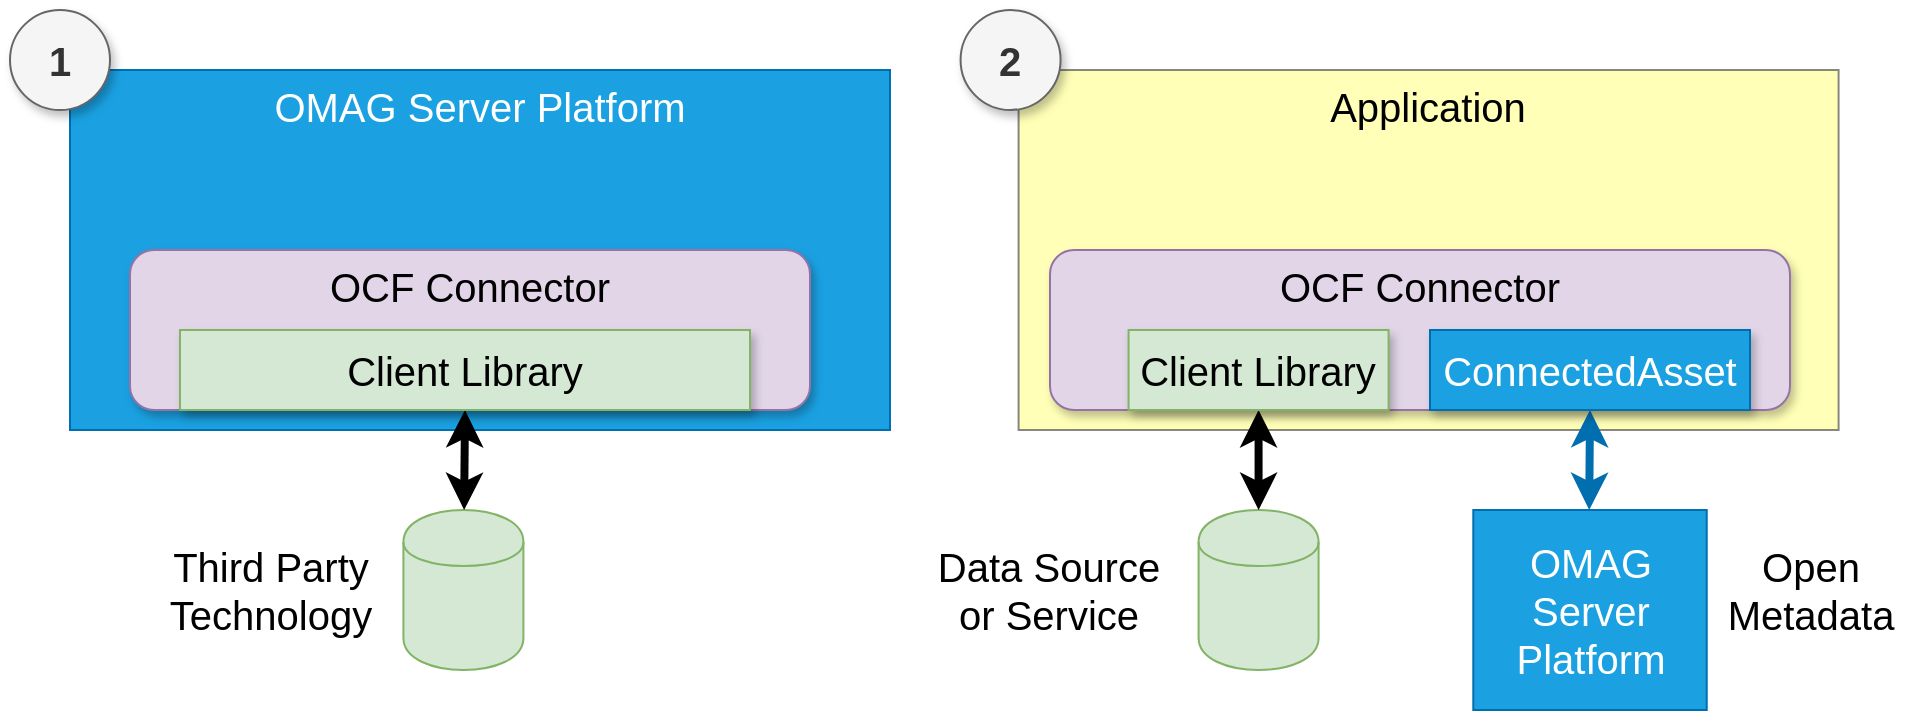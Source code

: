 <mxfile version="23.0.2" type="device" pages="26">
  <diagram id="zwH0E6yuSuxNEa-D1nxI" name="compare-use-of-connectors">
    <mxGraphModel dx="1242" dy="818" grid="1" gridSize="10" guides="1" tooltips="1" connect="1" arrows="1" fold="1" page="1" pageScale="1" pageWidth="1169" pageHeight="827" math="0" shadow="0">
      <root>
        <mxCell id="YbopbjHzWyyc6AShLxuW-0" />
        <mxCell id="YbopbjHzWyyc6AShLxuW-1" parent="YbopbjHzWyyc6AShLxuW-0" />
        <mxCell id="joFqzy2GgGkCo7HTyhv6-0" value="Application" style="rounded=0;whiteSpace=wrap;html=1;shadow=0;strokeWidth=1;fillColor=#ffff88;fontSize=20;verticalAlign=top;strokeColor=#36393d;opacity=60;" parent="YbopbjHzWyyc6AShLxuW-1" vertex="1">
          <mxGeometry x="604.29" y="80" width="410" height="180" as="geometry" />
        </mxCell>
        <mxCell id="joFqzy2GgGkCo7HTyhv6-1" value="" style="shape=cylinder;whiteSpace=wrap;html=1;boundedLbl=1;backgroundOutline=1;shadow=0;strokeWidth=1;fillColor=#d5e8d4;fontSize=20;strokeColor=#82b366;" parent="YbopbjHzWyyc6AShLxuW-1" vertex="1">
          <mxGeometry x="694.29" y="300" width="60" height="80" as="geometry" />
        </mxCell>
        <mxCell id="joFqzy2GgGkCo7HTyhv6-2" value="OCF Connector" style="rounded=1;whiteSpace=wrap;html=1;shadow=1;strokeWidth=1;fillColor=#e1d5e7;fontSize=20;verticalAlign=top;strokeColor=#9673a6;" parent="YbopbjHzWyyc6AShLxuW-1" vertex="1">
          <mxGeometry x="620" y="170" width="370" height="80" as="geometry" />
        </mxCell>
        <mxCell id="joFqzy2GgGkCo7HTyhv6-3" style="edgeStyle=none;rounded=0;orthogonalLoop=1;jettySize=auto;html=1;exitX=0.5;exitY=1;exitDx=0;exitDy=0;startArrow=classic;startFill=1;endArrow=classic;endFill=1;strokeWidth=4;fontSize=20;" parent="YbopbjHzWyyc6AShLxuW-1" source="joFqzy2GgGkCo7HTyhv6-4" target="joFqzy2GgGkCo7HTyhv6-1" edge="1">
          <mxGeometry relative="1" as="geometry" />
        </mxCell>
        <mxCell id="joFqzy2GgGkCo7HTyhv6-4" value="Client Library" style="rounded=0;whiteSpace=wrap;html=1;shadow=1;strokeWidth=1;fillColor=#d5e8d4;fontSize=20;strokeColor=#82b366;" parent="YbopbjHzWyyc6AShLxuW-1" vertex="1">
          <mxGeometry x="659.29" y="210" width="130" height="40" as="geometry" />
        </mxCell>
        <mxCell id="joFqzy2GgGkCo7HTyhv6-5" value="Data Source&lt;br&gt;or Service" style="text;html=1;align=center;verticalAlign=middle;resizable=0;points=[];;autosize=1;fontSize=20;" parent="YbopbjHzWyyc6AShLxuW-1" vertex="1">
          <mxGeometry x="554.29" y="315" width="130" height="50" as="geometry" />
        </mxCell>
        <mxCell id="joFqzy2GgGkCo7HTyhv6-6" style="edgeStyle=none;rounded=0;orthogonalLoop=1;jettySize=auto;html=1;exitX=0.5;exitY=1;exitDx=0;exitDy=0;startArrow=classic;startFill=1;endArrow=classic;endFill=1;strokeWidth=4;fontSize=20;fillColor=#1ba1e2;strokeColor=#006EAF;" parent="YbopbjHzWyyc6AShLxuW-1" source="joFqzy2GgGkCo7HTyhv6-7" edge="1">
          <mxGeometry relative="1" as="geometry">
            <mxPoint x="889.606" y="300" as="targetPoint" />
          </mxGeometry>
        </mxCell>
        <mxCell id="joFqzy2GgGkCo7HTyhv6-7" value="ConnectedAsset" style="rounded=0;whiteSpace=wrap;html=1;shadow=1;strokeWidth=1;fillColor=#1ba1e2;fontSize=20;strokeColor=#006EAF;fontColor=#ffffff;" parent="YbopbjHzWyyc6AShLxuW-1" vertex="1">
          <mxGeometry x="810" y="210" width="160" height="40" as="geometry" />
        </mxCell>
        <mxCell id="joFqzy2GgGkCo7HTyhv6-8" value="Open&lt;br&gt;Metadata" style="text;html=1;align=center;verticalAlign=middle;resizable=0;points=[];;autosize=1;fontSize=20;" parent="YbopbjHzWyyc6AShLxuW-1" vertex="1">
          <mxGeometry x="950" y="315" width="100" height="50" as="geometry" />
        </mxCell>
        <mxCell id="joFqzy2GgGkCo7HTyhv6-9" value="OMAG Server Platform" style="rounded=0;whiteSpace=wrap;html=1;shadow=0;strokeWidth=1;fillColor=#1ba1e2;fontSize=20;verticalAlign=top;strokeColor=#006EAF;fontColor=#ffffff;" parent="YbopbjHzWyyc6AShLxuW-1" vertex="1">
          <mxGeometry x="130" y="80" width="410" height="180" as="geometry" />
        </mxCell>
        <mxCell id="joFqzy2GgGkCo7HTyhv6-10" value="" style="shape=cylinder;whiteSpace=wrap;html=1;boundedLbl=1;backgroundOutline=1;shadow=0;strokeWidth=1;fillColor=#d5e8d4;fontSize=20;strokeColor=#82b366;" parent="YbopbjHzWyyc6AShLxuW-1" vertex="1">
          <mxGeometry x="296.71" y="300" width="60" height="80" as="geometry" />
        </mxCell>
        <mxCell id="joFqzy2GgGkCo7HTyhv6-11" value="OCF Connector" style="rounded=1;whiteSpace=wrap;html=1;shadow=1;strokeWidth=1;fillColor=#e1d5e7;fontSize=20;verticalAlign=top;strokeColor=#9673a6;" parent="YbopbjHzWyyc6AShLxuW-1" vertex="1">
          <mxGeometry x="160" y="170" width="340" height="80" as="geometry" />
        </mxCell>
        <mxCell id="joFqzy2GgGkCo7HTyhv6-12" style="edgeStyle=none;rounded=0;orthogonalLoop=1;jettySize=auto;html=1;exitX=0.5;exitY=1;exitDx=0;exitDy=0;startArrow=classic;startFill=1;endArrow=classic;endFill=1;strokeWidth=4;fontSize=20;" parent="YbopbjHzWyyc6AShLxuW-1" source="joFqzy2GgGkCo7HTyhv6-13" target="joFqzy2GgGkCo7HTyhv6-10" edge="1">
          <mxGeometry relative="1" as="geometry" />
        </mxCell>
        <mxCell id="joFqzy2GgGkCo7HTyhv6-13" value="Client Library" style="rounded=0;whiteSpace=wrap;html=1;shadow=1;strokeWidth=1;fillColor=#d5e8d4;fontSize=20;strokeColor=#82b366;" parent="YbopbjHzWyyc6AShLxuW-1" vertex="1">
          <mxGeometry x="185" y="210" width="285" height="40" as="geometry" />
        </mxCell>
        <mxCell id="joFqzy2GgGkCo7HTyhv6-14" value="Third Party&lt;br&gt;Technology" style="text;html=1;align=center;verticalAlign=middle;resizable=0;points=[];;autosize=1;fontSize=20;" parent="YbopbjHzWyyc6AShLxuW-1" vertex="1">
          <mxGeometry x="170" y="315" width="120" height="50" as="geometry" />
        </mxCell>
        <mxCell id="joFqzy2GgGkCo7HTyhv6-15" value="1" style="ellipse;whiteSpace=wrap;html=1;aspect=fixed;shadow=1;strokeWidth=1;fillColor=#f5f5f5;fontSize=20;fontColor=#333333;strokeColor=#666666;fontStyle=1" parent="YbopbjHzWyyc6AShLxuW-1" vertex="1">
          <mxGeometry x="100" y="50" width="50" height="50" as="geometry" />
        </mxCell>
        <mxCell id="joFqzy2GgGkCo7HTyhv6-16" value="2" style="ellipse;whiteSpace=wrap;html=1;aspect=fixed;shadow=1;strokeWidth=1;fillColor=#f5f5f5;fontSize=20;fontColor=#333333;strokeColor=#666666;fontStyle=1" parent="YbopbjHzWyyc6AShLxuW-1" vertex="1">
          <mxGeometry x="575.29" y="50" width="50" height="50" as="geometry" />
        </mxCell>
        <mxCell id="joFqzy2GgGkCo7HTyhv6-17" value="OMAG Server Platform" style="rounded=0;whiteSpace=wrap;html=1;shadow=0;strokeWidth=1;fillColor=#1ba1e2;fontSize=20;verticalAlign=middle;strokeColor=#006EAF;fontColor=#ffffff;" parent="YbopbjHzWyyc6AShLxuW-1" vertex="1">
          <mxGeometry x="831.65" y="300" width="116.71" height="100" as="geometry" />
        </mxCell>
      </root>
    </mxGraphModel>
  </diagram>
  <diagram id="eAUP-kVLEnDIEuVtmJOg" name="connector-types">
    <mxGraphModel dx="2069" dy="824" grid="1" gridSize="10" guides="1" tooltips="1" connect="1" arrows="1" fold="1" page="1" pageScale="1" pageWidth="827" pageHeight="1169" math="0" shadow="0">
      <root>
        <mxCell id="UNZGWyN_z7ItplMNdB2b-0" />
        <mxCell id="UNZGWyN_z7ItplMNdB2b-1" parent="UNZGWyN_z7ItplMNdB2b-0" />
        <mxCell id="Kk12QKwMtZF75-OcErg--39" value="Secure Data Centre" style="rounded=0;whiteSpace=wrap;html=1;fillColor=#f5f5f5;fontColor=#333333;strokeColor=#666666;align=left;verticalAlign=top;" parent="UNZGWyN_z7ItplMNdB2b-1" vertex="1">
          <mxGeometry x="770" y="300" width="390" height="310" as="geometry" />
        </mxCell>
        <mxCell id="zFfcxBqRX98Yj1FKT4R9-49" value="OMAG Server Platform" style="rounded=0;whiteSpace=wrap;html=1;verticalAlign=top;fillColor=#f5f5f5;strokeColor=#666666;fontColor=#333333;" parent="UNZGWyN_z7ItplMNdB2b-1" vertex="1">
          <mxGeometry x="305" y="4010" width="160" height="190" as="geometry" />
        </mxCell>
        <mxCell id="UNZGWyN_z7ItplMNdB2b-241" value="" style="shape=cylinder3;whiteSpace=wrap;html=1;boundedLbl=1;backgroundOutline=1;size=15;shadow=0;labelBackgroundColor=none;fontSize=9;align=center;fillColor=#d0cee2;strokeColor=#56517e;" parent="UNZGWyN_z7ItplMNdB2b-1" vertex="1">
          <mxGeometry x="170" y="3600" width="120" height="140" as="geometry" />
        </mxCell>
        <mxCell id="UNZGWyN_z7ItplMNdB2b-2" value="Integration Daemon" style="rounded=0;whiteSpace=wrap;html=1;verticalAlign=top;fillColor=#b0e3e6;strokeColor=#0e8088;" parent="UNZGWyN_z7ItplMNdB2b-1" vertex="1">
          <mxGeometry x="275" y="70" width="150" height="200" as="geometry" />
        </mxCell>
        <mxCell id="UNZGWyN_z7ItplMNdB2b-6" style="edgeStyle=orthogonalEdgeStyle;rounded=0;orthogonalLoop=1;jettySize=auto;html=1;entryX=0.07;entryY=0.4;entryDx=0;entryDy=0;entryPerimeter=0;startArrow=classic;startFill=1;" parent="UNZGWyN_z7ItplMNdB2b-1" source="UNZGWyN_z7ItplMNdB2b-3" target="UNZGWyN_z7ItplMNdB2b-5" edge="1">
          <mxGeometry relative="1" as="geometry" />
        </mxCell>
        <mxCell id="UNZGWyN_z7ItplMNdB2b-3" value="Integration Service" style="rounded=0;whiteSpace=wrap;html=1;verticalAlign=top;fillColor=#bac8d3;strokeColor=#23445d;" parent="UNZGWyN_z7ItplMNdB2b-1" vertex="1">
          <mxGeometry x="289" y="115" width="120" height="120" as="geometry" />
        </mxCell>
        <mxCell id="UNZGWyN_z7ItplMNdB2b-8" style="edgeStyle=orthogonalEdgeStyle;rounded=0;orthogonalLoop=1;jettySize=auto;html=1;exitX=0;exitY=0.5;exitDx=0;exitDy=0;startArrow=classic;startFill=1;" parent="UNZGWyN_z7ItplMNdB2b-1" source="UNZGWyN_z7ItplMNdB2b-4" target="UNZGWyN_z7ItplMNdB2b-7" edge="1">
          <mxGeometry relative="1" as="geometry" />
        </mxCell>
        <mxCell id="UNZGWyN_z7ItplMNdB2b-4" value="Integration&lt;br&gt;Connector" style="rounded=1;whiteSpace=wrap;html=1;fillColor=#fad7ac;strokeColor=#b46504;" parent="UNZGWyN_z7ItplMNdB2b-1" vertex="1">
          <mxGeometry x="305" y="160" width="90" height="50" as="geometry" />
        </mxCell>
        <mxCell id="UNZGWyN_z7ItplMNdB2b-5" value="" style="ellipse;shape=cloud;whiteSpace=wrap;html=1;fillColor=#b0e3e6;strokeColor=#0e8088;verticalAlign=top;" parent="UNZGWyN_z7ItplMNdB2b-1" vertex="1">
          <mxGeometry x="485" y="111" width="240" height="161" as="geometry" />
        </mxCell>
        <mxCell id="UNZGWyN_z7ItplMNdB2b-7" value="Third Party&lt;br&gt;Technology" style="rounded=0;whiteSpace=wrap;html=1;fillColor=#fad7ac;strokeColor=#b46504;verticalAlign=top;" parent="UNZGWyN_z7ItplMNdB2b-1" vertex="1">
          <mxGeometry x="85" y="127.5" width="120" height="115" as="geometry" />
        </mxCell>
        <mxCell id="UNZGWyN_z7ItplMNdB2b-9" value="&lt;meta charset=&quot;utf-8&quot;&gt;&lt;span style=&quot;color: rgb(0, 0, 0); font-family: helvetica; font-size: 12px; font-style: normal; font-weight: 400; letter-spacing: normal; text-indent: 0px; text-transform: none; word-spacing: 0px; display: inline; float: none;&quot;&gt;Open Metadata&lt;/span&gt;&lt;br style=&quot;color: rgb(0, 0, 0); font-family: helvetica; font-size: 12px; font-style: normal; font-weight: 400; letter-spacing: normal; text-indent: 0px; text-transform: none; word-spacing: 0px;&quot;&gt;&lt;span style=&quot;color: rgb(0, 0, 0); font-family: helvetica; font-size: 12px; font-style: normal; font-weight: 400; letter-spacing: normal; text-indent: 0px; text-transform: none; word-spacing: 0px; display: inline; float: none;&quot;&gt;Ecosystem&lt;/span&gt;" style="text;whiteSpace=wrap;html=1;align=center;labelBackgroundColor=none;" parent="UNZGWyN_z7ItplMNdB2b-1" vertex="1">
          <mxGeometry x="585" y="146" width="110" height="40" as="geometry" />
        </mxCell>
        <mxCell id="UNZGWyN_z7ItplMNdB2b-13" style="rounded=0;orthogonalLoop=1;jettySize=auto;html=1;startArrow=none;startFill=0;endArrow=none;endFill=0;entryX=0;entryY=0.5;entryDx=0;entryDy=0;" parent="UNZGWyN_z7ItplMNdB2b-1" source="UNZGWyN_z7ItplMNdB2b-10" target="UNZGWyN_z7ItplMNdB2b-11" edge="1">
          <mxGeometry relative="1" as="geometry">
            <mxPoint x="605" y="201" as="targetPoint" />
          </mxGeometry>
        </mxCell>
        <mxCell id="UNZGWyN_z7ItplMNdB2b-14" style="rounded=0;orthogonalLoop=1;jettySize=auto;html=1;exitX=0.5;exitY=1;exitDx=0;exitDy=0;entryX=0.5;entryY=0;entryDx=0;entryDy=0;startArrow=none;startFill=0;endArrow=none;endFill=0;" parent="UNZGWyN_z7ItplMNdB2b-1" source="UNZGWyN_z7ItplMNdB2b-10" target="UNZGWyN_z7ItplMNdB2b-12" edge="1">
          <mxGeometry relative="1" as="geometry" />
        </mxCell>
        <mxCell id="UNZGWyN_z7ItplMNdB2b-10" value="" style="ellipse;whiteSpace=wrap;html=1;labelBackgroundColor=none;align=center;fillColor=#fad7ac;strokeColor=#b46504;" parent="UNZGWyN_z7ItplMNdB2b-1" vertex="1">
          <mxGeometry x="545" y="171" width="40" height="20" as="geometry" />
        </mxCell>
        <mxCell id="UNZGWyN_z7ItplMNdB2b-11" value="" style="ellipse;whiteSpace=wrap;html=1;labelBackgroundColor=none;align=center;fillColor=#fad7ac;strokeColor=#b46504;" parent="UNZGWyN_z7ItplMNdB2b-1" vertex="1">
          <mxGeometry x="595" y="191" width="40" height="20" as="geometry" />
        </mxCell>
        <mxCell id="UNZGWyN_z7ItplMNdB2b-12" value="" style="ellipse;whiteSpace=wrap;html=1;labelBackgroundColor=none;align=center;fillColor=#fad7ac;strokeColor=#b46504;" parent="UNZGWyN_z7ItplMNdB2b-1" vertex="1">
          <mxGeometry x="545" y="206" width="40" height="20" as="geometry" />
        </mxCell>
        <mxCell id="UNZGWyN_z7ItplMNdB2b-15" style="rounded=0;orthogonalLoop=1;jettySize=auto;html=1;startArrow=none;startFill=0;endArrow=none;endFill=0;entryX=0;entryY=0.5;entryDx=0;entryDy=0;fillColor=#b0e3e6;strokeColor=#0e8088;" parent="UNZGWyN_z7ItplMNdB2b-1" source="UNZGWyN_z7ItplMNdB2b-17" target="UNZGWyN_z7ItplMNdB2b-18" edge="1">
          <mxGeometry relative="1" as="geometry">
            <mxPoint x="165" y="203.5" as="targetPoint" />
          </mxGeometry>
        </mxCell>
        <mxCell id="UNZGWyN_z7ItplMNdB2b-16" style="rounded=0;orthogonalLoop=1;jettySize=auto;html=1;exitX=0.5;exitY=1;exitDx=0;exitDy=0;entryX=0.5;entryY=0;entryDx=0;entryDy=0;startArrow=none;startFill=0;endArrow=none;endFill=0;fillColor=#b0e3e6;strokeColor=#0e8088;" parent="UNZGWyN_z7ItplMNdB2b-1" source="UNZGWyN_z7ItplMNdB2b-17" target="UNZGWyN_z7ItplMNdB2b-19" edge="1">
          <mxGeometry relative="1" as="geometry" />
        </mxCell>
        <mxCell id="UNZGWyN_z7ItplMNdB2b-17" value="" style="ellipse;whiteSpace=wrap;html=1;labelBackgroundColor=none;align=center;fillColor=#b0e3e6;strokeColor=#0e8088;" parent="UNZGWyN_z7ItplMNdB2b-1" vertex="1">
          <mxGeometry x="105" y="173.5" width="40" height="20" as="geometry" />
        </mxCell>
        <mxCell id="UNZGWyN_z7ItplMNdB2b-18" value="" style="ellipse;whiteSpace=wrap;html=1;labelBackgroundColor=none;align=center;fillColor=#b0e3e6;strokeColor=#0e8088;" parent="UNZGWyN_z7ItplMNdB2b-1" vertex="1">
          <mxGeometry x="155" y="193.5" width="40" height="20" as="geometry" />
        </mxCell>
        <mxCell id="UNZGWyN_z7ItplMNdB2b-19" value="" style="ellipse;whiteSpace=wrap;html=1;labelBackgroundColor=none;align=center;fillColor=#b0e3e6;strokeColor=#0e8088;" parent="UNZGWyN_z7ItplMNdB2b-1" vertex="1">
          <mxGeometry x="105" y="208.5" width="40" height="20" as="geometry" />
        </mxCell>
        <mxCell id="UNZGWyN_z7ItplMNdB2b-20" value="Engine Host" style="rounded=0;whiteSpace=wrap;html=1;verticalAlign=top;fillColor=#b0e3e6;strokeColor=#0e8088;" parent="UNZGWyN_z7ItplMNdB2b-1" vertex="1">
          <mxGeometry x="1000" y="728" width="150" height="200" as="geometry" />
        </mxCell>
        <mxCell id="UNZGWyN_z7ItplMNdB2b-21" style="edgeStyle=orthogonalEdgeStyle;rounded=0;orthogonalLoop=1;jettySize=auto;html=1;entryX=0.07;entryY=0.4;entryDx=0;entryDy=0;entryPerimeter=0;startArrow=classic;startFill=1;" parent="UNZGWyN_z7ItplMNdB2b-1" source="UNZGWyN_z7ItplMNdB2b-22" target="UNZGWyN_z7ItplMNdB2b-25" edge="1">
          <mxGeometry relative="1" as="geometry" />
        </mxCell>
        <mxCell id="UNZGWyN_z7ItplMNdB2b-22" value="Asset Analysis Engine Service" style="rounded=0;whiteSpace=wrap;html=1;verticalAlign=top;fillColor=#bac8d3;strokeColor=#23445d;" parent="UNZGWyN_z7ItplMNdB2b-1" vertex="1">
          <mxGeometry x="1014" y="773" width="120" height="120" as="geometry" />
        </mxCell>
        <mxCell id="UNZGWyN_z7ItplMNdB2b-23" style="edgeStyle=orthogonalEdgeStyle;rounded=0;orthogonalLoop=1;jettySize=auto;html=1;exitX=0;exitY=0.5;exitDx=0;exitDy=0;startArrow=classic;startFill=1;" parent="UNZGWyN_z7ItplMNdB2b-1" source="UNZGWyN_z7ItplMNdB2b-24" target="UNZGWyN_z7ItplMNdB2b-26" edge="1">
          <mxGeometry relative="1" as="geometry" />
        </mxCell>
        <mxCell id="UNZGWyN_z7ItplMNdB2b-24" value="Open Discovery Service" style="rounded=1;whiteSpace=wrap;html=1;fillColor=#fad7ac;strokeColor=#b46504;" parent="UNZGWyN_z7ItplMNdB2b-1" vertex="1">
          <mxGeometry x="1030" y="818" width="90" height="50" as="geometry" />
        </mxCell>
        <mxCell id="UNZGWyN_z7ItplMNdB2b-25" value="" style="ellipse;shape=cloud;whiteSpace=wrap;html=1;fillColor=#b0e3e6;strokeColor=#0e8088;verticalAlign=top;" parent="UNZGWyN_z7ItplMNdB2b-1" vertex="1">
          <mxGeometry x="1205" y="769" width="240" height="161" as="geometry" />
        </mxCell>
        <mxCell id="UNZGWyN_z7ItplMNdB2b-26" value="Digital Resource" style="rounded=0;whiteSpace=wrap;html=1;fillColor=#fad7ac;strokeColor=#b46504;verticalAlign=top;" parent="UNZGWyN_z7ItplMNdB2b-1" vertex="1">
          <mxGeometry x="810" y="773" width="120" height="138.5" as="geometry" />
        </mxCell>
        <mxCell id="UNZGWyN_z7ItplMNdB2b-27" value="&lt;meta charset=&quot;utf-8&quot;&gt;&lt;span style=&quot;color: rgb(0, 0, 0); font-family: helvetica; font-size: 12px; font-style: normal; font-weight: 400; letter-spacing: normal; text-indent: 0px; text-transform: none; word-spacing: 0px; display: inline; float: none;&quot;&gt;Open Metadata&lt;/span&gt;&lt;br style=&quot;color: rgb(0, 0, 0); font-family: helvetica; font-size: 12px; font-style: normal; font-weight: 400; letter-spacing: normal; text-indent: 0px; text-transform: none; word-spacing: 0px;&quot;&gt;&lt;span style=&quot;color: rgb(0, 0, 0); font-family: helvetica; font-size: 12px; font-style: normal; font-weight: 400; letter-spacing: normal; text-indent: 0px; text-transform: none; word-spacing: 0px; display: inline; float: none;&quot;&gt;Ecosystem&lt;/span&gt;" style="text;whiteSpace=wrap;html=1;align=center;labelBackgroundColor=none;" parent="UNZGWyN_z7ItplMNdB2b-1" vertex="1">
          <mxGeometry x="1310" y="804" width="110" height="40" as="geometry" />
        </mxCell>
        <mxCell id="UNZGWyN_z7ItplMNdB2b-29" style="rounded=0;orthogonalLoop=1;jettySize=auto;html=1;exitX=0;exitY=1;exitDx=0;exitDy=0;entryX=0.5;entryY=0;entryDx=0;entryDy=0;startArrow=none;startFill=0;endArrow=none;endFill=0;" parent="UNZGWyN_z7ItplMNdB2b-1" source="UNZGWyN_z7ItplMNdB2b-30" target="UNZGWyN_z7ItplMNdB2b-32" edge="1">
          <mxGeometry relative="1" as="geometry" />
        </mxCell>
        <mxCell id="UNZGWyN_z7ItplMNdB2b-30" value="" style="ellipse;whiteSpace=wrap;html=1;labelBackgroundColor=none;align=center;fillColor=#fad7ac;strokeColor=#b46504;" parent="UNZGWyN_z7ItplMNdB2b-1" vertex="1">
          <mxGeometry x="1270" y="809" width="40" height="20" as="geometry" />
        </mxCell>
        <mxCell id="UNZGWyN_z7ItplMNdB2b-32" value="" style="ellipse;whiteSpace=wrap;html=1;labelBackgroundColor=none;align=center;" parent="UNZGWyN_z7ItplMNdB2b-1" vertex="1">
          <mxGeometry x="1257" y="835" width="30" height="10" as="geometry" />
        </mxCell>
        <mxCell id="UNZGWyN_z7ItplMNdB2b-38" value="Data" style="shape=internalStorage;whiteSpace=wrap;html=1;backgroundOutline=1;labelBackgroundColor=none;align=center;" parent="UNZGWyN_z7ItplMNdB2b-1" vertex="1">
          <mxGeometry x="827" y="810" width="80" height="80" as="geometry" />
        </mxCell>
        <mxCell id="UNZGWyN_z7ItplMNdB2b-39" style="rounded=0;orthogonalLoop=1;jettySize=auto;html=1;startArrow=none;startFill=0;endArrow=none;endFill=0;entryX=0;entryY=0.5;entryDx=0;entryDy=0;" parent="UNZGWyN_z7ItplMNdB2b-1" source="UNZGWyN_z7ItplMNdB2b-41" target="UNZGWyN_z7ItplMNdB2b-42" edge="1">
          <mxGeometry relative="1" as="geometry">
            <mxPoint x="1370" y="873" as="targetPoint" />
          </mxGeometry>
        </mxCell>
        <mxCell id="UNZGWyN_z7ItplMNdB2b-40" style="rounded=0;orthogonalLoop=1;jettySize=auto;html=1;exitX=0.5;exitY=1;exitDx=0;exitDy=0;entryX=0.5;entryY=0;entryDx=0;entryDy=0;startArrow=none;startFill=0;endArrow=none;endFill=0;" parent="UNZGWyN_z7ItplMNdB2b-1" source="UNZGWyN_z7ItplMNdB2b-41" target="UNZGWyN_z7ItplMNdB2b-43" edge="1">
          <mxGeometry relative="1" as="geometry" />
        </mxCell>
        <mxCell id="UNZGWyN_z7ItplMNdB2b-44" style="edgeStyle=none;rounded=0;orthogonalLoop=1;jettySize=auto;html=1;entryX=1;entryY=1;entryDx=0;entryDy=0;startArrow=none;startFill=0;endArrow=none;endFill=0;" parent="UNZGWyN_z7ItplMNdB2b-1" source="UNZGWyN_z7ItplMNdB2b-41" target="UNZGWyN_z7ItplMNdB2b-30" edge="1">
          <mxGeometry relative="1" as="geometry" />
        </mxCell>
        <mxCell id="UNZGWyN_z7ItplMNdB2b-41" value="" style="ellipse;whiteSpace=wrap;html=1;labelBackgroundColor=none;align=center;" parent="UNZGWyN_z7ItplMNdB2b-1" vertex="1">
          <mxGeometry x="1310" y="849" width="30" height="10" as="geometry" />
        </mxCell>
        <mxCell id="UNZGWyN_z7ItplMNdB2b-42" value="" style="ellipse;whiteSpace=wrap;html=1;labelBackgroundColor=none;align=center;" parent="UNZGWyN_z7ItplMNdB2b-1" vertex="1">
          <mxGeometry x="1360" y="863" width="30" height="15" as="geometry" />
        </mxCell>
        <mxCell id="UNZGWyN_z7ItplMNdB2b-43" value="" style="ellipse;whiteSpace=wrap;html=1;labelBackgroundColor=none;align=center;" parent="UNZGWyN_z7ItplMNdB2b-1" vertex="1">
          <mxGeometry x="1310" y="880" width="30" height="10" as="geometry" />
        </mxCell>
        <mxCell id="UNZGWyN_z7ItplMNdB2b-46" value="Discovery&lt;br&gt;Analysis&lt;br&gt;Report" style="text;html=1;align=center;verticalAlign=middle;resizable=0;points=[];autosize=1;strokeColor=none;" parent="UNZGWyN_z7ItplMNdB2b-1" vertex="1">
          <mxGeometry x="1240" y="845.5" width="70" height="50" as="geometry" />
        </mxCell>
        <mxCell id="UNZGWyN_z7ItplMNdB2b-48" value="Engine Host" style="rounded=0;whiteSpace=wrap;html=1;verticalAlign=top;fillColor=#b0e3e6;strokeColor=#0e8088;" parent="UNZGWyN_z7ItplMNdB2b-1" vertex="1">
          <mxGeometry x="280" y="730" width="150" height="200" as="geometry" />
        </mxCell>
        <mxCell id="UNZGWyN_z7ItplMNdB2b-49" style="edgeStyle=orthogonalEdgeStyle;rounded=0;orthogonalLoop=1;jettySize=auto;html=1;entryX=0.07;entryY=0.4;entryDx=0;entryDy=0;entryPerimeter=0;startArrow=classic;startFill=1;" parent="UNZGWyN_z7ItplMNdB2b-1" source="UNZGWyN_z7ItplMNdB2b-50" target="UNZGWyN_z7ItplMNdB2b-53" edge="1">
          <mxGeometry relative="1" as="geometry" />
        </mxCell>
        <mxCell id="UNZGWyN_z7ItplMNdB2b-50" value="Governance Action Engine Service" style="rounded=0;whiteSpace=wrap;html=1;verticalAlign=top;fillColor=#bac8d3;strokeColor=#23445d;" parent="UNZGWyN_z7ItplMNdB2b-1" vertex="1">
          <mxGeometry x="294" y="775" width="120" height="120" as="geometry" />
        </mxCell>
        <mxCell id="UNZGWyN_z7ItplMNdB2b-51" style="edgeStyle=orthogonalEdgeStyle;rounded=0;orthogonalLoop=1;jettySize=auto;html=1;exitX=0;exitY=0.5;exitDx=0;exitDy=0;startArrow=classic;startFill=1;" parent="UNZGWyN_z7ItplMNdB2b-1" source="UNZGWyN_z7ItplMNdB2b-52" target="UNZGWyN_z7ItplMNdB2b-54" edge="1">
          <mxGeometry relative="1" as="geometry" />
        </mxCell>
        <mxCell id="UNZGWyN_z7ItplMNdB2b-52" value="Governance Action Service" style="rounded=1;whiteSpace=wrap;html=1;fillColor=#fad7ac;strokeColor=#b46504;" parent="UNZGWyN_z7ItplMNdB2b-1" vertex="1">
          <mxGeometry x="310" y="820" width="90" height="50" as="geometry" />
        </mxCell>
        <mxCell id="UNZGWyN_z7ItplMNdB2b-53" value="" style="ellipse;shape=cloud;whiteSpace=wrap;html=1;fillColor=#b0e3e6;strokeColor=#0e8088;verticalAlign=top;" parent="UNZGWyN_z7ItplMNdB2b-1" vertex="1">
          <mxGeometry x="485" y="771" width="240" height="161" as="geometry" />
        </mxCell>
        <mxCell id="UNZGWyN_z7ItplMNdB2b-54" value="Third Party&lt;br&gt;Governance Engines and Workflows" style="rounded=0;whiteSpace=wrap;html=1;fillColor=#fad7ac;strokeColor=#b46504;verticalAlign=middle;align=center;" parent="UNZGWyN_z7ItplMNdB2b-1" vertex="1">
          <mxGeometry x="90" y="798.5" width="120" height="93.5" as="geometry" />
        </mxCell>
        <mxCell id="UNZGWyN_z7ItplMNdB2b-55" value="&lt;meta charset=&quot;utf-8&quot;&gt;&lt;span style=&quot;color: rgb(0, 0, 0); font-family: helvetica; font-size: 12px; font-style: normal; font-weight: 400; letter-spacing: normal; text-indent: 0px; text-transform: none; word-spacing: 0px; display: inline; float: none;&quot;&gt;Open Metadata&lt;/span&gt;&lt;br style=&quot;color: rgb(0, 0, 0); font-family: helvetica; font-size: 12px; font-style: normal; font-weight: 400; letter-spacing: normal; text-indent: 0px; text-transform: none; word-spacing: 0px;&quot;&gt;&lt;span style=&quot;color: rgb(0, 0, 0); font-family: helvetica; font-size: 12px; font-style: normal; font-weight: 400; letter-spacing: normal; text-indent: 0px; text-transform: none; word-spacing: 0px; display: inline; float: none;&quot;&gt;Ecosystem&lt;/span&gt;" style="text;whiteSpace=wrap;html=1;align=center;labelBackgroundColor=none;" parent="UNZGWyN_z7ItplMNdB2b-1" vertex="1">
          <mxGeometry x="590" y="806" width="110" height="40" as="geometry" />
        </mxCell>
        <mxCell id="UNZGWyN_z7ItplMNdB2b-56" style="rounded=0;orthogonalLoop=1;jettySize=auto;html=1;exitX=0;exitY=1;exitDx=0;exitDy=0;entryX=0.5;entryY=0;entryDx=0;entryDy=0;startArrow=none;startFill=0;endArrow=none;endFill=0;" parent="UNZGWyN_z7ItplMNdB2b-1" source="UNZGWyN_z7ItplMNdB2b-57" target="UNZGWyN_z7ItplMNdB2b-58" edge="1">
          <mxGeometry relative="1" as="geometry" />
        </mxCell>
        <mxCell id="UNZGWyN_z7ItplMNdB2b-57" value="" style="ellipse;whiteSpace=wrap;html=1;labelBackgroundColor=none;align=center;fillColor=#fad7ac;strokeColor=#b46504;" parent="UNZGWyN_z7ItplMNdB2b-1" vertex="1">
          <mxGeometry x="550" y="811" width="40" height="20" as="geometry" />
        </mxCell>
        <mxCell id="UNZGWyN_z7ItplMNdB2b-58" value="" style="ellipse;whiteSpace=wrap;html=1;labelBackgroundColor=none;align=center;" parent="UNZGWyN_z7ItplMNdB2b-1" vertex="1">
          <mxGeometry x="524" y="837" width="30" height="10" as="geometry" />
        </mxCell>
        <mxCell id="UNZGWyN_z7ItplMNdB2b-60" style="rounded=0;orthogonalLoop=1;jettySize=auto;html=1;startArrow=none;startFill=0;endArrow=none;endFill=0;entryX=0;entryY=0.5;entryDx=0;entryDy=0;" parent="UNZGWyN_z7ItplMNdB2b-1" source="UNZGWyN_z7ItplMNdB2b-63" target="UNZGWyN_z7ItplMNdB2b-64" edge="1">
          <mxGeometry relative="1" as="geometry">
            <mxPoint x="650" y="875" as="targetPoint" />
          </mxGeometry>
        </mxCell>
        <mxCell id="UNZGWyN_z7ItplMNdB2b-61" style="rounded=0;orthogonalLoop=1;jettySize=auto;html=1;exitX=0.5;exitY=1;exitDx=0;exitDy=0;entryX=0.5;entryY=0;entryDx=0;entryDy=0;startArrow=none;startFill=0;endArrow=none;endFill=0;" parent="UNZGWyN_z7ItplMNdB2b-1" source="UNZGWyN_z7ItplMNdB2b-63" target="UNZGWyN_z7ItplMNdB2b-65" edge="1">
          <mxGeometry relative="1" as="geometry" />
        </mxCell>
        <mxCell id="UNZGWyN_z7ItplMNdB2b-62" style="edgeStyle=none;rounded=0;orthogonalLoop=1;jettySize=auto;html=1;entryX=1;entryY=1;entryDx=0;entryDy=0;startArrow=none;startFill=0;endArrow=none;endFill=0;" parent="UNZGWyN_z7ItplMNdB2b-1" source="UNZGWyN_z7ItplMNdB2b-63" target="UNZGWyN_z7ItplMNdB2b-57" edge="1">
          <mxGeometry relative="1" as="geometry" />
        </mxCell>
        <mxCell id="UNZGWyN_z7ItplMNdB2b-63" value="" style="ellipse;whiteSpace=wrap;html=1;labelBackgroundColor=none;align=center;" parent="UNZGWyN_z7ItplMNdB2b-1" vertex="1">
          <mxGeometry x="590" y="851" width="30" height="10" as="geometry" />
        </mxCell>
        <mxCell id="UNZGWyN_z7ItplMNdB2b-64" value="" style="ellipse;whiteSpace=wrap;html=1;labelBackgroundColor=none;align=center;" parent="UNZGWyN_z7ItplMNdB2b-1" vertex="1">
          <mxGeometry x="640" y="865" width="30" height="15" as="geometry" />
        </mxCell>
        <mxCell id="UNZGWyN_z7ItplMNdB2b-65" value="" style="ellipse;whiteSpace=wrap;html=1;labelBackgroundColor=none;align=center;" parent="UNZGWyN_z7ItplMNdB2b-1" vertex="1">
          <mxGeometry x="590" y="882" width="30" height="10" as="geometry" />
        </mxCell>
        <mxCell id="UNZGWyN_z7ItplMNdB2b-67" style="rounded=0;orthogonalLoop=1;jettySize=auto;html=1;exitX=0.5;exitY=1;exitDx=0;exitDy=0;entryX=0.5;entryY=0;entryDx=0;entryDy=0;startArrow=none;startFill=0;endArrow=none;endFill=0;" parent="UNZGWyN_z7ItplMNdB2b-1" source="UNZGWyN_z7ItplMNdB2b-57" target="UNZGWyN_z7ItplMNdB2b-68" edge="1">
          <mxGeometry relative="1" as="geometry">
            <mxPoint x="565.858" y="838.071" as="sourcePoint" />
          </mxGeometry>
        </mxCell>
        <mxCell id="UNZGWyN_z7ItplMNdB2b-72" value="" style="edgeStyle=none;rounded=0;orthogonalLoop=1;jettySize=auto;html=1;startArrow=none;startFill=0;endArrow=none;endFill=0;" parent="UNZGWyN_z7ItplMNdB2b-1" source="UNZGWyN_z7ItplMNdB2b-68" target="UNZGWyN_z7ItplMNdB2b-71" edge="1">
          <mxGeometry relative="1" as="geometry" />
        </mxCell>
        <mxCell id="UNZGWyN_z7ItplMNdB2b-68" value="" style="ellipse;whiteSpace=wrap;html=1;labelBackgroundColor=none;align=center;fillColor=#bac8d3;strokeColor=#23445d;" parent="UNZGWyN_z7ItplMNdB2b-1" vertex="1">
          <mxGeometry x="559" y="847" width="30" height="10" as="geometry" />
        </mxCell>
        <mxCell id="UNZGWyN_z7ItplMNdB2b-73" style="edgeStyle=none;rounded=0;orthogonalLoop=1;jettySize=auto;html=1;exitX=0.5;exitY=0;exitDx=0;exitDy=0;startArrow=none;startFill=0;endArrow=none;endFill=0;entryX=0;entryY=1;entryDx=0;entryDy=0;" parent="UNZGWyN_z7ItplMNdB2b-1" source="UNZGWyN_z7ItplMNdB2b-71" target="UNZGWyN_z7ItplMNdB2b-65" edge="1">
          <mxGeometry relative="1" as="geometry">
            <mxPoint x="600" y="887" as="targetPoint" />
          </mxGeometry>
        </mxCell>
        <mxCell id="UNZGWyN_z7ItplMNdB2b-71" value="" style="ellipse;whiteSpace=wrap;html=1;labelBackgroundColor=none;align=center;fillColor=#bac8d3;strokeColor=#23445d;" parent="UNZGWyN_z7ItplMNdB2b-1" vertex="1">
          <mxGeometry x="537" y="872" width="30" height="10" as="geometry" />
        </mxCell>
        <mxCell id="UNZGWyN_z7ItplMNdB2b-74" value="Metadata Access Server" style="rounded=0;whiteSpace=wrap;html=1;verticalAlign=top;fillColor=#b0e3e6;strokeColor=#0e8088;" parent="UNZGWyN_z7ItplMNdB2b-1" vertex="1">
          <mxGeometry x="642" y="1060" width="120" height="75" as="geometry" />
        </mxCell>
        <mxCell id="UNZGWyN_z7ItplMNdB2b-82" style="edgeStyle=none;rounded=0;orthogonalLoop=1;jettySize=auto;html=1;startArrow=none;startFill=0;endArrow=none;endFill=0;" parent="UNZGWyN_z7ItplMNdB2b-1" source="UNZGWyN_z7ItplMNdB2b-75" target="UNZGWyN_z7ItplMNdB2b-74" edge="1">
          <mxGeometry relative="1" as="geometry" />
        </mxCell>
        <mxCell id="UNZGWyN_z7ItplMNdB2b-83" style="edgeStyle=none;rounded=0;orthogonalLoop=1;jettySize=auto;html=1;entryX=0.25;entryY=0;entryDx=0;entryDy=0;startArrow=none;startFill=0;endArrow=none;endFill=0;" parent="UNZGWyN_z7ItplMNdB2b-1" source="UNZGWyN_z7ItplMNdB2b-75" target="UNZGWyN_z7ItplMNdB2b-76" edge="1">
          <mxGeometry relative="1" as="geometry" />
        </mxCell>
        <mxCell id="UNZGWyN_z7ItplMNdB2b-75" value="" style="ellipse;whiteSpace=wrap;html=1;labelBackgroundColor=none;align=center;fillColor=#b0e3e6;strokeColor=#0e8088;" parent="UNZGWyN_z7ItplMNdB2b-1" vertex="1">
          <mxGeometry x="512" y="1085" width="91" height="70" as="geometry" />
        </mxCell>
        <mxCell id="UNZGWyN_z7ItplMNdB2b-76" value="Repository&lt;br&gt;Proxy" style="rounded=0;whiteSpace=wrap;html=1;verticalAlign=bottom;fillColor=#b0e3e6;strokeColor=#0e8088;" parent="UNZGWyN_z7ItplMNdB2b-1" vertex="1">
          <mxGeometry x="532" y="1195" width="100.5" height="65" as="geometry" />
        </mxCell>
        <mxCell id="UNZGWyN_z7ItplMNdB2b-78" style="edgeStyle=none;rounded=0;orthogonalLoop=1;jettySize=auto;html=1;entryX=1;entryY=0.5;entryDx=0;entryDy=0;startArrow=none;startFill=0;endArrow=none;endFill=0;" parent="UNZGWyN_z7ItplMNdB2b-1" source="UNZGWyN_z7ItplMNdB2b-77" target="UNZGWyN_z7ItplMNdB2b-76" edge="1">
          <mxGeometry relative="1" as="geometry" />
        </mxCell>
        <mxCell id="UNZGWyN_z7ItplMNdB2b-77" value="Third Party&lt;br&gt;Catalog" style="rounded=0;whiteSpace=wrap;html=1;fillColor=#fad7ac;strokeColor=#b46504;verticalAlign=middle;" parent="UNZGWyN_z7ItplMNdB2b-1" vertex="1">
          <mxGeometry x="682" y="1185" width="80" height="85" as="geometry" />
        </mxCell>
        <mxCell id="UNZGWyN_z7ItplMNdB2b-79" value="Metadata Access Server" style="rounded=0;whiteSpace=wrap;html=1;verticalAlign=top;fillColor=#b0e3e6;strokeColor=#0e8088;" parent="UNZGWyN_z7ItplMNdB2b-1" vertex="1">
          <mxGeometry x="280" y="960" width="150" height="190" as="geometry" />
        </mxCell>
        <mxCell id="UNZGWyN_z7ItplMNdB2b-81" style="edgeStyle=none;rounded=0;orthogonalLoop=1;jettySize=auto;html=1;entryX=0;entryY=0.5;entryDx=0;entryDy=0;startArrow=none;startFill=0;endArrow=none;endFill=0;exitX=1;exitY=0.5;exitDx=0;exitDy=0;" parent="UNZGWyN_z7ItplMNdB2b-1" source="UNZGWyN_z7ItplMNdB2b-102" target="UNZGWyN_z7ItplMNdB2b-75" edge="1">
          <mxGeometry relative="1" as="geometry">
            <mxPoint x="500" y="1160" as="sourcePoint" />
          </mxGeometry>
        </mxCell>
        <mxCell id="UNZGWyN_z7ItplMNdB2b-80" value="Access Service" style="rounded=0;whiteSpace=wrap;html=1;verticalAlign=top;fillColor=#bac8d3;strokeColor=#23445d;" parent="UNZGWyN_z7ItplMNdB2b-1" vertex="1">
          <mxGeometry x="294" y="990" width="120" height="100" as="geometry" />
        </mxCell>
        <mxCell id="UNZGWyN_z7ItplMNdB2b-84" value="Client or &lt;br&gt;Governance Server" style="rounded=0;whiteSpace=wrap;html=1;verticalAlign=top;fillColor=#b0e3e6;strokeColor=#0e8088;align=left;" parent="UNZGWyN_z7ItplMNdB2b-1" vertex="1">
          <mxGeometry x="70" y="960" width="100" height="152.5" as="geometry" />
        </mxCell>
        <mxCell id="UNZGWyN_z7ItplMNdB2b-88" value="" style="group" parent="UNZGWyN_z7ItplMNdB2b-1" vertex="1" connectable="0">
          <mxGeometry x="205" y="1060" width="40" height="40" as="geometry" />
        </mxCell>
        <mxCell id="UNZGWyN_z7ItplMNdB2b-86" value="" style="rounded=0;whiteSpace=wrap;html=1;labelBackgroundColor=none;align=center;fillColor=#d0cee2;strokeColor=#56517e;" parent="UNZGWyN_z7ItplMNdB2b-88" vertex="1">
          <mxGeometry width="40" height="40" as="geometry" />
        </mxCell>
        <mxCell id="UNZGWyN_z7ItplMNdB2b-87" value="" style="rounded=0;whiteSpace=wrap;html=1;labelBackgroundColor=none;align=center;" parent="UNZGWyN_z7ItplMNdB2b-88" vertex="1">
          <mxGeometry x="6.667" width="26.667" height="33.333" as="geometry" />
        </mxCell>
        <mxCell id="UNZGWyN_z7ItplMNdB2b-89" value="" style="group" parent="UNZGWyN_z7ItplMNdB2b-1" vertex="1" connectable="0">
          <mxGeometry x="538.75" y="1105" width="40" height="40" as="geometry" />
        </mxCell>
        <mxCell id="UNZGWyN_z7ItplMNdB2b-90" value="" style="rounded=0;whiteSpace=wrap;html=1;labelBackgroundColor=none;align=center;fillColor=#d0cee2;strokeColor=#56517e;" parent="UNZGWyN_z7ItplMNdB2b-89" vertex="1">
          <mxGeometry width="40" height="40" as="geometry" />
        </mxCell>
        <mxCell id="UNZGWyN_z7ItplMNdB2b-91" value="" style="rounded=0;whiteSpace=wrap;html=1;labelBackgroundColor=none;align=center;" parent="UNZGWyN_z7ItplMNdB2b-89" vertex="1">
          <mxGeometry x="6.667" width="26.667" height="33.333" as="geometry" />
        </mxCell>
        <mxCell id="UNZGWyN_z7ItplMNdB2b-92" value="" style="group" parent="UNZGWyN_z7ItplMNdB2b-1" vertex="1" connectable="0">
          <mxGeometry x="205" y="1005" width="40" height="40" as="geometry" />
        </mxCell>
        <mxCell id="UNZGWyN_z7ItplMNdB2b-93" value="" style="rounded=0;whiteSpace=wrap;html=1;labelBackgroundColor=none;align=center;fillColor=#d0cee2;strokeColor=#56517e;" parent="UNZGWyN_z7ItplMNdB2b-92" vertex="1">
          <mxGeometry width="40" height="40" as="geometry" />
        </mxCell>
        <mxCell id="UNZGWyN_z7ItplMNdB2b-94" value="" style="rounded=0;whiteSpace=wrap;html=1;labelBackgroundColor=none;align=center;" parent="UNZGWyN_z7ItplMNdB2b-92" vertex="1">
          <mxGeometry x="6.667" width="26.667" height="33.333" as="geometry" />
        </mxCell>
        <mxCell id="UNZGWyN_z7ItplMNdB2b-95" value="InTopic" style="text;html=1;align=center;verticalAlign=middle;resizable=0;points=[];autosize=1;strokeColor=none;" parent="UNZGWyN_z7ItplMNdB2b-1" vertex="1">
          <mxGeometry x="200" y="980" width="50" height="20" as="geometry" />
        </mxCell>
        <mxCell id="UNZGWyN_z7ItplMNdB2b-96" value="OutTopic" style="text;html=1;align=center;verticalAlign=middle;resizable=0;points=[];autosize=1;strokeColor=none;" parent="UNZGWyN_z7ItplMNdB2b-1" vertex="1">
          <mxGeometry x="195" y="1105" width="60" height="20" as="geometry" />
        </mxCell>
        <mxCell id="UNZGWyN_z7ItplMNdB2b-97" value="Open Metadata&lt;br&gt;Topic Connector" style="rounded=1;whiteSpace=wrap;html=1;labelBackgroundColor=none;align=center;fillColor=#d0cee2;strokeColor=#56517e;fontSize=10;" parent="UNZGWyN_z7ItplMNdB2b-1" vertex="1">
          <mxGeometry x="279" y="1015" width="81" height="30" as="geometry" />
        </mxCell>
        <mxCell id="UNZGWyN_z7ItplMNdB2b-98" value="Cohort Topic" style="text;html=1;align=center;verticalAlign=middle;resizable=0;points=[];autosize=1;strokeColor=none;fontSize=10;" parent="UNZGWyN_z7ItplMNdB2b-1" vertex="1">
          <mxGeometry x="523.75" y="1085" width="70" height="20" as="geometry" />
        </mxCell>
        <mxCell id="UNZGWyN_z7ItplMNdB2b-100" value="Open Metadata&lt;br&gt;Topic Connector" style="rounded=1;whiteSpace=wrap;html=1;labelBackgroundColor=none;align=center;fillColor=#d0cee2;strokeColor=#56517e;fontSize=10;" parent="UNZGWyN_z7ItplMNdB2b-1" vertex="1">
          <mxGeometry x="279" y="1050" width="81" height="30" as="geometry" />
        </mxCell>
        <mxCell id="UNZGWyN_z7ItplMNdB2b-101" value="Repository Services" style="rounded=0;whiteSpace=wrap;html=1;verticalAlign=middle;fillColor=#bac8d3;strokeColor=#23445d;" parent="UNZGWyN_z7ItplMNdB2b-1" vertex="1">
          <mxGeometry x="294" y="1100" width="120" height="40" as="geometry" />
        </mxCell>
        <mxCell id="UNZGWyN_z7ItplMNdB2b-102" value="Open Metadata&lt;br&gt;Topic Connector" style="rounded=1;whiteSpace=wrap;html=1;labelBackgroundColor=none;align=center;fillColor=#d0cee2;strokeColor=#56517e;fontSize=10;" parent="UNZGWyN_z7ItplMNdB2b-1" vertex="1">
          <mxGeometry x="410" y="1105" width="80" height="30" as="geometry" />
        </mxCell>
        <mxCell id="UNZGWyN_z7ItplMNdB2b-103" value="Open Metadata&lt;br&gt;Topic Connector" style="rounded=1;whiteSpace=wrap;html=1;labelBackgroundColor=none;align=center;fillColor=#d0cee2;strokeColor=#56517e;fontSize=10;" parent="UNZGWyN_z7ItplMNdB2b-1" vertex="1">
          <mxGeometry x="633" y="1100" width="90" height="30" as="geometry" />
        </mxCell>
        <mxCell id="UNZGWyN_z7ItplMNdB2b-104" value="Open Metadata&lt;br&gt;Topic Connector" style="rounded=1;whiteSpace=wrap;html=1;labelBackgroundColor=none;align=center;fillColor=#d0cee2;strokeColor=#56517e;fontSize=10;" parent="UNZGWyN_z7ItplMNdB2b-1" vertex="1">
          <mxGeometry x="538" y="1182.5" width="88" height="30" as="geometry" />
        </mxCell>
        <mxCell id="UNZGWyN_z7ItplMNdB2b-108" style="edgeStyle=none;rounded=0;orthogonalLoop=1;jettySize=auto;html=1;entryX=0;entryY=0.5;entryDx=0;entryDy=0;fontSize=10;startArrow=none;startFill=0;endArrow=none;endFill=0;" parent="UNZGWyN_z7ItplMNdB2b-1" source="UNZGWyN_z7ItplMNdB2b-105" target="UNZGWyN_z7ItplMNdB2b-94" edge="1">
          <mxGeometry relative="1" as="geometry" />
        </mxCell>
        <mxCell id="UNZGWyN_z7ItplMNdB2b-105" value="Open Metadata &lt;br&gt;Topic Connector" style="rounded=1;whiteSpace=wrap;html=1;labelBackgroundColor=none;align=center;fillColor=#d0cee2;strokeColor=#56517e;fontSize=10;" parent="UNZGWyN_z7ItplMNdB2b-1" vertex="1">
          <mxGeometry x="91.5" y="1025" width="78.5" height="30" as="geometry" />
        </mxCell>
        <mxCell id="UNZGWyN_z7ItplMNdB2b-107" style="edgeStyle=none;rounded=0;orthogonalLoop=1;jettySize=auto;html=1;fontSize=10;startArrow=none;startFill=0;endArrow=none;endFill=0;" parent="UNZGWyN_z7ItplMNdB2b-1" source="UNZGWyN_z7ItplMNdB2b-106" target="UNZGWyN_z7ItplMNdB2b-87" edge="1">
          <mxGeometry relative="1" as="geometry" />
        </mxCell>
        <mxCell id="UNZGWyN_z7ItplMNdB2b-106" value="Open Metadata&lt;br&gt;Topic Connector" style="rounded=1;whiteSpace=wrap;html=1;labelBackgroundColor=none;align=center;fillColor=#d0cee2;strokeColor=#56517e;fontSize=10;" parent="UNZGWyN_z7ItplMNdB2b-1" vertex="1">
          <mxGeometry x="90" y="1070" width="80" height="30" as="geometry" />
        </mxCell>
        <mxCell id="UNZGWyN_z7ItplMNdB2b-109" style="edgeStyle=none;rounded=0;orthogonalLoop=1;jettySize=auto;html=1;entryX=0;entryY=0.5;entryDx=0;entryDy=0;fontSize=10;startArrow=none;startFill=0;endArrow=none;endFill=0;" parent="UNZGWyN_z7ItplMNdB2b-1" source="UNZGWyN_z7ItplMNdB2b-93" target="UNZGWyN_z7ItplMNdB2b-97" edge="1">
          <mxGeometry relative="1" as="geometry" />
        </mxCell>
        <mxCell id="UNZGWyN_z7ItplMNdB2b-110" style="edgeStyle=none;rounded=0;orthogonalLoop=1;jettySize=auto;html=1;exitX=1;exitY=0.25;exitDx=0;exitDy=0;fontSize=10;startArrow=none;startFill=0;endArrow=none;endFill=0;" parent="UNZGWyN_z7ItplMNdB2b-1" source="UNZGWyN_z7ItplMNdB2b-86" target="UNZGWyN_z7ItplMNdB2b-100" edge="1">
          <mxGeometry relative="1" as="geometry" />
        </mxCell>
        <mxCell id="UNZGWyN_z7ItplMNdB2b-111" value="Repository Proxy" style="rounded=0;whiteSpace=wrap;html=1;verticalAlign=top;fillColor=#b0e3e6;strokeColor=#0e8088;" parent="UNZGWyN_z7ItplMNdB2b-1" vertex="1">
          <mxGeometry x="250" y="1617" width="210" height="200" as="geometry" />
        </mxCell>
        <mxCell id="UNZGWyN_z7ItplMNdB2b-113" value="Repository Services" style="rounded=0;whiteSpace=wrap;html=1;verticalAlign=top;fillColor=#bac8d3;strokeColor=#23445d;" parent="UNZGWyN_z7ItplMNdB2b-1" vertex="1">
          <mxGeometry x="264" y="1646" width="186" height="160" as="geometry" />
        </mxCell>
        <mxCell id="UNZGWyN_z7ItplMNdB2b-114" style="edgeStyle=orthogonalEdgeStyle;rounded=0;orthogonalLoop=1;jettySize=auto;html=1;exitX=0;exitY=0.5;exitDx=0;exitDy=0;startArrow=classic;startFill=1;" parent="UNZGWyN_z7ItplMNdB2b-1" source="UNZGWyN_z7ItplMNdB2b-115" target="UNZGWyN_z7ItplMNdB2b-117" edge="1">
          <mxGeometry relative="1" as="geometry" />
        </mxCell>
        <mxCell id="UNZGWyN_z7ItplMNdB2b-115" value="Third Party Metadata&lt;br&gt;Repository Connector" style="rounded=1;whiteSpace=wrap;html=1;fillColor=#fad7ac;strokeColor=#b46504;" parent="UNZGWyN_z7ItplMNdB2b-1" vertex="1">
          <mxGeometry x="270" y="1683.5" width="130" height="50" as="geometry" />
        </mxCell>
        <mxCell id="UNZGWyN_z7ItplMNdB2b-137" style="edgeStyle=orthogonalEdgeStyle;rounded=0;orthogonalLoop=1;jettySize=auto;html=1;entryX=0;entryY=0.5;entryDx=0;entryDy=0;fontSize=10;startArrow=none;startFill=0;endArrow=classic;endFill=1;" parent="UNZGWyN_z7ItplMNdB2b-1" source="UNZGWyN_z7ItplMNdB2b-117" target="UNZGWyN_z7ItplMNdB2b-133" edge="1">
          <mxGeometry relative="1" as="geometry" />
        </mxCell>
        <mxCell id="UNZGWyN_z7ItplMNdB2b-117" value="Third Party&lt;br&gt;Metadata Repository" style="rounded=0;whiteSpace=wrap;html=1;fillColor=#fad7ac;strokeColor=#b46504;verticalAlign=top;" parent="UNZGWyN_z7ItplMNdB2b-1" vertex="1">
          <mxGeometry x="60" y="1651" width="120" height="115" as="geometry" />
        </mxCell>
        <mxCell id="zFfcxBqRX98Yj1FKT4R9-59" style="edgeStyle=orthogonalEdgeStyle;rounded=0;orthogonalLoop=1;jettySize=auto;html=1;exitX=0.5;exitY=0;exitDx=0;exitDy=0;entryX=0.5;entryY=1;entryDx=0;entryDy=0;fontSize=10;" parent="UNZGWyN_z7ItplMNdB2b-1" source="UNZGWyN_z7ItplMNdB2b-129" target="UNZGWyN_z7ItplMNdB2b-115" edge="1">
          <mxGeometry relative="1" as="geometry" />
        </mxCell>
        <mxCell id="zFfcxBqRX98Yj1FKT4R9-61" style="edgeStyle=orthogonalEdgeStyle;rounded=0;orthogonalLoop=1;jettySize=auto;html=1;exitX=1;exitY=0.5;exitDx=0;exitDy=0;entryX=0;entryY=0.5;entryDx=0;entryDy=0;fontSize=10;" parent="UNZGWyN_z7ItplMNdB2b-1" source="UNZGWyN_z7ItplMNdB2b-129" target="zFfcxBqRX98Yj1FKT4R9-60" edge="1">
          <mxGeometry relative="1" as="geometry" />
        </mxCell>
        <mxCell id="UNZGWyN_z7ItplMNdB2b-129" value="Third Party Metadata Event Mapper" style="rounded=1;whiteSpace=wrap;html=1;fillColor=#fad7ac;strokeColor=#b46504;" parent="UNZGWyN_z7ItplMNdB2b-1" vertex="1">
          <mxGeometry x="270" y="1749" width="100" height="50" as="geometry" />
        </mxCell>
        <mxCell id="UNZGWyN_z7ItplMNdB2b-132" value="" style="group" parent="UNZGWyN_z7ItplMNdB2b-1" vertex="1" connectable="0">
          <mxGeometry x="160" y="1790" width="40" height="40" as="geometry" />
        </mxCell>
        <mxCell id="UNZGWyN_z7ItplMNdB2b-133" value="" style="rounded=0;whiteSpace=wrap;html=1;labelBackgroundColor=none;align=center;fillColor=#d0cee2;strokeColor=#56517e;" parent="UNZGWyN_z7ItplMNdB2b-132" vertex="1">
          <mxGeometry width="40" height="40" as="geometry" />
        </mxCell>
        <mxCell id="UNZGWyN_z7ItplMNdB2b-134" value="" style="rounded=0;whiteSpace=wrap;html=1;labelBackgroundColor=none;align=center;" parent="UNZGWyN_z7ItplMNdB2b-132" vertex="1">
          <mxGeometry x="6.667" width="26.667" height="33.333" as="geometry" />
        </mxCell>
        <mxCell id="UNZGWyN_z7ItplMNdB2b-138" style="edgeStyle=orthogonalEdgeStyle;rounded=0;orthogonalLoop=1;jettySize=auto;html=1;entryX=0;entryY=0.5;entryDx=0;entryDy=0;fontSize=10;startArrow=none;startFill=0;endArrow=classic;endFill=1;" parent="UNZGWyN_z7ItplMNdB2b-1" source="UNZGWyN_z7ItplMNdB2b-134" target="UNZGWyN_z7ItplMNdB2b-129" edge="1">
          <mxGeometry relative="1" as="geometry" />
        </mxCell>
        <mxCell id="UNZGWyN_z7ItplMNdB2b-139" value="" style="shape=cylinder3;whiteSpace=wrap;html=1;boundedLbl=1;backgroundOutline=1;size=9;labelBackgroundColor=none;fontSize=10;align=left;fillColor=#fad7ac;strokeColor=#b46504;shadow=1;" parent="UNZGWyN_z7ItplMNdB2b-1" vertex="1">
          <mxGeometry x="90" y="1702.5" width="60" height="50" as="geometry" />
        </mxCell>
        <mxCell id="UNZGWyN_z7ItplMNdB2b-140" style="edgeStyle=orthogonalEdgeStyle;rounded=0;orthogonalLoop=1;jettySize=auto;html=1;entryX=0.07;entryY=0.4;entryDx=0;entryDy=0;entryPerimeter=0;startArrow=classic;startFill=1;exitX=0.75;exitY=0;exitDx=0;exitDy=0;" parent="UNZGWyN_z7ItplMNdB2b-1" source="zFfcxBqRX98Yj1FKT4R9-60" target="UNZGWyN_z7ItplMNdB2b-141" edge="1">
          <mxGeometry relative="1" as="geometry">
            <mxPoint x="400" y="1711" as="sourcePoint" />
          </mxGeometry>
        </mxCell>
        <mxCell id="UNZGWyN_z7ItplMNdB2b-141" value="" style="ellipse;shape=cloud;whiteSpace=wrap;html=1;fillColor=#b0e3e6;strokeColor=#0e8088;verticalAlign=top;" parent="UNZGWyN_z7ItplMNdB2b-1" vertex="1">
          <mxGeometry x="476" y="1647" width="240" height="161" as="geometry" />
        </mxCell>
        <mxCell id="UNZGWyN_z7ItplMNdB2b-142" value="&lt;meta charset=&quot;utf-8&quot;&gt;&lt;span style=&quot;color: rgb(0, 0, 0); font-family: helvetica; font-size: 12px; font-style: normal; font-weight: 400; letter-spacing: normal; text-indent: 0px; text-transform: none; word-spacing: 0px; display: inline; float: none;&quot;&gt;Open Metadata&lt;/span&gt;&lt;br style=&quot;color: rgb(0, 0, 0); font-family: helvetica; font-size: 12px; font-style: normal; font-weight: 400; letter-spacing: normal; text-indent: 0px; text-transform: none; word-spacing: 0px;&quot;&gt;&lt;span style=&quot;color: rgb(0, 0, 0); font-family: helvetica; font-size: 12px; font-style: normal; font-weight: 400; letter-spacing: normal; text-indent: 0px; text-transform: none; word-spacing: 0px; display: inline; float: none;&quot;&gt;Ecosystem&lt;/span&gt;" style="text;whiteSpace=wrap;html=1;align=center;labelBackgroundColor=none;" parent="UNZGWyN_z7ItplMNdB2b-1" vertex="1">
          <mxGeometry x="576" y="1682" width="110" height="40" as="geometry" />
        </mxCell>
        <mxCell id="UNZGWyN_z7ItplMNdB2b-143" style="rounded=0;orthogonalLoop=1;jettySize=auto;html=1;startArrow=none;startFill=0;endArrow=none;endFill=0;entryX=0;entryY=0.5;entryDx=0;entryDy=0;" parent="UNZGWyN_z7ItplMNdB2b-1" source="UNZGWyN_z7ItplMNdB2b-145" target="UNZGWyN_z7ItplMNdB2b-146" edge="1">
          <mxGeometry relative="1" as="geometry">
            <mxPoint x="596" y="1737" as="targetPoint" />
          </mxGeometry>
        </mxCell>
        <mxCell id="UNZGWyN_z7ItplMNdB2b-144" style="rounded=0;orthogonalLoop=1;jettySize=auto;html=1;exitX=0.5;exitY=1;exitDx=0;exitDy=0;entryX=0.5;entryY=0;entryDx=0;entryDy=0;startArrow=none;startFill=0;endArrow=none;endFill=0;" parent="UNZGWyN_z7ItplMNdB2b-1" source="UNZGWyN_z7ItplMNdB2b-145" target="UNZGWyN_z7ItplMNdB2b-147" edge="1">
          <mxGeometry relative="1" as="geometry" />
        </mxCell>
        <mxCell id="UNZGWyN_z7ItplMNdB2b-145" value="" style="ellipse;whiteSpace=wrap;html=1;labelBackgroundColor=none;align=center;fillColor=#fad7ac;strokeColor=#b46504;" parent="UNZGWyN_z7ItplMNdB2b-1" vertex="1">
          <mxGeometry x="536" y="1707" width="40" height="20" as="geometry" />
        </mxCell>
        <mxCell id="UNZGWyN_z7ItplMNdB2b-146" value="" style="ellipse;whiteSpace=wrap;html=1;labelBackgroundColor=none;align=center;fillColor=#fad7ac;strokeColor=#b46504;" parent="UNZGWyN_z7ItplMNdB2b-1" vertex="1">
          <mxGeometry x="586" y="1727" width="40" height="20" as="geometry" />
        </mxCell>
        <mxCell id="UNZGWyN_z7ItplMNdB2b-147" value="" style="ellipse;whiteSpace=wrap;html=1;labelBackgroundColor=none;align=center;fillColor=#fad7ac;strokeColor=#b46504;" parent="UNZGWyN_z7ItplMNdB2b-1" vertex="1">
          <mxGeometry x="536" y="1742" width="40" height="20" as="geometry" />
        </mxCell>
        <mxCell id="UNZGWyN_z7ItplMNdB2b-148" value="Metadata Access Store" style="rounded=0;whiteSpace=wrap;html=1;verticalAlign=top;fillColor=#b0e3e6;strokeColor=#0e8088;" parent="UNZGWyN_z7ItplMNdB2b-1" vertex="1">
          <mxGeometry x="207" y="1330" width="150" height="170" as="geometry" />
        </mxCell>
        <mxCell id="UNZGWyN_z7ItplMNdB2b-149" value="Repository Services" style="rounded=0;whiteSpace=wrap;html=1;verticalAlign=top;fillColor=#bac8d3;strokeColor=#23445d;" parent="UNZGWyN_z7ItplMNdB2b-1" vertex="1">
          <mxGeometry x="221" y="1375" width="120" height="105" as="geometry" />
        </mxCell>
        <mxCell id="UNZGWyN_z7ItplMNdB2b-168" style="edgeStyle=orthogonalEdgeStyle;rounded=0;orthogonalLoop=1;jettySize=auto;html=1;exitX=0.5;exitY=1;exitDx=0;exitDy=0;entryX=0.5;entryY=0;entryDx=0;entryDy=0;entryPerimeter=0;fontSize=10;startArrow=none;startFill=0;endArrow=classic;endFill=1;" parent="UNZGWyN_z7ItplMNdB2b-1" source="UNZGWyN_z7ItplMNdB2b-151" target="UNZGWyN_z7ItplMNdB2b-159" edge="1">
          <mxGeometry relative="1" as="geometry" />
        </mxCell>
        <mxCell id="UNZGWyN_z7ItplMNdB2b-151" value="Native Repository Connector" style="rounded=1;whiteSpace=wrap;html=1;fillColor=#fad7ac;strokeColor=#b46504;" parent="UNZGWyN_z7ItplMNdB2b-1" vertex="1">
          <mxGeometry x="237" y="1411.5" width="90" height="50" as="geometry" />
        </mxCell>
        <mxCell id="UNZGWyN_z7ItplMNdB2b-159" value="" style="shape=cylinder3;whiteSpace=wrap;html=1;boundedLbl=1;backgroundOutline=1;size=9;labelBackgroundColor=none;fontSize=10;align=left;fillColor=#fad7ac;strokeColor=#b46504;shadow=1;" parent="UNZGWyN_z7ItplMNdB2b-1" vertex="1">
          <mxGeometry x="252" y="1510" width="60" height="50" as="geometry" />
        </mxCell>
        <mxCell id="UNZGWyN_z7ItplMNdB2b-160" style="edgeStyle=orthogonalEdgeStyle;rounded=0;orthogonalLoop=1;jettySize=auto;html=1;entryX=0.07;entryY=0.4;entryDx=0;entryDy=0;entryPerimeter=0;startArrow=classic;startFill=1;" parent="UNZGWyN_z7ItplMNdB2b-1" target="UNZGWyN_z7ItplMNdB2b-161" edge="1">
          <mxGeometry relative="1" as="geometry">
            <mxPoint x="357" y="1431" as="sourcePoint" />
          </mxGeometry>
        </mxCell>
        <mxCell id="UNZGWyN_z7ItplMNdB2b-161" value="" style="ellipse;shape=cloud;whiteSpace=wrap;html=1;fillColor=#b0e3e6;strokeColor=#0e8088;verticalAlign=top;" parent="UNZGWyN_z7ItplMNdB2b-1" vertex="1">
          <mxGeometry x="433" y="1367" width="240" height="161" as="geometry" />
        </mxCell>
        <mxCell id="UNZGWyN_z7ItplMNdB2b-162" value="&lt;meta charset=&quot;utf-8&quot;&gt;&lt;span style=&quot;color: rgb(0, 0, 0); font-family: helvetica; font-size: 12px; font-style: normal; font-weight: 400; letter-spacing: normal; text-indent: 0px; text-transform: none; word-spacing: 0px; display: inline; float: none;&quot;&gt;Open Metadata&lt;/span&gt;&lt;br style=&quot;color: rgb(0, 0, 0); font-family: helvetica; font-size: 12px; font-style: normal; font-weight: 400; letter-spacing: normal; text-indent: 0px; text-transform: none; word-spacing: 0px;&quot;&gt;&lt;span style=&quot;color: rgb(0, 0, 0); font-family: helvetica; font-size: 12px; font-style: normal; font-weight: 400; letter-spacing: normal; text-indent: 0px; text-transform: none; word-spacing: 0px; display: inline; float: none;&quot;&gt;Ecosystem&lt;/span&gt;" style="text;whiteSpace=wrap;html=1;align=center;labelBackgroundColor=none;" parent="UNZGWyN_z7ItplMNdB2b-1" vertex="1">
          <mxGeometry x="533" y="1402" width="110" height="40" as="geometry" />
        </mxCell>
        <mxCell id="UNZGWyN_z7ItplMNdB2b-163" style="rounded=0;orthogonalLoop=1;jettySize=auto;html=1;startArrow=none;startFill=0;endArrow=none;endFill=0;entryX=0;entryY=0.5;entryDx=0;entryDy=0;" parent="UNZGWyN_z7ItplMNdB2b-1" source="UNZGWyN_z7ItplMNdB2b-165" target="UNZGWyN_z7ItplMNdB2b-166" edge="1">
          <mxGeometry relative="1" as="geometry">
            <mxPoint x="553" y="1457" as="targetPoint" />
          </mxGeometry>
        </mxCell>
        <mxCell id="UNZGWyN_z7ItplMNdB2b-164" style="rounded=0;orthogonalLoop=1;jettySize=auto;html=1;exitX=0.5;exitY=1;exitDx=0;exitDy=0;entryX=0.5;entryY=0;entryDx=0;entryDy=0;startArrow=none;startFill=0;endArrow=none;endFill=0;" parent="UNZGWyN_z7ItplMNdB2b-1" source="UNZGWyN_z7ItplMNdB2b-165" target="UNZGWyN_z7ItplMNdB2b-167" edge="1">
          <mxGeometry relative="1" as="geometry" />
        </mxCell>
        <mxCell id="UNZGWyN_z7ItplMNdB2b-165" value="" style="ellipse;whiteSpace=wrap;html=1;labelBackgroundColor=none;align=center;fillColor=#fad7ac;strokeColor=#b46504;" parent="UNZGWyN_z7ItplMNdB2b-1" vertex="1">
          <mxGeometry x="493" y="1427" width="40" height="20" as="geometry" />
        </mxCell>
        <mxCell id="UNZGWyN_z7ItplMNdB2b-166" value="" style="ellipse;whiteSpace=wrap;html=1;labelBackgroundColor=none;align=center;fillColor=#fad7ac;strokeColor=#b46504;" parent="UNZGWyN_z7ItplMNdB2b-1" vertex="1">
          <mxGeometry x="543" y="1447" width="40" height="20" as="geometry" />
        </mxCell>
        <mxCell id="UNZGWyN_z7ItplMNdB2b-167" value="" style="ellipse;whiteSpace=wrap;html=1;labelBackgroundColor=none;align=center;fillColor=#fad7ac;strokeColor=#b46504;" parent="UNZGWyN_z7ItplMNdB2b-1" vertex="1">
          <mxGeometry x="493" y="1462" width="40" height="20" as="geometry" />
        </mxCell>
        <mxCell id="UNZGWyN_z7ItplMNdB2b-189" value="Metadata&lt;br&gt;Access Point" style="rounded=0;whiteSpace=wrap;html=1;verticalAlign=top;fillColor=#b0e3e6;strokeColor=#0e8088;" parent="UNZGWyN_z7ItplMNdB2b-1" vertex="1">
          <mxGeometry x="440" y="2310" width="120" height="70" as="geometry" />
        </mxCell>
        <mxCell id="UNZGWyN_z7ItplMNdB2b-190" style="edgeStyle=none;rounded=0;orthogonalLoop=1;jettySize=auto;html=1;startArrow=none;startFill=0;endArrow=none;endFill=0;" parent="UNZGWyN_z7ItplMNdB2b-1" source="UNZGWyN_z7ItplMNdB2b-192" target="UNZGWyN_z7ItplMNdB2b-189" edge="1">
          <mxGeometry relative="1" as="geometry" />
        </mxCell>
        <mxCell id="UNZGWyN_z7ItplMNdB2b-191" style="edgeStyle=none;rounded=0;orthogonalLoop=1;jettySize=auto;html=1;entryX=0.5;entryY=0;entryDx=0;entryDy=0;startArrow=none;startFill=0;endArrow=none;endFill=0;" parent="UNZGWyN_z7ItplMNdB2b-1" source="UNZGWyN_z7ItplMNdB2b-192" target="UNZGWyN_z7ItplMNdB2b-193" edge="1">
          <mxGeometry relative="1" as="geometry" />
        </mxCell>
        <mxCell id="UNZGWyN_z7ItplMNdB2b-192" value="" style="ellipse;whiteSpace=wrap;html=1;labelBackgroundColor=none;align=center;fillColor=#b0e3e6;strokeColor=#0e8088;" parent="UNZGWyN_z7ItplMNdB2b-1" vertex="1">
          <mxGeometry x="333" y="2390" width="91" height="70" as="geometry" />
        </mxCell>
        <mxCell id="UNZGWyN_z7ItplMNdB2b-193" value="Repository&lt;br&gt;Proxy" style="rounded=0;whiteSpace=wrap;html=1;verticalAlign=top;fillColor=#b0e3e6;strokeColor=#0e8088;" parent="UNZGWyN_z7ItplMNdB2b-1" vertex="1">
          <mxGeometry x="394" y="2512.5" width="100.5" height="60" as="geometry" />
        </mxCell>
        <mxCell id="UNZGWyN_z7ItplMNdB2b-194" style="edgeStyle=none;rounded=0;orthogonalLoop=1;jettySize=auto;html=1;entryX=1;entryY=0.5;entryDx=0;entryDy=0;startArrow=none;startFill=0;endArrow=none;endFill=0;" parent="UNZGWyN_z7ItplMNdB2b-1" source="UNZGWyN_z7ItplMNdB2b-195" target="UNZGWyN_z7ItplMNdB2b-193" edge="1">
          <mxGeometry relative="1" as="geometry" />
        </mxCell>
        <mxCell id="UNZGWyN_z7ItplMNdB2b-195" value="Third Party&lt;br&gt;Catalog" style="rounded=0;whiteSpace=wrap;html=1;fillColor=#fad7ac;strokeColor=#b46504;verticalAlign=middle;" parent="UNZGWyN_z7ItplMNdB2b-1" vertex="1">
          <mxGeometry x="524" y="2500" width="80" height="85" as="geometry" />
        </mxCell>
        <mxCell id="UNZGWyN_z7ItplMNdB2b-197" style="edgeStyle=none;rounded=0;orthogonalLoop=1;jettySize=auto;html=1;entryX=0;entryY=0.5;entryDx=0;entryDy=0;startArrow=none;startFill=0;endArrow=none;endFill=0;exitX=1;exitY=0.5;exitDx=0;exitDy=0;" parent="UNZGWyN_z7ItplMNdB2b-1" target="UNZGWyN_z7ItplMNdB2b-192" edge="1">
          <mxGeometry relative="1" as="geometry">
            <mxPoint x="280" y="2415" as="sourcePoint" />
          </mxGeometry>
        </mxCell>
        <mxCell id="UNZGWyN_z7ItplMNdB2b-212" value="Cohort Topic" style="text;html=1;align=center;verticalAlign=middle;resizable=0;points=[];autosize=1;strokeColor=none;fontSize=12;" parent="UNZGWyN_z7ItplMNdB2b-1" vertex="1">
          <mxGeometry x="337" y="2415" width="80" height="20" as="geometry" />
        </mxCell>
        <mxCell id="UNZGWyN_z7ItplMNdB2b-224" value="Metadata Access Store" style="rounded=0;whiteSpace=wrap;html=1;verticalAlign=top;fillColor=#b0e3e6;strokeColor=#0e8088;" parent="UNZGWyN_z7ItplMNdB2b-1" vertex="1">
          <mxGeometry x="160" y="2370" width="120" height="75" as="geometry" />
        </mxCell>
        <mxCell id="UNZGWyN_z7ItplMNdB2b-231" style="edgeStyle=orthogonalEdgeStyle;rounded=0;orthogonalLoop=1;jettySize=auto;html=1;fontSize=9;startArrow=none;startFill=0;endArrow=none;endFill=0;" parent="UNZGWyN_z7ItplMNdB2b-1" source="UNZGWyN_z7ItplMNdB2b-227" target="UNZGWyN_z7ItplMNdB2b-230" edge="1">
          <mxGeometry relative="1" as="geometry" />
        </mxCell>
        <mxCell id="UNZGWyN_z7ItplMNdB2b-227" value="Cohort Registry Store Connector" style="rounded=1;whiteSpace=wrap;html=1;labelBackgroundColor=none;align=center;fillColor=#d0cee2;strokeColor=#56517e;fontSize=9;" parent="UNZGWyN_z7ItplMNdB2b-1" vertex="1">
          <mxGeometry x="460" y="2350" width="73.5" height="40" as="geometry" />
        </mxCell>
        <mxCell id="UNZGWyN_z7ItplMNdB2b-230" value="" style="shape=cylinder3;whiteSpace=wrap;html=1;boundedLbl=1;backgroundOutline=1;size=5;shadow=0;labelBackgroundColor=none;fontSize=9;align=left;fillColor=#d0cee2;strokeColor=#56517e;" parent="UNZGWyN_z7ItplMNdB2b-1" vertex="1">
          <mxGeometry x="482" y="2403" width="31" height="30" as="geometry" />
        </mxCell>
        <mxCell id="UNZGWyN_z7ItplMNdB2b-232" style="edgeStyle=orthogonalEdgeStyle;rounded=0;orthogonalLoop=1;jettySize=auto;html=1;fontSize=9;startArrow=none;startFill=0;endArrow=none;endFill=0;" parent="UNZGWyN_z7ItplMNdB2b-1" source="UNZGWyN_z7ItplMNdB2b-233" target="UNZGWyN_z7ItplMNdB2b-234" edge="1">
          <mxGeometry relative="1" as="geometry" />
        </mxCell>
        <mxCell id="UNZGWyN_z7ItplMNdB2b-233" value="Cohort Registry Store Connector" style="rounded=1;whiteSpace=wrap;html=1;labelBackgroundColor=none;align=center;fillColor=#d0cee2;strokeColor=#56517e;fontSize=9;" parent="UNZGWyN_z7ItplMNdB2b-1" vertex="1">
          <mxGeometry x="181.5" y="2417" width="73.5" height="40" as="geometry" />
        </mxCell>
        <mxCell id="UNZGWyN_z7ItplMNdB2b-234" value="" style="shape=cylinder3;whiteSpace=wrap;html=1;boundedLbl=1;backgroundOutline=1;size=5;shadow=0;labelBackgroundColor=none;fontSize=9;align=left;fillColor=#d0cee2;strokeColor=#56517e;" parent="UNZGWyN_z7ItplMNdB2b-1" vertex="1">
          <mxGeometry x="203.5" y="2470" width="31" height="30" as="geometry" />
        </mxCell>
        <mxCell id="UNZGWyN_z7ItplMNdB2b-235" style="edgeStyle=orthogonalEdgeStyle;rounded=0;orthogonalLoop=1;jettySize=auto;html=1;fontSize=9;startArrow=none;startFill=0;endArrow=none;endFill=0;" parent="UNZGWyN_z7ItplMNdB2b-1" source="UNZGWyN_z7ItplMNdB2b-236" target="UNZGWyN_z7ItplMNdB2b-237" edge="1">
          <mxGeometry relative="1" as="geometry" />
        </mxCell>
        <mxCell id="UNZGWyN_z7ItplMNdB2b-236" value="Cohort Registry Store Connector" style="rounded=1;whiteSpace=wrap;html=1;labelBackgroundColor=none;align=center;fillColor=#d0cee2;strokeColor=#56517e;fontSize=9;" parent="UNZGWyN_z7ItplMNdB2b-1" vertex="1">
          <mxGeometry x="406.5" y="2550" width="73.5" height="40" as="geometry" />
        </mxCell>
        <mxCell id="UNZGWyN_z7ItplMNdB2b-237" value="" style="shape=cylinder3;whiteSpace=wrap;html=1;boundedLbl=1;backgroundOutline=1;size=5;shadow=0;labelBackgroundColor=none;fontSize=9;align=left;fillColor=#d0cee2;strokeColor=#56517e;" parent="UNZGWyN_z7ItplMNdB2b-1" vertex="1">
          <mxGeometry x="428.5" y="2603" width="31" height="30" as="geometry" />
        </mxCell>
        <mxCell id="UNZGWyN_z7ItplMNdB2b-238" value="OMAG Server Platform&lt;br&gt;&lt;br&gt;&lt;br&gt;" style="rounded=0;whiteSpace=wrap;html=1;verticalAlign=middle;fillColor=#f5f5f5;strokeColor=#666666;fontColor=#333333;" parent="UNZGWyN_z7ItplMNdB2b-1" vertex="1">
          <mxGeometry x="373.5" y="3600" width="150" height="140" as="geometry" />
        </mxCell>
        <mxCell id="UNZGWyN_z7ItplMNdB2b-239" value="Configuration&lt;br&gt;Document" style="shape=note;whiteSpace=wrap;html=1;backgroundOutline=1;darkOpacity=0.05;shadow=0;labelBackgroundColor=none;fontSize=9;align=center;size=18;" parent="UNZGWyN_z7ItplMNdB2b-1" vertex="1">
          <mxGeometry x="200" y="3645" width="65" height="85" as="geometry" />
        </mxCell>
        <mxCell id="UNZGWyN_z7ItplMNdB2b-244" style="edgeStyle=orthogonalEdgeStyle;rounded=0;orthogonalLoop=1;jettySize=auto;html=1;fontSize=9;startArrow=none;startFill=0;endArrow=none;endFill=0;" parent="UNZGWyN_z7ItplMNdB2b-1" source="UNZGWyN_z7ItplMNdB2b-240" target="UNZGWyN_z7ItplMNdB2b-239" edge="1">
          <mxGeometry relative="1" as="geometry" />
        </mxCell>
        <mxCell id="UNZGWyN_z7ItplMNdB2b-240" value="Configuration Document Store&lt;br&gt;Connector" style="rounded=1;whiteSpace=wrap;html=1;labelBackgroundColor=none;align=center;fillColor=#d0cee2;strokeColor=#56517e;fontSize=9;" parent="UNZGWyN_z7ItplMNdB2b-1" vertex="1">
          <mxGeometry x="342.25" y="3680" width="73.5" height="40" as="geometry" />
        </mxCell>
        <mxCell id="UNZGWyN_z7ItplMNdB2b-246" value="Metadata Access Store" style="rounded=0;whiteSpace=wrap;html=1;verticalAlign=top;fillColor=#b0e3e6;strokeColor=#0e8088;" parent="UNZGWyN_z7ItplMNdB2b-1" vertex="1">
          <mxGeometry x="447.75" y="1940" width="150" height="200" as="geometry" />
        </mxCell>
        <mxCell id="UNZGWyN_z7ItplMNdB2b-250" value="Cohort Member" style="rounded=0;whiteSpace=wrap;html=1;verticalAlign=top;fillColor=#b0e3e6;strokeColor=#0e8088;shadow=1;" parent="UNZGWyN_z7ItplMNdB2b-1" vertex="1">
          <mxGeometry x="239" y="1940" width="150" height="200" as="geometry" />
        </mxCell>
        <mxCell id="UNZGWyN_z7ItplMNdB2b-255" value="Metadata Access Point/&lt;br&gt;Metadata Access Store/&lt;br&gt;Repository Proxy" style="rounded=0;whiteSpace=wrap;html=1;verticalAlign=top;fillColor=#b0e3e6;strokeColor=#0e8088;" parent="UNZGWyN_z7ItplMNdB2b-1" vertex="1">
          <mxGeometry x="404" y="2980" width="150" height="180" as="geometry" />
        </mxCell>
        <mxCell id="UNZGWyN_z7ItplMNdB2b-251" value="Repository Services" style="rounded=0;whiteSpace=wrap;html=1;verticalAlign=top;fillColor=#bac8d3;strokeColor=#23445d;" parent="UNZGWyN_z7ItplMNdB2b-1" vertex="1">
          <mxGeometry x="418" y="3042" width="120" height="105" as="geometry" />
        </mxCell>
        <mxCell id="UNZGWyN_z7ItplMNdB2b-252" style="edgeStyle=orthogonalEdgeStyle;rounded=0;orthogonalLoop=1;jettySize=auto;html=1;exitX=1;exitY=0.5;exitDx=0;exitDy=0;entryX=0;entryY=0.5;entryDx=0;entryDy=0;entryPerimeter=0;fontSize=10;startArrow=none;startFill=0;endArrow=classic;endFill=1;fillColor=#d0cee2;strokeColor=#56517e;" parent="UNZGWyN_z7ItplMNdB2b-1" source="UNZGWyN_z7ItplMNdB2b-253" target="UNZGWyN_z7ItplMNdB2b-254" edge="1">
          <mxGeometry relative="1" as="geometry" />
        </mxCell>
        <mxCell id="UNZGWyN_z7ItplMNdB2b-253" value="Open Metadata Archive Store Connector" style="rounded=1;whiteSpace=wrap;html=1;fillColor=#d0cee2;strokeColor=#56517e;fontSize=11;" parent="UNZGWyN_z7ItplMNdB2b-1" vertex="1">
          <mxGeometry x="434" y="3078.5" width="90" height="50" as="geometry" />
        </mxCell>
        <mxCell id="UNZGWyN_z7ItplMNdB2b-254" value="Open Metadata Archive" style="shape=cylinder3;whiteSpace=wrap;html=1;boundedLbl=1;backgroundOutline=1;size=9;labelBackgroundColor=none;fontSize=8;align=center;fillColor=#d0cee2;strokeColor=#56517e;shadow=0;" parent="UNZGWyN_z7ItplMNdB2b-1" vertex="1">
          <mxGeometry x="620" y="3078.5" width="60" height="50" as="geometry" />
        </mxCell>
        <mxCell id="UNZGWyN_z7ItplMNdB2b-256" value="Repository Services" style="rounded=0;whiteSpace=wrap;html=1;verticalAlign=top;fillColor=#bac8d3;strokeColor=#23445d;" parent="UNZGWyN_z7ItplMNdB2b-1" vertex="1">
          <mxGeometry x="255" y="1977.5" width="120" height="152.5" as="geometry" />
        </mxCell>
        <mxCell id="UNZGWyN_z7ItplMNdB2b-258" value="OMRS REST Cohort Member Client Connector" style="rounded=1;whiteSpace=wrap;html=1;fillColor=#d0cee2;strokeColor=#56517e;fontSize=11;" parent="UNZGWyN_z7ItplMNdB2b-1" vertex="1">
          <mxGeometry x="265" y="2067.5" width="100" height="55" as="geometry" />
        </mxCell>
        <mxCell id="UNZGWyN_z7ItplMNdB2b-260" value="Repository Services" style="rounded=0;whiteSpace=wrap;html=1;verticalAlign=top;fillColor=#bac8d3;strokeColor=#23445d;align=right;" parent="UNZGWyN_z7ItplMNdB2b-1" vertex="1">
          <mxGeometry x="460.75" y="1977.5" width="120" height="152.5" as="geometry" />
        </mxCell>
        <mxCell id="UNZGWyN_z7ItplMNdB2b-262" value="Repository&lt;br&gt;Services&lt;br&gt;REST API" style="rounded=0;whiteSpace=wrap;html=1;shadow=0;labelBackgroundColor=none;fontSize=10;align=left;rotation=90;fillColor=#d0cee2;strokeColor=#56517e;" parent="UNZGWyN_z7ItplMNdB2b-1" vertex="1">
          <mxGeometry x="428.25" y="2047" width="108.5" height="43" as="geometry" />
        </mxCell>
        <mxCell id="UNZGWyN_z7ItplMNdB2b-264" value="OMAG Server" style="rounded=0;whiteSpace=wrap;html=1;verticalAlign=top;fillColor=#b0e3e6;strokeColor=#0e8088;" parent="UNZGWyN_z7ItplMNdB2b-1" vertex="1">
          <mxGeometry x="454" y="3310" width="150" height="170" as="geometry" />
        </mxCell>
        <mxCell id="UNZGWyN_z7ItplMNdB2b-265" value="Server" style="rounded=0;whiteSpace=wrap;html=1;verticalAlign=top;fillColor=#b0e3e6;strokeColor=#0e8088;" parent="UNZGWyN_z7ItplMNdB2b-1" vertex="1">
          <mxGeometry x="193" y="3310" width="150" height="170" as="geometry" />
        </mxCell>
        <mxCell id="UNZGWyN_z7ItplMNdB2b-266" value="Egeria Client" style="rounded=0;whiteSpace=wrap;html=1;verticalAlign=top;fillColor=#bac8d3;strokeColor=#23445d;" parent="UNZGWyN_z7ItplMNdB2b-1" vertex="1">
          <mxGeometry x="209" y="3347.5" width="120" height="122.5" as="geometry" />
        </mxCell>
        <mxCell id="UNZGWyN_z7ItplMNdB2b-267" style="edgeStyle=orthogonalEdgeStyle;rounded=0;orthogonalLoop=1;jettySize=auto;html=1;exitX=1;exitY=0.5;exitDx=0;exitDy=0;entryX=0.5;entryY=1;entryDx=0;entryDy=0;fontSize=10;startArrow=none;startFill=0;endArrow=classic;endFill=1;" parent="UNZGWyN_z7ItplMNdB2b-1" source="UNZGWyN_z7ItplMNdB2b-268" target="UNZGWyN_z7ItplMNdB2b-270" edge="1">
          <mxGeometry relative="1" as="geometry" />
        </mxCell>
        <mxCell id="UNZGWyN_z7ItplMNdB2b-268" value="REST Client Connector" style="rounded=1;whiteSpace=wrap;html=1;fillColor=#d0cee2;strokeColor=#56517e;" parent="UNZGWyN_z7ItplMNdB2b-1" vertex="1">
          <mxGeometry x="225" y="3386.5" width="90" height="50" as="geometry" />
        </mxCell>
        <mxCell id="UNZGWyN_z7ItplMNdB2b-269" value="Egeria&lt;br&gt;Subsystem" style="rounded=0;whiteSpace=wrap;html=1;verticalAlign=top;fillColor=#bac8d3;strokeColor=#23445d;align=right;" parent="UNZGWyN_z7ItplMNdB2b-1" vertex="1">
          <mxGeometry x="467" y="3347.5" width="120" height="122.5" as="geometry" />
        </mxCell>
        <mxCell id="UNZGWyN_z7ItplMNdB2b-270" value="Egeria REST API" style="rounded=0;whiteSpace=wrap;html=1;shadow=0;labelBackgroundColor=none;fontSize=10;align=center;rotation=90;fillColor=#d0cee2;strokeColor=#56517e;" parent="UNZGWyN_z7ItplMNdB2b-1" vertex="1">
          <mxGeometry x="434" y="3390" width="108.5" height="43" as="geometry" />
        </mxCell>
        <mxCell id="UNZGWyN_z7ItplMNdB2b-271" value="OMAG Server" style="rounded=0;whiteSpace=wrap;html=1;verticalAlign=top;fillColor=#b0e3e6;strokeColor=#0e8088;" parent="UNZGWyN_z7ItplMNdB2b-1" vertex="1">
          <mxGeometry x="71" y="2990" width="150" height="170" as="geometry" />
        </mxCell>
        <mxCell id="UNZGWyN_z7ItplMNdB2b-272" value="Repository Services" style="rounded=0;whiteSpace=wrap;html=1;verticalAlign=top;fillColor=#bac8d3;strokeColor=#23445d;" parent="UNZGWyN_z7ItplMNdB2b-1" vertex="1">
          <mxGeometry x="85" y="3040" width="120" height="105" as="geometry" />
        </mxCell>
        <mxCell id="UNZGWyN_z7ItplMNdB2b-273" style="edgeStyle=orthogonalEdgeStyle;rounded=0;orthogonalLoop=1;jettySize=auto;html=1;exitX=0.5;exitY=1;exitDx=0;exitDy=0;fontSize=10;startArrow=none;startFill=0;endArrow=classic;endFill=1;fillColor=#d0cee2;strokeColor=#56517e;" parent="UNZGWyN_z7ItplMNdB2b-1" source="UNZGWyN_z7ItplMNdB2b-274" edge="1">
          <mxGeometry relative="1" as="geometry">
            <mxPoint x="146" y="3180" as="targetPoint" />
          </mxGeometry>
        </mxCell>
        <mxCell id="UNZGWyN_z7ItplMNdB2b-274" value="Audit Log Destination&lt;br&gt;Connector" style="rounded=1;whiteSpace=wrap;html=1;fillColor=#d0cee2;strokeColor=#56517e;fontSize=11;" parent="UNZGWyN_z7ItplMNdB2b-1" vertex="1">
          <mxGeometry x="101" y="3076.5" width="90" height="50" as="geometry" />
        </mxCell>
        <mxCell id="UNZGWyN_z7ItplMNdB2b-276" value="Audit Log&lt;br&gt;Destination" style="ellipse;shape=cloud;whiteSpace=wrap;html=1;shadow=0;labelBackgroundColor=none;fontSize=8;align=center;fillColor=#d0cee2;strokeColor=#56517e;" parent="UNZGWyN_z7ItplMNdB2b-1" vertex="1">
          <mxGeometry x="100" y="3172" width="87.5" height="55" as="geometry" />
        </mxCell>
        <mxCell id="UNZGWyN_z7ItplMNdB2b-280" style="edgeStyle=orthogonalEdgeStyle;rounded=0;orthogonalLoop=1;jettySize=auto;html=1;exitX=0.5;exitY=1;exitDx=0;exitDy=0;entryX=0.5;entryY=0;entryDx=0;entryDy=0;entryPerimeter=0;fontSize=10;startArrow=none;startFill=0;endArrow=classic;endFill=1;" parent="UNZGWyN_z7ItplMNdB2b-1" source="UNZGWyN_z7ItplMNdB2b-281" target="UNZGWyN_z7ItplMNdB2b-282" edge="1">
          <mxGeometry relative="1" as="geometry" />
        </mxCell>
        <mxCell id="UNZGWyN_z7ItplMNdB2b-282" value="" style="shape=cylinder3;whiteSpace=wrap;html=1;boundedLbl=1;backgroundOutline=1;size=9;labelBackgroundColor=none;fontSize=10;align=left;fillColor=#fad7ac;strokeColor=#b46504;shadow=1;" parent="UNZGWyN_z7ItplMNdB2b-1" vertex="1">
          <mxGeometry x="515" y="2160" width="60" height="50" as="geometry" />
        </mxCell>
        <mxCell id="UNZGWyN_z7ItplMNdB2b-283" value="Repository Proxy" style="rounded=0;whiteSpace=wrap;html=1;verticalAlign=top;fillColor=#b0e3e6;strokeColor=#0e8088;" parent="UNZGWyN_z7ItplMNdB2b-1" vertex="1">
          <mxGeometry x="36" y="1940" width="150" height="200" as="geometry" />
        </mxCell>
        <mxCell id="UNZGWyN_z7ItplMNdB2b-284" value="Repository Services" style="rounded=0;whiteSpace=wrap;html=1;verticalAlign=top;fillColor=#bac8d3;strokeColor=#23445d;" parent="UNZGWyN_z7ItplMNdB2b-1" vertex="1">
          <mxGeometry x="50" y="1970" width="120" height="160" as="geometry" />
        </mxCell>
        <mxCell id="UNZGWyN_z7ItplMNdB2b-285" style="edgeStyle=orthogonalEdgeStyle;rounded=0;orthogonalLoop=1;jettySize=auto;html=1;exitX=0;exitY=0.5;exitDx=0;exitDy=0;startArrow=classic;startFill=1;" parent="UNZGWyN_z7ItplMNdB2b-1" source="UNZGWyN_z7ItplMNdB2b-286" target="UNZGWyN_z7ItplMNdB2b-288" edge="1">
          <mxGeometry relative="1" as="geometry" />
        </mxCell>
        <mxCell id="UNZGWyN_z7ItplMNdB2b-286" value="Local&lt;br&gt;Repository Connector" style="rounded=1;whiteSpace=wrap;html=1;fillColor=#fad7ac;strokeColor=#b46504;fontSize=10;" parent="UNZGWyN_z7ItplMNdB2b-1" vertex="1">
          <mxGeometry x="57" y="2015" width="60" height="40" as="geometry" />
        </mxCell>
        <mxCell id="UNZGWyN_z7ItplMNdB2b-287" style="edgeStyle=orthogonalEdgeStyle;rounded=0;orthogonalLoop=1;jettySize=auto;html=1;entryX=0;entryY=0.5;entryDx=0;entryDy=0;fontSize=10;startArrow=none;startFill=0;endArrow=classic;endFill=1;" parent="UNZGWyN_z7ItplMNdB2b-1" source="UNZGWyN_z7ItplMNdB2b-288" target="UNZGWyN_z7ItplMNdB2b-291" edge="1">
          <mxGeometry relative="1" as="geometry" />
        </mxCell>
        <mxCell id="UNZGWyN_z7ItplMNdB2b-288" value="Third Party&lt;br&gt;Metadata Repository" style="rounded=0;whiteSpace=wrap;html=1;fillColor=#fad7ac;strokeColor=#b46504;verticalAlign=top;" parent="UNZGWyN_z7ItplMNdB2b-1" vertex="1">
          <mxGeometry x="-154" y="1977.5" width="120" height="115" as="geometry" />
        </mxCell>
        <mxCell id="UNZGWyN_z7ItplMNdB2b-289" value="Event&lt;br&gt;Mapper" style="rounded=1;whiteSpace=wrap;html=1;fillColor=#fad7ac;strokeColor=#b46504;fontSize=10;" parent="UNZGWyN_z7ItplMNdB2b-1" vertex="1">
          <mxGeometry x="56" y="2070" width="60" height="40" as="geometry" />
        </mxCell>
        <mxCell id="UNZGWyN_z7ItplMNdB2b-290" value="" style="group" parent="UNZGWyN_z7ItplMNdB2b-1" vertex="1" connectable="0">
          <mxGeometry x="-54" y="2120" width="40" height="40" as="geometry" />
        </mxCell>
        <mxCell id="UNZGWyN_z7ItplMNdB2b-291" value="" style="rounded=0;whiteSpace=wrap;html=1;labelBackgroundColor=none;align=center;fillColor=#d0cee2;strokeColor=#56517e;" parent="UNZGWyN_z7ItplMNdB2b-290" vertex="1">
          <mxGeometry width="40" height="40" as="geometry" />
        </mxCell>
        <mxCell id="UNZGWyN_z7ItplMNdB2b-292" value="" style="rounded=0;whiteSpace=wrap;html=1;labelBackgroundColor=none;align=center;" parent="UNZGWyN_z7ItplMNdB2b-290" vertex="1">
          <mxGeometry x="6.667" width="26.667" height="33.333" as="geometry" />
        </mxCell>
        <mxCell id="UNZGWyN_z7ItplMNdB2b-293" style="edgeStyle=orthogonalEdgeStyle;rounded=0;orthogonalLoop=1;jettySize=auto;html=1;entryX=0;entryY=0.5;entryDx=0;entryDy=0;fontSize=10;startArrow=none;startFill=0;endArrow=classic;endFill=1;" parent="UNZGWyN_z7ItplMNdB2b-1" source="UNZGWyN_z7ItplMNdB2b-292" target="UNZGWyN_z7ItplMNdB2b-289" edge="1">
          <mxGeometry relative="1" as="geometry" />
        </mxCell>
        <mxCell id="UNZGWyN_z7ItplMNdB2b-294" value="" style="shape=cylinder3;whiteSpace=wrap;html=1;boundedLbl=1;backgroundOutline=1;size=9;labelBackgroundColor=none;fontSize=10;align=left;fillColor=#fad7ac;strokeColor=#b46504;shadow=1;" parent="UNZGWyN_z7ItplMNdB2b-1" vertex="1">
          <mxGeometry x="-124" y="2029" width="60" height="50" as="geometry" />
        </mxCell>
        <mxCell id="UNZGWyN_z7ItplMNdB2b-295" value="OMRS REST Cohort Member Client Connector" style="rounded=1;whiteSpace=wrap;html=1;fillColor=#d0cee2;strokeColor=#56517e;fontSize=11;" parent="UNZGWyN_z7ItplMNdB2b-1" vertex="1">
          <mxGeometry x="265" y="2009.5" width="100" height="51" as="geometry" />
        </mxCell>
        <mxCell id="UNZGWyN_z7ItplMNdB2b-281" value="Local&lt;br&gt;Repository Connector" style="rounded=1;whiteSpace=wrap;html=1;fillColor=#fad7ac;strokeColor=#b46504;fontSize=10;" parent="UNZGWyN_z7ItplMNdB2b-1" vertex="1">
          <mxGeometry x="510" y="2075" width="68.75" height="40" as="geometry" />
        </mxCell>
        <mxCell id="UNZGWyN_z7ItplMNdB2b-257" style="edgeStyle=orthogonalEdgeStyle;rounded=0;orthogonalLoop=1;jettySize=auto;html=1;exitX=1;exitY=0.5;exitDx=0;exitDy=0;fontSize=10;startArrow=none;startFill=0;endArrow=classic;endFill=1;entryX=0.75;entryY=1;entryDx=0;entryDy=0;" parent="UNZGWyN_z7ItplMNdB2b-1" source="UNZGWyN_z7ItplMNdB2b-258" target="UNZGWyN_z7ItplMNdB2b-262" edge="1">
          <mxGeometry relative="1" as="geometry">
            <mxPoint x="510" y="2095" as="targetPoint" />
          </mxGeometry>
        </mxCell>
        <mxCell id="UNZGWyN_z7ItplMNdB2b-297" value="Repository&lt;br&gt;Services&lt;br&gt;REST API" style="rounded=0;whiteSpace=wrap;html=1;shadow=0;labelBackgroundColor=none;fontSize=10;align=left;rotation=-90;fillColor=#d0cee2;strokeColor=#56517e;" parent="UNZGWyN_z7ItplMNdB2b-1" vertex="1">
          <mxGeometry x="95" y="2047" width="108.5" height="43" as="geometry" />
        </mxCell>
        <mxCell id="UNZGWyN_z7ItplMNdB2b-296" style="edgeStyle=orthogonalEdgeStyle;rounded=0;orthogonalLoop=1;jettySize=auto;html=1;fontSize=10;startArrow=none;startFill=0;endArrow=classic;endFill=1;" parent="UNZGWyN_z7ItplMNdB2b-1" source="UNZGWyN_z7ItplMNdB2b-295" edge="1">
          <mxGeometry relative="1" as="geometry">
            <mxPoint x="171" y="2035" as="targetPoint" />
          </mxGeometry>
        </mxCell>
        <mxCell id="UNZGWyN_z7ItplMNdB2b-298" style="edgeStyle=orthogonalEdgeStyle;rounded=0;orthogonalLoop=1;jettySize=auto;html=1;exitX=0.827;exitY=0.983;exitDx=0;exitDy=0;fontSize=10;startArrow=none;startFill=0;endArrow=classic;endFill=1;dashed=1;entryX=1;entryY=0.5;entryDx=0;entryDy=0;exitPerimeter=0;" parent="UNZGWyN_z7ItplMNdB2b-1" source="UNZGWyN_z7ItplMNdB2b-297" target="UNZGWyN_z7ItplMNdB2b-286" edge="1">
          <mxGeometry relative="1" as="geometry">
            <mxPoint x="116" y="2040" as="targetPoint" />
            <Array as="points">
              <mxPoint x="170" y="2035" />
            </Array>
          </mxGeometry>
        </mxCell>
        <mxCell id="UNZGWyN_z7ItplMNdB2b-299" style="edgeStyle=orthogonalEdgeStyle;rounded=0;orthogonalLoop=1;jettySize=auto;html=1;entryX=0;entryY=0.5;entryDx=0;entryDy=0;dashed=1;fontSize=11;startArrow=none;startFill=0;endArrow=classic;endFill=1;exitX=0.75;exitY=1;exitDx=0;exitDy=0;" parent="UNZGWyN_z7ItplMNdB2b-1" source="UNZGWyN_z7ItplMNdB2b-262" target="UNZGWyN_z7ItplMNdB2b-281" edge="1">
          <mxGeometry relative="1" as="geometry">
            <Array as="points">
              <mxPoint x="440.75" y="2096" />
              <mxPoint x="523.75" y="2095" />
            </Array>
          </mxGeometry>
        </mxCell>
        <mxCell id="ija5UMVZqnWKXOJH_P2e-20" value="Metadata Access Store" style="rounded=0;whiteSpace=wrap;html=1;verticalAlign=top;fillColor=#b0e3e6;strokeColor=#0e8088;" parent="UNZGWyN_z7ItplMNdB2b-1" vertex="1">
          <mxGeometry x="-315" y="1332.5" width="270" height="170" as="geometry" />
        </mxCell>
        <mxCell id="ija5UMVZqnWKXOJH_P2e-21" value="Repository Services" style="rounded=0;whiteSpace=wrap;html=1;verticalAlign=top;fillColor=#bac8d3;strokeColor=#23445d;" parent="UNZGWyN_z7ItplMNdB2b-1" vertex="1">
          <mxGeometry x="-300" y="1370" width="240" height="120" as="geometry" />
        </mxCell>
        <mxCell id="ija5UMVZqnWKXOJH_P2e-22" style="edgeStyle=orthogonalEdgeStyle;rounded=0;orthogonalLoop=1;jettySize=auto;html=1;exitX=0.5;exitY=1;exitDx=0;exitDy=0;entryX=0.5;entryY=0;entryDx=0;entryDy=0;entryPerimeter=0;fontSize=10;startArrow=none;startFill=0;endArrow=classic;endFill=1;" parent="UNZGWyN_z7ItplMNdB2b-1" source="ija5UMVZqnWKXOJH_P2e-23" target="ija5UMVZqnWKXOJH_P2e-24" edge="1">
          <mxGeometry relative="1" as="geometry" />
        </mxCell>
        <mxCell id="ija5UMVZqnWKXOJH_P2e-23" value="Local&lt;br&gt;Repository Connector" style="rounded=1;whiteSpace=wrap;html=1;fillColor=#fad7ac;strokeColor=#b46504;" parent="UNZGWyN_z7ItplMNdB2b-1" vertex="1">
          <mxGeometry x="-284" y="1409.5" width="90" height="50" as="geometry" />
        </mxCell>
        <mxCell id="ija5UMVZqnWKXOJH_P2e-24" value="" style="shape=cylinder3;whiteSpace=wrap;html=1;boundedLbl=1;backgroundOutline=1;size=9;labelBackgroundColor=none;fontSize=10;align=left;fillColor=#fad7ac;strokeColor=#b46504;shadow=1;" parent="UNZGWyN_z7ItplMNdB2b-1" vertex="1">
          <mxGeometry x="-269" y="1528" width="60" height="50" as="geometry" />
        </mxCell>
        <mxCell id="ija5UMVZqnWKXOJH_P2e-39" style="edgeStyle=orthogonalEdgeStyle;rounded=0;orthogonalLoop=1;jettySize=auto;html=1;exitX=1;exitY=0.5;exitDx=0;exitDy=0;entryX=0;entryY=0.5;entryDx=0;entryDy=0;" parent="UNZGWyN_z7ItplMNdB2b-1" source="ija5UMVZqnWKXOJH_P2e-36" target="ija5UMVZqnWKXOJH_P2e-38" edge="1">
          <mxGeometry relative="1" as="geometry" />
        </mxCell>
        <mxCell id="ija5UMVZqnWKXOJH_P2e-36" value="&lt;span style=&quot;font-size: 11px&quot;&gt;Cohort Member Client Connector&lt;/span&gt;" style="rounded=1;whiteSpace=wrap;html=1;fillColor=#e1d5e7;strokeColor=#9673a6;" parent="UNZGWyN_z7ItplMNdB2b-1" vertex="1">
          <mxGeometry x="-180" y="1410" width="90" height="50" as="geometry" />
        </mxCell>
        <mxCell id="ija5UMVZqnWKXOJH_P2e-38" value="Other Cohort Members" style="rounded=0;whiteSpace=wrap;html=1;verticalAlign=middle;fillColor=#b0e3e6;strokeColor=#0e8088;" parent="UNZGWyN_z7ItplMNdB2b-1" vertex="1">
          <mxGeometry x="-20" y="1385.25" width="150" height="87.5" as="geometry" />
        </mxCell>
        <mxCell id="ija5UMVZqnWKXOJH_P2e-40" style="edgeStyle=orthogonalEdgeStyle;rounded=0;orthogonalLoop=1;jettySize=auto;html=1;exitX=1;exitY=0.5;exitDx=0;exitDy=0;entryX=0;entryY=0.5;entryDx=0;entryDy=0;" parent="UNZGWyN_z7ItplMNdB2b-1" source="ija5UMVZqnWKXOJH_P2e-41" target="ija5UMVZqnWKXOJH_P2e-42" edge="1">
          <mxGeometry relative="1" as="geometry" />
        </mxCell>
        <mxCell id="ija5UMVZqnWKXOJH_P2e-41" value="&lt;span style=&quot;font-size: 11px&quot;&gt;Cohort Member Client Connector&lt;/span&gt;" style="rounded=1;whiteSpace=wrap;html=1;fillColor=#e1d5e7;strokeColor=#9673a6;" parent="UNZGWyN_z7ItplMNdB2b-1" vertex="1">
          <mxGeometry x="-170" y="1420" width="90" height="50" as="geometry" />
        </mxCell>
        <mxCell id="ija5UMVZqnWKXOJH_P2e-42" value="Other Cohort Members" style="rounded=0;whiteSpace=wrap;html=1;verticalAlign=middle;fillColor=#b0e3e6;strokeColor=#0e8088;" parent="UNZGWyN_z7ItplMNdB2b-1" vertex="1">
          <mxGeometry x="-10" y="1395.25" width="150" height="87.5" as="geometry" />
        </mxCell>
        <mxCell id="ija5UMVZqnWKXOJH_P2e-43" style="edgeStyle=orthogonalEdgeStyle;rounded=0;orthogonalLoop=1;jettySize=auto;html=1;exitX=1;exitY=0.5;exitDx=0;exitDy=0;entryX=0;entryY=0.5;entryDx=0;entryDy=0;" parent="UNZGWyN_z7ItplMNdB2b-1" source="ija5UMVZqnWKXOJH_P2e-44" target="ija5UMVZqnWKXOJH_P2e-45" edge="1">
          <mxGeometry relative="1" as="geometry" />
        </mxCell>
        <mxCell id="ija5UMVZqnWKXOJH_P2e-44" value="&lt;span style=&quot;font-size: 11px&quot;&gt;Cohort Member Client Connector&lt;/span&gt;" style="rounded=1;whiteSpace=wrap;html=1;fillColor=#e1d5e7;strokeColor=#9673a6;" parent="UNZGWyN_z7ItplMNdB2b-1" vertex="1">
          <mxGeometry x="-160" y="1430" width="90" height="50" as="geometry" />
        </mxCell>
        <mxCell id="ija5UMVZqnWKXOJH_P2e-45" value="Other Cohort Members" style="rounded=0;whiteSpace=wrap;html=1;verticalAlign=middle;fillColor=#b0e3e6;strokeColor=#0e8088;" parent="UNZGWyN_z7ItplMNdB2b-1" vertex="1">
          <mxGeometry y="1405.25" width="150" height="87.5" as="geometry" />
        </mxCell>
        <mxCell id="ija5UMVZqnWKXOJH_P2e-46" value="Metadata Access Point" style="rounded=0;whiteSpace=wrap;html=1;verticalAlign=top;fillColor=#b0e3e6;strokeColor=#0e8088;" parent="UNZGWyN_z7ItplMNdB2b-1" vertex="1">
          <mxGeometry x="-370" y="1614.25" width="175" height="170" as="geometry" />
        </mxCell>
        <mxCell id="ija5UMVZqnWKXOJH_P2e-47" value="Repository Services" style="rounded=0;whiteSpace=wrap;html=1;verticalAlign=top;fillColor=#bac8d3;strokeColor=#23445d;" parent="UNZGWyN_z7ItplMNdB2b-1" vertex="1">
          <mxGeometry x="-350" y="1651.75" width="140" height="120" as="geometry" />
        </mxCell>
        <mxCell id="ija5UMVZqnWKXOJH_P2e-51" style="edgeStyle=orthogonalEdgeStyle;rounded=0;orthogonalLoop=1;jettySize=auto;html=1;exitX=1;exitY=0.5;exitDx=0;exitDy=0;entryX=0;entryY=0.5;entryDx=0;entryDy=0;" parent="UNZGWyN_z7ItplMNdB2b-1" source="ija5UMVZqnWKXOJH_P2e-52" target="ija5UMVZqnWKXOJH_P2e-53" edge="1">
          <mxGeometry relative="1" as="geometry" />
        </mxCell>
        <mxCell id="ija5UMVZqnWKXOJH_P2e-52" value="&lt;span style=&quot;font-size: 11px&quot;&gt;Cohort Member Client Connector&lt;/span&gt;" style="rounded=1;whiteSpace=wrap;html=1;fillColor=#e1d5e7;strokeColor=#9673a6;" parent="UNZGWyN_z7ItplMNdB2b-1" vertex="1">
          <mxGeometry x="-330" y="1691.75" width="90" height="50" as="geometry" />
        </mxCell>
        <mxCell id="ija5UMVZqnWKXOJH_P2e-53" value="Other Cohort Members" style="rounded=0;whiteSpace=wrap;html=1;verticalAlign=middle;fillColor=#b0e3e6;strokeColor=#0e8088;" parent="UNZGWyN_z7ItplMNdB2b-1" vertex="1">
          <mxGeometry x="-170" y="1667" width="150" height="87.5" as="geometry" />
        </mxCell>
        <mxCell id="ija5UMVZqnWKXOJH_P2e-54" style="edgeStyle=orthogonalEdgeStyle;rounded=0;orthogonalLoop=1;jettySize=auto;html=1;exitX=1;exitY=0.5;exitDx=0;exitDy=0;entryX=0;entryY=0.5;entryDx=0;entryDy=0;" parent="UNZGWyN_z7ItplMNdB2b-1" source="ija5UMVZqnWKXOJH_P2e-55" target="ija5UMVZqnWKXOJH_P2e-56" edge="1">
          <mxGeometry relative="1" as="geometry" />
        </mxCell>
        <mxCell id="ija5UMVZqnWKXOJH_P2e-55" value="&lt;span style=&quot;font-size: 11px&quot;&gt;Cohort Member Client Connector&lt;/span&gt;" style="rounded=1;whiteSpace=wrap;html=1;fillColor=#e1d5e7;strokeColor=#9673a6;" parent="UNZGWyN_z7ItplMNdB2b-1" vertex="1">
          <mxGeometry x="-320" y="1701.75" width="90" height="50" as="geometry" />
        </mxCell>
        <mxCell id="ija5UMVZqnWKXOJH_P2e-56" value="Other Cohort Members" style="rounded=0;whiteSpace=wrap;html=1;verticalAlign=middle;fillColor=#b0e3e6;strokeColor=#0e8088;" parent="UNZGWyN_z7ItplMNdB2b-1" vertex="1">
          <mxGeometry x="-160" y="1677" width="150" height="87.5" as="geometry" />
        </mxCell>
        <mxCell id="ija5UMVZqnWKXOJH_P2e-57" style="edgeStyle=orthogonalEdgeStyle;rounded=0;orthogonalLoop=1;jettySize=auto;html=1;exitX=1;exitY=0.5;exitDx=0;exitDy=0;entryX=0;entryY=0.5;entryDx=0;entryDy=0;" parent="UNZGWyN_z7ItplMNdB2b-1" source="ija5UMVZqnWKXOJH_P2e-58" target="ija5UMVZqnWKXOJH_P2e-59" edge="1">
          <mxGeometry relative="1" as="geometry" />
        </mxCell>
        <mxCell id="ija5UMVZqnWKXOJH_P2e-58" value="&lt;span style=&quot;font-size: 11px&quot;&gt;Cohort Member Client Connector&lt;/span&gt;" style="rounded=1;whiteSpace=wrap;html=1;fillColor=#e1d5e7;strokeColor=#9673a6;" parent="UNZGWyN_z7ItplMNdB2b-1" vertex="1">
          <mxGeometry x="-310" y="1711.75" width="90" height="50" as="geometry" />
        </mxCell>
        <mxCell id="ija5UMVZqnWKXOJH_P2e-59" value="Other Cohort Members" style="rounded=0;whiteSpace=wrap;html=1;verticalAlign=middle;fillColor=#b0e3e6;strokeColor=#0e8088;" parent="UNZGWyN_z7ItplMNdB2b-1" vertex="1">
          <mxGeometry x="-150" y="1687" width="150" height="87.5" as="geometry" />
        </mxCell>
        <mxCell id="zFfcxBqRX98Yj1FKT4R9-0" value="Engine Host" style="rounded=0;whiteSpace=wrap;html=1;verticalAlign=top;fillColor=#b0e3e6;strokeColor=#0e8088;" parent="UNZGWyN_z7ItplMNdB2b-1" vertex="1">
          <mxGeometry x="-407.5" y="735" width="150" height="200" as="geometry" />
        </mxCell>
        <mxCell id="zFfcxBqRX98Yj1FKT4R9-1" style="edgeStyle=orthogonalEdgeStyle;rounded=0;orthogonalLoop=1;jettySize=auto;html=1;entryX=0.07;entryY=0.4;entryDx=0;entryDy=0;entryPerimeter=0;startArrow=classic;startFill=1;" parent="UNZGWyN_z7ItplMNdB2b-1" source="zFfcxBqRX98Yj1FKT4R9-2" target="zFfcxBqRX98Yj1FKT4R9-5" edge="1">
          <mxGeometry relative="1" as="geometry" />
        </mxCell>
        <mxCell id="zFfcxBqRX98Yj1FKT4R9-2" value="Repository Governance&lt;br&gt;&amp;nbsp;Engine Service" style="rounded=0;whiteSpace=wrap;html=1;verticalAlign=top;fillColor=#bac8d3;strokeColor=#23445d;" parent="UNZGWyN_z7ItplMNdB2b-1" vertex="1">
          <mxGeometry x="-393.5" y="780" width="120" height="134" as="geometry" />
        </mxCell>
        <mxCell id="zFfcxBqRX98Yj1FKT4R9-3" style="edgeStyle=orthogonalEdgeStyle;rounded=0;orthogonalLoop=1;jettySize=auto;html=1;exitX=0;exitY=0.5;exitDx=0;exitDy=0;startArrow=classic;startFill=1;" parent="UNZGWyN_z7ItplMNdB2b-1" source="zFfcxBqRX98Yj1FKT4R9-4" target="zFfcxBqRX98Yj1FKT4R9-22" edge="1">
          <mxGeometry relative="1" as="geometry">
            <mxPoint x="-477.5" y="856.3" as="targetPoint" />
          </mxGeometry>
        </mxCell>
        <mxCell id="zFfcxBqRX98Yj1FKT4R9-4" value="Repository Governance&lt;br&gt;Service" style="rounded=1;whiteSpace=wrap;html=1;fillColor=#fad7ac;strokeColor=#b46504;" parent="UNZGWyN_z7ItplMNdB2b-1" vertex="1">
          <mxGeometry x="-377.5" y="838" width="90" height="50" as="geometry" />
        </mxCell>
        <mxCell id="zFfcxBqRX98Yj1FKT4R9-5" value="" style="ellipse;shape=cloud;whiteSpace=wrap;html=1;fillColor=#b0e3e6;strokeColor=#0e8088;verticalAlign=top;" parent="UNZGWyN_z7ItplMNdB2b-1" vertex="1">
          <mxGeometry x="-202.5" y="782" width="240" height="161" as="geometry" />
        </mxCell>
        <mxCell id="zFfcxBqRX98Yj1FKT4R9-7" value="&lt;meta charset=&quot;utf-8&quot;&gt;&lt;span style=&quot;color: rgb(0, 0, 0); font-family: helvetica; font-size: 12px; font-style: normal; font-weight: 400; letter-spacing: normal; text-indent: 0px; text-transform: none; word-spacing: 0px; display: inline; float: none;&quot;&gt;Open Metadata&lt;/span&gt;&lt;br style=&quot;color: rgb(0, 0, 0); font-family: helvetica; font-size: 12px; font-style: normal; font-weight: 400; letter-spacing: normal; text-indent: 0px; text-transform: none; word-spacing: 0px;&quot;&gt;&lt;span style=&quot;color: rgb(0, 0, 0); font-family: helvetica; font-size: 12px; font-style: normal; font-weight: 400; letter-spacing: normal; text-indent: 0px; text-transform: none; word-spacing: 0px; display: inline; float: none;&quot;&gt;Ecosystem&lt;/span&gt;" style="text;whiteSpace=wrap;html=1;align=center;labelBackgroundColor=none;" parent="UNZGWyN_z7ItplMNdB2b-1" vertex="1">
          <mxGeometry x="-97.5" y="817" width="110" height="40" as="geometry" />
        </mxCell>
        <mxCell id="zFfcxBqRX98Yj1FKT4R9-8" style="rounded=0;orthogonalLoop=1;jettySize=auto;html=1;exitX=0;exitY=1;exitDx=0;exitDy=0;entryX=0.5;entryY=0;entryDx=0;entryDy=0;startArrow=none;startFill=0;endArrow=none;endFill=0;" parent="UNZGWyN_z7ItplMNdB2b-1" source="zFfcxBqRX98Yj1FKT4R9-9" target="zFfcxBqRX98Yj1FKT4R9-10" edge="1">
          <mxGeometry relative="1" as="geometry" />
        </mxCell>
        <mxCell id="zFfcxBqRX98Yj1FKT4R9-9" value="" style="ellipse;whiteSpace=wrap;html=1;labelBackgroundColor=none;align=center;fillColor=#fad7ac;strokeColor=#b46504;" parent="UNZGWyN_z7ItplMNdB2b-1" vertex="1">
          <mxGeometry x="-137.5" y="822" width="40" height="20" as="geometry" />
        </mxCell>
        <mxCell id="zFfcxBqRX98Yj1FKT4R9-10" value="" style="ellipse;whiteSpace=wrap;html=1;labelBackgroundColor=none;align=center;" parent="UNZGWyN_z7ItplMNdB2b-1" vertex="1">
          <mxGeometry x="-163.5" y="848" width="30" height="10" as="geometry" />
        </mxCell>
        <mxCell id="zFfcxBqRX98Yj1FKT4R9-11" style="rounded=0;orthogonalLoop=1;jettySize=auto;html=1;startArrow=none;startFill=0;endArrow=none;endFill=0;entryX=0;entryY=0.5;entryDx=0;entryDy=0;" parent="UNZGWyN_z7ItplMNdB2b-1" source="zFfcxBqRX98Yj1FKT4R9-14" target="zFfcxBqRX98Yj1FKT4R9-15" edge="1">
          <mxGeometry relative="1" as="geometry">
            <mxPoint x="-37.5" y="886" as="targetPoint" />
          </mxGeometry>
        </mxCell>
        <mxCell id="zFfcxBqRX98Yj1FKT4R9-12" style="rounded=0;orthogonalLoop=1;jettySize=auto;html=1;exitX=0.5;exitY=1;exitDx=0;exitDy=0;entryX=0.5;entryY=0;entryDx=0;entryDy=0;startArrow=none;startFill=0;endArrow=none;endFill=0;" parent="UNZGWyN_z7ItplMNdB2b-1" source="zFfcxBqRX98Yj1FKT4R9-14" target="zFfcxBqRX98Yj1FKT4R9-16" edge="1">
          <mxGeometry relative="1" as="geometry" />
        </mxCell>
        <mxCell id="zFfcxBqRX98Yj1FKT4R9-13" style="edgeStyle=none;rounded=0;orthogonalLoop=1;jettySize=auto;html=1;entryX=1;entryY=1;entryDx=0;entryDy=0;startArrow=none;startFill=0;endArrow=none;endFill=0;" parent="UNZGWyN_z7ItplMNdB2b-1" source="zFfcxBqRX98Yj1FKT4R9-14" target="zFfcxBqRX98Yj1FKT4R9-9" edge="1">
          <mxGeometry relative="1" as="geometry" />
        </mxCell>
        <mxCell id="zFfcxBqRX98Yj1FKT4R9-14" value="" style="ellipse;whiteSpace=wrap;html=1;labelBackgroundColor=none;align=center;" parent="UNZGWyN_z7ItplMNdB2b-1" vertex="1">
          <mxGeometry x="-97.5" y="862" width="30" height="10" as="geometry" />
        </mxCell>
        <mxCell id="zFfcxBqRX98Yj1FKT4R9-15" value="" style="ellipse;whiteSpace=wrap;html=1;labelBackgroundColor=none;align=center;" parent="UNZGWyN_z7ItplMNdB2b-1" vertex="1">
          <mxGeometry x="-47.5" y="876" width="30" height="15" as="geometry" />
        </mxCell>
        <mxCell id="zFfcxBqRX98Yj1FKT4R9-16" value="" style="ellipse;whiteSpace=wrap;html=1;labelBackgroundColor=none;align=center;" parent="UNZGWyN_z7ItplMNdB2b-1" vertex="1">
          <mxGeometry x="-97.5" y="893" width="30" height="10" as="geometry" />
        </mxCell>
        <mxCell id="zFfcxBqRX98Yj1FKT4R9-17" style="rounded=0;orthogonalLoop=1;jettySize=auto;html=1;exitX=0.5;exitY=1;exitDx=0;exitDy=0;entryX=0.5;entryY=0;entryDx=0;entryDy=0;startArrow=none;startFill=0;endArrow=none;endFill=0;" parent="UNZGWyN_z7ItplMNdB2b-1" source="zFfcxBqRX98Yj1FKT4R9-9" target="zFfcxBqRX98Yj1FKT4R9-19" edge="1">
          <mxGeometry relative="1" as="geometry">
            <mxPoint x="-121.642" y="849.071" as="sourcePoint" />
          </mxGeometry>
        </mxCell>
        <mxCell id="zFfcxBqRX98Yj1FKT4R9-18" value="" style="edgeStyle=none;rounded=0;orthogonalLoop=1;jettySize=auto;html=1;startArrow=none;startFill=0;endArrow=none;endFill=0;" parent="UNZGWyN_z7ItplMNdB2b-1" source="zFfcxBqRX98Yj1FKT4R9-19" target="zFfcxBqRX98Yj1FKT4R9-21" edge="1">
          <mxGeometry relative="1" as="geometry" />
        </mxCell>
        <mxCell id="zFfcxBqRX98Yj1FKT4R9-19" value="" style="ellipse;whiteSpace=wrap;html=1;labelBackgroundColor=none;align=center;fillColor=#bac8d3;strokeColor=#23445d;" parent="UNZGWyN_z7ItplMNdB2b-1" vertex="1">
          <mxGeometry x="-128.5" y="858" width="30" height="10" as="geometry" />
        </mxCell>
        <mxCell id="zFfcxBqRX98Yj1FKT4R9-20" style="edgeStyle=none;rounded=0;orthogonalLoop=1;jettySize=auto;html=1;exitX=0.5;exitY=0;exitDx=0;exitDy=0;startArrow=none;startFill=0;endArrow=none;endFill=0;entryX=0;entryY=1;entryDx=0;entryDy=0;" parent="UNZGWyN_z7ItplMNdB2b-1" source="zFfcxBqRX98Yj1FKT4R9-21" target="zFfcxBqRX98Yj1FKT4R9-16" edge="1">
          <mxGeometry relative="1" as="geometry">
            <mxPoint x="-87.5" y="898" as="targetPoint" />
          </mxGeometry>
        </mxCell>
        <mxCell id="zFfcxBqRX98Yj1FKT4R9-21" value="" style="ellipse;whiteSpace=wrap;html=1;labelBackgroundColor=none;align=center;fillColor=#bac8d3;strokeColor=#23445d;" parent="UNZGWyN_z7ItplMNdB2b-1" vertex="1">
          <mxGeometry x="-150.5" y="883" width="30" height="10" as="geometry" />
        </mxCell>
        <mxCell id="zFfcxBqRX98Yj1FKT4R9-22" value="Open Metadata Archive Store" style="shape=cylinder3;whiteSpace=wrap;html=1;boundedLbl=1;backgroundOutline=1;size=15;fillColor=#fad7ac;strokeColor=#b46504;" parent="UNZGWyN_z7ItplMNdB2b-1" vertex="1">
          <mxGeometry x="-542" y="823" width="92.5" height="80" as="geometry" />
        </mxCell>
        <mxCell id="zFfcxBqRX98Yj1FKT4R9-23" value="OMAG Server" style="rounded=0;whiteSpace=wrap;html=1;verticalAlign=top;fillColor=#b0e3e6;strokeColor=#0e8088;" parent="UNZGWyN_z7ItplMNdB2b-1" vertex="1">
          <mxGeometry x="320" y="4050" width="127.5" height="140" as="geometry" />
        </mxCell>
        <mxCell id="zFfcxBqRX98Yj1FKT4R9-24" style="edgeStyle=orthogonalEdgeStyle;rounded=0;orthogonalLoop=1;jettySize=auto;html=1;entryX=0.07;entryY=0.4;entryDx=0;entryDy=0;entryPerimeter=0;startArrow=classic;startFill=1;" parent="UNZGWyN_z7ItplMNdB2b-1" source="zFfcxBqRX98Yj1FKT4R9-23" target="zFfcxBqRX98Yj1FKT4R9-28" edge="1">
          <mxGeometry relative="1" as="geometry">
            <mxPoint x="431.5" y="4125" as="sourcePoint" />
          </mxGeometry>
        </mxCell>
        <mxCell id="zFfcxBqRX98Yj1FKT4R9-28" value="" style="ellipse;shape=cloud;whiteSpace=wrap;html=1;fillColor=#b0e3e6;strokeColor=#0e8088;verticalAlign=top;" parent="UNZGWyN_z7ItplMNdB2b-1" vertex="1">
          <mxGeometry x="499" y="4055" width="240" height="161" as="geometry" />
        </mxCell>
        <mxCell id="zFfcxBqRX98Yj1FKT4R9-30" value="&lt;meta charset=&quot;utf-8&quot;&gt;&lt;span style=&quot;color: rgb(0, 0, 0); font-family: helvetica; font-size: 12px; font-style: normal; font-weight: 400; letter-spacing: normal; text-indent: 0px; text-transform: none; word-spacing: 0px; display: inline; float: none;&quot;&gt;Open Metadata&lt;/span&gt;&lt;br style=&quot;color: rgb(0, 0, 0); font-family: helvetica; font-size: 12px; font-style: normal; font-weight: 400; letter-spacing: normal; text-indent: 0px; text-transform: none; word-spacing: 0px;&quot;&gt;&lt;span style=&quot;color: rgb(0, 0, 0); font-family: helvetica; font-size: 12px; font-style: normal; font-weight: 400; letter-spacing: normal; text-indent: 0px; text-transform: none; word-spacing: 0px; display: inline; float: none;&quot;&gt;Ecosystem&lt;/span&gt;" style="text;whiteSpace=wrap;html=1;align=center;labelBackgroundColor=none;" parent="UNZGWyN_z7ItplMNdB2b-1" vertex="1">
          <mxGeometry x="599" y="4090" width="110" height="40" as="geometry" />
        </mxCell>
        <mxCell id="zFfcxBqRX98Yj1FKT4R9-31" style="rounded=0;orthogonalLoop=1;jettySize=auto;html=1;startArrow=none;startFill=0;endArrow=none;endFill=0;entryX=0;entryY=0.5;entryDx=0;entryDy=0;" parent="UNZGWyN_z7ItplMNdB2b-1" source="zFfcxBqRX98Yj1FKT4R9-33" target="zFfcxBqRX98Yj1FKT4R9-34" edge="1">
          <mxGeometry relative="1" as="geometry">
            <mxPoint x="619" y="4145" as="targetPoint" />
          </mxGeometry>
        </mxCell>
        <mxCell id="zFfcxBqRX98Yj1FKT4R9-32" style="rounded=0;orthogonalLoop=1;jettySize=auto;html=1;exitX=0.5;exitY=1;exitDx=0;exitDy=0;entryX=0.5;entryY=0;entryDx=0;entryDy=0;startArrow=none;startFill=0;endArrow=none;endFill=0;" parent="UNZGWyN_z7ItplMNdB2b-1" source="zFfcxBqRX98Yj1FKT4R9-33" target="zFfcxBqRX98Yj1FKT4R9-35" edge="1">
          <mxGeometry relative="1" as="geometry" />
        </mxCell>
        <mxCell id="zFfcxBqRX98Yj1FKT4R9-33" value="" style="ellipse;whiteSpace=wrap;html=1;labelBackgroundColor=none;align=center;fillColor=#fad7ac;strokeColor=#b46504;" parent="UNZGWyN_z7ItplMNdB2b-1" vertex="1">
          <mxGeometry x="559" y="4115" width="40" height="20" as="geometry" />
        </mxCell>
        <mxCell id="zFfcxBqRX98Yj1FKT4R9-34" value="" style="ellipse;whiteSpace=wrap;html=1;labelBackgroundColor=none;align=center;fillColor=#fad7ac;strokeColor=#b46504;" parent="UNZGWyN_z7ItplMNdB2b-1" vertex="1">
          <mxGeometry x="609" y="4135" width="40" height="20" as="geometry" />
        </mxCell>
        <mxCell id="zFfcxBqRX98Yj1FKT4R9-35" value="" style="ellipse;whiteSpace=wrap;html=1;labelBackgroundColor=none;align=center;fillColor=#fad7ac;strokeColor=#b46504;" parent="UNZGWyN_z7ItplMNdB2b-1" vertex="1">
          <mxGeometry x="559" y="4150" width="40" height="20" as="geometry" />
        </mxCell>
        <mxCell id="zFfcxBqRX98Yj1FKT4R9-43" value="OMAG Server Platform&lt;br&gt;&lt;br&gt;&lt;br&gt;" style="rounded=0;whiteSpace=wrap;html=1;verticalAlign=top;fillColor=#f5f5f5;strokeColor=#666666;fontColor=#333333;" parent="UNZGWyN_z7ItplMNdB2b-1" vertex="1">
          <mxGeometry x="370" y="3770" width="154" height="160" as="geometry" />
        </mxCell>
        <mxCell id="zFfcxBqRX98Yj1FKT4R9-48" style="edgeStyle=orthogonalEdgeStyle;rounded=0;orthogonalLoop=1;jettySize=auto;html=1;exitX=0;exitY=0.5;exitDx=0;exitDy=0;entryX=0.875;entryY=0.5;entryDx=0;entryDy=0;entryPerimeter=0;" parent="UNZGWyN_z7ItplMNdB2b-1" source="zFfcxBqRX98Yj1FKT4R9-46" target="zFfcxBqRX98Yj1FKT4R9-50" edge="1">
          <mxGeometry relative="1" as="geometry">
            <mxPoint x="355" y="3897.5" as="targetPoint" />
          </mxGeometry>
        </mxCell>
        <mxCell id="zFfcxBqRX98Yj1FKT4R9-46" value="Platform Metadata Security&lt;br&gt;Connector" style="rounded=1;whiteSpace=wrap;html=1;labelBackgroundColor=none;align=center;fillColor=#d0cee2;strokeColor=#56517e;fontSize=9;" parent="UNZGWyN_z7ItplMNdB2b-1" vertex="1">
          <mxGeometry x="387.75" y="3877.5" width="77.25" height="40" as="geometry" />
        </mxCell>
        <mxCell id="zFfcxBqRX98Yj1FKT4R9-50" value="User&lt;br style=&quot;font-size: 10px;&quot;&gt;Directory" style="ellipse;shape=cloud;whiteSpace=wrap;html=1;shadow=0;labelBackgroundColor=none;fontSize=10;align=center;fillColor=#d0cee2;strokeColor=#56517e;" parent="UNZGWyN_z7ItplMNdB2b-1" vertex="1">
          <mxGeometry x="269.25" y="3870" width="87.5" height="55" as="geometry" />
        </mxCell>
        <mxCell id="zFfcxBqRX98Yj1FKT4R9-51" value="Server Metadata Security&lt;br&gt;Connector" style="rounded=1;whiteSpace=wrap;html=1;labelBackgroundColor=none;align=center;fillColor=#d0cee2;strokeColor=#56517e;fontSize=9;" parent="UNZGWyN_z7ItplMNdB2b-1" vertex="1">
          <mxGeometry x="344" y="4100" width="77.25" height="40" as="geometry" />
        </mxCell>
        <mxCell id="zFfcxBqRX98Yj1FKT4R9-52" style="edgeStyle=orthogonalEdgeStyle;rounded=0;orthogonalLoop=1;jettySize=auto;html=1;entryX=0.875;entryY=0.5;entryDx=0;entryDy=0;entryPerimeter=0;" parent="UNZGWyN_z7ItplMNdB2b-1" source="zFfcxBqRX98Yj1FKT4R9-51" target="zFfcxBqRX98Yj1FKT4R9-53" edge="1">
          <mxGeometry relative="1" as="geometry">
            <mxPoint x="352.75" y="3880" as="sourcePoint" />
            <mxPoint x="320" y="3880" as="targetPoint" />
          </mxGeometry>
        </mxCell>
        <mxCell id="zFfcxBqRX98Yj1FKT4R9-53" value="User&lt;br style=&quot;font-size: 10px;&quot;&gt;Directory" style="ellipse;shape=cloud;whiteSpace=wrap;html=1;shadow=0;labelBackgroundColor=none;fontSize=10;align=center;fillColor=#d0cee2;strokeColor=#56517e;" parent="UNZGWyN_z7ItplMNdB2b-1" vertex="1">
          <mxGeometry x="201.5" y="4092" width="87.5" height="55" as="geometry" />
        </mxCell>
        <mxCell id="zFfcxBqRX98Yj1FKT4R9-56" value="" style="rounded=0;whiteSpace=wrap;html=1;verticalAlign=middle;fillColor=#b0e3e6;strokeColor=#0e8088;" parent="UNZGWyN_z7ItplMNdB2b-1" vertex="1">
          <mxGeometry x="397.5" y="3800" width="87.5" height="40" as="geometry" />
        </mxCell>
        <mxCell id="zFfcxBqRX98Yj1FKT4R9-57" value="" style="rounded=0;whiteSpace=wrap;html=1;verticalAlign=middle;fillColor=#b0e3e6;strokeColor=#0e8088;" parent="UNZGWyN_z7ItplMNdB2b-1" vertex="1">
          <mxGeometry x="407.5" y="3810" width="87.5" height="40" as="geometry" />
        </mxCell>
        <mxCell id="zFfcxBqRX98Yj1FKT4R9-58" value="OMAG Server" style="rounded=0;whiteSpace=wrap;html=1;verticalAlign=middle;fillColor=#b0e3e6;strokeColor=#0e8088;" parent="UNZGWyN_z7ItplMNdB2b-1" vertex="1">
          <mxGeometry x="417.5" y="3820" width="87.5" height="40" as="geometry" />
        </mxCell>
        <mxCell id="zFfcxBqRX98Yj1FKT4R9-60" value="Event Processor" style="rounded=0;whiteSpace=wrap;html=1;fontSize=10;fillColor=#d0cee2;strokeColor=#56517e;shadow=1;" parent="UNZGWyN_z7ItplMNdB2b-1" vertex="1">
          <mxGeometry x="384" y="1759" width="55" height="30" as="geometry" />
        </mxCell>
        <mxCell id="tGKAaBUSObN778VrdFot-0" value="Java Application" style="rounded=0;whiteSpace=wrap;html=1;verticalAlign=top;" parent="UNZGWyN_z7ItplMNdB2b-1" vertex="1">
          <mxGeometry x="-700" y="2390" width="150" height="220" as="geometry" />
        </mxCell>
        <mxCell id="tGKAaBUSObN778VrdFot-5" style="edgeStyle=orthogonalEdgeStyle;rounded=0;orthogonalLoop=1;jettySize=auto;html=1;exitX=0.5;exitY=1;exitDx=0;exitDy=0;entryX=0.5;entryY=0;entryDx=0;entryDy=0;startArrow=classic;startFill=1;" parent="UNZGWyN_z7ItplMNdB2b-1" source="tGKAaBUSObN778VrdFot-1" target="tGKAaBUSObN778VrdFot-3" edge="1">
          <mxGeometry relative="1" as="geometry" />
        </mxCell>
        <mxCell id="tGKAaBUSObN778VrdFot-1" value="Open Metadata&lt;br&gt;Access Service (OMAS) client" style="rounded=0;whiteSpace=wrap;html=1;verticalAlign=middle;fillColor=#b0e3e6;strokeColor=#0e8088;" parent="UNZGWyN_z7ItplMNdB2b-1" vertex="1">
          <mxGeometry x="-685" y="2433" width="120" height="77" as="geometry" />
        </mxCell>
        <mxCell id="tGKAaBUSObN778VrdFot-2" style="edgeStyle=orthogonalEdgeStyle;rounded=0;orthogonalLoop=1;jettySize=auto;html=1;exitX=0.5;exitY=1;exitDx=0;exitDy=0;fontSize=10;startArrow=none;startFill=0;endArrow=classic;endFill=1;fillColor=#d0cee2;strokeColor=#56517e;" parent="UNZGWyN_z7ItplMNdB2b-1" source="tGKAaBUSObN778VrdFot-3" target="tGKAaBUSObN778VrdFot-4" edge="1">
          <mxGeometry relative="1" as="geometry" />
        </mxCell>
        <mxCell id="tGKAaBUSObN778VrdFot-3" value="Digital Resource&lt;br&gt;Connector" style="rounded=1;whiteSpace=wrap;html=1;fillColor=#d0cee2;strokeColor=#56517e;fontSize=11;" parent="UNZGWyN_z7ItplMNdB2b-1" vertex="1">
          <mxGeometry x="-670" y="2545" width="90" height="50" as="geometry" />
        </mxCell>
        <mxCell id="tGKAaBUSObN778VrdFot-4" value="Digital&lt;br&gt;Resource" style="shape=cylinder3;whiteSpace=wrap;html=1;boundedLbl=1;backgroundOutline=1;size=9;labelBackgroundColor=none;fontSize=8;align=center;fillColor=#d0cee2;strokeColor=#56517e;shadow=0;" parent="UNZGWyN_z7ItplMNdB2b-1" vertex="1">
          <mxGeometry x="-655" y="2650" width="60" height="50" as="geometry" />
        </mxCell>
        <mxCell id="HYDRZlOUY_G5-UdQo39K-0" value="Consumer of topic events" style="rounded=0;whiteSpace=wrap;html=1;verticalAlign=top;fillColor=#b0e3e6;strokeColor=#0e8088;align=left;" parent="UNZGWyN_z7ItplMNdB2b-1" vertex="1">
          <mxGeometry x="-150" y="990" width="90" height="160" as="geometry" />
        </mxCell>
        <mxCell id="HYDRZlOUY_G5-UdQo39K-2" value="Producer of topic events" style="rounded=0;whiteSpace=wrap;html=1;verticalAlign=top;fillColor=#b0e3e6;strokeColor=#0e8088;align=left;" parent="UNZGWyN_z7ItplMNdB2b-1" vertex="1">
          <mxGeometry x="-347.5" y="990" width="90" height="152.5" as="geometry" />
        </mxCell>
        <mxCell id="HYDRZlOUY_G5-UdQo39K-6" value="" style="group" parent="UNZGWyN_z7ItplMNdB2b-1" vertex="1" connectable="0">
          <mxGeometry x="-230" y="1090" width="40" height="40" as="geometry" />
        </mxCell>
        <mxCell id="HYDRZlOUY_G5-UdQo39K-7" value="" style="rounded=0;whiteSpace=wrap;html=1;labelBackgroundColor=none;align=center;fillColor=#d0cee2;strokeColor=#56517e;" parent="HYDRZlOUY_G5-UdQo39K-6" vertex="1">
          <mxGeometry width="40" height="40" as="geometry" />
        </mxCell>
        <mxCell id="HYDRZlOUY_G5-UdQo39K-8" value="" style="rounded=0;whiteSpace=wrap;html=1;labelBackgroundColor=none;align=center;" parent="HYDRZlOUY_G5-UdQo39K-6" vertex="1">
          <mxGeometry x="6.667" width="26.667" height="33.333" as="geometry" />
        </mxCell>
        <mxCell id="HYDRZlOUY_G5-UdQo39K-9" value="Event Bus&lt;br&gt;Topic" style="text;html=1;align=center;verticalAlign=middle;resizable=0;points=[];autosize=1;strokeColor=none;" parent="UNZGWyN_z7ItplMNdB2b-1" vertex="1">
          <mxGeometry x="-251" y="1127" width="80" height="40" as="geometry" />
        </mxCell>
        <mxCell id="HYDRZlOUY_G5-UdQo39K-11" value="Open Metadata&lt;br&gt;Topic Connector" style="rounded=1;whiteSpace=wrap;html=1;labelBackgroundColor=none;align=center;fillColor=#d0cee2;strokeColor=#56517e;fontSize=10;" parent="UNZGWyN_z7ItplMNdB2b-1" vertex="1">
          <mxGeometry x="-148.5" y="1050" width="81" height="30" as="geometry" />
        </mxCell>
        <mxCell id="HYDRZlOUY_G5-UdQo39K-14" style="edgeStyle=orthogonalEdgeStyle;rounded=0;orthogonalLoop=1;jettySize=auto;html=1;entryX=0.25;entryY=0;entryDx=0;entryDy=0;fontSize=10;startArrow=none;startFill=0;endArrow=classic;endFill=1;" parent="UNZGWyN_z7ItplMNdB2b-1" source="HYDRZlOUY_G5-UdQo39K-15" target="HYDRZlOUY_G5-UdQo39K-8" edge="1">
          <mxGeometry relative="1" as="geometry" />
        </mxCell>
        <mxCell id="HYDRZlOUY_G5-UdQo39K-15" value="Open Metadata &lt;br&gt;Topic Connector" style="rounded=1;whiteSpace=wrap;html=1;labelBackgroundColor=none;align=center;fillColor=#d0cee2;strokeColor=#56517e;fontSize=10;" parent="UNZGWyN_z7ItplMNdB2b-1" vertex="1">
          <mxGeometry x="-336" y="1046.67" width="78.5" height="30" as="geometry" />
        </mxCell>
        <mxCell id="HYDRZlOUY_G5-UdQo39K-18" style="edgeStyle=orthogonalEdgeStyle;rounded=0;orthogonalLoop=1;jettySize=auto;html=1;entryX=0;entryY=0.5;entryDx=0;entryDy=0;fontSize=10;startArrow=none;startFill=0;endArrow=classic;endFill=1;exitX=0.75;exitY=0;exitDx=0;exitDy=0;" parent="UNZGWyN_z7ItplMNdB2b-1" source="HYDRZlOUY_G5-UdQo39K-7" target="HYDRZlOUY_G5-UdQo39K-11" edge="1">
          <mxGeometry relative="1" as="geometry" />
        </mxCell>
        <mxCell id="Kk12QKwMtZF75-OcErg--4" value="Connector" style="rounded=1;whiteSpace=wrap;html=1;fillColor=#76608a;strokeColor=#432D57;verticalAlign=top;fontColor=#ffffff;" parent="UNZGWyN_z7ItplMNdB2b-1" vertex="1">
          <mxGeometry x="303" y="400" width="90" height="110" as="geometry" />
        </mxCell>
        <mxCell id="UDH0PWrlxzQ5PQcO6IHr-0" style="edgeStyle=orthogonalEdgeStyle;rounded=0;orthogonalLoop=1;jettySize=auto;html=1;exitX=1;exitY=0.5;exitDx=0;exitDy=0;" parent="UNZGWyN_z7ItplMNdB2b-1" source="Kk12QKwMtZF75-OcErg--18" target="Kk12QKwMtZF75-OcErg--19" edge="1">
          <mxGeometry relative="1" as="geometry" />
        </mxCell>
        <mxCell id="Kk12QKwMtZF75-OcErg--18" value="Secrets Store Connector" style="rounded=1;whiteSpace=wrap;html=1;fillColor=#fad7ac;strokeColor=#b46504;" parent="UNZGWyN_z7ItplMNdB2b-1" vertex="1">
          <mxGeometry x="312" y="446" width="71" height="50" as="geometry" />
        </mxCell>
        <mxCell id="Kk12QKwMtZF75-OcErg--19" value="Secrets" style="shape=cylinder3;whiteSpace=wrap;html=1;boundedLbl=1;backgroundOutline=1;size=5.5;fillColor=#ffe6cc;strokeColor=#d79b00;" parent="UNZGWyN_z7ItplMNdB2b-1" vertex="1">
          <mxGeometry x="430" y="446" width="50" height="50" as="geometry" />
        </mxCell>
        <mxCell id="Kk12QKwMtZF75-OcErg--21" value="Integration Daemon" style="rounded=0;whiteSpace=wrap;html=1;verticalAlign=top;fillColor=#b0e3e6;strokeColor=#0e8088;" parent="UNZGWyN_z7ItplMNdB2b-1" vertex="1">
          <mxGeometry x="980" y="328" width="150" height="200" as="geometry" />
        </mxCell>
        <mxCell id="Kk12QKwMtZF75-OcErg--22" style="edgeStyle=orthogonalEdgeStyle;rounded=0;orthogonalLoop=1;jettySize=auto;html=1;entryX=0.07;entryY=0.4;entryDx=0;entryDy=0;entryPerimeter=0;startArrow=classic;startFill=1;" parent="UNZGWyN_z7ItplMNdB2b-1" source="Kk12QKwMtZF75-OcErg--23" target="Kk12QKwMtZF75-OcErg--26" edge="1">
          <mxGeometry relative="1" as="geometry" />
        </mxCell>
        <mxCell id="Kk12QKwMtZF75-OcErg--23" value="Integration Service" style="rounded=0;whiteSpace=wrap;html=1;verticalAlign=top;fillColor=#bac8d3;strokeColor=#23445d;" parent="UNZGWyN_z7ItplMNdB2b-1" vertex="1">
          <mxGeometry x="994" y="360" width="120" height="160" as="geometry" />
        </mxCell>
        <mxCell id="Kk12QKwMtZF75-OcErg--24" style="edgeStyle=orthogonalEdgeStyle;rounded=0;orthogonalLoop=1;jettySize=auto;html=1;exitX=0;exitY=0.5;exitDx=0;exitDy=0;startArrow=classic;startFill=1;" parent="UNZGWyN_z7ItplMNdB2b-1" source="Kk12QKwMtZF75-OcErg--25" target="Kk12QKwMtZF75-OcErg--27" edge="1">
          <mxGeometry relative="1" as="geometry" />
        </mxCell>
        <mxCell id="Kk12QKwMtZF75-OcErg--25" value="Integration&lt;br&gt;Connector" style="rounded=1;whiteSpace=wrap;html=1;fillColor=#fff2cc;strokeColor=#d6b656;verticalAlign=top;" parent="UNZGWyN_z7ItplMNdB2b-1" vertex="1">
          <mxGeometry x="1010" y="390" width="90" height="120" as="geometry" />
        </mxCell>
        <mxCell id="Kk12QKwMtZF75-OcErg--26" value="" style="ellipse;shape=cloud;whiteSpace=wrap;html=1;fillColor=#b0e3e6;strokeColor=#0e8088;verticalAlign=top;" parent="UNZGWyN_z7ItplMNdB2b-1" vertex="1">
          <mxGeometry x="1190" y="375" width="240" height="161" as="geometry" />
        </mxCell>
        <mxCell id="Kk12QKwMtZF75-OcErg--27" value="Third Party&lt;br&gt;Technology" style="rounded=0;whiteSpace=wrap;html=1;fillColor=#fff2cc;strokeColor=#d6b656;verticalAlign=top;" parent="UNZGWyN_z7ItplMNdB2b-1" vertex="1">
          <mxGeometry x="792" y="392.5" width="120" height="115" as="geometry" />
        </mxCell>
        <mxCell id="Kk12QKwMtZF75-OcErg--28" value="&lt;meta charset=&quot;utf-8&quot;&gt;&lt;span style=&quot;color: rgb(0, 0, 0); font-family: helvetica; font-size: 12px; font-style: normal; font-weight: 400; letter-spacing: normal; text-indent: 0px; text-transform: none; word-spacing: 0px; display: inline; float: none;&quot;&gt;Open Metadata&lt;/span&gt;&lt;br style=&quot;color: rgb(0, 0, 0); font-family: helvetica; font-size: 12px; font-style: normal; font-weight: 400; letter-spacing: normal; text-indent: 0px; text-transform: none; word-spacing: 0px;&quot;&gt;&lt;span style=&quot;color: rgb(0, 0, 0); font-family: helvetica; font-size: 12px; font-style: normal; font-weight: 400; letter-spacing: normal; text-indent: 0px; text-transform: none; word-spacing: 0px; display: inline; float: none;&quot;&gt;Ecosystem&lt;/span&gt;" style="text;whiteSpace=wrap;html=1;align=center;labelBackgroundColor=none;" parent="UNZGWyN_z7ItplMNdB2b-1" vertex="1">
          <mxGeometry x="1290" y="410" width="110" height="40" as="geometry" />
        </mxCell>
        <mxCell id="Kk12QKwMtZF75-OcErg--29" style="rounded=0;orthogonalLoop=1;jettySize=auto;html=1;startArrow=none;startFill=0;endArrow=none;endFill=0;entryX=0;entryY=0.5;entryDx=0;entryDy=0;" parent="UNZGWyN_z7ItplMNdB2b-1" source="Kk12QKwMtZF75-OcErg--31" target="Kk12QKwMtZF75-OcErg--32" edge="1">
          <mxGeometry relative="1" as="geometry">
            <mxPoint x="1310" y="465" as="targetPoint" />
          </mxGeometry>
        </mxCell>
        <mxCell id="Kk12QKwMtZF75-OcErg--30" style="rounded=0;orthogonalLoop=1;jettySize=auto;html=1;exitX=0.5;exitY=1;exitDx=0;exitDy=0;entryX=0.5;entryY=0;entryDx=0;entryDy=0;startArrow=none;startFill=0;endArrow=none;endFill=0;" parent="UNZGWyN_z7ItplMNdB2b-1" source="Kk12QKwMtZF75-OcErg--31" target="Kk12QKwMtZF75-OcErg--33" edge="1">
          <mxGeometry relative="1" as="geometry" />
        </mxCell>
        <mxCell id="Kk12QKwMtZF75-OcErg--31" value="" style="ellipse;whiteSpace=wrap;html=1;labelBackgroundColor=none;align=center;fillColor=#fad7ac;strokeColor=#b46504;" parent="UNZGWyN_z7ItplMNdB2b-1" vertex="1">
          <mxGeometry x="1250" y="435" width="40" height="20" as="geometry" />
        </mxCell>
        <mxCell id="Kk12QKwMtZF75-OcErg--32" value="" style="ellipse;whiteSpace=wrap;html=1;labelBackgroundColor=none;align=center;fillColor=#fad7ac;strokeColor=#b46504;" parent="UNZGWyN_z7ItplMNdB2b-1" vertex="1">
          <mxGeometry x="1300" y="455" width="40" height="20" as="geometry" />
        </mxCell>
        <mxCell id="Kk12QKwMtZF75-OcErg--33" value="" style="ellipse;whiteSpace=wrap;html=1;labelBackgroundColor=none;align=center;fillColor=#fad7ac;strokeColor=#b46504;" parent="UNZGWyN_z7ItplMNdB2b-1" vertex="1">
          <mxGeometry x="1250" y="470" width="40" height="20" as="geometry" />
        </mxCell>
        <mxCell id="Kk12QKwMtZF75-OcErg--34" style="rounded=0;orthogonalLoop=1;jettySize=auto;html=1;startArrow=none;startFill=0;endArrow=none;endFill=0;entryX=0;entryY=0.5;entryDx=0;entryDy=0;fillColor=#b0e3e6;strokeColor=#0e8088;" parent="UNZGWyN_z7ItplMNdB2b-1" source="Kk12QKwMtZF75-OcErg--36" target="Kk12QKwMtZF75-OcErg--37" edge="1">
          <mxGeometry relative="1" as="geometry">
            <mxPoint x="872" y="468.5" as="targetPoint" />
          </mxGeometry>
        </mxCell>
        <mxCell id="Kk12QKwMtZF75-OcErg--35" style="rounded=0;orthogonalLoop=1;jettySize=auto;html=1;exitX=0.5;exitY=1;exitDx=0;exitDy=0;entryX=0.5;entryY=0;entryDx=0;entryDy=0;startArrow=none;startFill=0;endArrow=none;endFill=0;fillColor=#b0e3e6;strokeColor=#0e8088;" parent="UNZGWyN_z7ItplMNdB2b-1" source="Kk12QKwMtZF75-OcErg--36" target="Kk12QKwMtZF75-OcErg--38" edge="1">
          <mxGeometry relative="1" as="geometry" />
        </mxCell>
        <mxCell id="Kk12QKwMtZF75-OcErg--36" value="" style="ellipse;whiteSpace=wrap;html=1;labelBackgroundColor=none;align=center;fillColor=#b0e3e6;strokeColor=#0e8088;" parent="UNZGWyN_z7ItplMNdB2b-1" vertex="1">
          <mxGeometry x="812" y="438.5" width="40" height="20" as="geometry" />
        </mxCell>
        <mxCell id="Kk12QKwMtZF75-OcErg--37" value="" style="ellipse;whiteSpace=wrap;html=1;labelBackgroundColor=none;align=center;fillColor=#b0e3e6;strokeColor=#0e8088;" parent="UNZGWyN_z7ItplMNdB2b-1" vertex="1">
          <mxGeometry x="862" y="458.5" width="40" height="20" as="geometry" />
        </mxCell>
        <mxCell id="Kk12QKwMtZF75-OcErg--38" value="" style="ellipse;whiteSpace=wrap;html=1;labelBackgroundColor=none;align=center;fillColor=#b0e3e6;strokeColor=#0e8088;" parent="UNZGWyN_z7ItplMNdB2b-1" vertex="1">
          <mxGeometry x="812" y="473.5" width="40" height="20" as="geometry" />
        </mxCell>
        <mxCell id="Kk12QKwMtZF75-OcErg--40" style="edgeStyle=orthogonalEdgeStyle;rounded=0;orthogonalLoop=1;jettySize=auto;html=1;exitX=0.5;exitY=1;exitDx=0;exitDy=0;entryX=0.5;entryY=0;entryDx=0;entryDy=0;entryPerimeter=0;" parent="UNZGWyN_z7ItplMNdB2b-1" source="Kk12QKwMtZF75-OcErg--41" target="Kk12QKwMtZF75-OcErg--42" edge="1">
          <mxGeometry relative="1" as="geometry" />
        </mxCell>
        <mxCell id="Kk12QKwMtZF75-OcErg--41" value="Secrets Store Connector" style="rounded=1;whiteSpace=wrap;html=1;fillColor=#fad7ac;strokeColor=#b46504;" parent="UNZGWyN_z7ItplMNdB2b-1" vertex="1">
          <mxGeometry x="1019.5" y="450" width="71" height="50" as="geometry" />
        </mxCell>
        <mxCell id="Kk12QKwMtZF75-OcErg--42" value="Secrets" style="shape=cylinder3;whiteSpace=wrap;html=1;boundedLbl=1;backgroundOutline=1;size=5.5;fillColor=#ffe6cc;strokeColor=#d79b00;" parent="UNZGWyN_z7ItplMNdB2b-1" vertex="1">
          <mxGeometry x="1030" y="544" width="50" height="50" as="geometry" />
        </mxCell>
        <mxCell id="UDH0PWrlxzQ5PQcO6IHr-1" value="" style="shape=internalStorage;whiteSpace=wrap;html=1;backgroundOutline=1;dx=100;dy=30;" parent="UNZGWyN_z7ItplMNdB2b-1" vertex="1">
          <mxGeometry x="20" y="400" width="220" height="100" as="geometry" />
        </mxCell>
        <mxCell id="UDH0PWrlxzQ5PQcO6IHr-2" value="Logical Name" style="text;html=1;align=center;verticalAlign=middle;resizable=0;points=[];autosize=1;strokeColor=none;fillColor=none;" parent="UNZGWyN_z7ItplMNdB2b-1" vertex="1">
          <mxGeometry x="19" y="400" width="100" height="30" as="geometry" />
        </mxCell>
        <mxCell id="UDH0PWrlxzQ5PQcO6IHr-3" value="Secret Name" style="text;html=1;align=center;verticalAlign=middle;resizable=0;points=[];autosize=1;strokeColor=none;fillColor=none;" parent="UNZGWyN_z7ItplMNdB2b-1" vertex="1">
          <mxGeometry x="131" y="400" width="90" height="30" as="geometry" />
        </mxCell>
        <mxCell id="nDGWwcuMhLhQGM0TZNjP-0" value="Engine Host" style="rounded=0;whiteSpace=wrap;html=1;verticalAlign=top;fillColor=#b0e3e6;strokeColor=#0e8088;" parent="UNZGWyN_z7ItplMNdB2b-1" vertex="1">
          <mxGeometry x="1770" y="736" width="150" height="200" as="geometry" />
        </mxCell>
        <mxCell id="nDGWwcuMhLhQGM0TZNjP-1" style="edgeStyle=orthogonalEdgeStyle;rounded=0;orthogonalLoop=1;jettySize=auto;html=1;entryX=0.07;entryY=0.4;entryDx=0;entryDy=0;entryPerimeter=0;startArrow=classic;startFill=1;" parent="UNZGWyN_z7ItplMNdB2b-1" source="nDGWwcuMhLhQGM0TZNjP-2" target="nDGWwcuMhLhQGM0TZNjP-5" edge="1">
          <mxGeometry relative="1" as="geometry" />
        </mxCell>
        <mxCell id="nDGWwcuMhLhQGM0TZNjP-2" value="Event Action Engine Service" style="rounded=0;whiteSpace=wrap;html=1;verticalAlign=top;fillColor=#bac8d3;strokeColor=#23445d;" parent="UNZGWyN_z7ItplMNdB2b-1" vertex="1">
          <mxGeometry x="1784" y="781" width="120" height="120" as="geometry" />
        </mxCell>
        <mxCell id="nDGWwcuMhLhQGM0TZNjP-3" style="edgeStyle=orthogonalEdgeStyle;rounded=0;orthogonalLoop=1;jettySize=auto;html=1;exitX=0;exitY=0.5;exitDx=0;exitDy=0;startArrow=classic;startFill=1;" parent="UNZGWyN_z7ItplMNdB2b-1" source="nDGWwcuMhLhQGM0TZNjP-4" target="nDGWwcuMhLhQGM0TZNjP-6" edge="1">
          <mxGeometry relative="1" as="geometry" />
        </mxCell>
        <mxCell id="nDGWwcuMhLhQGM0TZNjP-4" value="Event Action Service" style="rounded=1;whiteSpace=wrap;html=1;fillColor=#fad7ac;strokeColor=#b46504;" parent="UNZGWyN_z7ItplMNdB2b-1" vertex="1">
          <mxGeometry x="1800" y="826" width="90" height="50" as="geometry" />
        </mxCell>
        <mxCell id="nDGWwcuMhLhQGM0TZNjP-5" value="" style="ellipse;shape=cloud;whiteSpace=wrap;html=1;fillColor=#b0e3e6;strokeColor=#0e8088;verticalAlign=top;" parent="UNZGWyN_z7ItplMNdB2b-1" vertex="1">
          <mxGeometry x="1975" y="777" width="240" height="161" as="geometry" />
        </mxCell>
        <mxCell id="nDGWwcuMhLhQGM0TZNjP-6" value="Calendar" style="rounded=0;whiteSpace=wrap;html=1;fillColor=#fad7ac;strokeColor=#b46504;verticalAlign=top;" parent="UNZGWyN_z7ItplMNdB2b-1" vertex="1">
          <mxGeometry x="1580" y="781" width="120" height="138.5" as="geometry" />
        </mxCell>
        <mxCell id="nDGWwcuMhLhQGM0TZNjP-7" value="&lt;meta charset=&quot;utf-8&quot;&gt;&lt;span style=&quot;color: rgb(0, 0, 0); font-family: helvetica; font-size: 12px; font-style: normal; font-weight: 400; letter-spacing: normal; text-indent: 0px; text-transform: none; word-spacing: 0px; display: inline; float: none;&quot;&gt;Open Metadata&lt;/span&gt;&lt;br style=&quot;color: rgb(0, 0, 0); font-family: helvetica; font-size: 12px; font-style: normal; font-weight: 400; letter-spacing: normal; text-indent: 0px; text-transform: none; word-spacing: 0px;&quot;&gt;&lt;span style=&quot;color: rgb(0, 0, 0); font-family: helvetica; font-size: 12px; font-style: normal; font-weight: 400; letter-spacing: normal; text-indent: 0px; text-transform: none; word-spacing: 0px; display: inline; float: none;&quot;&gt;Ecosystem&lt;/span&gt;" style="text;whiteSpace=wrap;html=1;align=center;labelBackgroundColor=none;" parent="UNZGWyN_z7ItplMNdB2b-1" vertex="1">
          <mxGeometry x="2080" y="812" width="110" height="40" as="geometry" />
        </mxCell>
        <mxCell id="nDGWwcuMhLhQGM0TZNjP-8" style="rounded=0;orthogonalLoop=1;jettySize=auto;html=1;exitX=0;exitY=1;exitDx=0;exitDy=0;entryX=0.5;entryY=0;entryDx=0;entryDy=0;startArrow=none;startFill=0;endArrow=none;endFill=0;" parent="UNZGWyN_z7ItplMNdB2b-1" source="nDGWwcuMhLhQGM0TZNjP-9" target="nDGWwcuMhLhQGM0TZNjP-10" edge="1">
          <mxGeometry relative="1" as="geometry" />
        </mxCell>
        <mxCell id="nDGWwcuMhLhQGM0TZNjP-9" value="" style="ellipse;whiteSpace=wrap;html=1;labelBackgroundColor=none;align=center;fillColor=#fad7ac;strokeColor=#b46504;" parent="UNZGWyN_z7ItplMNdB2b-1" vertex="1">
          <mxGeometry x="2040" y="817" width="40" height="20" as="geometry" />
        </mxCell>
        <mxCell id="nDGWwcuMhLhQGM0TZNjP-10" value="" style="ellipse;whiteSpace=wrap;html=1;labelBackgroundColor=none;align=center;" parent="UNZGWyN_z7ItplMNdB2b-1" vertex="1">
          <mxGeometry x="2027" y="843" width="30" height="10" as="geometry" />
        </mxCell>
        <mxCell id="nDGWwcuMhLhQGM0TZNjP-11" value="&amp;nbsp; &amp;nbsp; &amp;nbsp;Events" style="shape=internalStorage;whiteSpace=wrap;html=1;backgroundOutline=1;labelBackgroundColor=none;align=center;" parent="UNZGWyN_z7ItplMNdB2b-1" vertex="1">
          <mxGeometry x="1597" y="818" width="80" height="80" as="geometry" />
        </mxCell>
        <mxCell id="nDGWwcuMhLhQGM0TZNjP-12" style="rounded=0;orthogonalLoop=1;jettySize=auto;html=1;startArrow=none;startFill=0;endArrow=none;endFill=0;entryX=0;entryY=0.5;entryDx=0;entryDy=0;" parent="UNZGWyN_z7ItplMNdB2b-1" source="nDGWwcuMhLhQGM0TZNjP-15" target="nDGWwcuMhLhQGM0TZNjP-16" edge="1">
          <mxGeometry relative="1" as="geometry">
            <mxPoint x="2140" y="881" as="targetPoint" />
          </mxGeometry>
        </mxCell>
        <mxCell id="nDGWwcuMhLhQGM0TZNjP-13" style="rounded=0;orthogonalLoop=1;jettySize=auto;html=1;exitX=0.5;exitY=1;exitDx=0;exitDy=0;entryX=0.5;entryY=0;entryDx=0;entryDy=0;startArrow=none;startFill=0;endArrow=none;endFill=0;" parent="UNZGWyN_z7ItplMNdB2b-1" source="nDGWwcuMhLhQGM0TZNjP-15" target="nDGWwcuMhLhQGM0TZNjP-17" edge="1">
          <mxGeometry relative="1" as="geometry" />
        </mxCell>
        <mxCell id="nDGWwcuMhLhQGM0TZNjP-14" style="edgeStyle=none;rounded=0;orthogonalLoop=1;jettySize=auto;html=1;entryX=1;entryY=1;entryDx=0;entryDy=0;startArrow=none;startFill=0;endArrow=none;endFill=0;" parent="UNZGWyN_z7ItplMNdB2b-1" source="nDGWwcuMhLhQGM0TZNjP-15" target="nDGWwcuMhLhQGM0TZNjP-9" edge="1">
          <mxGeometry relative="1" as="geometry" />
        </mxCell>
        <mxCell id="nDGWwcuMhLhQGM0TZNjP-15" value="" style="ellipse;whiteSpace=wrap;html=1;labelBackgroundColor=none;align=center;" parent="UNZGWyN_z7ItplMNdB2b-1" vertex="1">
          <mxGeometry x="2080" y="857" width="30" height="10" as="geometry" />
        </mxCell>
        <mxCell id="nDGWwcuMhLhQGM0TZNjP-16" value="" style="ellipse;whiteSpace=wrap;html=1;labelBackgroundColor=none;align=center;" parent="UNZGWyN_z7ItplMNdB2b-1" vertex="1">
          <mxGeometry x="2130" y="871" width="30" height="15" as="geometry" />
        </mxCell>
        <mxCell id="nDGWwcuMhLhQGM0TZNjP-17" value="" style="ellipse;whiteSpace=wrap;html=1;labelBackgroundColor=none;align=center;" parent="UNZGWyN_z7ItplMNdB2b-1" vertex="1">
          <mxGeometry x="2080" y="888" width="30" height="10" as="geometry" />
        </mxCell>
        <mxCell id="nDGWwcuMhLhQGM0TZNjP-18" value="Context&lt;br&gt;Event" style="text;html=1;align=center;verticalAlign=middle;resizable=0;points=[];autosize=1;strokeColor=none;" parent="UNZGWyN_z7ItplMNdB2b-1" vertex="1">
          <mxGeometry x="2015" y="858.5" width="60" height="40" as="geometry" />
        </mxCell>
        <mxCell id="gQmA3rUtQ6fjJ4NZgPog-0" value="Engine Host" style="rounded=0;whiteSpace=wrap;html=1;verticalAlign=top;fillColor=#b0e3e6;strokeColor=#0e8088;" parent="UNZGWyN_z7ItplMNdB2b-1" vertex="1">
          <mxGeometry x="2510" y="742" width="150" height="200" as="geometry" />
        </mxCell>
        <mxCell id="gQmA3rUtQ6fjJ4NZgPog-1" style="edgeStyle=orthogonalEdgeStyle;rounded=0;orthogonalLoop=1;jettySize=auto;html=1;entryX=0.07;entryY=0.4;entryDx=0;entryDy=0;entryPerimeter=0;startArrow=classic;startFill=1;" parent="UNZGWyN_z7ItplMNdB2b-1" source="gQmA3rUtQ6fjJ4NZgPog-2" target="gQmA3rUtQ6fjJ4NZgPog-5" edge="1">
          <mxGeometry relative="1" as="geometry" />
        </mxCell>
        <mxCell id="gQmA3rUtQ6fjJ4NZgPog-2" value="Survey Action &lt;br&gt;Engine Service" style="rounded=0;whiteSpace=wrap;html=1;verticalAlign=top;fillColor=#bac8d3;strokeColor=#23445d;" parent="UNZGWyN_z7ItplMNdB2b-1" vertex="1">
          <mxGeometry x="2524" y="787" width="120" height="120" as="geometry" />
        </mxCell>
        <mxCell id="gQmA3rUtQ6fjJ4NZgPog-3" style="edgeStyle=orthogonalEdgeStyle;rounded=0;orthogonalLoop=1;jettySize=auto;html=1;exitX=0;exitY=0.5;exitDx=0;exitDy=0;startArrow=classic;startFill=1;" parent="UNZGWyN_z7ItplMNdB2b-1" source="gQmA3rUtQ6fjJ4NZgPog-4" target="gQmA3rUtQ6fjJ4NZgPog-6" edge="1">
          <mxGeometry relative="1" as="geometry" />
        </mxCell>
        <mxCell id="gQmA3rUtQ6fjJ4NZgPog-4" value="Survey Action Service" style="rounded=1;whiteSpace=wrap;html=1;fillColor=#fad7ac;strokeColor=#b46504;" parent="UNZGWyN_z7ItplMNdB2b-1" vertex="1">
          <mxGeometry x="2540" y="832" width="90" height="50" as="geometry" />
        </mxCell>
        <mxCell id="gQmA3rUtQ6fjJ4NZgPog-5" value="" style="ellipse;shape=cloud;whiteSpace=wrap;html=1;fillColor=#b0e3e6;strokeColor=#0e8088;verticalAlign=top;" parent="UNZGWyN_z7ItplMNdB2b-1" vertex="1">
          <mxGeometry x="2715" y="783" width="240" height="161" as="geometry" />
        </mxCell>
        <mxCell id="gQmA3rUtQ6fjJ4NZgPog-6" value="Digital Resource" style="rounded=0;whiteSpace=wrap;html=1;fillColor=#fad7ac;strokeColor=#b46504;verticalAlign=top;" parent="UNZGWyN_z7ItplMNdB2b-1" vertex="1">
          <mxGeometry x="2320" y="787" width="120" height="138.5" as="geometry" />
        </mxCell>
        <mxCell id="gQmA3rUtQ6fjJ4NZgPog-7" value="&lt;meta charset=&quot;utf-8&quot;&gt;&lt;span style=&quot;color: rgb(0, 0, 0); font-family: helvetica; font-size: 12px; font-style: normal; font-weight: 400; letter-spacing: normal; text-indent: 0px; text-transform: none; word-spacing: 0px; display: inline; float: none;&quot;&gt;Open Metadata&lt;/span&gt;&lt;br style=&quot;color: rgb(0, 0, 0); font-family: helvetica; font-size: 12px; font-style: normal; font-weight: 400; letter-spacing: normal; text-indent: 0px; text-transform: none; word-spacing: 0px;&quot;&gt;&lt;span style=&quot;color: rgb(0, 0, 0); font-family: helvetica; font-size: 12px; font-style: normal; font-weight: 400; letter-spacing: normal; text-indent: 0px; text-transform: none; word-spacing: 0px; display: inline; float: none;&quot;&gt;Ecosystem&lt;/span&gt;" style="text;whiteSpace=wrap;html=1;align=center;labelBackgroundColor=none;" parent="UNZGWyN_z7ItplMNdB2b-1" vertex="1">
          <mxGeometry x="2820" y="818" width="110" height="40" as="geometry" />
        </mxCell>
        <mxCell id="gQmA3rUtQ6fjJ4NZgPog-8" style="rounded=0;orthogonalLoop=1;jettySize=auto;html=1;exitX=0;exitY=1;exitDx=0;exitDy=0;entryX=0.5;entryY=0;entryDx=0;entryDy=0;startArrow=none;startFill=0;endArrow=none;endFill=0;" parent="UNZGWyN_z7ItplMNdB2b-1" source="gQmA3rUtQ6fjJ4NZgPog-9" target="gQmA3rUtQ6fjJ4NZgPog-10" edge="1">
          <mxGeometry relative="1" as="geometry" />
        </mxCell>
        <mxCell id="gQmA3rUtQ6fjJ4NZgPog-9" value="" style="ellipse;whiteSpace=wrap;html=1;labelBackgroundColor=none;align=center;fillColor=#fad7ac;strokeColor=#b46504;" parent="UNZGWyN_z7ItplMNdB2b-1" vertex="1">
          <mxGeometry x="2780" y="823" width="40" height="20" as="geometry" />
        </mxCell>
        <mxCell id="gQmA3rUtQ6fjJ4NZgPog-10" value="" style="ellipse;whiteSpace=wrap;html=1;labelBackgroundColor=none;align=center;" parent="UNZGWyN_z7ItplMNdB2b-1" vertex="1">
          <mxGeometry x="2767" y="849" width="30" height="10" as="geometry" />
        </mxCell>
        <mxCell id="gQmA3rUtQ6fjJ4NZgPog-11" value="&amp;nbsp; &amp;nbsp; &amp;nbsp;Data" style="shape=internalStorage;whiteSpace=wrap;html=1;backgroundOutline=1;labelBackgroundColor=none;align=center;" parent="UNZGWyN_z7ItplMNdB2b-1" vertex="1">
          <mxGeometry x="2337" y="824" width="80" height="80" as="geometry" />
        </mxCell>
        <mxCell id="gQmA3rUtQ6fjJ4NZgPog-12" style="rounded=0;orthogonalLoop=1;jettySize=auto;html=1;startArrow=none;startFill=0;endArrow=none;endFill=0;entryX=0;entryY=0.5;entryDx=0;entryDy=0;" parent="UNZGWyN_z7ItplMNdB2b-1" source="gQmA3rUtQ6fjJ4NZgPog-15" target="gQmA3rUtQ6fjJ4NZgPog-16" edge="1">
          <mxGeometry relative="1" as="geometry">
            <mxPoint x="2880" y="887" as="targetPoint" />
          </mxGeometry>
        </mxCell>
        <mxCell id="gQmA3rUtQ6fjJ4NZgPog-13" style="rounded=0;orthogonalLoop=1;jettySize=auto;html=1;exitX=0.5;exitY=1;exitDx=0;exitDy=0;entryX=0.5;entryY=0;entryDx=0;entryDy=0;startArrow=none;startFill=0;endArrow=none;endFill=0;" parent="UNZGWyN_z7ItplMNdB2b-1" source="gQmA3rUtQ6fjJ4NZgPog-15" target="gQmA3rUtQ6fjJ4NZgPog-17" edge="1">
          <mxGeometry relative="1" as="geometry" />
        </mxCell>
        <mxCell id="gQmA3rUtQ6fjJ4NZgPog-14" style="edgeStyle=none;rounded=0;orthogonalLoop=1;jettySize=auto;html=1;entryX=1;entryY=1;entryDx=0;entryDy=0;startArrow=none;startFill=0;endArrow=none;endFill=0;" parent="UNZGWyN_z7ItplMNdB2b-1" source="gQmA3rUtQ6fjJ4NZgPog-15" target="gQmA3rUtQ6fjJ4NZgPog-9" edge="1">
          <mxGeometry relative="1" as="geometry" />
        </mxCell>
        <mxCell id="gQmA3rUtQ6fjJ4NZgPog-15" value="" style="ellipse;whiteSpace=wrap;html=1;labelBackgroundColor=none;align=center;" parent="UNZGWyN_z7ItplMNdB2b-1" vertex="1">
          <mxGeometry x="2820" y="863" width="30" height="10" as="geometry" />
        </mxCell>
        <mxCell id="gQmA3rUtQ6fjJ4NZgPog-16" value="" style="ellipse;whiteSpace=wrap;html=1;labelBackgroundColor=none;align=center;" parent="UNZGWyN_z7ItplMNdB2b-1" vertex="1">
          <mxGeometry x="2870" y="877" width="30" height="15" as="geometry" />
        </mxCell>
        <mxCell id="gQmA3rUtQ6fjJ4NZgPog-17" value="" style="ellipse;whiteSpace=wrap;html=1;labelBackgroundColor=none;align=center;" parent="UNZGWyN_z7ItplMNdB2b-1" vertex="1">
          <mxGeometry x="2820" y="894" width="30" height="10" as="geometry" />
        </mxCell>
        <mxCell id="gQmA3rUtQ6fjJ4NZgPog-18" value="Survey&lt;br&gt;Report" style="text;html=1;align=center;verticalAlign=middle;resizable=0;points=[];autosize=1;strokeColor=none;" parent="UNZGWyN_z7ItplMNdB2b-1" vertex="1">
          <mxGeometry x="2755" y="864.5" width="60" height="40" as="geometry" />
        </mxCell>
        <mxCell id="OlTJeZBRQJqCneXp9DiA-0" value="Integration Daemon" style="rounded=0;whiteSpace=wrap;html=1;verticalAlign=top;fillColor=#b0e3e6;strokeColor=#0e8088;" vertex="1" parent="UNZGWyN_z7ItplMNdB2b-1">
          <mxGeometry x="-510" y="2390" width="150" height="220" as="geometry" />
        </mxCell>
        <mxCell id="OlTJeZBRQJqCneXp9DiA-1" value="Open Metadata&lt;br&gt;Integration Service (OMIS)" style="rounded=0;whiteSpace=wrap;html=1;verticalAlign=top;fillColor=#bac8d3;strokeColor=#23445d;" vertex="1" parent="UNZGWyN_z7ItplMNdB2b-1">
          <mxGeometry x="-500" y="2435" width="130" height="165" as="geometry" />
        </mxCell>
        <mxCell id="OlTJeZBRQJqCneXp9DiA-2" value="Integration&lt;br&gt;Connector" style="rounded=1;whiteSpace=wrap;html=1;fillColor=#fad7ac;strokeColor=#b46504;verticalAlign=top;" vertex="1" parent="UNZGWyN_z7ItplMNdB2b-1">
          <mxGeometry x="-490" y="2490" width="110" height="100" as="geometry" />
        </mxCell>
        <mxCell id="OlTJeZBRQJqCneXp9DiA-3" value="Digital Resource&lt;br&gt;Connector" style="rounded=1;whiteSpace=wrap;html=1;fillColor=#d0cee2;strokeColor=#56517e;fontSize=11;" vertex="1" parent="UNZGWyN_z7ItplMNdB2b-1">
          <mxGeometry x="-480" y="2530" width="90" height="50" as="geometry" />
        </mxCell>
        <mxCell id="OlTJeZBRQJqCneXp9DiA-4" value="Engine Host" style="rounded=0;whiteSpace=wrap;html=1;verticalAlign=top;fillColor=#b0e3e6;strokeColor=#0e8088;" vertex="1" parent="UNZGWyN_z7ItplMNdB2b-1">
          <mxGeometry x="-330" y="2390" width="150" height="220" as="geometry" />
        </mxCell>
        <mxCell id="OlTJeZBRQJqCneXp9DiA-5" value="Open Metadata&lt;br&gt;Engine Service&lt;br&gt;(OMES)" style="rounded=0;whiteSpace=wrap;html=1;verticalAlign=top;fillColor=#bac8d3;strokeColor=#23445d;" vertex="1" parent="UNZGWyN_z7ItplMNdB2b-1">
          <mxGeometry x="-320" y="2435" width="130" height="165" as="geometry" />
        </mxCell>
        <mxCell id="OlTJeZBRQJqCneXp9DiA-6" value="Governance Service" style="rounded=1;whiteSpace=wrap;html=1;fillColor=#fad7ac;strokeColor=#b46504;verticalAlign=top;" vertex="1" parent="UNZGWyN_z7ItplMNdB2b-1">
          <mxGeometry x="-310" y="2490" width="110" height="100" as="geometry" />
        </mxCell>
        <mxCell id="OlTJeZBRQJqCneXp9DiA-9" style="edgeStyle=orthogonalEdgeStyle;rounded=0;orthogonalLoop=1;jettySize=auto;html=1;exitX=0.5;exitY=1;exitDx=0;exitDy=0;entryX=1;entryY=0.5;entryDx=0;entryDy=0;entryPerimeter=0;" edge="1" parent="UNZGWyN_z7ItplMNdB2b-1" source="OlTJeZBRQJqCneXp9DiA-7" target="tGKAaBUSObN778VrdFot-4">
          <mxGeometry relative="1" as="geometry">
            <mxPoint x="-550" y="2780" as="targetPoint" />
          </mxGeometry>
        </mxCell>
        <mxCell id="OlTJeZBRQJqCneXp9DiA-7" value="Digital Resource&lt;br&gt;Connector" style="rounded=1;whiteSpace=wrap;html=1;fillColor=#d0cee2;strokeColor=#56517e;fontSize=11;" vertex="1" parent="UNZGWyN_z7ItplMNdB2b-1">
          <mxGeometry x="-300" y="2530" width="90" height="50" as="geometry" />
        </mxCell>
        <mxCell id="OlTJeZBRQJqCneXp9DiA-8" style="edgeStyle=orthogonalEdgeStyle;rounded=0;orthogonalLoop=1;jettySize=auto;html=1;exitX=0.5;exitY=1;exitDx=0;exitDy=0;entryX=1;entryY=0.5;entryDx=0;entryDy=0;entryPerimeter=0;" edge="1" parent="UNZGWyN_z7ItplMNdB2b-1" source="OlTJeZBRQJqCneXp9DiA-3" target="tGKAaBUSObN778VrdFot-4">
          <mxGeometry relative="1" as="geometry" />
        </mxCell>
      </root>
    </mxGraphModel>
  </diagram>
  <diagram id="Ojt3imM7iv8bhxuzIcUR" name="data-files-monitor-integration-connector">
    <mxGraphModel dx="1242" dy="824" grid="1" gridSize="10" guides="1" tooltips="1" connect="1" arrows="1" fold="1" page="1" pageScale="1" pageWidth="827" pageHeight="1169" math="0" shadow="0">
      <root>
        <mxCell id="0" />
        <mxCell id="1" parent="0" />
        <mxCell id="czQuTB4B45sZSsdzjBeZ-6" value="Integration Daemon" style="rounded=0;whiteSpace=wrap;html=1;verticalAlign=top;fillColor=#d5e8d4;strokeColor=#82b366;" parent="1" vertex="1">
          <mxGeometry x="220" y="100" width="250" height="300" as="geometry" />
        </mxCell>
        <mxCell id="czQuTB4B45sZSsdzjBeZ-2" value="File Integrator OMIS" style="rounded=0;whiteSpace=wrap;html=1;verticalAlign=top;" parent="1" vertex="1">
          <mxGeometry x="244" y="190" width="206" height="150" as="geometry" />
        </mxCell>
        <mxCell id="czQuTB4B45sZSsdzjBeZ-5" style="edgeStyle=orthogonalEdgeStyle;rounded=0;orthogonalLoop=1;jettySize=auto;html=1;exitX=0;exitY=0.5;exitDx=0;exitDy=0;" parent="1" source="czQuTB4B45sZSsdzjBeZ-1" target="czQuTB4B45sZSsdzjBeZ-4" edge="1">
          <mxGeometry relative="1" as="geometry" />
        </mxCell>
        <mxCell id="czQuTB4B45sZSsdzjBeZ-1" value="Data Files Monitor&lt;br&gt;Integration Connector" style="rounded=1;whiteSpace=wrap;html=1;fillColor=#e1d5e7;strokeColor=#9673a6;" parent="1" vertex="1">
          <mxGeometry x="270" y="240" width="150" height="60" as="geometry" />
        </mxCell>
        <mxCell id="czQuTB4B45sZSsdzjBeZ-3" value="" style="rounded=1;whiteSpace=wrap;html=1;fillColor=#fff2cc;strokeColor=#d6b656;" parent="1" vertex="1">
          <mxGeometry x="40" y="225" width="50" height="25" as="geometry" />
        </mxCell>
        <mxCell id="czQuTB4B45sZSsdzjBeZ-4" value="Monitored&lt;br&gt;Folder" style="rounded=0;whiteSpace=wrap;html=1;fillColor=#fff2cc;strokeColor=#d6b656;" parent="1" vertex="1">
          <mxGeometry x="40" y="240" width="120" height="60" as="geometry" />
        </mxCell>
        <mxCell id="czQuTB4B45sZSsdzjBeZ-7" value="Metadata Access Server" style="rounded=0;whiteSpace=wrap;html=1;verticalAlign=top;fillColor=#d5e8d4;strokeColor=#82b366;" parent="1" vertex="1">
          <mxGeometry x="510" y="100" width="250" height="300" as="geometry" />
        </mxCell>
        <mxCell id="czQuTB4B45sZSsdzjBeZ-8" value="Data Manager OMAS" style="rounded=0;whiteSpace=wrap;html=1;verticalAlign=top;" parent="1" vertex="1">
          <mxGeometry x="532" y="220" width="206" height="90" as="geometry" />
        </mxCell>
        <mxCell id="czQuTB4B45sZSsdzjBeZ-9" style="edgeStyle=orthogonalEdgeStyle;rounded=0;orthogonalLoop=1;jettySize=auto;html=1;entryX=0;entryY=0.5;entryDx=0;entryDy=0;" parent="1" source="czQuTB4B45sZSsdzjBeZ-2" target="czQuTB4B45sZSsdzjBeZ-8" edge="1">
          <mxGeometry relative="1" as="geometry" />
        </mxCell>
      </root>
    </mxGraphModel>
  </diagram>
  <diagram name="data-folder-monitor-integration-connector" id="kBSYOXHc2ZXaHxkYDQq_">
    <mxGraphModel dx="1242" dy="821" grid="1" gridSize="10" guides="1" tooltips="1" connect="1" arrows="1" fold="1" page="1" pageScale="1" pageWidth="827" pageHeight="1169" math="0" shadow="0">
      <root>
        <mxCell id="DkuMRd-eGlPav9oQrFf5-0" />
        <mxCell id="DkuMRd-eGlPav9oQrFf5-1" parent="DkuMRd-eGlPav9oQrFf5-0" />
        <mxCell id="DkuMRd-eGlPav9oQrFf5-2" value="Integration Daemon" style="rounded=0;whiteSpace=wrap;html=1;verticalAlign=top;fillColor=#d5e8d4;strokeColor=#82b366;" parent="DkuMRd-eGlPav9oQrFf5-1" vertex="1">
          <mxGeometry x="220" y="100" width="250" height="300" as="geometry" />
        </mxCell>
        <mxCell id="DkuMRd-eGlPav9oQrFf5-3" value="File Integrator OMIS" style="rounded=0;whiteSpace=wrap;html=1;verticalAlign=top;" parent="DkuMRd-eGlPav9oQrFf5-1" vertex="1">
          <mxGeometry x="244" y="190" width="206" height="150" as="geometry" />
        </mxCell>
        <mxCell id="DkuMRd-eGlPav9oQrFf5-4" style="edgeStyle=orthogonalEdgeStyle;rounded=0;orthogonalLoop=1;jettySize=auto;html=1;exitX=0;exitY=0.5;exitDx=0;exitDy=0;" parent="DkuMRd-eGlPav9oQrFf5-1" source="DkuMRd-eGlPav9oQrFf5-5" target="DkuMRd-eGlPav9oQrFf5-7" edge="1">
          <mxGeometry relative="1" as="geometry" />
        </mxCell>
        <mxCell id="DkuMRd-eGlPav9oQrFf5-5" value="Data Folder Monitor&lt;br&gt;Integration Connector" style="rounded=1;whiteSpace=wrap;html=1;fillColor=#e1d5e7;strokeColor=#9673a6;" parent="DkuMRd-eGlPav9oQrFf5-1" vertex="1">
          <mxGeometry x="270" y="240" width="150" height="60" as="geometry" />
        </mxCell>
        <mxCell id="DkuMRd-eGlPav9oQrFf5-6" value="" style="rounded=1;whiteSpace=wrap;html=1;fillColor=#fff2cc;strokeColor=#d6b656;" parent="DkuMRd-eGlPav9oQrFf5-1" vertex="1">
          <mxGeometry x="40" y="225" width="50" height="25" as="geometry" />
        </mxCell>
        <mxCell id="DkuMRd-eGlPav9oQrFf5-7" value="Monitored&lt;br&gt;Folder" style="rounded=0;whiteSpace=wrap;html=1;fillColor=#fff2cc;strokeColor=#d6b656;" parent="DkuMRd-eGlPav9oQrFf5-1" vertex="1">
          <mxGeometry x="40" y="240" width="120" height="60" as="geometry" />
        </mxCell>
        <mxCell id="DkuMRd-eGlPav9oQrFf5-8" value="Metadata Access Server" style="rounded=0;whiteSpace=wrap;html=1;verticalAlign=top;fillColor=#d5e8d4;strokeColor=#82b366;" parent="DkuMRd-eGlPav9oQrFf5-1" vertex="1">
          <mxGeometry x="510" y="100" width="250" height="300" as="geometry" />
        </mxCell>
        <mxCell id="DkuMRd-eGlPav9oQrFf5-9" value="Data Manager OMAS" style="rounded=0;whiteSpace=wrap;html=1;verticalAlign=top;" parent="DkuMRd-eGlPav9oQrFf5-1" vertex="1">
          <mxGeometry x="532" y="220" width="206" height="90" as="geometry" />
        </mxCell>
        <mxCell id="DkuMRd-eGlPav9oQrFf5-10" style="edgeStyle=orthogonalEdgeStyle;rounded=0;orthogonalLoop=1;jettySize=auto;html=1;entryX=0;entryY=0.5;entryDx=0;entryDy=0;" parent="DkuMRd-eGlPav9oQrFf5-1" source="DkuMRd-eGlPav9oQrFf5-3" target="DkuMRd-eGlPav9oQrFf5-9" edge="1">
          <mxGeometry relative="1" as="geometry" />
        </mxCell>
      </root>
    </mxGraphModel>
  </diagram>
  <diagram name="data-resource-connectors" id="gecXOHoIWtEGJEuwE0Bp">
    <mxGraphModel dx="2069" dy="821" grid="1" gridSize="10" guides="1" tooltips="1" connect="1" arrows="1" fold="1" page="1" pageScale="1" pageWidth="827" pageHeight="1169" math="0" shadow="0">
      <root>
        <mxCell id="TRuaZ0YdvM-XNHsn53OC-0" />
        <mxCell id="TRuaZ0YdvM-XNHsn53OC-1" parent="TRuaZ0YdvM-XNHsn53OC-0" />
        <mxCell id="TRuaZ0YdvM-XNHsn53OC-2" value="" style="rounded=0;whiteSpace=wrap;html=1;verticalAlign=top;fillColor=#d5e8d4;strokeColor=#82b366;" parent="TRuaZ0YdvM-XNHsn53OC-1" vertex="1">
          <mxGeometry x="220" y="160" width="250" height="210" as="geometry" />
        </mxCell>
        <mxCell id="TRuaZ0YdvM-XNHsn53OC-3" value="" style="rounded=0;whiteSpace=wrap;html=1;verticalAlign=top;" parent="TRuaZ0YdvM-XNHsn53OC-1" vertex="1">
          <mxGeometry x="244" y="190" width="206" height="150" as="geometry" />
        </mxCell>
        <mxCell id="TRuaZ0YdvM-XNHsn53OC-4" style="edgeStyle=orthogonalEdgeStyle;rounded=0;orthogonalLoop=1;jettySize=auto;html=1;entryX=0.5;entryY=0;entryDx=0;entryDy=0;" parent="TRuaZ0YdvM-XNHsn53OC-1" source="TRuaZ0YdvM-XNHsn53OC-5" target="p9JCj4ipwjXjPN6X_s0a-1" edge="1">
          <mxGeometry relative="1" as="geometry">
            <mxPoint x="345" y="415" as="targetPoint" />
          </mxGeometry>
        </mxCell>
        <mxCell id="TRuaZ0YdvM-XNHsn53OC-5" value="Basic Folder Connector" style="rounded=1;whiteSpace=wrap;html=1;fillColor=#e1d5e7;strokeColor=#9673a6;" parent="TRuaZ0YdvM-XNHsn53OC-1" vertex="1">
          <mxGeometry x="270" y="240" width="150" height="60" as="geometry" />
        </mxCell>
        <mxCell id="lt_38lYfZw0g7YOYV1kJ-0" value="" style="rounded=0;whiteSpace=wrap;html=1;verticalAlign=top;fillColor=#d5e8d4;strokeColor=#82b366;" parent="TRuaZ0YdvM-XNHsn53OC-1" vertex="1">
          <mxGeometry x="510" y="160" width="250" height="210" as="geometry" />
        </mxCell>
        <mxCell id="lt_38lYfZw0g7YOYV1kJ-1" value="" style="rounded=0;whiteSpace=wrap;html=1;verticalAlign=top;" parent="TRuaZ0YdvM-XNHsn53OC-1" vertex="1">
          <mxGeometry x="534" y="190" width="206" height="150" as="geometry" />
        </mxCell>
        <mxCell id="lt_38lYfZw0g7YOYV1kJ-2" style="edgeStyle=orthogonalEdgeStyle;rounded=0;orthogonalLoop=1;jettySize=auto;html=1;" parent="TRuaZ0YdvM-XNHsn53OC-1" source="lt_38lYfZw0g7YOYV1kJ-3" target="lt_38lYfZw0g7YOYV1kJ-5" edge="1">
          <mxGeometry relative="1" as="geometry" />
        </mxCell>
        <mxCell id="lt_38lYfZw0g7YOYV1kJ-3" value="Data Folder Connector" style="rounded=1;whiteSpace=wrap;html=1;fillColor=#e1d5e7;strokeColor=#9673a6;" parent="TRuaZ0YdvM-XNHsn53OC-1" vertex="1">
          <mxGeometry x="560" y="240" width="150" height="60" as="geometry" />
        </mxCell>
        <mxCell id="lt_38lYfZw0g7YOYV1kJ-4" value="" style="rounded=1;whiteSpace=wrap;html=1;fillColor=#fff2cc;strokeColor=#d6b656;" parent="TRuaZ0YdvM-XNHsn53OC-1" vertex="1">
          <mxGeometry x="575" y="404" width="50" height="25" as="geometry" />
        </mxCell>
        <mxCell id="lt_38lYfZw0g7YOYV1kJ-5" value="Monitored&lt;br&gt;Folder" style="rounded=0;whiteSpace=wrap;html=1;fillColor=#fff2cc;strokeColor=#d6b656;" parent="TRuaZ0YdvM-XNHsn53OC-1" vertex="1">
          <mxGeometry x="575" y="419" width="120" height="60" as="geometry" />
        </mxCell>
        <mxCell id="lt_38lYfZw0g7YOYV1kJ-7" value="" style="rounded=0;whiteSpace=wrap;html=1;verticalAlign=top;fillColor=#d5e8d4;strokeColor=#82b366;" parent="TRuaZ0YdvM-XNHsn53OC-1" vertex="1">
          <mxGeometry x="-60" y="160" width="250" height="210" as="geometry" />
        </mxCell>
        <mxCell id="lt_38lYfZw0g7YOYV1kJ-8" value="" style="rounded=0;whiteSpace=wrap;html=1;verticalAlign=top;" parent="TRuaZ0YdvM-XNHsn53OC-1" vertex="1">
          <mxGeometry x="-36" y="190" width="206" height="150" as="geometry" />
        </mxCell>
        <mxCell id="lt_38lYfZw0g7YOYV1kJ-9" style="edgeStyle=orthogonalEdgeStyle;rounded=0;orthogonalLoop=1;jettySize=auto;html=1;entryX=0;entryY=0;entryDx=55;entryDy=0;entryPerimeter=0;" parent="TRuaZ0YdvM-XNHsn53OC-1" source="lt_38lYfZw0g7YOYV1kJ-10" target="lt_38lYfZw0g7YOYV1kJ-11" edge="1">
          <mxGeometry relative="1" as="geometry">
            <mxPoint x="65" y="420" as="targetPoint" />
          </mxGeometry>
        </mxCell>
        <mxCell id="lt_38lYfZw0g7YOYV1kJ-10" value="CSV File Connector" style="rounded=1;whiteSpace=wrap;html=1;fillColor=#e1d5e7;strokeColor=#9673a6;" parent="TRuaZ0YdvM-XNHsn53OC-1" vertex="1">
          <mxGeometry x="-10" y="240" width="150" height="60" as="geometry" />
        </mxCell>
        <mxCell id="lt_38lYfZw0g7YOYV1kJ-11" value="CSV File" style="shape=card;whiteSpace=wrap;html=1;fillColor=#fff2cc;strokeColor=#d6b656;" parent="TRuaZ0YdvM-XNHsn53OC-1" vertex="1">
          <mxGeometry x="10" y="415" width="80" height="65" as="geometry" />
        </mxCell>
        <mxCell id="lt_38lYfZw0g7YOYV1kJ-12" value="" style="rounded=0;whiteSpace=wrap;html=1;verticalAlign=top;fillColor=#d5e8d4;strokeColor=#82b366;" parent="TRuaZ0YdvM-XNHsn53OC-1" vertex="1">
          <mxGeometry x="-350" y="160" width="250" height="210" as="geometry" />
        </mxCell>
        <mxCell id="lt_38lYfZw0g7YOYV1kJ-13" value="" style="rounded=0;whiteSpace=wrap;html=1;verticalAlign=top;" parent="TRuaZ0YdvM-XNHsn53OC-1" vertex="1">
          <mxGeometry x="-326" y="190" width="206" height="150" as="geometry" />
        </mxCell>
        <mxCell id="lt_38lYfZw0g7YOYV1kJ-14" style="edgeStyle=orthogonalEdgeStyle;rounded=0;orthogonalLoop=1;jettySize=auto;html=1;entryX=0;entryY=0;entryDx=55;entryDy=0;entryPerimeter=0;" parent="TRuaZ0YdvM-XNHsn53OC-1" source="lt_38lYfZw0g7YOYV1kJ-15" target="lt_38lYfZw0g7YOYV1kJ-16" edge="1">
          <mxGeometry relative="1" as="geometry">
            <mxPoint x="-225" y="420" as="targetPoint" />
          </mxGeometry>
        </mxCell>
        <mxCell id="lt_38lYfZw0g7YOYV1kJ-15" value="Basic File Connector" style="rounded=1;whiteSpace=wrap;html=1;fillColor=#e1d5e7;strokeColor=#9673a6;" parent="TRuaZ0YdvM-XNHsn53OC-1" vertex="1">
          <mxGeometry x="-300" y="240" width="150" height="60" as="geometry" />
        </mxCell>
        <mxCell id="lt_38lYfZw0g7YOYV1kJ-16" value="File" style="shape=card;whiteSpace=wrap;html=1;fillColor=#fff2cc;strokeColor=#d6b656;" parent="TRuaZ0YdvM-XNHsn53OC-1" vertex="1">
          <mxGeometry x="-280" y="415" width="80" height="65" as="geometry" />
        </mxCell>
        <mxCell id="oJlDQzXVw8HOLyCL71YI-0" value="" style="rounded=0;whiteSpace=wrap;html=1;verticalAlign=top;fillColor=#d5e8d4;strokeColor=#82b366;" parent="TRuaZ0YdvM-XNHsn53OC-1" vertex="1">
          <mxGeometry x="790" y="160" width="250" height="210" as="geometry" />
        </mxCell>
        <mxCell id="oJlDQzXVw8HOLyCL71YI-1" value="" style="rounded=0;whiteSpace=wrap;html=1;verticalAlign=top;" parent="TRuaZ0YdvM-XNHsn53OC-1" vertex="1">
          <mxGeometry x="814" y="190" width="206" height="150" as="geometry" />
        </mxCell>
        <mxCell id="oJlDQzXVw8HOLyCL71YI-3" value="JDBC Resource&lt;br&gt;Connector" style="rounded=1;whiteSpace=wrap;html=1;fillColor=#e1d5e7;strokeColor=#9673a6;" parent="TRuaZ0YdvM-XNHsn53OC-1" vertex="1">
          <mxGeometry x="840" y="220" width="150" height="60" as="geometry" />
        </mxCell>
        <mxCell id="7Wi_EEpIxhZDPxJa6SJP-1" style="edgeStyle=orthogonalEdgeStyle;rounded=0;orthogonalLoop=1;jettySize=auto;html=1;exitX=0.5;exitY=1;exitDx=0;exitDy=0;entryX=0.5;entryY=0;entryDx=0;entryDy=0;entryPerimeter=0;" parent="TRuaZ0YdvM-XNHsn53OC-1" source="7Wi_EEpIxhZDPxJa6SJP-2" target="7Wi_EEpIxhZDPxJa6SJP-3" edge="1">
          <mxGeometry relative="1" as="geometry">
            <mxPoint x="903" y="368" as="targetPoint" />
          </mxGeometry>
        </mxCell>
        <mxCell id="7Wi_EEpIxhZDPxJa6SJP-2" value="JDBC Driver" style="rounded=0;whiteSpace=wrap;html=1;fillColor=#b1ddf0;strokeColor=#10739e;" parent="TRuaZ0YdvM-XNHsn53OC-1" vertex="1">
          <mxGeometry x="870" y="280" width="90" height="30" as="geometry" />
        </mxCell>
        <mxCell id="7Wi_EEpIxhZDPxJa6SJP-3" value="Relational&lt;br&gt;Database" style="shape=cylinder3;whiteSpace=wrap;html=1;boundedLbl=1;backgroundOutline=1;size=6.5;fillColor=#fff2cc;strokeColor=#d6b656;" parent="TRuaZ0YdvM-XNHsn53OC-1" vertex="1">
          <mxGeometry x="870" y="420" width="90" height="60" as="geometry" />
        </mxCell>
        <mxCell id="p9JCj4ipwjXjPN6X_s0a-0" value="" style="rounded=1;whiteSpace=wrap;html=1;fillColor=#fff2cc;strokeColor=#d6b656;" vertex="1" parent="TRuaZ0YdvM-XNHsn53OC-1">
          <mxGeometry x="285" y="404" width="50" height="25" as="geometry" />
        </mxCell>
        <mxCell id="p9JCj4ipwjXjPN6X_s0a-1" value="File&lt;br&gt;Folder" style="rounded=0;whiteSpace=wrap;html=1;fillColor=#fff2cc;strokeColor=#d6b656;" vertex="1" parent="TRuaZ0YdvM-XNHsn53OC-1">
          <mxGeometry x="285" y="419" width="120" height="60" as="geometry" />
        </mxCell>
      </root>
    </mxGraphModel>
  </diagram>
  <diagram name="jdbc-connectors" id="HyNCicbQpqmRx3yPwaq7">
    <mxGraphModel dx="1106" dy="773" grid="1" gridSize="10" guides="1" tooltips="1" connect="1" arrows="1" fold="1" page="1" pageScale="1" pageWidth="827" pageHeight="1169" math="0" shadow="0">
      <root>
        <mxCell id="u-vyq24pps9pBkCnTgMv-0" />
        <mxCell id="u-vyq24pps9pBkCnTgMv-1" parent="u-vyq24pps9pBkCnTgMv-0" />
        <mxCell id="DcW0Zh13YLuw4jBB6OLX-0" value="Database Driver JAR" style="shape=cylinder3;whiteSpace=wrap;html=1;boundedLbl=1;backgroundOutline=1;size=15;fillColor=#f5f5f5;fontColor=#333333;strokeColor=#666666;verticalAlign=middle;" vertex="1" parent="u-vyq24pps9pBkCnTgMv-1">
          <mxGeometry x="662" y="1844" width="200" height="80" as="geometry" />
        </mxCell>
        <mxCell id="u-vyq24pps9pBkCnTgMv-2" value="Integration Daemon" style="rounded=0;whiteSpace=wrap;html=1;verticalAlign=top;fillColor=#d5e8d4;strokeColor=#82b366;" vertex="1" parent="u-vyq24pps9pBkCnTgMv-1">
          <mxGeometry x="220" y="100" width="250" height="300" as="geometry" />
        </mxCell>
        <mxCell id="u-vyq24pps9pBkCnTgMv-3" value="Database Integrator OMIS" style="rounded=0;whiteSpace=wrap;html=1;verticalAlign=top;" vertex="1" parent="u-vyq24pps9pBkCnTgMv-1">
          <mxGeometry x="244" y="190" width="206" height="150" as="geometry" />
        </mxCell>
        <mxCell id="u-vyq24pps9pBkCnTgMv-4" style="edgeStyle=orthogonalEdgeStyle;rounded=0;orthogonalLoop=1;jettySize=auto;html=1;exitX=0;exitY=0.5;exitDx=0;exitDy=0;" edge="1" parent="u-vyq24pps9pBkCnTgMv-1" source="u-vyq24pps9pBkCnTgMv-5">
          <mxGeometry relative="1" as="geometry">
            <mxPoint x="160" y="270" as="targetPoint" />
          </mxGeometry>
        </mxCell>
        <mxCell id="u-vyq24pps9pBkCnTgMv-5" value="JDBC Integration Connector" style="rounded=1;whiteSpace=wrap;html=1;fillColor=#e1d5e7;strokeColor=#9673a6;" vertex="1" parent="u-vyq24pps9pBkCnTgMv-1">
          <mxGeometry x="270" y="240" width="150" height="60" as="geometry" />
        </mxCell>
        <mxCell id="u-vyq24pps9pBkCnTgMv-8" value="Metadata Access Server" style="rounded=0;whiteSpace=wrap;html=1;verticalAlign=top;fillColor=#d5e8d4;strokeColor=#82b366;" vertex="1" parent="u-vyq24pps9pBkCnTgMv-1">
          <mxGeometry x="510" y="100" width="250" height="300" as="geometry" />
        </mxCell>
        <mxCell id="u-vyq24pps9pBkCnTgMv-9" value="Data Manager OMAS" style="rounded=0;whiteSpace=wrap;html=1;verticalAlign=top;" vertex="1" parent="u-vyq24pps9pBkCnTgMv-1">
          <mxGeometry x="532" y="220" width="206" height="90" as="geometry" />
        </mxCell>
        <mxCell id="u-vyq24pps9pBkCnTgMv-10" style="edgeStyle=orthogonalEdgeStyle;rounded=0;orthogonalLoop=1;jettySize=auto;html=1;entryX=0;entryY=0.5;entryDx=0;entryDy=0;" edge="1" parent="u-vyq24pps9pBkCnTgMv-1" source="u-vyq24pps9pBkCnTgMv-3" target="u-vyq24pps9pBkCnTgMv-9">
          <mxGeometry relative="1" as="geometry" />
        </mxCell>
        <mxCell id="5DFpyIyGxvb74kgAznw8-0" style="edgeStyle=orthogonalEdgeStyle;rounded=0;orthogonalLoop=1;jettySize=auto;html=1;entryX=0.07;entryY=0.4;entryDx=0;entryDy=0;entryPerimeter=0;" edge="1" parent="u-vyq24pps9pBkCnTgMv-1" source="5DFpyIyGxvb74kgAznw8-1" target="5DFpyIyGxvb74kgAznw8-38">
          <mxGeometry relative="1" as="geometry">
            <Array as="points">
              <mxPoint x="517" y="502" />
            </Array>
          </mxGeometry>
        </mxCell>
        <mxCell id="5DFpyIyGxvb74kgAznw8-1" value="Integration Daemon" style="rounded=0;whiteSpace=wrap;html=1;fillColor=#b0e3e6;strokeColor=#0e8088;verticalAlign=top;" vertex="1" parent="u-vyq24pps9pBkCnTgMv-1">
          <mxGeometry x="420" y="610" width="280" height="160" as="geometry" />
        </mxCell>
        <mxCell id="5DFpyIyGxvb74kgAznw8-2" value="Database Integration Connector" style="rounded=0;whiteSpace=wrap;html=1;verticalAlign=top;fillColor=#fad7ac;strokeColor=#b46504;" vertex="1" parent="u-vyq24pps9pBkCnTgMv-1">
          <mxGeometry x="445" y="660" width="230" height="110" as="geometry" />
        </mxCell>
        <mxCell id="5DFpyIyGxvb74kgAznw8-3" value="JDBC Digital Resource Connector" style="rounded=0;whiteSpace=wrap;html=1;fillColor=#bac8d3;strokeColor=#23445d;verticalAlign=middle;" vertex="1" parent="u-vyq24pps9pBkCnTgMv-1">
          <mxGeometry x="495" y="710" width="120" height="60" as="geometry" />
        </mxCell>
        <mxCell id="5DFpyIyGxvb74kgAznw8-4" value="Generic Database&lt;br&gt;&quot;integration&quot; connector" style="text;html=1;align=center;verticalAlign=middle;resizable=0;points=[];autosize=1;strokeColor=none;fillColor=none;fontStyle=1" vertex="1" parent="u-vyq24pps9pBkCnTgMv-1">
          <mxGeometry x="480" y="950" width="150" height="30" as="geometry" />
        </mxCell>
        <mxCell id="5DFpyIyGxvb74kgAznw8-5" value="APIs" style="text;html=1;align=center;verticalAlign=middle;resizable=0;points=[];autosize=1;strokeColor=none;fillColor=none;" vertex="1" parent="u-vyq24pps9pBkCnTgMv-1">
          <mxGeometry x="560" y="810" width="40" height="20" as="geometry" />
        </mxCell>
        <mxCell id="5DFpyIyGxvb74kgAznw8-6" style="edgeStyle=orthogonalEdgeStyle;rounded=0;orthogonalLoop=1;jettySize=auto;html=1;exitX=0.5;exitY=1;exitDx=0;exitDy=0;entryX=0.5;entryY=0;entryDx=0;entryDy=0;entryPerimeter=0;" edge="1" parent="u-vyq24pps9pBkCnTgMv-1" source="5DFpyIyGxvb74kgAznw8-7" target="5DFpyIyGxvb74kgAznw8-8">
          <mxGeometry relative="1" as="geometry">
            <mxPoint x="543" y="838" as="targetPoint" />
          </mxGeometry>
        </mxCell>
        <mxCell id="5DFpyIyGxvb74kgAznw8-7" value="JDBC Driver" style="rounded=0;whiteSpace=wrap;html=1;fillColor=#b1ddf0;strokeColor=#10739e;" vertex="1" parent="u-vyq24pps9pBkCnTgMv-1">
          <mxGeometry x="510" y="770" width="90" height="30" as="geometry" />
        </mxCell>
        <mxCell id="5DFpyIyGxvb74kgAznw8-8" value="Relational&lt;br&gt;Database" style="shape=cylinder3;whiteSpace=wrap;html=1;boundedLbl=1;backgroundOutline=1;size=6.5;fillColor=#d0cee2;strokeColor=#56517e;" vertex="1" parent="u-vyq24pps9pBkCnTgMv-1">
          <mxGeometry x="510" y="840" width="90" height="60" as="geometry" />
        </mxCell>
        <mxCell id="5DFpyIyGxvb74kgAznw8-9" style="edgeStyle=orthogonalEdgeStyle;rounded=0;orthogonalLoop=1;jettySize=auto;html=1;entryX=1;entryY=0.25;entryDx=0;entryDy=0;" edge="1" parent="u-vyq24pps9pBkCnTgMv-1" source="5DFpyIyGxvb74kgAznw8-10" target="5DFpyIyGxvb74kgAznw8-2">
          <mxGeometry relative="1" as="geometry">
            <Array as="points">
              <mxPoint x="785" y="688" />
              <mxPoint x="713" y="688" />
            </Array>
          </mxGeometry>
        </mxCell>
        <mxCell id="5DFpyIyGxvb74kgAznw8-10" value="" style="rounded=0;whiteSpace=wrap;html=1;fillColor=#b0e3e6;strokeColor=#0e8088;" vertex="1" parent="u-vyq24pps9pBkCnTgMv-1">
          <mxGeometry x="750" y="710" width="70" height="60" as="geometry" />
        </mxCell>
        <mxCell id="5DFpyIyGxvb74kgAznw8-11" value="" style="rounded=0;whiteSpace=wrap;html=1;" vertex="1" parent="u-vyq24pps9pBkCnTgMv-1">
          <mxGeometry x="760" y="710" width="50" height="50" as="geometry" />
        </mxCell>
        <mxCell id="5DFpyIyGxvb74kgAznw8-12" value="Monitors for Database Asset entities&lt;br&gt;and uses the JDBC digital resource connector&lt;br&gt;to extract schema information." style="text;html=1;align=center;verticalAlign=middle;resizable=0;points=[];autosize=1;strokeColor=none;fillColor=none;" vertex="1" parent="u-vyq24pps9pBkCnTgMv-1">
          <mxGeometry x="425" y="990" width="260" height="50" as="geometry" />
        </mxCell>
        <mxCell id="5DFpyIyGxvb74kgAznw8-13" value="Open metadata" style="text;html=1;align=center;verticalAlign=middle;resizable=0;points=[];autosize=1;strokeColor=none;fillColor=none;" vertex="1" parent="u-vyq24pps9pBkCnTgMv-1">
          <mxGeometry x="700" y="670" width="100" height="20" as="geometry" />
        </mxCell>
        <mxCell id="5DFpyIyGxvb74kgAznw8-14" style="edgeStyle=orthogonalEdgeStyle;rounded=0;orthogonalLoop=1;jettySize=auto;html=1;entryX=0.55;entryY=0.95;entryDx=0;entryDy=0;entryPerimeter=0;" edge="1" parent="u-vyq24pps9pBkCnTgMv-1" source="5DFpyIyGxvb74kgAznw8-15" target="5DFpyIyGxvb74kgAznw8-38">
          <mxGeometry relative="1" as="geometry" />
        </mxCell>
        <mxCell id="5DFpyIyGxvb74kgAznw8-15" value="Engine Host" style="rounded=0;whiteSpace=wrap;html=1;fillColor=#b0e3e6;strokeColor=#0e8088;verticalAlign=top;" vertex="1" parent="u-vyq24pps9pBkCnTgMv-1">
          <mxGeometry x="870" y="610" width="280" height="160" as="geometry" />
        </mxCell>
        <mxCell id="5DFpyIyGxvb74kgAznw8-16" value="Database Discovery Service" style="rounded=0;whiteSpace=wrap;html=1;verticalAlign=top;fillColor=#fad7ac;strokeColor=#b46504;" vertex="1" parent="u-vyq24pps9pBkCnTgMv-1">
          <mxGeometry x="895" y="660" width="230" height="110" as="geometry" />
        </mxCell>
        <mxCell id="5DFpyIyGxvb74kgAznw8-17" value="JDBC Digital Resource Connector" style="rounded=0;whiteSpace=wrap;html=1;fillColor=#bac8d3;strokeColor=#23445d;verticalAlign=middle;" vertex="1" parent="u-vyq24pps9pBkCnTgMv-1">
          <mxGeometry x="945" y="710" width="120" height="60" as="geometry" />
        </mxCell>
        <mxCell id="5DFpyIyGxvb74kgAznw8-18" value="Database &quot;open discovery&lt;br&gt;service&quot; connector" style="text;html=1;align=center;verticalAlign=middle;resizable=0;points=[];autosize=1;strokeColor=none;fillColor=none;fontStyle=1" vertex="1" parent="u-vyq24pps9pBkCnTgMv-1">
          <mxGeometry x="920" y="950" width="170" height="30" as="geometry" />
        </mxCell>
        <mxCell id="5DFpyIyGxvb74kgAznw8-19" value="APIs" style="text;html=1;align=center;verticalAlign=middle;resizable=0;points=[];autosize=1;strokeColor=none;fillColor=none;" vertex="1" parent="u-vyq24pps9pBkCnTgMv-1">
          <mxGeometry x="1010" y="810" width="40" height="20" as="geometry" />
        </mxCell>
        <mxCell id="5DFpyIyGxvb74kgAznw8-20" style="edgeStyle=orthogonalEdgeStyle;rounded=0;orthogonalLoop=1;jettySize=auto;html=1;exitX=0.5;exitY=1;exitDx=0;exitDy=0;entryX=0.5;entryY=0;entryDx=0;entryDy=0;entryPerimeter=0;" edge="1" parent="u-vyq24pps9pBkCnTgMv-1" source="5DFpyIyGxvb74kgAznw8-21" target="5DFpyIyGxvb74kgAznw8-22">
          <mxGeometry relative="1" as="geometry">
            <mxPoint x="993" y="838" as="targetPoint" />
          </mxGeometry>
        </mxCell>
        <mxCell id="5DFpyIyGxvb74kgAznw8-21" value="JDBC Driver" style="rounded=0;whiteSpace=wrap;html=1;fillColor=#b1ddf0;strokeColor=#10739e;" vertex="1" parent="u-vyq24pps9pBkCnTgMv-1">
          <mxGeometry x="960" y="770" width="90" height="30" as="geometry" />
        </mxCell>
        <mxCell id="5DFpyIyGxvb74kgAznw8-22" value="Relational&lt;br&gt;Database" style="shape=cylinder3;whiteSpace=wrap;html=1;boundedLbl=1;backgroundOutline=1;size=6.5;fillColor=#d0cee2;strokeColor=#56517e;" vertex="1" parent="u-vyq24pps9pBkCnTgMv-1">
          <mxGeometry x="960" y="840" width="90" height="60" as="geometry" />
        </mxCell>
        <mxCell id="5DFpyIyGxvb74kgAznw8-23" value="Accesses relational data to&lt;br&gt;build profile of the data content.&lt;br&gt;Also access system tables." style="text;html=1;align=center;verticalAlign=middle;resizable=0;points=[];autosize=1;strokeColor=none;fillColor=none;" vertex="1" parent="u-vyq24pps9pBkCnTgMv-1">
          <mxGeometry x="915" y="990" width="180" height="50" as="geometry" />
        </mxCell>
        <mxCell id="5DFpyIyGxvb74kgAznw8-24" value="Engine Host" style="rounded=0;whiteSpace=wrap;html=1;fillColor=#b0e3e6;strokeColor=#0e8088;verticalAlign=top;" vertex="1" parent="u-vyq24pps9pBkCnTgMv-1">
          <mxGeometry x="1229" y="610" width="280" height="160" as="geometry" />
        </mxCell>
        <mxCell id="5DFpyIyGxvb74kgAznw8-25" value="Governance Action Service" style="rounded=0;whiteSpace=wrap;html=1;verticalAlign=top;fillColor=#fad7ac;strokeColor=#b46504;" vertex="1" parent="u-vyq24pps9pBkCnTgMv-1">
          <mxGeometry x="1254" y="660" width="230" height="110" as="geometry" />
        </mxCell>
        <mxCell id="5DFpyIyGxvb74kgAznw8-26" value="JDBC Digital Resource Connector" style="rounded=0;whiteSpace=wrap;html=1;fillColor=#bac8d3;strokeColor=#23445d;verticalAlign=middle;" vertex="1" parent="u-vyq24pps9pBkCnTgMv-1">
          <mxGeometry x="1304" y="710" width="120" height="60" as="geometry" />
        </mxCell>
        <mxCell id="5DFpyIyGxvb74kgAznw8-27" value="Governance warehouse&lt;br&gt;maintenance" style="text;html=1;align=center;verticalAlign=middle;resizable=0;points=[];autosize=1;strokeColor=none;fillColor=none;fontStyle=1" vertex="1" parent="u-vyq24pps9pBkCnTgMv-1">
          <mxGeometry x="1289" y="950" width="150" height="30" as="geometry" />
        </mxCell>
        <mxCell id="5DFpyIyGxvb74kgAznw8-28" value="APIs" style="text;html=1;align=center;verticalAlign=middle;resizable=0;points=[];autosize=1;strokeColor=none;fillColor=none;" vertex="1" parent="u-vyq24pps9pBkCnTgMv-1">
          <mxGeometry x="1369" y="810" width="40" height="20" as="geometry" />
        </mxCell>
        <mxCell id="5DFpyIyGxvb74kgAznw8-29" style="edgeStyle=orthogonalEdgeStyle;rounded=0;orthogonalLoop=1;jettySize=auto;html=1;exitX=0.5;exitY=1;exitDx=0;exitDy=0;entryX=0.5;entryY=0;entryDx=0;entryDy=0;entryPerimeter=0;" edge="1" parent="u-vyq24pps9pBkCnTgMv-1" source="5DFpyIyGxvb74kgAznw8-30" target="5DFpyIyGxvb74kgAznw8-31">
          <mxGeometry relative="1" as="geometry">
            <mxPoint x="1352" y="838" as="targetPoint" />
          </mxGeometry>
        </mxCell>
        <mxCell id="5DFpyIyGxvb74kgAznw8-30" value="JDBC Driver" style="rounded=0;whiteSpace=wrap;html=1;fillColor=#b1ddf0;strokeColor=#10739e;" vertex="1" parent="u-vyq24pps9pBkCnTgMv-1">
          <mxGeometry x="1319" y="770" width="90" height="30" as="geometry" />
        </mxCell>
        <mxCell id="5DFpyIyGxvb74kgAznw8-31" value="Metrics Mart" style="shape=cylinder3;whiteSpace=wrap;html=1;boundedLbl=1;backgroundOutline=1;size=6.5;fillColor=#d0cee2;strokeColor=#56517e;" vertex="1" parent="u-vyq24pps9pBkCnTgMv-1">
          <mxGeometry x="1319" y="840" width="90" height="60" as="geometry" />
        </mxCell>
        <mxCell id="5DFpyIyGxvb74kgAznw8-32" value="Writes aggregate information&lt;br&gt;from open metadata to&lt;br&gt;relational database.&amp;nbsp;" style="text;html=1;align=center;verticalAlign=middle;resizable=0;points=[];autosize=1;strokeColor=none;fillColor=none;" vertex="1" parent="u-vyq24pps9pBkCnTgMv-1">
          <mxGeometry x="1279" y="990" width="170" height="50" as="geometry" />
        </mxCell>
        <mxCell id="5DFpyIyGxvb74kgAznw8-33" style="edgeStyle=orthogonalEdgeStyle;rounded=0;orthogonalLoop=1;jettySize=auto;html=1;entryX=1;entryY=0.25;entryDx=0;entryDy=0;" edge="1" parent="u-vyq24pps9pBkCnTgMv-1" source="5DFpyIyGxvb74kgAznw8-34">
          <mxGeometry relative="1" as="geometry">
            <Array as="points">
              <mxPoint x="1619" y="708" />
              <mxPoint x="1547" y="708" />
            </Array>
            <mxPoint x="1509" y="707.5" as="targetPoint" />
          </mxGeometry>
        </mxCell>
        <mxCell id="5DFpyIyGxvb74kgAznw8-34" value="" style="rounded=0;whiteSpace=wrap;html=1;fillColor=#b0e3e6;strokeColor=#0e8088;" vertex="1" parent="u-vyq24pps9pBkCnTgMv-1">
          <mxGeometry x="1584" y="730" width="70" height="60" as="geometry" />
        </mxCell>
        <mxCell id="5DFpyIyGxvb74kgAznw8-35" value="" style="rounded=0;whiteSpace=wrap;html=1;" vertex="1" parent="u-vyq24pps9pBkCnTgMv-1">
          <mxGeometry x="1594" y="730" width="50" height="50" as="geometry" />
        </mxCell>
        <mxCell id="5DFpyIyGxvb74kgAznw8-36" value="Open metadata" style="text;html=1;align=center;verticalAlign=middle;resizable=0;points=[];autosize=1;strokeColor=none;fillColor=none;" vertex="1" parent="u-vyq24pps9pBkCnTgMv-1">
          <mxGeometry x="1534" y="690" width="100" height="20" as="geometry" />
        </mxCell>
        <mxCell id="5DFpyIyGxvb74kgAznw8-37" style="edgeStyle=orthogonalEdgeStyle;rounded=0;orthogonalLoop=1;jettySize=auto;html=1;exitX=0.875;exitY=0.5;exitDx=0;exitDy=0;exitPerimeter=0;" edge="1" parent="u-vyq24pps9pBkCnTgMv-1" source="5DFpyIyGxvb74kgAznw8-38" target="5DFpyIyGxvb74kgAznw8-24">
          <mxGeometry relative="1" as="geometry" />
        </mxCell>
        <mxCell id="5DFpyIyGxvb74kgAznw8-38" value="Open&lt;br&gt;Metadata" style="ellipse;shape=cloud;whiteSpace=wrap;html=1;" vertex="1" parent="u-vyq24pps9pBkCnTgMv-1">
          <mxGeometry x="944" y="470" width="120" height="80" as="geometry" />
        </mxCell>
        <mxCell id="5DFpyIyGxvb74kgAznw8-39" value="Database Schemas/Tables/Columns" style="text;html=1;align=center;verticalAlign=middle;resizable=0;points=[];autosize=1;strokeColor=none;fillColor=none;" vertex="1" parent="u-vyq24pps9pBkCnTgMv-1">
          <mxGeometry x="565" y="480" width="210" height="20" as="geometry" />
        </mxCell>
        <mxCell id="5DFpyIyGxvb74kgAznw8-40" value="DataProfile" style="text;html=1;align=center;verticalAlign=middle;resizable=0;points=[];autosize=1;strokeColor=none;fillColor=none;" vertex="1" parent="u-vyq24pps9pBkCnTgMv-1">
          <mxGeometry x="932" y="570" width="70" height="20" as="geometry" />
        </mxCell>
        <mxCell id="5DFpyIyGxvb74kgAznw8-41" value="Reading/Listening to open metadata" style="text;html=1;align=center;verticalAlign=middle;resizable=0;points=[];autosize=1;strokeColor=none;fillColor=none;" vertex="1" parent="u-vyq24pps9pBkCnTgMv-1">
          <mxGeometry x="1197" y="480" width="210" height="20" as="geometry" />
        </mxCell>
        <mxCell id="5DFpyIyGxvb74kgAznw8-42" value="Consumer" style="rounded=0;whiteSpace=wrap;html=1;verticalAlign=top;fillColor=#fad7ac;strokeColor=#b46504;" vertex="1" parent="u-vyq24pps9pBkCnTgMv-1">
          <mxGeometry x="60" y="657.5" width="230" height="110" as="geometry" />
        </mxCell>
        <mxCell id="5DFpyIyGxvb74kgAznw8-43" value="JDBC Digital Resource Connector" style="rounded=0;whiteSpace=wrap;html=1;fillColor=#bac8d3;strokeColor=#23445d;verticalAlign=middle;" vertex="1" parent="u-vyq24pps9pBkCnTgMv-1">
          <mxGeometry x="110" y="707.5" width="120" height="60" as="geometry" />
        </mxCell>
        <mxCell id="5DFpyIyGxvb74kgAznw8-44" value="JDBC&lt;br&gt;&quot;digital resource&quot; connector" style="text;html=1;align=center;verticalAlign=middle;resizable=0;points=[];autosize=1;strokeColor=none;fillColor=none;fontStyle=1" vertex="1" parent="u-vyq24pps9pBkCnTgMv-1">
          <mxGeometry x="73.5" y="947.5" width="180" height="30" as="geometry" />
        </mxCell>
        <mxCell id="5DFpyIyGxvb74kgAznw8-45" value="APIs" style="text;html=1;align=center;verticalAlign=middle;resizable=0;points=[];autosize=1;strokeColor=none;fillColor=none;" vertex="1" parent="u-vyq24pps9pBkCnTgMv-1">
          <mxGeometry x="175" y="807.5" width="40" height="20" as="geometry" />
        </mxCell>
        <mxCell id="5DFpyIyGxvb74kgAznw8-46" style="edgeStyle=orthogonalEdgeStyle;rounded=0;orthogonalLoop=1;jettySize=auto;html=1;exitX=0.5;exitY=1;exitDx=0;exitDy=0;entryX=0.5;entryY=0;entryDx=0;entryDy=0;entryPerimeter=0;" edge="1" parent="u-vyq24pps9pBkCnTgMv-1" source="5DFpyIyGxvb74kgAznw8-47" target="5DFpyIyGxvb74kgAznw8-49">
          <mxGeometry relative="1" as="geometry">
            <mxPoint x="158" y="835.5" as="targetPoint" />
          </mxGeometry>
        </mxCell>
        <mxCell id="5DFpyIyGxvb74kgAznw8-47" value="JDBC Driver" style="rounded=0;whiteSpace=wrap;html=1;fillColor=#b1ddf0;strokeColor=#10739e;" vertex="1" parent="u-vyq24pps9pBkCnTgMv-1">
          <mxGeometry x="125" y="767.5" width="90" height="30" as="geometry" />
        </mxCell>
        <mxCell id="5DFpyIyGxvb74kgAznw8-48" value="API matches the Java JDBC interface" style="shape=callout;whiteSpace=wrap;html=1;perimeter=calloutPerimeter;position2=0.17;size=60;position=0.33;fillColor=#ffff88;strokeColor=#36393d;" vertex="1" parent="u-vyq24pps9pBkCnTgMv-1">
          <mxGeometry x="205" y="597.5" width="120" height="110" as="geometry" />
        </mxCell>
        <mxCell id="5DFpyIyGxvb74kgAznw8-49" value="Relational&lt;br&gt;Database" style="shape=cylinder3;whiteSpace=wrap;html=1;boundedLbl=1;backgroundOutline=1;size=6.5;fillColor=#d0cee2;strokeColor=#56517e;" vertex="1" parent="u-vyq24pps9pBkCnTgMv-1">
          <mxGeometry x="125" y="837.5" width="90" height="60" as="geometry" />
        </mxCell>
        <mxCell id="5DFpyIyGxvb74kgAznw8-50" value="Provides the basic access to relational data.&lt;br&gt;(May support configuration to handle&lt;br&gt;specific database peculiarities)" style="text;html=1;align=center;verticalAlign=middle;resizable=0;points=[];autosize=1;strokeColor=none;fillColor=none;" vertex="1" parent="u-vyq24pps9pBkCnTgMv-1">
          <mxGeometry x="40" y="982.5" width="260" height="60" as="geometry" />
        </mxCell>
        <mxCell id="5DFpyIyGxvb74kgAznw8-51" value="&lt;span style=&quot;color: rgb(0 , 0 , 0) ; font-family: &amp;quot;helvetica&amp;quot; ; font-size: 12px ; font-style: normal ; font-weight: 400 ; letter-spacing: normal ; text-align: center ; text-indent: 0px ; text-transform: none ; word-spacing: 0px ; background-color: rgb(248 , 249 , 250) ; display: inline ; float: none&quot;&gt;The appropriate database driver needs to be on the class path.&amp;nbsp; It is dynamically loaded by JDBC based on the database connection URL defined in the Endpoint.&amp;nbsp;&lt;/span&gt;" style="text;whiteSpace=wrap;html=1;" vertex="1" parent="u-vyq24pps9pBkCnTgMv-1">
          <mxGeometry x="634.5" y="1944" width="255" height="30" as="geometry" />
        </mxCell>
        <mxCell id="5DFpyIyGxvb74kgAznw8-52" value="Relational&lt;br&gt;Database" style="shape=cylinder3;whiteSpace=wrap;html=1;boundedLbl=1;backgroundOutline=1;size=6.5;fillColor=#d0cee2;strokeColor=#56517e;" vertex="1" parent="u-vyq24pps9pBkCnTgMv-1">
          <mxGeometry x="70" y="240" width="90" height="60" as="geometry" />
        </mxCell>
        <mxCell id="5DFpyIyGxvb74kgAznw8-53" value="" style="edgeStyle=orthogonalEdgeStyle;rounded=0;orthogonalLoop=1;jettySize=auto;html=1;" edge="1" parent="u-vyq24pps9pBkCnTgMv-1" source="5DFpyIyGxvb74kgAznw8-54" target="5DFpyIyGxvb74kgAznw8-57">
          <mxGeometry relative="1" as="geometry" />
        </mxCell>
        <mxCell id="5DFpyIyGxvb74kgAznw8-54" value="Database" style="rounded=0;whiteSpace=wrap;html=1;fillColor=#fff2cc;strokeColor=#d6b656;" vertex="1" parent="u-vyq24pps9pBkCnTgMv-1">
          <mxGeometry x="55" y="1714" width="120" height="60" as="geometry" />
        </mxCell>
        <mxCell id="5DFpyIyGxvb74kgAznw8-55" value="" style="edgeStyle=orthogonalEdgeStyle;rounded=0;orthogonalLoop=1;jettySize=auto;html=1;" edge="1" parent="u-vyq24pps9pBkCnTgMv-1" source="5DFpyIyGxvb74kgAznw8-57" target="5DFpyIyGxvb74kgAznw8-58">
          <mxGeometry relative="1" as="geometry" />
        </mxCell>
        <mxCell id="5DFpyIyGxvb74kgAznw8-56" value="" style="edgeStyle=orthogonalEdgeStyle;rounded=0;orthogonalLoop=1;jettySize=auto;html=1;" edge="1" parent="u-vyq24pps9pBkCnTgMv-1" source="5DFpyIyGxvb74kgAznw8-57" target="5DFpyIyGxvb74kgAznw8-59">
          <mxGeometry relative="1" as="geometry" />
        </mxCell>
        <mxCell id="5DFpyIyGxvb74kgAznw8-57" value="Connection" style="rounded=0;whiteSpace=wrap;html=1;fillColor=#fff2cc;strokeColor=#d6b656;" vertex="1" parent="u-vyq24pps9pBkCnTgMv-1">
          <mxGeometry x="255" y="1714" width="120" height="60" as="geometry" />
        </mxCell>
        <mxCell id="5DFpyIyGxvb74kgAznw8-58" value="Connector Type" style="rounded=0;whiteSpace=wrap;html=1;fillColor=#dae8fc;strokeColor=#6c8ebf;" vertex="1" parent="u-vyq24pps9pBkCnTgMv-1">
          <mxGeometry x="475" y="1714" width="120" height="60" as="geometry" />
        </mxCell>
        <mxCell id="5DFpyIyGxvb74kgAznw8-59" value="Endpoint" style="rounded=0;whiteSpace=wrap;html=1;fillColor=#fff2cc;strokeColor=#d6b656;" vertex="1" parent="u-vyq24pps9pBkCnTgMv-1">
          <mxGeometry x="255" y="1854" width="120" height="60" as="geometry" />
        </mxCell>
        <mxCell id="5DFpyIyGxvb74kgAznw8-60" value="The database is&lt;br&gt;catalogued as an asset." style="text;html=1;align=center;verticalAlign=middle;resizable=0;points=[];autosize=1;strokeColor=none;fillColor=none;" vertex="1" parent="u-vyq24pps9pBkCnTgMv-1">
          <mxGeometry x="40" y="1659" width="150" height="40" as="geometry" />
        </mxCell>
        <mxCell id="5DFpyIyGxvb74kgAznw8-61" value="Information about the JDBC&lt;br&gt;resource connector to use&lt;br&gt;to access the database&lt;br&gt;is described in a connection." style="text;html=1;align=center;verticalAlign=middle;resizable=0;points=[];autosize=1;strokeColor=none;fillColor=none;" vertex="1" parent="u-vyq24pps9pBkCnTgMv-1">
          <mxGeometry x="232" y="1634" width="170" height="70" as="geometry" />
        </mxCell>
        <mxCell id="5DFpyIyGxvb74kgAznw8-62" value="The connector type defines&lt;br&gt;the connector implementation." style="text;html=1;align=center;verticalAlign=middle;resizable=0;points=[];autosize=1;strokeColor=none;fillColor=none;" vertex="1" parent="u-vyq24pps9pBkCnTgMv-1">
          <mxGeometry x="445" y="1784" width="180" height="30" as="geometry" />
        </mxCell>
        <mxCell id="5DFpyIyGxvb74kgAznw8-63" value="The endpoint defines the network&lt;br&gt;location of the database&lt;br&gt;&amp;nbsp;(database connection URL)." style="text;html=1;align=center;verticalAlign=middle;resizable=0;points=[];autosize=1;strokeColor=none;fillColor=none;" vertex="1" parent="u-vyq24pps9pBkCnTgMv-1">
          <mxGeometry x="50" y="1854" width="200" height="60" as="geometry" />
        </mxCell>
        <mxCell id="5DFpyIyGxvb74kgAznw8-64" value="JDBC Resource Connector&lt;br&gt;Implementation JAR" style="shape=cylinder3;whiteSpace=wrap;html=1;boundedLbl=1;backgroundOutline=1;size=15;fillColor=#f5f5f5;fontColor=#333333;strokeColor=#666666;verticalAlign=top;" vertex="1" parent="u-vyq24pps9pBkCnTgMv-1">
          <mxGeometry x="662" y="1629" width="200" height="230" as="geometry" />
        </mxCell>
        <mxCell id="5DFpyIyGxvb74kgAznw8-65" value="Connector Provider" style="rounded=1;whiteSpace=wrap;html=1;" vertex="1" parent="u-vyq24pps9pBkCnTgMv-1">
          <mxGeometry x="702" y="1714" width="120" height="60" as="geometry" />
        </mxCell>
        <mxCell id="5DFpyIyGxvb74kgAznw8-66" value="Connector" style="rounded=1;whiteSpace=wrap;html=1;" vertex="1" parent="u-vyq24pps9pBkCnTgMv-1">
          <mxGeometry x="702" y="1779" width="120" height="60" as="geometry" />
        </mxCell>
        <mxCell id="5DFpyIyGxvb74kgAznw8-67" style="edgeStyle=orthogonalEdgeStyle;rounded=0;orthogonalLoop=1;jettySize=auto;html=1;dashed=1;entryX=0;entryY=0.5;entryDx=0;entryDy=0;" edge="1" parent="u-vyq24pps9pBkCnTgMv-1" source="5DFpyIyGxvb74kgAznw8-58" target="5DFpyIyGxvb74kgAznw8-65">
          <mxGeometry relative="1" as="geometry">
            <Array as="points">
              <mxPoint x="692" y="1744" />
              <mxPoint x="692" y="1744" />
            </Array>
            <mxPoint x="642" y="1664" as="targetPoint" />
          </mxGeometry>
        </mxCell>
        <mxCell id="DcW0Zh13YLuw4jBB6OLX-1" value="&lt;span style=&quot;color: rgb(0 , 0 , 0) ; font-family: &amp;quot;helvetica&amp;quot; ; font-size: 12px ; font-style: normal ; font-weight: 400 ; letter-spacing: normal ; text-align: center ; text-indent: 0px ; text-transform: none ; word-spacing: 0px ; background-color: rgb(248 , 249 , 250) ; display: inline ; float: none&quot;&gt;The JDBC resource connector&#39;s implementation JAR file needs to be on the class path of the process using the connector.&lt;br&gt;It is dynamically loaded by Egeria when the&lt;br&gt;connector is requested.&amp;nbsp;&lt;/span&gt;" style="text;whiteSpace=wrap;html=1;" vertex="1" parent="u-vyq24pps9pBkCnTgMv-1">
          <mxGeometry x="644.5" y="1534" width="255" height="30" as="geometry" />
        </mxCell>
      </root>
    </mxGraphModel>
  </diagram>
  <diagram name="kafka-open-metadata-topic-connectors" id="nzx9yOQGEh72X92OjJLz">
    <mxGraphModel dx="1933" dy="773" grid="1" gridSize="10" guides="1" tooltips="1" connect="1" arrows="1" fold="1" page="1" pageScale="1" pageWidth="827" pageHeight="1169" math="0" shadow="0">
      <root>
        <mxCell id="QJYwyJXwQ9BcDQuD-wFR-0" />
        <mxCell id="QJYwyJXwQ9BcDQuD-wFR-1" parent="QJYwyJXwQ9BcDQuD-wFR-0" />
        <mxCell id="QJYwyJXwQ9BcDQuD-wFR-10" value="Integration Daemon" style="rounded=0;whiteSpace=wrap;html=1;verticalAlign=top;fillColor=#d5e8d4;strokeColor=#82b366;" vertex="1" parent="QJYwyJXwQ9BcDQuD-wFR-1">
          <mxGeometry x="310" y="1160" width="250" height="300" as="geometry" />
        </mxCell>
        <mxCell id="QJYwyJXwQ9BcDQuD-wFR-11" value="Topic Integrator OMIS" style="rounded=0;whiteSpace=wrap;html=1;verticalAlign=top;" vertex="1" parent="QJYwyJXwQ9BcDQuD-wFR-1">
          <mxGeometry x="334" y="1250" width="206" height="150" as="geometry" />
        </mxCell>
        <mxCell id="QJYwyJXwQ9BcDQuD-wFR-12" style="edgeStyle=orthogonalEdgeStyle;rounded=0;orthogonalLoop=1;jettySize=auto;html=1;exitX=0;exitY=0.5;exitDx=0;exitDy=0;" edge="1" parent="QJYwyJXwQ9BcDQuD-wFR-1" source="QJYwyJXwQ9BcDQuD-wFR-13">
          <mxGeometry relative="1" as="geometry">
            <mxPoint x="250" y="1330" as="targetPoint" />
          </mxGeometry>
        </mxCell>
        <mxCell id="QJYwyJXwQ9BcDQuD-wFR-13" value="Kafka Topics Audit&lt;br&gt;Integration Connector" style="rounded=1;whiteSpace=wrap;html=1;fillColor=#e1d5e7;strokeColor=#9673a6;" vertex="1" parent="QJYwyJXwQ9BcDQuD-wFR-1">
          <mxGeometry x="360" y="1300" width="150" height="60" as="geometry" />
        </mxCell>
        <mxCell id="QJYwyJXwQ9BcDQuD-wFR-14" value="Metadata Access Server" style="rounded=0;whiteSpace=wrap;html=1;verticalAlign=top;fillColor=#d5e8d4;strokeColor=#82b366;" vertex="1" parent="QJYwyJXwQ9BcDQuD-wFR-1">
          <mxGeometry x="600" y="1160" width="250" height="300" as="geometry" />
        </mxCell>
        <mxCell id="QJYwyJXwQ9BcDQuD-wFR-15" value="Data Manager OMAS" style="rounded=0;whiteSpace=wrap;html=1;verticalAlign=top;" vertex="1" parent="QJYwyJXwQ9BcDQuD-wFR-1">
          <mxGeometry x="622" y="1280" width="206" height="90" as="geometry" />
        </mxCell>
        <mxCell id="QJYwyJXwQ9BcDQuD-wFR-16" style="edgeStyle=orthogonalEdgeStyle;rounded=0;orthogonalLoop=1;jettySize=auto;html=1;entryX=0;entryY=0.5;entryDx=0;entryDy=0;" edge="1" parent="QJYwyJXwQ9BcDQuD-wFR-1" source="QJYwyJXwQ9BcDQuD-wFR-11" target="QJYwyJXwQ9BcDQuD-wFR-15">
          <mxGeometry relative="1" as="geometry" />
        </mxCell>
        <mxCell id="QJYwyJXwQ9BcDQuD-wFR-17" value="Apache Kafka Server" style="rounded=0;whiteSpace=wrap;html=1;verticalAlign=middle;fillColor=#d5e8d4;strokeColor=#82b366;" vertex="1" parent="QJYwyJXwQ9BcDQuD-wFR-1">
          <mxGeometry y="1250" width="250" height="160" as="geometry" />
        </mxCell>
        <mxCell id="QJYwyJXwQ9BcDQuD-wFR-18" value="" style="rounded=0;whiteSpace=wrap;html=1;verticalAlign=top;fillColor=#d5e8d4;strokeColor=#82b366;" vertex="1" parent="QJYwyJXwQ9BcDQuD-wFR-1">
          <mxGeometry x="340" y="50" width="470" height="220" as="geometry" />
        </mxCell>
        <mxCell id="QJYwyJXwQ9BcDQuD-wFR-19" value="" style="rounded=0;whiteSpace=wrap;html=1;verticalAlign=top;" vertex="1" parent="QJYwyJXwQ9BcDQuD-wFR-1">
          <mxGeometry x="360" y="97.5" width="430" height="132.5" as="geometry" />
        </mxCell>
        <mxCell id="QJYwyJXwQ9BcDQuD-wFR-20" value="Open Metadata&lt;br&gt;Topic Connector" style="rounded=1;whiteSpace=wrap;html=1;fillColor=#e1d5e7;strokeColor=#9673a6;" vertex="1" parent="QJYwyJXwQ9BcDQuD-wFR-1">
          <mxGeometry x="390" y="132.5" width="120" height="60" as="geometry" />
        </mxCell>
        <mxCell id="QJYwyJXwQ9BcDQuD-wFR-21" style="edgeStyle=orthogonalEdgeStyle;rounded=0;orthogonalLoop=1;jettySize=auto;html=1;entryX=0;entryY=0.75;entryDx=0;entryDy=0;exitX=1;exitY=0.75;exitDx=0;exitDy=0;" edge="1" parent="QJYwyJXwQ9BcDQuD-wFR-1" source="QJYwyJXwQ9BcDQuD-wFR-20" target="QJYwyJXwQ9BcDQuD-wFR-23">
          <mxGeometry relative="1" as="geometry" />
        </mxCell>
        <mxCell id="QJYwyJXwQ9BcDQuD-wFR-22" style="edgeStyle=orthogonalEdgeStyle;rounded=0;orthogonalLoop=1;jettySize=auto;html=1;exitX=0;exitY=0.25;exitDx=0;exitDy=0;entryX=1;entryY=0.25;entryDx=0;entryDy=0;" edge="1" parent="QJYwyJXwQ9BcDQuD-wFR-1" source="QJYwyJXwQ9BcDQuD-wFR-23" target="QJYwyJXwQ9BcDQuD-wFR-20">
          <mxGeometry relative="1" as="geometry" />
        </mxCell>
        <mxCell id="QJYwyJXwQ9BcDQuD-wFR-23" value="Consumer of&lt;br&gt;topic events" style="rounded=0;whiteSpace=wrap;html=1;shadow=0;verticalAlign=middle;" vertex="1" parent="QJYwyJXwQ9BcDQuD-wFR-1">
          <mxGeometry x="650" y="132.5" width="120" height="60" as="geometry" />
        </mxCell>
        <mxCell id="QJYwyJXwQ9BcDQuD-wFR-24" value="" style="group" vertex="1" connectable="0" parent="QJYwyJXwQ9BcDQuD-wFR-1">
          <mxGeometry x="222.5" y="187.5" width="75" height="70" as="geometry" />
        </mxCell>
        <mxCell id="QJYwyJXwQ9BcDQuD-wFR-25" value="" style="rounded=0;whiteSpace=wrap;html=1;fontFamily=Helvetica;fontSize=12;fontColor=#333333;align=center;fillColor=#f5f5f5;strokeColor=#666666;" vertex="1" parent="QJYwyJXwQ9BcDQuD-wFR-24">
          <mxGeometry width="75" height="70" as="geometry" />
        </mxCell>
        <mxCell id="QJYwyJXwQ9BcDQuD-wFR-26" value="" style="rounded=0;whiteSpace=wrap;html=1;fontFamily=Helvetica;fontSize=12;fontColor=#000000;align=center;" vertex="1" parent="QJYwyJXwQ9BcDQuD-wFR-24">
          <mxGeometry x="12.5" width="50" height="56" as="geometry" />
        </mxCell>
        <mxCell id="QJYwyJXwQ9BcDQuD-wFR-27" value="Event Bus Topic" style="text;html=1;align=center;verticalAlign=middle;resizable=0;points=[];autosize=1;strokeColor=none;fontSize=12;fontFamily=Helvetica;fontColor=#000000;" vertex="1" parent="QJYwyJXwQ9BcDQuD-wFR-1">
          <mxGeometry x="205" y="257.5" width="110" height="30" as="geometry" />
        </mxCell>
        <mxCell id="QJYwyJXwQ9BcDQuD-wFR-28" style="edgeStyle=orthogonalEdgeStyle;rounded=0;sketch=0;orthogonalLoop=1;jettySize=auto;html=1;entryX=0;entryY=0.5;entryDx=0;entryDy=0;shadow=0;startArrow=none;startFill=0;exitX=0.75;exitY=0;exitDx=0;exitDy=0;" edge="1" parent="QJYwyJXwQ9BcDQuD-wFR-1" source="QJYwyJXwQ9BcDQuD-wFR-26" target="QJYwyJXwQ9BcDQuD-wFR-20">
          <mxGeometry relative="1" as="geometry">
            <mxPoint x="390" y="162.5" as="targetPoint" />
          </mxGeometry>
        </mxCell>
        <mxCell id="QJYwyJXwQ9BcDQuD-wFR-29" value="registerListener()" style="text;html=1;align=center;verticalAlign=middle;resizable=0;points=[];autosize=1;strokeColor=none;fillColor=none;" vertex="1" parent="QJYwyJXwQ9BcDQuD-wFR-1">
          <mxGeometry x="530" y="120" width="110" height="30" as="geometry" />
        </mxCell>
        <mxCell id="QJYwyJXwQ9BcDQuD-wFR-30" value="processEvent()" style="text;html=1;align=center;verticalAlign=middle;resizable=0;points=[];autosize=1;strokeColor=none;fillColor=none;" vertex="1" parent="QJYwyJXwQ9BcDQuD-wFR-1">
          <mxGeometry x="533" y="149.5" width="100" height="30" as="geometry" />
        </mxCell>
        <mxCell id="QJYwyJXwQ9BcDQuD-wFR-31" value="" style="rounded=0;whiteSpace=wrap;html=1;verticalAlign=top;fillColor=#d5e8d4;strokeColor=#82b366;" vertex="1" parent="QJYwyJXwQ9BcDQuD-wFR-1">
          <mxGeometry x="-300" y="50" width="470" height="220" as="geometry" />
        </mxCell>
        <mxCell id="QJYwyJXwQ9BcDQuD-wFR-32" value="" style="rounded=0;whiteSpace=wrap;html=1;verticalAlign=top;" vertex="1" parent="QJYwyJXwQ9BcDQuD-wFR-1">
          <mxGeometry x="-280" y="97.5" width="430" height="132.5" as="geometry" />
        </mxCell>
        <mxCell id="QJYwyJXwQ9BcDQuD-wFR-33" style="edgeStyle=orthogonalEdgeStyle;rounded=0;orthogonalLoop=1;jettySize=auto;html=1;exitX=1;exitY=0.5;exitDx=0;exitDy=0;entryX=0.25;entryY=0;entryDx=0;entryDy=0;" edge="1" parent="QJYwyJXwQ9BcDQuD-wFR-1" source="QJYwyJXwQ9BcDQuD-wFR-34" target="QJYwyJXwQ9BcDQuD-wFR-26">
          <mxGeometry relative="1" as="geometry" />
        </mxCell>
        <mxCell id="QJYwyJXwQ9BcDQuD-wFR-34" value="Open Metadata&lt;br&gt;Topic Connector" style="rounded=1;whiteSpace=wrap;html=1;fillColor=#e1d5e7;strokeColor=#9673a6;" vertex="1" parent="QJYwyJXwQ9BcDQuD-wFR-1">
          <mxGeometry y="132.5" width="120" height="60" as="geometry" />
        </mxCell>
        <mxCell id="QJYwyJXwQ9BcDQuD-wFR-35" style="edgeStyle=orthogonalEdgeStyle;rounded=0;orthogonalLoop=1;jettySize=auto;html=1;exitX=1;exitY=0.5;exitDx=0;exitDy=0;" edge="1" parent="QJYwyJXwQ9BcDQuD-wFR-1" source="QJYwyJXwQ9BcDQuD-wFR-36" target="QJYwyJXwQ9BcDQuD-wFR-34">
          <mxGeometry relative="1" as="geometry" />
        </mxCell>
        <mxCell id="QJYwyJXwQ9BcDQuD-wFR-36" value="Producer of&lt;br&gt;topic events" style="rounded=0;whiteSpace=wrap;html=1;shadow=0;verticalAlign=middle;" vertex="1" parent="QJYwyJXwQ9BcDQuD-wFR-1">
          <mxGeometry x="-250" y="132.5" width="120" height="60" as="geometry" />
        </mxCell>
        <mxCell id="QJYwyJXwQ9BcDQuD-wFR-37" value="sendEvent()" style="text;html=1;align=center;verticalAlign=middle;resizable=0;points=[];autosize=1;strokeColor=none;fillColor=none;" vertex="1" parent="QJYwyJXwQ9BcDQuD-wFR-1">
          <mxGeometry x="-110" y="132.5" width="90" height="30" as="geometry" />
        </mxCell>
        <mxCell id="u5wtyEiM356CSICypQDa-0" value="" style="rounded=0;whiteSpace=wrap;html=1;verticalAlign=top;fillColor=#d5e8d4;strokeColor=#82b366;" vertex="1" parent="QJYwyJXwQ9BcDQuD-wFR-1">
          <mxGeometry x="340" y="320" width="470" height="220" as="geometry" />
        </mxCell>
        <mxCell id="u5wtyEiM356CSICypQDa-1" value="" style="rounded=0;whiteSpace=wrap;html=1;verticalAlign=top;" vertex="1" parent="QJYwyJXwQ9BcDQuD-wFR-1">
          <mxGeometry x="360" y="367.5" width="430" height="132.5" as="geometry" />
        </mxCell>
        <mxCell id="u5wtyEiM356CSICypQDa-2" value="Kafka&lt;br&gt;Open Metadata&lt;br&gt;Topic Connector" style="rounded=1;whiteSpace=wrap;html=1;fillColor=#e1d5e7;strokeColor=#9673a6;" vertex="1" parent="QJYwyJXwQ9BcDQuD-wFR-1">
          <mxGeometry x="390" y="402.5" width="120" height="60" as="geometry" />
        </mxCell>
        <mxCell id="u5wtyEiM356CSICypQDa-3" style="edgeStyle=orthogonalEdgeStyle;rounded=0;orthogonalLoop=1;jettySize=auto;html=1;entryX=0;entryY=0.75;entryDx=0;entryDy=0;exitX=1;exitY=0.75;exitDx=0;exitDy=0;" edge="1" parent="QJYwyJXwQ9BcDQuD-wFR-1" source="u5wtyEiM356CSICypQDa-2" target="u5wtyEiM356CSICypQDa-5">
          <mxGeometry relative="1" as="geometry" />
        </mxCell>
        <mxCell id="u5wtyEiM356CSICypQDa-4" style="edgeStyle=orthogonalEdgeStyle;rounded=0;orthogonalLoop=1;jettySize=auto;html=1;exitX=0;exitY=0.25;exitDx=0;exitDy=0;entryX=1;entryY=0.25;entryDx=0;entryDy=0;" edge="1" parent="QJYwyJXwQ9BcDQuD-wFR-1" source="u5wtyEiM356CSICypQDa-5" target="u5wtyEiM356CSICypQDa-2">
          <mxGeometry relative="1" as="geometry" />
        </mxCell>
        <mxCell id="u5wtyEiM356CSICypQDa-5" value="Consumer of&lt;br&gt;topic events" style="rounded=0;whiteSpace=wrap;html=1;shadow=0;verticalAlign=middle;" vertex="1" parent="QJYwyJXwQ9BcDQuD-wFR-1">
          <mxGeometry x="650" y="402.5" width="120" height="60" as="geometry" />
        </mxCell>
        <mxCell id="u5wtyEiM356CSICypQDa-6" value="" style="group" vertex="1" connectable="0" parent="QJYwyJXwQ9BcDQuD-wFR-1">
          <mxGeometry x="222.5" y="457.5" width="75" height="70" as="geometry" />
        </mxCell>
        <mxCell id="u5wtyEiM356CSICypQDa-7" value="" style="rounded=0;whiteSpace=wrap;html=1;fontFamily=Helvetica;fontSize=12;fontColor=#333333;align=center;fillColor=#f5f5f5;strokeColor=#666666;" vertex="1" parent="u5wtyEiM356CSICypQDa-6">
          <mxGeometry width="75" height="70" as="geometry" />
        </mxCell>
        <mxCell id="u5wtyEiM356CSICypQDa-8" value="" style="rounded=0;whiteSpace=wrap;html=1;fontFamily=Helvetica;fontSize=12;fontColor=#000000;align=center;" vertex="1" parent="u5wtyEiM356CSICypQDa-6">
          <mxGeometry x="12.5" width="50" height="56" as="geometry" />
        </mxCell>
        <mxCell id="u5wtyEiM356CSICypQDa-9" value="Apache Kafka Topic" style="text;html=1;align=center;verticalAlign=middle;resizable=0;points=[];autosize=1;strokeColor=none;fontSize=12;fontFamily=Helvetica;fontColor=#000000;" vertex="1" parent="QJYwyJXwQ9BcDQuD-wFR-1">
          <mxGeometry x="195" y="527.5" width="130" height="30" as="geometry" />
        </mxCell>
        <mxCell id="u5wtyEiM356CSICypQDa-10" style="edgeStyle=orthogonalEdgeStyle;rounded=0;sketch=0;orthogonalLoop=1;jettySize=auto;html=1;entryX=0;entryY=0.5;entryDx=0;entryDy=0;shadow=0;startArrow=none;startFill=0;exitX=0.75;exitY=0;exitDx=0;exitDy=0;" edge="1" parent="QJYwyJXwQ9BcDQuD-wFR-1" source="u5wtyEiM356CSICypQDa-8" target="u5wtyEiM356CSICypQDa-2">
          <mxGeometry relative="1" as="geometry">
            <mxPoint x="390" y="432.5" as="targetPoint" />
          </mxGeometry>
        </mxCell>
        <mxCell id="u5wtyEiM356CSICypQDa-11" value="registerListener()" style="text;html=1;align=center;verticalAlign=middle;resizable=0;points=[];autosize=1;strokeColor=none;fillColor=none;" vertex="1" parent="QJYwyJXwQ9BcDQuD-wFR-1">
          <mxGeometry x="530" y="390" width="110" height="30" as="geometry" />
        </mxCell>
        <mxCell id="u5wtyEiM356CSICypQDa-12" value="processEvent()" style="text;html=1;align=center;verticalAlign=middle;resizable=0;points=[];autosize=1;strokeColor=none;fillColor=none;" vertex="1" parent="QJYwyJXwQ9BcDQuD-wFR-1">
          <mxGeometry x="533" y="419.5" width="100" height="30" as="geometry" />
        </mxCell>
        <mxCell id="u5wtyEiM356CSICypQDa-13" value="" style="rounded=0;whiteSpace=wrap;html=1;verticalAlign=top;fillColor=#d5e8d4;strokeColor=#82b366;" vertex="1" parent="QJYwyJXwQ9BcDQuD-wFR-1">
          <mxGeometry x="-300" y="320" width="470" height="220" as="geometry" />
        </mxCell>
        <mxCell id="u5wtyEiM356CSICypQDa-14" value="" style="rounded=0;whiteSpace=wrap;html=1;verticalAlign=top;" vertex="1" parent="QJYwyJXwQ9BcDQuD-wFR-1">
          <mxGeometry x="-280" y="367.5" width="430" height="132.5" as="geometry" />
        </mxCell>
        <mxCell id="u5wtyEiM356CSICypQDa-15" style="edgeStyle=orthogonalEdgeStyle;rounded=0;orthogonalLoop=1;jettySize=auto;html=1;exitX=1;exitY=0.5;exitDx=0;exitDy=0;entryX=0.25;entryY=0;entryDx=0;entryDy=0;" edge="1" parent="QJYwyJXwQ9BcDQuD-wFR-1" source="u5wtyEiM356CSICypQDa-16" target="u5wtyEiM356CSICypQDa-8">
          <mxGeometry relative="1" as="geometry" />
        </mxCell>
        <mxCell id="u5wtyEiM356CSICypQDa-16" value="Kafka&lt;br&gt;Open Metadata&lt;br&gt;Topic Connector" style="rounded=1;whiteSpace=wrap;html=1;fillColor=#e1d5e7;strokeColor=#9673a6;" vertex="1" parent="QJYwyJXwQ9BcDQuD-wFR-1">
          <mxGeometry y="402.5" width="120" height="60" as="geometry" />
        </mxCell>
        <mxCell id="u5wtyEiM356CSICypQDa-17" style="edgeStyle=orthogonalEdgeStyle;rounded=0;orthogonalLoop=1;jettySize=auto;html=1;exitX=1;exitY=0.5;exitDx=0;exitDy=0;" edge="1" parent="QJYwyJXwQ9BcDQuD-wFR-1" source="u5wtyEiM356CSICypQDa-18" target="u5wtyEiM356CSICypQDa-16">
          <mxGeometry relative="1" as="geometry" />
        </mxCell>
        <mxCell id="u5wtyEiM356CSICypQDa-18" value="Producer of&lt;br&gt;topic events" style="rounded=0;whiteSpace=wrap;html=1;shadow=0;verticalAlign=middle;" vertex="1" parent="QJYwyJXwQ9BcDQuD-wFR-1">
          <mxGeometry x="-250" y="402.5" width="120" height="60" as="geometry" />
        </mxCell>
        <mxCell id="u5wtyEiM356CSICypQDa-19" value="sendEvent()" style="text;html=1;align=center;verticalAlign=middle;resizable=0;points=[];autosize=1;strokeColor=none;fillColor=none;" vertex="1" parent="QJYwyJXwQ9BcDQuD-wFR-1">
          <mxGeometry x="-110" y="402.5" width="90" height="30" as="geometry" />
        </mxCell>
      </root>
    </mxGraphModel>
  </diagram>
  <diagram id="HP3IRVDPZLWodUwvnaF0" name="kafka-integration-connectors">
    <mxGraphModel dx="1383" dy="966" grid="1" gridSize="10" guides="1" tooltips="1" connect="1" arrows="1" fold="1" page="1" pageScale="1" pageWidth="827" pageHeight="1169" math="0" shadow="0">
      <root>
        <mxCell id="kSrSoJcPGroMlaoBxXoM-0" />
        <mxCell id="kSrSoJcPGroMlaoBxXoM-1" parent="kSrSoJcPGroMlaoBxXoM-0" />
        <mxCell id="kSrSoJcPGroMlaoBxXoM-2" value="Integration Daemon" style="rounded=0;whiteSpace=wrap;html=1;verticalAlign=top;fillColor=#d5e8d4;strokeColor=#82b366;" parent="kSrSoJcPGroMlaoBxXoM-1" vertex="1">
          <mxGeometry x="390" y="100" width="250" height="300" as="geometry" />
        </mxCell>
        <mxCell id="kSrSoJcPGroMlaoBxXoM-3" value="Topic Integrator OMIS" style="rounded=0;whiteSpace=wrap;html=1;verticalAlign=top;" parent="kSrSoJcPGroMlaoBxXoM-1" vertex="1">
          <mxGeometry x="414" y="190" width="206" height="150" as="geometry" />
        </mxCell>
        <mxCell id="kSrSoJcPGroMlaoBxXoM-4" style="edgeStyle=orthogonalEdgeStyle;rounded=0;orthogonalLoop=1;jettySize=auto;html=1;exitX=0;exitY=0.5;exitDx=0;exitDy=0;" parent="kSrSoJcPGroMlaoBxXoM-1" source="kSrSoJcPGroMlaoBxXoM-5" edge="1">
          <mxGeometry relative="1" as="geometry">
            <mxPoint x="330" y="270" as="targetPoint" />
          </mxGeometry>
        </mxCell>
        <mxCell id="kSrSoJcPGroMlaoBxXoM-5" value="Kafka Monitor&lt;br&gt;Integration Connector" style="rounded=1;whiteSpace=wrap;html=1;fillColor=#e1d5e7;strokeColor=#9673a6;" parent="kSrSoJcPGroMlaoBxXoM-1" vertex="1">
          <mxGeometry x="440" y="240" width="150" height="60" as="geometry" />
        </mxCell>
        <mxCell id="kSrSoJcPGroMlaoBxXoM-7" value="Metadata Access Server" style="rounded=0;whiteSpace=wrap;html=1;verticalAlign=top;fillColor=#d5e8d4;strokeColor=#82b366;" parent="kSrSoJcPGroMlaoBxXoM-1" vertex="1">
          <mxGeometry x="680" y="100" width="250" height="300" as="geometry" />
        </mxCell>
        <mxCell id="kSrSoJcPGroMlaoBxXoM-8" value="Data Manager OMAS" style="rounded=0;whiteSpace=wrap;html=1;verticalAlign=top;" parent="kSrSoJcPGroMlaoBxXoM-1" vertex="1">
          <mxGeometry x="702" y="220" width="206" height="90" as="geometry" />
        </mxCell>
        <mxCell id="kSrSoJcPGroMlaoBxXoM-9" style="edgeStyle=orthogonalEdgeStyle;rounded=0;orthogonalLoop=1;jettySize=auto;html=1;entryX=0;entryY=0.5;entryDx=0;entryDy=0;" parent="kSrSoJcPGroMlaoBxXoM-1" source="kSrSoJcPGroMlaoBxXoM-3" target="kSrSoJcPGroMlaoBxXoM-8" edge="1">
          <mxGeometry relative="1" as="geometry" />
        </mxCell>
        <mxCell id="kSrSoJcPGroMlaoBxXoM-10" value="Apache Kafka Server" style="rounded=0;whiteSpace=wrap;html=1;verticalAlign=middle;fillColor=#d5e8d4;strokeColor=#82b366;" parent="kSrSoJcPGroMlaoBxXoM-1" vertex="1">
          <mxGeometry x="80" y="190" width="250" height="160" as="geometry" />
        </mxCell>
        <mxCell id="WpLZwR04Vvz_KPWc1W3V-8" value="Integration Daemon" style="rounded=0;whiteSpace=wrap;html=1;verticalAlign=top;fillColor=#d5e8d4;strokeColor=#82b366;" parent="kSrSoJcPGroMlaoBxXoM-1" vertex="1">
          <mxGeometry x="390" y="470" width="250" height="300" as="geometry" />
        </mxCell>
        <mxCell id="WpLZwR04Vvz_KPWc1W3V-9" value="Topic Integrator OMIS" style="rounded=0;whiteSpace=wrap;html=1;verticalAlign=top;" parent="kSrSoJcPGroMlaoBxXoM-1" vertex="1">
          <mxGeometry x="414" y="560" width="206" height="150" as="geometry" />
        </mxCell>
        <mxCell id="WpLZwR04Vvz_KPWc1W3V-10" style="edgeStyle=orthogonalEdgeStyle;rounded=0;orthogonalLoop=1;jettySize=auto;html=1;exitX=0;exitY=0.5;exitDx=0;exitDy=0;" parent="kSrSoJcPGroMlaoBxXoM-1" source="WpLZwR04Vvz_KPWc1W3V-11" edge="1">
          <mxGeometry relative="1" as="geometry">
            <mxPoint x="330" y="640" as="targetPoint" />
          </mxGeometry>
        </mxCell>
        <mxCell id="WpLZwR04Vvz_KPWc1W3V-11" value="Kafka Topics Audit&lt;br&gt;Integration Connector" style="rounded=1;whiteSpace=wrap;html=1;fillColor=#e1d5e7;strokeColor=#9673a6;" parent="kSrSoJcPGroMlaoBxXoM-1" vertex="1">
          <mxGeometry x="440" y="610" width="150" height="60" as="geometry" />
        </mxCell>
        <mxCell id="WpLZwR04Vvz_KPWc1W3V-12" value="Metadata Access Server" style="rounded=0;whiteSpace=wrap;html=1;verticalAlign=top;fillColor=#d5e8d4;strokeColor=#82b366;" parent="kSrSoJcPGroMlaoBxXoM-1" vertex="1">
          <mxGeometry x="680" y="470" width="250" height="300" as="geometry" />
        </mxCell>
        <mxCell id="WpLZwR04Vvz_KPWc1W3V-13" value="Data Manager OMAS" style="rounded=0;whiteSpace=wrap;html=1;verticalAlign=top;" parent="kSrSoJcPGroMlaoBxXoM-1" vertex="1">
          <mxGeometry x="702" y="590" width="206" height="90" as="geometry" />
        </mxCell>
        <mxCell id="WpLZwR04Vvz_KPWc1W3V-14" style="edgeStyle=orthogonalEdgeStyle;rounded=0;orthogonalLoop=1;jettySize=auto;html=1;entryX=0;entryY=0.5;entryDx=0;entryDy=0;" parent="kSrSoJcPGroMlaoBxXoM-1" source="WpLZwR04Vvz_KPWc1W3V-9" target="WpLZwR04Vvz_KPWc1W3V-13" edge="1">
          <mxGeometry relative="1" as="geometry" />
        </mxCell>
        <mxCell id="WpLZwR04Vvz_KPWc1W3V-15" value="Apache Kafka Server" style="rounded=0;whiteSpace=wrap;html=1;verticalAlign=middle;fillColor=#d5e8d4;strokeColor=#82b366;" parent="kSrSoJcPGroMlaoBxXoM-1" vertex="1">
          <mxGeometry x="80" y="560" width="250" height="160" as="geometry" />
        </mxCell>
      </root>
    </mxGraphModel>
  </diagram>
  <diagram id="9bWbZctHvkJP4k-TCFhR" name="open-api-monitor-connector">
    <mxGraphModel dx="1933" dy="773" grid="1" gridSize="10" guides="1" tooltips="1" connect="1" arrows="1" fold="1" page="1" pageScale="1" pageWidth="827" pageHeight="1169" math="0" shadow="0">
      <root>
        <mxCell id="wT5M5Mg_flEcaohUBAVa-0" />
        <mxCell id="wT5M5Mg_flEcaohUBAVa-1" parent="wT5M5Mg_flEcaohUBAVa-0" />
        <mxCell id="wT5M5Mg_flEcaohUBAVa-11" value="Integration Daemon" style="rounded=0;whiteSpace=wrap;html=1;verticalAlign=top;fillColor=#d5e8d4;strokeColor=#82b366;" parent="wT5M5Mg_flEcaohUBAVa-1" vertex="1">
          <mxGeometry x="220" y="435" width="250" height="300" as="geometry" />
        </mxCell>
        <mxCell id="wT5M5Mg_flEcaohUBAVa-12" value="Topic Integrator OMIS" style="rounded=0;whiteSpace=wrap;html=1;verticalAlign=top;" parent="wT5M5Mg_flEcaohUBAVa-1" vertex="1">
          <mxGeometry x="244" y="525" width="206" height="150" as="geometry" />
        </mxCell>
        <mxCell id="wT5M5Mg_flEcaohUBAVa-13" style="edgeStyle=orthogonalEdgeStyle;rounded=0;orthogonalLoop=1;jettySize=auto;html=1;exitX=0;exitY=0.5;exitDx=0;exitDy=0;" parent="wT5M5Mg_flEcaohUBAVa-1" source="wT5M5Mg_flEcaohUBAVa-14" edge="1">
          <mxGeometry relative="1" as="geometry">
            <mxPoint x="160" y="605" as="targetPoint" />
          </mxGeometry>
        </mxCell>
        <mxCell id="wT5M5Mg_flEcaohUBAVa-14" value="Open API Monitor&lt;br&gt;Integration Connector" style="rounded=1;whiteSpace=wrap;html=1;fillColor=#e1d5e7;strokeColor=#9673a6;" parent="wT5M5Mg_flEcaohUBAVa-1" vertex="1">
          <mxGeometry x="270" y="575" width="150" height="60" as="geometry" />
        </mxCell>
        <mxCell id="wT5M5Mg_flEcaohUBAVa-16" value="Metadata Access Server" style="rounded=0;whiteSpace=wrap;html=1;verticalAlign=top;fillColor=#d5e8d4;strokeColor=#82b366;" parent="wT5M5Mg_flEcaohUBAVa-1" vertex="1">
          <mxGeometry x="510" y="435" width="250" height="300" as="geometry" />
        </mxCell>
        <mxCell id="wT5M5Mg_flEcaohUBAVa-17" value="Data Manager OMAS" style="rounded=0;whiteSpace=wrap;html=1;verticalAlign=top;" parent="wT5M5Mg_flEcaohUBAVa-1" vertex="1">
          <mxGeometry x="532" y="555" width="206" height="90" as="geometry" />
        </mxCell>
        <mxCell id="wT5M5Mg_flEcaohUBAVa-18" style="edgeStyle=orthogonalEdgeStyle;rounded=0;orthogonalLoop=1;jettySize=auto;html=1;entryX=0;entryY=0.5;entryDx=0;entryDy=0;" parent="wT5M5Mg_flEcaohUBAVa-1" source="wT5M5Mg_flEcaohUBAVa-12" target="wT5M5Mg_flEcaohUBAVa-17" edge="1">
          <mxGeometry relative="1" as="geometry" />
        </mxCell>
        <mxCell id="wT5M5Mg_flEcaohUBAVa-19" value="API Runtime" style="rounded=0;whiteSpace=wrap;html=1;verticalAlign=middle;fillColor=#d5e8d4;strokeColor=#82b366;" parent="wT5M5Mg_flEcaohUBAVa-1" vertex="1">
          <mxGeometry x="-90" y="525" width="250" height="160" as="geometry" />
        </mxCell>
      </root>
    </mxGraphModel>
  </diagram>
  <diagram name="open-lineage-cataloguer-integration-connector" id="loMfKFBVkdY8iXWGwkws">
    <mxGraphModel dx="1933" dy="1942" grid="1" gridSize="10" guides="1" tooltips="1" connect="1" arrows="1" fold="1" page="1" pageScale="1" pageWidth="827" pageHeight="1169" math="0" shadow="0">
      <root>
        <mxCell id="yZrXO2lCMDkUXFEv0lX9-0" />
        <mxCell id="yZrXO2lCMDkUXFEv0lX9-1" parent="yZrXO2lCMDkUXFEv0lX9-0" />
        <mxCell id="yZrXO2lCMDkUXFEv0lX9-2" value="Integration Daemon" style="rounded=0;whiteSpace=wrap;html=1;verticalAlign=top;fillColor=#d5e8d4;strokeColor=#82b366;" parent="yZrXO2lCMDkUXFEv0lX9-1" vertex="1">
          <mxGeometry x="30" y="482.5" width="440" height="287.5" as="geometry" />
        </mxCell>
        <mxCell id="yZrXO2lCMDkUXFEv0lX9-3" value="Lineage Integrator OMIS" style="rounded=0;whiteSpace=wrap;html=1;verticalAlign=top;" parent="yZrXO2lCMDkUXFEv0lX9-1" vertex="1">
          <mxGeometry x="50" y="530" width="397" height="205" as="geometry" />
        </mxCell>
        <mxCell id="yZrXO2lCMDkUXFEv0lX9-4" value="OpenLineage Cataloguer&lt;br&gt;Integration Connector" style="rounded=1;whiteSpace=wrap;html=1;fillColor=#e1d5e7;strokeColor=#9673a6;" parent="yZrXO2lCMDkUXFEv0lX9-1" vertex="1">
          <mxGeometry x="270" y="575" width="150" height="60" as="geometry" />
        </mxCell>
        <mxCell id="yZrXO2lCMDkUXFEv0lX9-5" value="Metadata Access Server" style="rounded=0;whiteSpace=wrap;html=1;shadow=0;verticalAlign=bottom;fillColor=#ffe6cc;strokeColor=#d79b00;" parent="yZrXO2lCMDkUXFEv0lX9-1" vertex="1">
          <mxGeometry x="87" y="275" width="560" height="120.62" as="geometry" />
        </mxCell>
        <mxCell id="yZrXO2lCMDkUXFEv0lX9-6" value="Integration Daemon" style="rounded=0;whiteSpace=wrap;html=1;shadow=0;verticalAlign=top;fillColor=#ffe6cc;strokeColor=#d79b00;" parent="yZrXO2lCMDkUXFEv0lX9-1" vertex="1">
          <mxGeometry x="87" y="-300.62" width="560" height="480.62" as="geometry" />
        </mxCell>
        <mxCell id="yZrXO2lCMDkUXFEv0lX9-7" value="Lineage Integrator OMIS" style="rounded=0;whiteSpace=wrap;html=1;shadow=0;verticalAlign=top;fillColor=#d5e8d4;strokeColor=#82b366;" parent="yZrXO2lCMDkUXFEv0lX9-1" vertex="1">
          <mxGeometry x="107" y="-270" width="520" height="440" as="geometry" />
        </mxCell>
        <mxCell id="yZrXO2lCMDkUXFEv0lX9-8" style="edgeStyle=orthogonalEdgeStyle;rounded=0;sketch=0;orthogonalLoop=1;jettySize=auto;html=1;exitX=0.5;exitY=1;exitDx=0;exitDy=0;shadow=0;startArrow=classic;startFill=1;" parent="yZrXO2lCMDkUXFEv0lX9-1" source="yZrXO2lCMDkUXFEv0lX9-9" target="yZrXO2lCMDkUXFEv0lX9-27" edge="1">
          <mxGeometry relative="1" as="geometry" />
        </mxCell>
        <mxCell id="yZrXO2lCMDkUXFEv0lX9-9" value="OpenLineage Cataloguer Integration Connector" style="rounded=0;whiteSpace=wrap;html=1;shadow=0;fillColor=#e1d5e7;strokeColor=#9673a6;" parent="yZrXO2lCMDkUXFEv0lX9-1" vertex="1">
          <mxGeometry x="487" y="-20" width="120" height="60" as="geometry" />
        </mxCell>
        <mxCell id="yZrXO2lCMDkUXFEv0lX9-10" value="File-based OpenLineage Log Store Integration Connector" style="rounded=0;whiteSpace=wrap;html=1;shadow=0;fillColor=#e1d5e7;strokeColor=#9673a6;" parent="yZrXO2lCMDkUXFEv0lX9-1" vertex="1">
          <mxGeometry x="487" y="-100" width="120" height="60" as="geometry" />
        </mxCell>
        <mxCell id="yZrXO2lCMDkUXFEv0lX9-11" value="API-based OpenLineage Log Store Integration Connector" style="rounded=0;whiteSpace=wrap;html=1;shadow=0;fillColor=#e1d5e7;strokeColor=#9673a6;" parent="yZrXO2lCMDkUXFEv0lX9-1" vertex="1">
          <mxGeometry x="487" y="-180" width="120" height="60" as="geometry" />
        </mxCell>
        <mxCell id="yZrXO2lCMDkUXFEv0lX9-12" value="Governance Action OpenLineage Integration Connector&amp;nbsp;" style="rounded=0;whiteSpace=wrap;html=1;shadow=0;fillColor=#e1d5e7;strokeColor=#9673a6;" parent="yZrXO2lCMDkUXFEv0lX9-1" vertex="1">
          <mxGeometry x="157" y="-15" width="120" height="60" as="geometry" />
        </mxCell>
        <mxCell id="yZrXO2lCMDkUXFEv0lX9-13" style="edgeStyle=orthogonalEdgeStyle;rounded=0;sketch=0;orthogonalLoop=1;jettySize=auto;html=1;shadow=0;entryX=0.5;entryY=0;entryDx=0;entryDy=0;" parent="yZrXO2lCMDkUXFEv0lX9-1" source="yZrXO2lCMDkUXFEv0lX9-14" target="yZrXO2lCMDkUXFEv0lX9-26" edge="1">
          <mxGeometry relative="1" as="geometry" />
        </mxCell>
        <mxCell id="yZrXO2lCMDkUXFEv0lX9-14" value="OpenLineage Event Receiver Integration Connector" style="rounded=0;whiteSpace=wrap;html=1;shadow=0;fillColor=#e1d5e7;strokeColor=#9673a6;" parent="yZrXO2lCMDkUXFEv0lX9-1" vertex="1">
          <mxGeometry x="157" y="-250" width="120" height="60" as="geometry" />
        </mxCell>
        <mxCell id="yZrXO2lCMDkUXFEv0lX9-15" value="Lineage Integrator OMIS&#39;s Context Manager" style="rounded=0;whiteSpace=wrap;html=1;shadow=0;verticalAlign=top;fillColor=#f5f5f5;strokeColor=#666666;fontColor=#333333;" parent="yZrXO2lCMDkUXFEv0lX9-1" vertex="1">
          <mxGeometry x="307" y="-210" width="150" height="290" as="geometry" />
        </mxCell>
        <mxCell id="yZrXO2lCMDkUXFEv0lX9-16" style="edgeStyle=orthogonalEdgeStyle;rounded=0;sketch=0;orthogonalLoop=1;jettySize=auto;html=1;entryX=0;entryY=0.5;entryDx=0;entryDy=0;shadow=0;exitX=1;exitY=0.25;exitDx=0;exitDy=0;" parent="yZrXO2lCMDkUXFEv0lX9-1" source="yZrXO2lCMDkUXFEv0lX9-19" target="yZrXO2lCMDkUXFEv0lX9-11" edge="1">
          <mxGeometry relative="1" as="geometry" />
        </mxCell>
        <mxCell id="yZrXO2lCMDkUXFEv0lX9-17" style="edgeStyle=orthogonalEdgeStyle;rounded=0;sketch=0;orthogonalLoop=1;jettySize=auto;html=1;entryX=0;entryY=0.5;entryDx=0;entryDy=0;shadow=0;" parent="yZrXO2lCMDkUXFEv0lX9-1" source="yZrXO2lCMDkUXFEv0lX9-19" target="yZrXO2lCMDkUXFEv0lX9-10" edge="1">
          <mxGeometry relative="1" as="geometry" />
        </mxCell>
        <mxCell id="yZrXO2lCMDkUXFEv0lX9-18" style="edgeStyle=orthogonalEdgeStyle;rounded=0;sketch=0;orthogonalLoop=1;jettySize=auto;html=1;exitX=1;exitY=0.75;exitDx=0;exitDy=0;entryX=0;entryY=0.5;entryDx=0;entryDy=0;shadow=0;" parent="yZrXO2lCMDkUXFEv0lX9-1" source="yZrXO2lCMDkUXFEv0lX9-19" target="yZrXO2lCMDkUXFEv0lX9-9" edge="1">
          <mxGeometry relative="1" as="geometry" />
        </mxCell>
        <mxCell id="yZrXO2lCMDkUXFEv0lX9-19" value="Registered OpenLineage Listeners" style="rounded=0;whiteSpace=wrap;html=1;shadow=0;verticalAlign=top;" parent="yZrXO2lCMDkUXFEv0lX9-1" vertex="1">
          <mxGeometry x="324" y="-100" width="120" height="60" as="geometry" />
        </mxCell>
        <mxCell id="yZrXO2lCMDkUXFEv0lX9-20" style="edgeStyle=orthogonalEdgeStyle;rounded=0;sketch=0;orthogonalLoop=1;jettySize=auto;html=1;entryX=0;entryY=0.75;entryDx=0;entryDy=0;shadow=0;exitX=1;exitY=0.25;exitDx=0;exitDy=0;" parent="yZrXO2lCMDkUXFEv0lX9-1" source="yZrXO2lCMDkUXFEv0lX9-23" target="yZrXO2lCMDkUXFEv0lX9-19" edge="1">
          <mxGeometry relative="1" as="geometry">
            <Array as="points">
              <mxPoint x="297" y="90" />
              <mxPoint x="297" y="-55" />
            </Array>
          </mxGeometry>
        </mxCell>
        <mxCell id="yZrXO2lCMDkUXFEv0lX9-21" style="edgeStyle=orthogonalEdgeStyle;rounded=0;sketch=0;orthogonalLoop=1;jettySize=auto;html=1;exitX=0.25;exitY=0;exitDx=0;exitDy=0;entryX=0.25;entryY=1;entryDx=0;entryDy=0;shadow=0;startArrow=none;startFill=0;" parent="yZrXO2lCMDkUXFEv0lX9-1" source="yZrXO2lCMDkUXFEv0lX9-23" target="yZrXO2lCMDkUXFEv0lX9-12" edge="1">
          <mxGeometry relative="1" as="geometry" />
        </mxCell>
        <mxCell id="yZrXO2lCMDkUXFEv0lX9-22" style="edgeStyle=orthogonalEdgeStyle;rounded=0;sketch=0;orthogonalLoop=1;jettySize=auto;html=1;exitX=0.75;exitY=0;exitDx=0;exitDy=0;entryX=0.75;entryY=1;entryDx=0;entryDy=0;shadow=0;startArrow=classic;startFill=1;" parent="yZrXO2lCMDkUXFEv0lX9-1" source="yZrXO2lCMDkUXFEv0lX9-23" target="yZrXO2lCMDkUXFEv0lX9-12" edge="1">
          <mxGeometry relative="1" as="geometry" />
        </mxCell>
        <mxCell id="yZrXO2lCMDkUXFEv0lX9-23" value="Context" style="rounded=1;whiteSpace=wrap;html=1;shadow=0;verticalAlign=top;" parent="yZrXO2lCMDkUXFEv0lX9-1" vertex="1">
          <mxGeometry x="157" y="70" width="120" height="80" as="geometry" />
        </mxCell>
        <mxCell id="yZrXO2lCMDkUXFEv0lX9-24" value="Asset Manager OMAS Client" style="rounded=0;whiteSpace=wrap;html=1;shadow=0;verticalAlign=top;" parent="yZrXO2lCMDkUXFEv0lX9-1" vertex="1">
          <mxGeometry x="172" y="100" width="90" height="40" as="geometry" />
        </mxCell>
        <mxCell id="yZrXO2lCMDkUXFEv0lX9-25" style="edgeStyle=orthogonalEdgeStyle;rounded=0;sketch=0;orthogonalLoop=1;jettySize=auto;html=1;entryX=0;entryY=0.25;entryDx=0;entryDy=0;shadow=0;exitX=1;exitY=0.5;exitDx=0;exitDy=0;" parent="yZrXO2lCMDkUXFEv0lX9-1" source="yZrXO2lCMDkUXFEv0lX9-26" target="yZrXO2lCMDkUXFEv0lX9-19" edge="1">
          <mxGeometry relative="1" as="geometry">
            <Array as="points">
              <mxPoint x="297" y="-150" />
              <mxPoint x="297" y="-85" />
            </Array>
          </mxGeometry>
        </mxCell>
        <mxCell id="yZrXO2lCMDkUXFEv0lX9-26" value="Context" style="rounded=1;whiteSpace=wrap;html=1;shadow=0;verticalAlign=top;rotation=0;" parent="yZrXO2lCMDkUXFEv0lX9-1" vertex="1">
          <mxGeometry x="157" y="-165" width="120" height="30" as="geometry" />
        </mxCell>
        <mxCell id="yZrXO2lCMDkUXFEv0lX9-27" value="Context" style="rounded=1;whiteSpace=wrap;html=1;shadow=0;verticalAlign=top;" parent="yZrXO2lCMDkUXFEv0lX9-1" vertex="1">
          <mxGeometry x="487" y="70" width="120" height="80" as="geometry" />
        </mxCell>
        <mxCell id="yZrXO2lCMDkUXFEv0lX9-28" style="edgeStyle=orthogonalEdgeStyle;rounded=0;sketch=0;orthogonalLoop=1;jettySize=auto;html=1;entryX=0.5;entryY=0;entryDx=0;entryDy=0;shadow=0;startArrow=classic;startFill=1;" parent="yZrXO2lCMDkUXFEv0lX9-1" source="yZrXO2lCMDkUXFEv0lX9-29" target="yZrXO2lCMDkUXFEv0lX9-31" edge="1">
          <mxGeometry relative="1" as="geometry">
            <Array as="points">
              <mxPoint x="547" y="220" />
              <mxPoint x="367" y="220" />
            </Array>
          </mxGeometry>
        </mxCell>
        <mxCell id="yZrXO2lCMDkUXFEv0lX9-29" value="Asset Manager OMAS Client" style="rounded=0;whiteSpace=wrap;html=1;shadow=0;verticalAlign=top;" parent="yZrXO2lCMDkUXFEv0lX9-1" vertex="1">
          <mxGeometry x="502" y="100" width="90" height="40" as="geometry" />
        </mxCell>
        <mxCell id="yZrXO2lCMDkUXFEv0lX9-30" style="edgeStyle=orthogonalEdgeStyle;rounded=0;sketch=0;orthogonalLoop=1;jettySize=auto;html=1;exitX=0.25;exitY=0;exitDx=0;exitDy=0;entryX=0.5;entryY=1;entryDx=0;entryDy=0;shadow=0;startArrow=none;startFill=0;" parent="yZrXO2lCMDkUXFEv0lX9-1" source="yZrXO2lCMDkUXFEv0lX9-31" target="yZrXO2lCMDkUXFEv0lX9-38" edge="1">
          <mxGeometry relative="1" as="geometry" />
        </mxCell>
        <mxCell id="yZrXO2lCMDkUXFEv0lX9-31" value="Asset Manager OMAS" style="rounded=0;whiteSpace=wrap;html=1;shadow=0;verticalAlign=middle;fillColor=#d5e8d4;strokeColor=#82b366;" parent="yZrXO2lCMDkUXFEv0lX9-1" vertex="1">
          <mxGeometry x="107" y="290" width="520" height="70" as="geometry" />
        </mxCell>
        <mxCell id="yZrXO2lCMDkUXFEv0lX9-32" value="" style="group" parent="yZrXO2lCMDkUXFEv0lX9-1" vertex="1" connectable="0">
          <mxGeometry x="-10.5" y="-195" width="75" height="70" as="geometry" />
        </mxCell>
        <mxCell id="yZrXO2lCMDkUXFEv0lX9-33" value="" style="rounded=0;whiteSpace=wrap;html=1;fontFamily=Helvetica;fontSize=12;fontColor=#333333;align=center;fillColor=#f5f5f5;strokeColor=#666666;" parent="yZrXO2lCMDkUXFEv0lX9-32" vertex="1">
          <mxGeometry width="75" height="70" as="geometry" />
        </mxCell>
        <mxCell id="yZrXO2lCMDkUXFEv0lX9-34" value="" style="rounded=0;whiteSpace=wrap;html=1;fontFamily=Helvetica;fontSize=12;fontColor=#000000;align=center;" parent="yZrXO2lCMDkUXFEv0lX9-32" vertex="1">
          <mxGeometry x="12.5" width="50" height="56" as="geometry" />
        </mxCell>
        <mxCell id="yZrXO2lCMDkUXFEv0lX9-35" value="OpenLineage&lt;br&gt;Kafka Topic" style="text;html=1;align=center;verticalAlign=middle;resizable=0;points=[];autosize=1;strokeColor=none;fontSize=12;fontFamily=Helvetica;fontColor=#000000;" parent="yZrXO2lCMDkUXFEv0lX9-1" vertex="1">
          <mxGeometry x="-18" y="-110" width="90" height="30" as="geometry" />
        </mxCell>
        <mxCell id="yZrXO2lCMDkUXFEv0lX9-36" style="edgeStyle=orthogonalEdgeStyle;rounded=0;sketch=0;orthogonalLoop=1;jettySize=auto;html=1;entryX=0;entryY=0.5;entryDx=0;entryDy=0;shadow=0;startArrow=none;startFill=0;exitX=0.75;exitY=0;exitDx=0;exitDy=0;" parent="yZrXO2lCMDkUXFEv0lX9-1" source="yZrXO2lCMDkUXFEv0lX9-34" target="yZrXO2lCMDkUXFEv0lX9-14" edge="1">
          <mxGeometry relative="1" as="geometry" />
        </mxCell>
        <mxCell id="yZrXO2lCMDkUXFEv0lX9-37" value="Asset Manager&lt;br&gt;OMAS OutTopic" style="text;html=1;align=center;verticalAlign=middle;resizable=0;points=[];autosize=1;strokeColor=none;fontSize=12;fontFamily=Helvetica;fontColor=#000000;" parent="yZrXO2lCMDkUXFEv0lX9-1" vertex="1">
          <mxGeometry x="67" y="201" width="100" height="30" as="geometry" />
        </mxCell>
        <mxCell id="yZrXO2lCMDkUXFEv0lX9-38" value="" style="rounded=0;whiteSpace=wrap;html=1;fontFamily=Helvetica;fontSize=12;align=center;fillColor=#d5e8d4;strokeColor=#82b366;" parent="yZrXO2lCMDkUXFEv0lX9-1" vertex="1">
          <mxGeometry x="169" y="191" width="50" height="50" as="geometry" />
        </mxCell>
        <mxCell id="yZrXO2lCMDkUXFEv0lX9-39" style="edgeStyle=orthogonalEdgeStyle;rounded=0;sketch=0;orthogonalLoop=1;jettySize=auto;html=1;entryX=0.25;entryY=1;entryDx=0;entryDy=0;shadow=0;startArrow=none;startFill=0;" parent="yZrXO2lCMDkUXFEv0lX9-1" source="yZrXO2lCMDkUXFEv0lX9-40" target="yZrXO2lCMDkUXFEv0lX9-24" edge="1">
          <mxGeometry relative="1" as="geometry" />
        </mxCell>
        <mxCell id="yZrXO2lCMDkUXFEv0lX9-40" value="" style="rounded=0;whiteSpace=wrap;html=1;fontFamily=Helvetica;fontSize=12;fontColor=#000000;align=center;" parent="yZrXO2lCMDkUXFEv0lX9-1" vertex="1">
          <mxGeometry x="177" y="191" width="35" height="40" as="geometry" />
        </mxCell>
        <mxCell id="yZrXO2lCMDkUXFEv0lX9-41" style="edgeStyle=orthogonalEdgeStyle;rounded=0;sketch=0;orthogonalLoop=1;jettySize=auto;html=1;entryX=0.75;entryY=1;entryDx=0;entryDy=0;shadow=0;startArrow=classic;startFill=1;exitX=0.5;exitY=0;exitDx=0;exitDy=0;" parent="yZrXO2lCMDkUXFEv0lX9-1" source="yZrXO2lCMDkUXFEv0lX9-31" target="yZrXO2lCMDkUXFEv0lX9-24" edge="1">
          <mxGeometry relative="1" as="geometry">
            <mxPoint x="387" y="302" as="sourcePoint" />
            <mxPoint x="257" y="10" as="targetPoint" />
            <Array as="points">
              <mxPoint x="367" y="220" />
              <mxPoint x="240" y="220" />
            </Array>
          </mxGeometry>
        </mxCell>
        <mxCell id="yZrXO2lCMDkUXFEv0lX9-42" value="Asset Manager OMAS REST API calls" style="text;html=1;align=center;verticalAlign=middle;resizable=0;points=[];autosize=1;strokeColor=none;fillColor=none;" parent="yZrXO2lCMDkUXFEv0lX9-1" vertex="1">
          <mxGeometry x="277" y="200" width="220" height="20" as="geometry" />
        </mxCell>
        <mxCell id="yZrXO2lCMDkUXFEv0lX9-43" style="edgeStyle=orthogonalEdgeStyle;rounded=0;sketch=0;orthogonalLoop=1;jettySize=auto;html=1;exitX=0.25;exitY=0;exitDx=0;exitDy=0;entryX=0;entryY=0.5;entryDx=0;entryDy=0;shadow=0;startArrow=classic;startFill=1;" parent="yZrXO2lCMDkUXFEv0lX9-1" source="yZrXO2lCMDkUXFEv0lX9-44" target="yZrXO2lCMDkUXFEv0lX9-19" edge="1">
          <mxGeometry relative="1" as="geometry" />
        </mxCell>
        <mxCell id="yZrXO2lCMDkUXFEv0lX9-44" value="Open Lineage&lt;br&gt;HTTPS Endpoint" style="rounded=0;whiteSpace=wrap;html=1;fontFamily=Helvetica;fontSize=12;align=center;rotation=90;fillColor=#f5f5f5;strokeColor=#666666;fontColor=#333333;" parent="yZrXO2lCMDkUXFEv0lX9-1" vertex="1">
          <mxGeometry x="47.25" y="-58.75" width="118.75" height="37.5" as="geometry" />
        </mxCell>
        <mxCell id="yZrXO2lCMDkUXFEv0lX9-45" style="edgeStyle=orthogonalEdgeStyle;rounded=0;sketch=0;orthogonalLoop=1;jettySize=auto;html=1;shadow=0;startArrow=none;startFill=0;" parent="yZrXO2lCMDkUXFEv0lX9-1" source="yZrXO2lCMDkUXFEv0lX9-46" target="yZrXO2lCMDkUXFEv0lX9-44" edge="1">
          <mxGeometry relative="1" as="geometry" />
        </mxCell>
        <mxCell id="yZrXO2lCMDkUXFEv0lX9-46" value="Third Party Technology" style="rounded=0;whiteSpace=wrap;html=1;shadow=0;verticalAlign=middle;fillColor=#f5f5f5;strokeColor=#666666;fontColor=#333333;" parent="yZrXO2lCMDkUXFEv0lX9-1" vertex="1">
          <mxGeometry x="-173" y="-70" width="120" height="60" as="geometry" />
        </mxCell>
        <mxCell id="yZrXO2lCMDkUXFEv0lX9-47" style="edgeStyle=orthogonalEdgeStyle;rounded=0;sketch=0;orthogonalLoop=1;jettySize=auto;html=1;entryX=0.25;entryY=0;entryDx=0;entryDy=0;shadow=0;startArrow=none;startFill=0;" parent="yZrXO2lCMDkUXFEv0lX9-1" source="yZrXO2lCMDkUXFEv0lX9-48" target="yZrXO2lCMDkUXFEv0lX9-34" edge="1">
          <mxGeometry relative="1" as="geometry" />
        </mxCell>
        <mxCell id="yZrXO2lCMDkUXFEv0lX9-48" value="Third Party Technology" style="rounded=0;whiteSpace=wrap;html=1;shadow=0;verticalAlign=middle;fillColor=#f5f5f5;strokeColor=#666666;fontColor=#333333;" parent="yZrXO2lCMDkUXFEv0lX9-1" vertex="1">
          <mxGeometry x="-173" y="-290" width="120" height="60" as="geometry" />
        </mxCell>
        <mxCell id="yZrXO2lCMDkUXFEv0lX9-49" value="9" style="ellipse;whiteSpace=wrap;html=1;aspect=fixed;shadow=0;verticalAlign=middle;fontSize=14;fontStyle=1;fillColor=#a20025;strokeColor=#6F0000;fontColor=#ffffff;" parent="yZrXO2lCMDkUXFEv0lX9-1" vertex="1">
          <mxGeometry x="462" y="30" width="40" height="40" as="geometry" />
        </mxCell>
        <mxCell id="yZrXO2lCMDkUXFEv0lX9-50" value="8" style="ellipse;whiteSpace=wrap;html=1;aspect=fixed;shadow=0;verticalAlign=middle;fontSize=14;fontStyle=1;fillColor=#a20025;strokeColor=#6F0000;fontColor=#ffffff;" parent="yZrXO2lCMDkUXFEv0lX9-1" vertex="1">
          <mxGeometry x="587" y="-117" width="40" height="40" as="geometry" />
        </mxCell>
        <mxCell id="yZrXO2lCMDkUXFEv0lX9-51" value="7" style="ellipse;whiteSpace=wrap;html=1;aspect=fixed;shadow=0;verticalAlign=middle;fontSize=14;fontStyle=1;fillColor=#a20025;strokeColor=#6F0000;fontColor=#ffffff;" parent="yZrXO2lCMDkUXFEv0lX9-1" vertex="1">
          <mxGeometry x="583" y="-210" width="40" height="40" as="geometry" />
        </mxCell>
        <mxCell id="yZrXO2lCMDkUXFEv0lX9-52" value="6" style="ellipse;whiteSpace=wrap;html=1;aspect=fixed;shadow=0;verticalAlign=middle;fontSize=14;fontStyle=1;fillColor=#a20025;strokeColor=#6F0000;fontColor=#ffffff;" parent="yZrXO2lCMDkUXFEv0lX9-1" vertex="1">
          <mxGeometry x="417" y="-135" width="40" height="40" as="geometry" />
        </mxCell>
        <mxCell id="yZrXO2lCMDkUXFEv0lX9-53" value="5" style="ellipse;whiteSpace=wrap;html=1;aspect=fixed;shadow=0;verticalAlign=middle;fontSize=14;fontStyle=1;fillColor=#a20025;strokeColor=#6F0000;fontColor=#ffffff;" parent="yZrXO2lCMDkUXFEv0lX9-1" vertex="1">
          <mxGeometry x="267" y="120" width="40" height="40" as="geometry" />
        </mxCell>
        <mxCell id="yZrXO2lCMDkUXFEv0lX9-54" value="4" style="ellipse;whiteSpace=wrap;html=1;aspect=fixed;shadow=0;verticalAlign=middle;fontSize=14;fontStyle=1;fillColor=#a20025;strokeColor=#6F0000;fontColor=#ffffff;" parent="yZrXO2lCMDkUXFEv0lX9-1" vertex="1">
          <mxGeometry x="126" y="120" width="40" height="40" as="geometry" />
        </mxCell>
        <mxCell id="yZrXO2lCMDkUXFEv0lX9-55" value="3" style="ellipse;whiteSpace=wrap;html=1;aspect=fixed;shadow=0;verticalAlign=middle;fontSize=14;fontStyle=1;fillColor=#a20025;strokeColor=#6F0000;fontColor=#ffffff;" parent="yZrXO2lCMDkUXFEv0lX9-1" vertex="1">
          <mxGeometry x="107" y="-270" width="40" height="40" as="geometry" />
        </mxCell>
        <mxCell id="yZrXO2lCMDkUXFEv0lX9-56" value="2" style="ellipse;whiteSpace=wrap;html=1;aspect=fixed;shadow=0;verticalAlign=middle;fontSize=14;fontStyle=1;fillColor=#a20025;strokeColor=#6F0000;fontColor=#ffffff;" parent="yZrXO2lCMDkUXFEv0lX9-1" vertex="1">
          <mxGeometry x="-23" y="-310" width="40" height="40" as="geometry" />
        </mxCell>
        <mxCell id="yZrXO2lCMDkUXFEv0lX9-57" value="1" style="ellipse;whiteSpace=wrap;html=1;aspect=fixed;shadow=0;verticalAlign=middle;fontSize=14;fontStyle=1;fillColor=#a20025;strokeColor=#6F0000;fontColor=#ffffff;" parent="yZrXO2lCMDkUXFEv0lX9-1" vertex="1">
          <mxGeometry x="-33" y="-30" width="40" height="40" as="geometry" />
        </mxCell>
        <mxCell id="yZrXO2lCMDkUXFEv0lX9-59" style="edgeStyle=orthogonalEdgeStyle;rounded=0;orthogonalLoop=1;jettySize=auto;html=1;exitX=0.5;exitY=0;exitDx=0;exitDy=0;" parent="yZrXO2lCMDkUXFEv0lX9-1" source="yZrXO2lCMDkUXFEv0lX9-60" target="yZrXO2lCMDkUXFEv0lX9-62" edge="1">
          <mxGeometry relative="1" as="geometry" />
        </mxCell>
        <mxCell id="yZrXO2lCMDkUXFEv0lX9-60" value="&lt;i&gt;Other Lineage Integration Connectors&amp;nbsp;&lt;/i&gt;" style="rounded=0;whiteSpace=wrap;html=1;shadow=0;fillColor=#e1d5e7;strokeColor=#9673a6;" parent="yZrXO2lCMDkUXFEv0lX9-1" vertex="1">
          <mxGeometry x="120" y="655" width="120" height="60" as="geometry" />
        </mxCell>
        <mxCell id="yZrXO2lCMDkUXFEv0lX9-61" style="edgeStyle=orthogonalEdgeStyle;rounded=0;sketch=0;orthogonalLoop=1;jettySize=auto;html=1;entryX=0;entryY=0.5;entryDx=0;entryDy=0;shadow=0;exitX=1;exitY=0.5;exitDx=0;exitDy=0;" parent="yZrXO2lCMDkUXFEv0lX9-1" source="yZrXO2lCMDkUXFEv0lX9-62" target="yZrXO2lCMDkUXFEv0lX9-4" edge="1">
          <mxGeometry relative="1" as="geometry">
            <mxPoint x="200" y="595" as="targetPoint" />
          </mxGeometry>
        </mxCell>
        <mxCell id="yZrXO2lCMDkUXFEv0lX9-62" value="Registered OpenLineage Listeners" style="rounded=0;whiteSpace=wrap;html=1;shadow=0;verticalAlign=top;" parent="yZrXO2lCMDkUXFEv0lX9-1" vertex="1">
          <mxGeometry x="120" y="575" width="120" height="60" as="geometry" />
        </mxCell>
        <mxCell id="yZrXO2lCMDkUXFEv0lX9-63" style="edgeStyle=orthogonalEdgeStyle;rounded=0;sketch=0;orthogonalLoop=1;jettySize=auto;html=1;exitX=0.5;exitY=0;exitDx=0;exitDy=0;entryX=0;entryY=0.5;entryDx=0;entryDy=0;shadow=0;startArrow=classic;startFill=1;" parent="yZrXO2lCMDkUXFEv0lX9-1" source="yZrXO2lCMDkUXFEv0lX9-66" target="yZrXO2lCMDkUXFEv0lX9-62" edge="1">
          <mxGeometry relative="1" as="geometry" />
        </mxCell>
        <mxCell id="yZrXO2lCMDkUXFEv0lX9-64" style="edgeStyle=orthogonalEdgeStyle;rounded=0;sketch=0;orthogonalLoop=1;jettySize=auto;html=1;shadow=0;startArrow=none;startFill=0;" parent="yZrXO2lCMDkUXFEv0lX9-1" source="yZrXO2lCMDkUXFEv0lX9-65" target="yZrXO2lCMDkUXFEv0lX9-66" edge="1">
          <mxGeometry relative="1" as="geometry" />
        </mxCell>
        <mxCell id="yZrXO2lCMDkUXFEv0lX9-65" value="Third Party Technology" style="rounded=0;whiteSpace=wrap;html=1;shadow=0;verticalAlign=middle;fillColor=#d5e8d4;strokeColor=#82b366;" parent="yZrXO2lCMDkUXFEv0lX9-1" vertex="1">
          <mxGeometry x="-143" y="575" width="120" height="60" as="geometry" />
        </mxCell>
        <mxCell id="yZrXO2lCMDkUXFEv0lX9-66" value="Open Lineage&lt;br&gt;HTTPS Endpoint" style="rounded=0;whiteSpace=wrap;html=1;fontFamily=Helvetica;fontSize=12;align=center;rotation=90;fillColor=#f5f5f5;strokeColor=#666666;fontColor=#333333;" parent="yZrXO2lCMDkUXFEv0lX9-1" vertex="1">
          <mxGeometry x="5.13" y="586.13" width="127" height="37.5" as="geometry" />
        </mxCell>
        <mxCell id="Uv1HREpzp6rflKjwB9zv-0" value="Metadata Access Server" style="rounded=0;whiteSpace=wrap;html=1;verticalAlign=top;fillColor=#d5e8d4;strokeColor=#82b366;" parent="yZrXO2lCMDkUXFEv0lX9-1" vertex="1">
          <mxGeometry x="512" y="480" width="250" height="290" as="geometry" />
        </mxCell>
        <mxCell id="Uv1HREpzp6rflKjwB9zv-1" value="Asset Manager OMAS" style="rounded=0;whiteSpace=wrap;html=1;verticalAlign=top;" parent="yZrXO2lCMDkUXFEv0lX9-1" vertex="1">
          <mxGeometry x="534" y="560" width="206" height="90" as="geometry" />
        </mxCell>
        <mxCell id="yZrXO2lCMDkUXFEv0lX9-58" style="edgeStyle=orthogonalEdgeStyle;rounded=0;sketch=0;orthogonalLoop=1;jettySize=auto;html=1;shadow=0;entryX=0;entryY=0.5;entryDx=0;entryDy=0;" parent="yZrXO2lCMDkUXFEv0lX9-1" source="yZrXO2lCMDkUXFEv0lX9-4" target="Uv1HREpzp6rflKjwB9zv-1" edge="1">
          <mxGeometry relative="1" as="geometry">
            <mxPoint x="304" y="940" as="sourcePoint" />
            <mxPoint x="540" y="620" as="targetPoint" />
          </mxGeometry>
        </mxCell>
      </root>
    </mxGraphModel>
  </diagram>
  <diagram name="api-based-open-lineage-log-store-integration-connectors" id="-Tgytk4Rqo2jgRUjif9m">
    <mxGraphModel dx="1106" dy="773" grid="1" gridSize="10" guides="1" tooltips="1" connect="1" arrows="1" fold="1" page="1" pageScale="1" pageWidth="827" pageHeight="1169" math="0" shadow="0">
      <root>
        <mxCell id="L9FyIpxaKT8Ql3tDkoPY-0" />
        <mxCell id="L9FyIpxaKT8Ql3tDkoPY-1" parent="L9FyIpxaKT8Ql3tDkoPY-0" />
        <mxCell id="EVf5P5n72AvlhNsivn3m-0" value="Integration Daemon" style="rounded=0;whiteSpace=wrap;html=1;verticalAlign=top;fillColor=#d5e8d4;strokeColor=#82b366;" parent="L9FyIpxaKT8Ql3tDkoPY-1" vertex="1">
          <mxGeometry x="223" y="240" width="440" height="287.5" as="geometry" />
        </mxCell>
        <mxCell id="L9FyIpxaKT8Ql3tDkoPY-3" value="Lineage Integrator OMIS" style="rounded=0;whiteSpace=wrap;html=1;verticalAlign=top;" parent="L9FyIpxaKT8Ql3tDkoPY-1" vertex="1">
          <mxGeometry x="243" y="287.5" width="397" height="205" as="geometry" />
        </mxCell>
        <mxCell id="L9FyIpxaKT8Ql3tDkoPY-5" value="API-based OpenLineage Log Store&lt;br&gt;Integration Connector" style="rounded=1;whiteSpace=wrap;html=1;fillColor=#e1d5e7;strokeColor=#9673a6;" parent="L9FyIpxaKT8Ql3tDkoPY-1" vertex="1">
          <mxGeometry x="463" y="332.5" width="150" height="60" as="geometry" />
        </mxCell>
        <mxCell id="jOeVc91m4mGEpnt3Aq7_-66" style="edgeStyle=orthogonalEdgeStyle;rounded=0;sketch=0;orthogonalLoop=1;jettySize=auto;html=1;entryX=0.5;entryY=1;entryDx=0;entryDy=0;shadow=0;" parent="L9FyIpxaKT8Ql3tDkoPY-1" source="L9FyIpxaKT8Ql3tDkoPY-5" target="jOeVc91m4mGEpnt3Aq7_-68" edge="1">
          <mxGeometry relative="1" as="geometry">
            <mxPoint x="497" y="697.5" as="sourcePoint" />
          </mxGeometry>
        </mxCell>
        <mxCell id="jOeVc91m4mGEpnt3Aq7_-67" value="?" style="rounded=0;whiteSpace=wrap;html=1;fontFamily=Helvetica;fontSize=24;fontColor=#000000;align=center;dashed=1;" parent="L9FyIpxaKT8Ql3tDkoPY-1" vertex="1">
          <mxGeometry x="695.62" y="295" width="160" height="135" as="geometry" />
        </mxCell>
        <mxCell id="jOeVc91m4mGEpnt3Aq7_-68" value="Open Lineage&lt;br&gt;HTTP Endpoint" style="rounded=0;whiteSpace=wrap;html=1;fontFamily=Helvetica;fontSize=12;align=center;rotation=90;fillColor=#f5f5f5;strokeColor=#666666;fontColor=#333333;" parent="L9FyIpxaKT8Ql3tDkoPY-1" vertex="1">
          <mxGeometry x="655" y="344.38" width="118.75" height="37.5" as="geometry" />
        </mxCell>
        <mxCell id="jOeVc91m4mGEpnt3Aq7_-100" style="edgeStyle=orthogonalEdgeStyle;rounded=0;orthogonalLoop=1;jettySize=auto;html=1;exitX=0.5;exitY=0;exitDx=0;exitDy=0;" parent="L9FyIpxaKT8Ql3tDkoPY-1" source="jOeVc91m4mGEpnt3Aq7_-69" target="jOeVc91m4mGEpnt3Aq7_-74" edge="1">
          <mxGeometry relative="1" as="geometry" />
        </mxCell>
        <mxCell id="jOeVc91m4mGEpnt3Aq7_-69" value="Other Lineage Integration Connectors&amp;nbsp;" style="rounded=0;whiteSpace=wrap;html=1;shadow=0;fillColor=#e1d5e7;strokeColor=#9673a6;fontStyle=2" parent="L9FyIpxaKT8Ql3tDkoPY-1" vertex="1">
          <mxGeometry x="313" y="412.5" width="120" height="60" as="geometry" />
        </mxCell>
        <mxCell id="jOeVc91m4mGEpnt3Aq7_-73" style="edgeStyle=orthogonalEdgeStyle;rounded=0;sketch=0;orthogonalLoop=1;jettySize=auto;html=1;entryX=0;entryY=0.5;entryDx=0;entryDy=0;shadow=0;exitX=1;exitY=0.5;exitDx=0;exitDy=0;" parent="L9FyIpxaKT8Ql3tDkoPY-1" source="jOeVc91m4mGEpnt3Aq7_-74" target="L9FyIpxaKT8Ql3tDkoPY-5" edge="1">
          <mxGeometry relative="1" as="geometry">
            <mxPoint x="393" y="352.5" as="targetPoint" />
          </mxGeometry>
        </mxCell>
        <mxCell id="jOeVc91m4mGEpnt3Aq7_-74" value="Registered OpenLineage Listeners" style="rounded=0;whiteSpace=wrap;html=1;shadow=0;verticalAlign=top;" parent="L9FyIpxaKT8Ql3tDkoPY-1" vertex="1">
          <mxGeometry x="313" y="332.5" width="120" height="60" as="geometry" />
        </mxCell>
        <mxCell id="jOeVc91m4mGEpnt3Aq7_-87" style="edgeStyle=orthogonalEdgeStyle;rounded=0;sketch=0;orthogonalLoop=1;jettySize=auto;html=1;exitX=0.5;exitY=0;exitDx=0;exitDy=0;entryX=0;entryY=0.5;entryDx=0;entryDy=0;shadow=0;startArrow=classic;startFill=1;" parent="L9FyIpxaKT8Ql3tDkoPY-1" source="jOeVc91m4mGEpnt3Aq7_-88" target="jOeVc91m4mGEpnt3Aq7_-74" edge="1">
          <mxGeometry relative="1" as="geometry" />
        </mxCell>
        <mxCell id="jOeVc91m4mGEpnt3Aq7_-89" style="edgeStyle=orthogonalEdgeStyle;rounded=0;sketch=0;orthogonalLoop=1;jettySize=auto;html=1;shadow=0;startArrow=none;startFill=0;" parent="L9FyIpxaKT8Ql3tDkoPY-1" source="jOeVc91m4mGEpnt3Aq7_-90" target="jOeVc91m4mGEpnt3Aq7_-88" edge="1">
          <mxGeometry relative="1" as="geometry" />
        </mxCell>
        <mxCell id="jOeVc91m4mGEpnt3Aq7_-90" value="Third Party Technology" style="rounded=0;whiteSpace=wrap;html=1;shadow=0;verticalAlign=middle;fillColor=#d5e8d4;strokeColor=#82b366;" parent="L9FyIpxaKT8Ql3tDkoPY-1" vertex="1">
          <mxGeometry x="50" y="332.5" width="120" height="60" as="geometry" />
        </mxCell>
        <mxCell id="jOeVc91m4mGEpnt3Aq7_-88" value="Open Lineage&lt;br&gt;HTTPS Endpoint" style="rounded=0;whiteSpace=wrap;html=1;fontFamily=Helvetica;fontSize=12;align=center;rotation=90;fillColor=#f5f5f5;strokeColor=#666666;fontColor=#333333;" parent="L9FyIpxaKT8Ql3tDkoPY-1" vertex="1">
          <mxGeometry x="198.13" y="343.63" width="127" height="37.5" as="geometry" />
        </mxCell>
      </root>
    </mxGraphModel>
  </diagram>
  <diagram name="file-based-open-lineage-log-store-integration-connectors" id="HVFgyx0JMaGbxOF-4qVR">
    <mxGraphModel dx="1106" dy="773" grid="1" gridSize="10" guides="1" tooltips="1" connect="1" arrows="1" fold="1" page="1" pageScale="1" pageWidth="827" pageHeight="1169" math="0" shadow="0">
      <root>
        <mxCell id="vf-vOdEiK6dZp9zeqUNG-0" />
        <mxCell id="vf-vOdEiK6dZp9zeqUNG-1" parent="vf-vOdEiK6dZp9zeqUNG-0" />
        <mxCell id="vf-vOdEiK6dZp9zeqUNG-2" value="Integration Daemon" style="rounded=0;whiteSpace=wrap;html=1;verticalAlign=top;fillColor=#d5e8d4;strokeColor=#82b366;" parent="vf-vOdEiK6dZp9zeqUNG-1" vertex="1">
          <mxGeometry x="213" y="70" width="440" height="287.5" as="geometry" />
        </mxCell>
        <mxCell id="vf-vOdEiK6dZp9zeqUNG-3" value="Lineage Integrator OMIS" style="rounded=0;whiteSpace=wrap;html=1;verticalAlign=top;" parent="vf-vOdEiK6dZp9zeqUNG-1" vertex="1">
          <mxGeometry x="233" y="117.5" width="397" height="205" as="geometry" />
        </mxCell>
        <mxCell id="vf-vOdEiK6dZp9zeqUNG-4" value="File-based OpenLineage Log Store&lt;br&gt;Integration Connector" style="rounded=1;whiteSpace=wrap;html=1;fillColor=#e1d5e7;strokeColor=#9673a6;" parent="vf-vOdEiK6dZp9zeqUNG-1" vertex="1">
          <mxGeometry x="453" y="162.5" width="150" height="60" as="geometry" />
        </mxCell>
        <mxCell id="vf-vOdEiK6dZp9zeqUNG-68" style="edgeStyle=orthogonalEdgeStyle;rounded=0;sketch=0;orthogonalLoop=1;jettySize=auto;html=1;entryX=0.5;entryY=1;entryDx=0;entryDy=0;shadow=0;" parent="vf-vOdEiK6dZp9zeqUNG-1" source="vf-vOdEiK6dZp9zeqUNG-4" edge="1">
          <mxGeometry relative="1" as="geometry">
            <mxPoint x="487" y="527.5" as="sourcePoint" />
            <mxPoint x="685.625" y="193.13" as="targetPoint" />
          </mxGeometry>
        </mxCell>
        <mxCell id="vf-vOdEiK6dZp9zeqUNG-71" style="edgeStyle=orthogonalEdgeStyle;rounded=0;orthogonalLoop=1;jettySize=auto;html=1;exitX=0.5;exitY=0;exitDx=0;exitDy=0;" parent="vf-vOdEiK6dZp9zeqUNG-1" source="vf-vOdEiK6dZp9zeqUNG-72" target="vf-vOdEiK6dZp9zeqUNG-74" edge="1">
          <mxGeometry relative="1" as="geometry" />
        </mxCell>
        <mxCell id="vf-vOdEiK6dZp9zeqUNG-72" value="&lt;i&gt;Other Lineage Integration Connectors&amp;nbsp;&lt;/i&gt;" style="rounded=0;whiteSpace=wrap;html=1;shadow=0;fillColor=#e1d5e7;strokeColor=#9673a6;" parent="vf-vOdEiK6dZp9zeqUNG-1" vertex="1">
          <mxGeometry x="303" y="242.5" width="120" height="60" as="geometry" />
        </mxCell>
        <mxCell id="vf-vOdEiK6dZp9zeqUNG-73" style="edgeStyle=orthogonalEdgeStyle;rounded=0;sketch=0;orthogonalLoop=1;jettySize=auto;html=1;entryX=0;entryY=0.5;entryDx=0;entryDy=0;shadow=0;exitX=1;exitY=0.5;exitDx=0;exitDy=0;" parent="vf-vOdEiK6dZp9zeqUNG-1" source="vf-vOdEiK6dZp9zeqUNG-74" target="vf-vOdEiK6dZp9zeqUNG-4" edge="1">
          <mxGeometry relative="1" as="geometry">
            <mxPoint x="383" y="182.5" as="targetPoint" />
          </mxGeometry>
        </mxCell>
        <mxCell id="vf-vOdEiK6dZp9zeqUNG-74" value="Registered OpenLineage Listeners" style="rounded=0;whiteSpace=wrap;html=1;shadow=0;verticalAlign=top;" parent="vf-vOdEiK6dZp9zeqUNG-1" vertex="1">
          <mxGeometry x="303" y="162.5" width="120" height="60" as="geometry" />
        </mxCell>
        <mxCell id="vf-vOdEiK6dZp9zeqUNG-75" style="edgeStyle=orthogonalEdgeStyle;rounded=0;sketch=0;orthogonalLoop=1;jettySize=auto;html=1;exitX=0.5;exitY=0;exitDx=0;exitDy=0;entryX=0;entryY=0.5;entryDx=0;entryDy=0;shadow=0;startArrow=classic;startFill=1;" parent="vf-vOdEiK6dZp9zeqUNG-1" source="vf-vOdEiK6dZp9zeqUNG-78" target="vf-vOdEiK6dZp9zeqUNG-74" edge="1">
          <mxGeometry relative="1" as="geometry" />
        </mxCell>
        <mxCell id="vf-vOdEiK6dZp9zeqUNG-76" style="edgeStyle=orthogonalEdgeStyle;rounded=0;sketch=0;orthogonalLoop=1;jettySize=auto;html=1;shadow=0;startArrow=none;startFill=0;" parent="vf-vOdEiK6dZp9zeqUNG-1" source="vf-vOdEiK6dZp9zeqUNG-77" target="vf-vOdEiK6dZp9zeqUNG-78" edge="1">
          <mxGeometry relative="1" as="geometry" />
        </mxCell>
        <mxCell id="vf-vOdEiK6dZp9zeqUNG-77" value="Third Party Technology" style="rounded=0;whiteSpace=wrap;html=1;shadow=0;verticalAlign=middle;fillColor=#d5e8d4;strokeColor=#82b366;" parent="vf-vOdEiK6dZp9zeqUNG-1" vertex="1">
          <mxGeometry x="40" y="162.5" width="120" height="60" as="geometry" />
        </mxCell>
        <mxCell id="vf-vOdEiK6dZp9zeqUNG-78" value="Open Lineage&lt;br&gt;HTTPS Endpoint" style="rounded=0;whiteSpace=wrap;html=1;fontFamily=Helvetica;fontSize=12;align=center;rotation=90;fillColor=#f5f5f5;strokeColor=#666666;fontColor=#333333;" parent="vf-vOdEiK6dZp9zeqUNG-1" vertex="1">
          <mxGeometry x="188.13" y="173.63" width="127" height="37.5" as="geometry" />
        </mxCell>
        <mxCell id="cRGQOxEQdg2PV8Gtf4ZA-0" value="Filesystem" style="rounded=0;whiteSpace=wrap;html=1;shadow=0;verticalAlign=top;fillColor=#f5f5f5;strokeColor=#666666;fontColor=#333333;" parent="vf-vOdEiK6dZp9zeqUNG-1" vertex="1">
          <mxGeometry x="685" y="150" width="160" height="140" as="geometry" />
        </mxCell>
        <mxCell id="cRGQOxEQdg2PV8Gtf4ZA-2" value="" style="shape=note;whiteSpace=wrap;html=1;backgroundOutline=1;darkOpacity=0.05;fontFamily=Helvetica;fontSize=24;fontColor=#000000;align=center;size=15;" parent="vf-vOdEiK6dZp9zeqUNG-1" vertex="1">
          <mxGeometry x="765" y="210" width="40" height="50" as="geometry" />
        </mxCell>
        <mxCell id="cRGQOxEQdg2PV8Gtf4ZA-3" value="" style="shape=note;whiteSpace=wrap;html=1;backgroundOutline=1;darkOpacity=0.05;fontFamily=Helvetica;fontSize=24;fontColor=#000000;align=center;size=15;" parent="vf-vOdEiK6dZp9zeqUNG-1" vertex="1">
          <mxGeometry x="775" y="220" width="40" height="50" as="geometry" />
        </mxCell>
        <mxCell id="cRGQOxEQdg2PV8Gtf4ZA-4" value="" style="shape=note;whiteSpace=wrap;html=1;backgroundOutline=1;darkOpacity=0.05;fontFamily=Helvetica;fontSize=24;fontColor=#000000;align=center;size=15;" parent="vf-vOdEiK6dZp9zeqUNG-1" vertex="1">
          <mxGeometry x="785" y="230" width="40" height="50" as="geometry" />
        </mxCell>
        <mxCell id="cRGQOxEQdg2PV8Gtf4ZA-5" style="edgeStyle=orthogonalEdgeStyle;rounded=0;sketch=0;orthogonalLoop=1;jettySize=auto;html=1;exitX=0.5;exitY=1;exitDx=0;exitDy=0;entryX=0;entryY=0.5;entryDx=0;entryDy=0;entryPerimeter=0;shadow=0;" parent="vf-vOdEiK6dZp9zeqUNG-1" source="cRGQOxEQdg2PV8Gtf4ZA-8" target="cRGQOxEQdg2PV8Gtf4ZA-2" edge="1">
          <mxGeometry relative="1" as="geometry" />
        </mxCell>
        <mxCell id="cRGQOxEQdg2PV8Gtf4ZA-6" style="edgeStyle=orthogonalEdgeStyle;rounded=0;sketch=0;orthogonalLoop=1;jettySize=auto;html=1;exitX=0.5;exitY=1;exitDx=0;exitDy=0;entryX=0;entryY=0.5;entryDx=0;entryDy=0;entryPerimeter=0;shadow=0;" parent="vf-vOdEiK6dZp9zeqUNG-1" source="cRGQOxEQdg2PV8Gtf4ZA-8" target="cRGQOxEQdg2PV8Gtf4ZA-3" edge="1">
          <mxGeometry relative="1" as="geometry" />
        </mxCell>
        <mxCell id="cRGQOxEQdg2PV8Gtf4ZA-7" style="edgeStyle=orthogonalEdgeStyle;rounded=0;sketch=0;orthogonalLoop=1;jettySize=auto;html=1;exitX=0.5;exitY=1;exitDx=0;exitDy=0;entryX=0;entryY=0.5;entryDx=0;entryDy=0;entryPerimeter=0;shadow=0;" parent="vf-vOdEiK6dZp9zeqUNG-1" source="cRGQOxEQdg2PV8Gtf4ZA-8" target="cRGQOxEQdg2PV8Gtf4ZA-4" edge="1">
          <mxGeometry relative="1" as="geometry" />
        </mxCell>
        <mxCell id="cRGQOxEQdg2PV8Gtf4ZA-8" value="" style="rounded=0;whiteSpace=wrap;html=1;shadow=0;fillColor=#fff2cc;strokeColor=#d6b656;" parent="vf-vOdEiK6dZp9zeqUNG-1" vertex="1">
          <mxGeometry x="695" y="180" width="60" height="30" as="geometry" />
        </mxCell>
        <mxCell id="cRGQOxEQdg2PV8Gtf4ZA-9" value="" style="rounded=1;whiteSpace=wrap;html=1;shadow=0;fillColor=#fff2cc;strokeColor=#d6b656;" parent="vf-vOdEiK6dZp9zeqUNG-1" vertex="1">
          <mxGeometry x="695" y="170" width="30" height="10" as="geometry" />
        </mxCell>
      </root>
    </mxGraphModel>
  </diagram>
  <diagram name="open-lineage-event-receiver-integration-connector" id="Odpc7nSp7usthuzCJgOO">
    <mxGraphModel dx="1106" dy="773" grid="1" gridSize="10" guides="1" tooltips="1" connect="1" arrows="1" fold="1" page="1" pageScale="1" pageWidth="827" pageHeight="1169" math="0" shadow="0">
      <root>
        <mxCell id="EeAW6yTUIRVudAzAErBP-0" />
        <mxCell id="EeAW6yTUIRVudAzAErBP-1" parent="EeAW6yTUIRVudAzAErBP-0" />
        <mxCell id="EeAW6yTUIRVudAzAErBP-2" value="Integration Daemon" style="rounded=0;whiteSpace=wrap;html=1;verticalAlign=top;fillColor=#d5e8d4;strokeColor=#82b366;" parent="EeAW6yTUIRVudAzAErBP-1" vertex="1">
          <mxGeometry x="360" y="80" width="440" height="287.5" as="geometry" />
        </mxCell>
        <mxCell id="EeAW6yTUIRVudAzAErBP-3" value="Lineage Integrator OMIS" style="rounded=0;whiteSpace=wrap;html=1;verticalAlign=top;" parent="EeAW6yTUIRVudAzAErBP-1" vertex="1">
          <mxGeometry x="380" y="127.5" width="397" height="205" as="geometry" />
        </mxCell>
        <mxCell id="EeAW6yTUIRVudAzAErBP-4" value="OpenLineage Event Receiver Integration Connector" style="rounded=1;whiteSpace=wrap;html=1;fillColor=#e1d5e7;strokeColor=#9673a6;" parent="EeAW6yTUIRVudAzAErBP-1" vertex="1">
          <mxGeometry x="437" y="162.5" width="150" height="60" as="geometry" />
        </mxCell>
        <mxCell id="EeAW6yTUIRVudAzAErBP-71" style="edgeStyle=orthogonalEdgeStyle;rounded=0;orthogonalLoop=1;jettySize=auto;html=1;" parent="EeAW6yTUIRVudAzAErBP-1" source="EeAW6yTUIRVudAzAErBP-4" target="EeAW6yTUIRVudAzAErBP-74" edge="1">
          <mxGeometry relative="1" as="geometry" />
        </mxCell>
        <mxCell id="EeAW6yTUIRVudAzAErBP-72" value="&lt;i&gt;Other Lineage Integration Connectors&amp;nbsp;&lt;/i&gt;" style="rounded=0;whiteSpace=wrap;html=1;shadow=0;fillColor=#e1d5e7;strokeColor=#9673a6;" parent="EeAW6yTUIRVudAzAErBP-1" vertex="1">
          <mxGeometry x="606" y="252.5" width="120" height="60" as="geometry" />
        </mxCell>
        <mxCell id="EeAW6yTUIRVudAzAErBP-73" style="edgeStyle=orthogonalEdgeStyle;rounded=0;sketch=0;orthogonalLoop=1;jettySize=auto;html=1;entryX=0;entryY=0.5;entryDx=0;entryDy=0;shadow=0;exitX=1;exitY=0.5;exitDx=0;exitDy=0;" parent="EeAW6yTUIRVudAzAErBP-1" source="EeAW6yTUIRVudAzAErBP-74" target="EeAW6yTUIRVudAzAErBP-72" edge="1">
          <mxGeometry relative="1" as="geometry">
            <mxPoint x="486" y="245" as="targetPoint" />
          </mxGeometry>
        </mxCell>
        <mxCell id="EeAW6yTUIRVudAzAErBP-74" value="Registered OpenLineage Listeners" style="rounded=0;whiteSpace=wrap;html=1;shadow=0;verticalAlign=top;" parent="EeAW6yTUIRVudAzAErBP-1" vertex="1">
          <mxGeometry x="452" y="252.5" width="120" height="60" as="geometry" />
        </mxCell>
        <mxCell id="ipfLowrMUgF-QDnULgEd-0" value="" style="group" parent="EeAW6yTUIRVudAzAErBP-1" vertex="1" connectable="0">
          <mxGeometry x="242.5" y="217.5" width="75" height="70" as="geometry" />
        </mxCell>
        <mxCell id="ipfLowrMUgF-QDnULgEd-1" value="" style="rounded=0;whiteSpace=wrap;html=1;fontFamily=Helvetica;fontSize=12;fontColor=#333333;align=center;fillColor=#f5f5f5;strokeColor=#666666;" parent="ipfLowrMUgF-QDnULgEd-0" vertex="1">
          <mxGeometry width="75" height="70" as="geometry" />
        </mxCell>
        <mxCell id="ipfLowrMUgF-QDnULgEd-2" value="" style="rounded=0;whiteSpace=wrap;html=1;fontFamily=Helvetica;fontSize=12;fontColor=#000000;align=center;" parent="ipfLowrMUgF-QDnULgEd-0" vertex="1">
          <mxGeometry x="12.5" width="50" height="56" as="geometry" />
        </mxCell>
        <mxCell id="ipfLowrMUgF-QDnULgEd-3" value="OpenLineage&lt;br&gt;Event Topic" style="text;html=1;align=center;verticalAlign=middle;resizable=0;points=[];autosize=1;strokeColor=none;fontSize=12;fontFamily=Helvetica;fontColor=#000000;" parent="EeAW6yTUIRVudAzAErBP-1" vertex="1">
          <mxGeometry x="235" y="302.5" width="90" height="30" as="geometry" />
        </mxCell>
        <mxCell id="ipfLowrMUgF-QDnULgEd-4" style="edgeStyle=orthogonalEdgeStyle;rounded=0;sketch=0;orthogonalLoop=1;jettySize=auto;html=1;entryX=0;entryY=0.5;entryDx=0;entryDy=0;shadow=0;startArrow=none;startFill=0;exitX=0.75;exitY=0;exitDx=0;exitDy=0;" parent="EeAW6yTUIRVudAzAErBP-1" source="ipfLowrMUgF-QDnULgEd-2" target="EeAW6yTUIRVudAzAErBP-4" edge="1">
          <mxGeometry relative="1" as="geometry">
            <mxPoint x="410" y="192.5" as="targetPoint" />
          </mxGeometry>
        </mxCell>
        <mxCell id="ipfLowrMUgF-QDnULgEd-5" style="edgeStyle=orthogonalEdgeStyle;rounded=0;sketch=0;orthogonalLoop=1;jettySize=auto;html=1;entryX=0.25;entryY=0;entryDx=0;entryDy=0;shadow=0;startArrow=none;startFill=0;" parent="EeAW6yTUIRVudAzAErBP-1" source="ipfLowrMUgF-QDnULgEd-6" target="ipfLowrMUgF-QDnULgEd-2" edge="1">
          <mxGeometry relative="1" as="geometry" />
        </mxCell>
        <mxCell id="ipfLowrMUgF-QDnULgEd-6" value="Third Party Technology" style="rounded=0;whiteSpace=wrap;html=1;shadow=0;verticalAlign=middle;fillColor=#f5f5f5;strokeColor=#666666;fontColor=#333333;" parent="EeAW6yTUIRVudAzAErBP-1" vertex="1">
          <mxGeometry x="80" y="122.5" width="120" height="60" as="geometry" />
        </mxCell>
      </root>
    </mxGraphModel>
  </diagram>
  <diagram name="governance-action-open-lineage-integration-connector" id="zrJ-85LRO9nVczTC2bUZ">
    <mxGraphModel dx="1242" dy="818" grid="1" gridSize="10" guides="1" tooltips="1" connect="1" arrows="1" fold="1" page="1" pageScale="1" pageWidth="827" pageHeight="1169" math="0" shadow="0">
      <root>
        <mxCell id="FvNNMmRPRf4BgWETpdXZ-0" />
        <mxCell id="FvNNMmRPRf4BgWETpdXZ-1" parent="FvNNMmRPRf4BgWETpdXZ-0" />
        <mxCell id="FvNNMmRPRf4BgWETpdXZ-2" value="Integration Daemon" style="rounded=0;whiteSpace=wrap;html=1;verticalAlign=top;fillColor=#d5e8d4;strokeColor=#82b366;" parent="FvNNMmRPRf4BgWETpdXZ-1" vertex="1">
          <mxGeometry x="60" y="60" width="440" height="287.5" as="geometry" />
        </mxCell>
        <mxCell id="FvNNMmRPRf4BgWETpdXZ-3" value="Lineage Integrator OMIS" style="rounded=0;whiteSpace=wrap;html=1;verticalAlign=top;" parent="FvNNMmRPRf4BgWETpdXZ-1" vertex="1">
          <mxGeometry x="80" y="107.5" width="397" height="205" as="geometry" />
        </mxCell>
        <mxCell id="FvNNMmRPRf4BgWETpdXZ-4" value="Governance Action OpenLineage Integration Connector&amp;nbsp;" style="rounded=1;whiteSpace=wrap;html=1;fillColor=#e1d5e7;strokeColor=#9673a6;" parent="FvNNMmRPRf4BgWETpdXZ-1" vertex="1">
          <mxGeometry x="137" y="142.5" width="150" height="60" as="geometry" />
        </mxCell>
        <mxCell id="FvNNMmRPRf4BgWETpdXZ-59" style="edgeStyle=orthogonalEdgeStyle;rounded=0;orthogonalLoop=1;jettySize=auto;html=1;" parent="FvNNMmRPRf4BgWETpdXZ-1" source="FvNNMmRPRf4BgWETpdXZ-4" target="FvNNMmRPRf4BgWETpdXZ-62" edge="1">
          <mxGeometry relative="1" as="geometry" />
        </mxCell>
        <mxCell id="FvNNMmRPRf4BgWETpdXZ-60" value="&lt;i&gt;Other Lineage Integration Connectors&amp;nbsp;&lt;/i&gt;" style="rounded=0;whiteSpace=wrap;html=1;shadow=0;fillColor=#e1d5e7;strokeColor=#9673a6;" parent="FvNNMmRPRf4BgWETpdXZ-1" vertex="1">
          <mxGeometry x="306" y="232.5" width="120" height="60" as="geometry" />
        </mxCell>
        <mxCell id="FvNNMmRPRf4BgWETpdXZ-61" style="edgeStyle=orthogonalEdgeStyle;rounded=0;sketch=0;orthogonalLoop=1;jettySize=auto;html=1;entryX=0;entryY=0.5;entryDx=0;entryDy=0;shadow=0;exitX=1;exitY=0.5;exitDx=0;exitDy=0;" parent="FvNNMmRPRf4BgWETpdXZ-1" source="FvNNMmRPRf4BgWETpdXZ-62" target="FvNNMmRPRf4BgWETpdXZ-60" edge="1">
          <mxGeometry relative="1" as="geometry">
            <mxPoint x="186" y="225" as="targetPoint" />
          </mxGeometry>
        </mxCell>
        <mxCell id="FvNNMmRPRf4BgWETpdXZ-62" value="Registered OpenLineage Listeners" style="rounded=0;whiteSpace=wrap;html=1;shadow=0;verticalAlign=top;" parent="FvNNMmRPRf4BgWETpdXZ-1" vertex="1">
          <mxGeometry x="152" y="232.5" width="120" height="60" as="geometry" />
        </mxCell>
        <mxCell id="P6x9HVLWGaE1rUZCvw1g-11" value="Metadata Access Server" style="rounded=0;whiteSpace=wrap;html=1;verticalAlign=top;fillColor=#d5e8d4;strokeColor=#82b366;" parent="FvNNMmRPRf4BgWETpdXZ-1" vertex="1">
          <mxGeometry x="597" y="60" width="250" height="290" as="geometry" />
        </mxCell>
        <mxCell id="P6x9HVLWGaE1rUZCvw1g-12" value="Asset Manager OMAS" style="rounded=0;whiteSpace=wrap;html=1;verticalAlign=top;" parent="FvNNMmRPRf4BgWETpdXZ-1" vertex="1">
          <mxGeometry x="619" y="107.5" width="206" height="110" as="geometry" />
        </mxCell>
        <mxCell id="P6x9HVLWGaE1rUZCvw1g-13" style="edgeStyle=orthogonalEdgeStyle;rounded=0;sketch=0;orthogonalLoop=1;jettySize=auto;html=1;shadow=0;startArrow=classic;startFill=1;entryX=0;entryY=0.25;entryDx=0;entryDy=0;exitX=1;exitY=0.25;exitDx=0;exitDy=0;" parent="FvNNMmRPRf4BgWETpdXZ-1" source="FvNNMmRPRf4BgWETpdXZ-4" target="P6x9HVLWGaE1rUZCvw1g-12" edge="1">
          <mxGeometry relative="1" as="geometry">
            <mxPoint x="320" y="157.5" as="sourcePoint" />
            <mxPoint x="550" y="27.5" as="targetPoint" />
          </mxGeometry>
        </mxCell>
        <mxCell id="P6x9HVLWGaE1rUZCvw1g-14" style="edgeStyle=orthogonalEdgeStyle;rounded=0;sketch=0;orthogonalLoop=1;jettySize=auto;html=1;exitX=0;exitY=0.5;exitDx=0;exitDy=0;entryX=0.75;entryY=0;entryDx=0;entryDy=0;shadow=0;startArrow=none;startFill=0;" parent="FvNNMmRPRf4BgWETpdXZ-1" source="P6x9HVLWGaE1rUZCvw1g-12" target="P6x9HVLWGaE1rUZCvw1g-18" edge="1">
          <mxGeometry relative="1" as="geometry">
            <mxPoint x="596" y="227.5" as="sourcePoint" />
          </mxGeometry>
        </mxCell>
        <mxCell id="P6x9HVLWGaE1rUZCvw1g-15" value="Asset Manager&lt;br&gt;OMAS OutTopic" style="text;html=1;align=center;verticalAlign=middle;resizable=0;points=[];autosize=1;strokeColor=none;fontSize=12;fontFamily=Helvetica;fontColor=#000000;" parent="FvNNMmRPRf4BgWETpdXZ-1" vertex="1">
          <mxGeometry x="495" y="247.5" width="100" height="30" as="geometry" />
        </mxCell>
        <mxCell id="P6x9HVLWGaE1rUZCvw1g-16" value="" style="rounded=0;whiteSpace=wrap;html=1;fontFamily=Helvetica;fontSize=12;align=center;fillColor=#d5e8d4;strokeColor=#82b366;" parent="FvNNMmRPRf4BgWETpdXZ-1" vertex="1">
          <mxGeometry x="527" y="187.5" width="50" height="50" as="geometry" />
        </mxCell>
        <mxCell id="P6x9HVLWGaE1rUZCvw1g-17" style="edgeStyle=orthogonalEdgeStyle;rounded=0;sketch=0;orthogonalLoop=1;jettySize=auto;html=1;shadow=0;startArrow=none;startFill=0;exitX=0.25;exitY=0;exitDx=0;exitDy=0;entryX=1;entryY=0.5;entryDx=0;entryDy=0;" parent="FvNNMmRPRf4BgWETpdXZ-1" source="P6x9HVLWGaE1rUZCvw1g-18" target="FvNNMmRPRf4BgWETpdXZ-4" edge="1">
          <mxGeometry relative="1" as="geometry">
            <mxPoint x="280" y="157.5" as="targetPoint" />
            <Array as="points">
              <mxPoint x="545" y="187.5" />
              <mxPoint x="545" y="172.5" />
            </Array>
          </mxGeometry>
        </mxCell>
        <mxCell id="P6x9HVLWGaE1rUZCvw1g-18" value="" style="rounded=0;whiteSpace=wrap;html=1;fontFamily=Helvetica;fontSize=12;fontColor=#000000;align=center;" parent="FvNNMmRPRf4BgWETpdXZ-1" vertex="1">
          <mxGeometry x="535" y="187.5" width="35" height="40" as="geometry" />
        </mxCell>
        <mxCell id="P6x9HVLWGaE1rUZCvw1g-19" value="REST API" style="text;html=1;align=center;verticalAlign=middle;resizable=0;points=[];autosize=1;strokeColor=none;fillColor=none;" parent="FvNNMmRPRf4BgWETpdXZ-1" vertex="1">
          <mxGeometry x="510" y="107.5" width="70" height="20" as="geometry" />
        </mxCell>
      </root>
    </mxGraphModel>
  </diagram>
  <diagram id="AG9q6jZcRQT5wYHwPObd" name="move-copy-file-provisioning-governance-action-service">
    <mxGraphModel dx="932" dy="607" grid="1" gridSize="10" guides="1" tooltips="1" connect="1" arrows="1" fold="1" page="1" pageScale="1" pageWidth="827" pageHeight="1169" math="0" shadow="0">
      <root>
        <mxCell id="NFaxdYfqBC3dRQtuA671-0" />
        <mxCell id="NFaxdYfqBC3dRQtuA671-1" parent="NFaxdYfqBC3dRQtuA671-0" />
        <mxCell id="tCBTc9ba_HFcEnG0OwN8-0" value="Engine Host" style="rounded=0;whiteSpace=wrap;html=1;verticalAlign=top;fillColor=#d5e8d4;strokeColor=#82b366;" parent="NFaxdYfqBC3dRQtuA671-1" vertex="1">
          <mxGeometry x="220" y="100" width="250" height="300" as="geometry" />
        </mxCell>
        <mxCell id="tCBTc9ba_HFcEnG0OwN8-1" value="Governance Action OMES" style="rounded=0;whiteSpace=wrap;html=1;verticalAlign=top;" parent="NFaxdYfqBC3dRQtuA671-1" vertex="1">
          <mxGeometry x="244" y="190" width="206" height="150" as="geometry" />
        </mxCell>
        <mxCell id="tCBTc9ba_HFcEnG0OwN8-2" style="edgeStyle=orthogonalEdgeStyle;rounded=0;orthogonalLoop=1;jettySize=auto;html=1;exitX=0;exitY=0.75;exitDx=0;exitDy=0;" parent="NFaxdYfqBC3dRQtuA671-1" source="tCBTc9ba_HFcEnG0OwN8-3" target="tCBTc9ba_HFcEnG0OwN8-5" edge="1">
          <mxGeometry relative="1" as="geometry">
            <Array as="points">
              <mxPoint x="200" y="300" />
              <mxPoint x="200" y="345" />
            </Array>
          </mxGeometry>
        </mxCell>
        <mxCell id="tCBTc9ba_HFcEnG0OwN8-3" value="Move/Copy&lt;br&gt;File Provisioning&lt;br&gt;Governance Action&lt;br&gt;Service" style="rounded=1;whiteSpace=wrap;html=1;fillColor=#e1d5e7;strokeColor=#9673a6;" parent="NFaxdYfqBC3dRQtuA671-1" vertex="1">
          <mxGeometry x="270" y="225" width="150" height="100" as="geometry" />
        </mxCell>
        <mxCell id="tCBTc9ba_HFcEnG0OwN8-4" value="" style="rounded=1;whiteSpace=wrap;html=1;fillColor=#fff2cc;strokeColor=#d6b656;" parent="NFaxdYfqBC3dRQtuA671-1" vertex="1">
          <mxGeometry x="40" y="300" width="50" height="25" as="geometry" />
        </mxCell>
        <mxCell id="tCBTc9ba_HFcEnG0OwN8-5" value="DestinationFolder" style="rounded=0;whiteSpace=wrap;html=1;fillColor=#fff2cc;strokeColor=#d6b656;" parent="NFaxdYfqBC3dRQtuA671-1" vertex="1">
          <mxGeometry x="40" y="315" width="120" height="60" as="geometry" />
        </mxCell>
        <mxCell id="tCBTc9ba_HFcEnG0OwN8-6" value="Metadata Access Server" style="rounded=0;whiteSpace=wrap;html=1;verticalAlign=top;fillColor=#d5e8d4;strokeColor=#82b366;" parent="NFaxdYfqBC3dRQtuA671-1" vertex="1">
          <mxGeometry x="510" y="100" width="250" height="300" as="geometry" />
        </mxCell>
        <mxCell id="tCBTc9ba_HFcEnG0OwN8-7" value="Governance Engine OMAS" style="rounded=0;whiteSpace=wrap;html=1;verticalAlign=top;" parent="NFaxdYfqBC3dRQtuA671-1" vertex="1">
          <mxGeometry x="532" y="220" width="206" height="90" as="geometry" />
        </mxCell>
        <mxCell id="tCBTc9ba_HFcEnG0OwN8-8" style="edgeStyle=orthogonalEdgeStyle;rounded=0;orthogonalLoop=1;jettySize=auto;html=1;entryX=0;entryY=0.5;entryDx=0;entryDy=0;" parent="NFaxdYfqBC3dRQtuA671-1" source="tCBTc9ba_HFcEnG0OwN8-1" target="tCBTc9ba_HFcEnG0OwN8-7" edge="1">
          <mxGeometry relative="1" as="geometry" />
        </mxCell>
        <mxCell id="tCBTc9ba_HFcEnG0OwN8-9" value="create lineage" style="text;html=1;align=center;verticalAlign=middle;resizable=0;points=[];autosize=1;" parent="NFaxdYfqBC3dRQtuA671-1" vertex="1">
          <mxGeometry x="447" y="240" width="90" height="20" as="geometry" />
        </mxCell>
        <mxCell id="tCBTc9ba_HFcEnG0OwN8-11" style="edgeStyle=orthogonalEdgeStyle;rounded=0;orthogonalLoop=1;jettySize=auto;html=1;entryX=0;entryY=0.25;entryDx=0;entryDy=0;startArrow=none;startFill=0;" parent="NFaxdYfqBC3dRQtuA671-1" source="tCBTc9ba_HFcEnG0OwN8-10" target="tCBTc9ba_HFcEnG0OwN8-3" edge="1">
          <mxGeometry relative="1" as="geometry" />
        </mxCell>
        <mxCell id="tCBTc9ba_HFcEnG0OwN8-10" value="Source&lt;br&gt;File" style="shape=note;whiteSpace=wrap;html=1;backgroundOutline=1;darkOpacity=0.05;fillColor=#fff2cc;strokeColor=#d6b656;size=17;" parent="NFaxdYfqBC3dRQtuA671-1" vertex="1">
          <mxGeometry x="70" y="200" width="60" height="70" as="geometry" />
        </mxCell>
        <mxCell id="tCBTc9ba_HFcEnG0OwN8-17" style="edgeStyle=orthogonalEdgeStyle;rounded=0;orthogonalLoop=1;jettySize=auto;html=1;startArrow=none;startFill=0;" parent="NFaxdYfqBC3dRQtuA671-1" source="tCBTc9ba_HFcEnG0OwN8-12" target="tCBTc9ba_HFcEnG0OwN8-15" edge="1">
          <mxGeometry relative="1" as="geometry" />
        </mxCell>
        <mxCell id="tCBTc9ba_HFcEnG0OwN8-12" value="Source File" style="rounded=1;whiteSpace=wrap;html=1;fillColor=#b0e3e6;strokeColor=#0e8088;" parent="NFaxdYfqBC3dRQtuA671-1" vertex="1">
          <mxGeometry x="100" y="555" width="120" height="60" as="geometry" />
        </mxCell>
        <mxCell id="tCBTc9ba_HFcEnG0OwN8-16" style="edgeStyle=orthogonalEdgeStyle;rounded=0;orthogonalLoop=1;jettySize=auto;html=1;entryX=0.5;entryY=0;entryDx=0;entryDy=0;startArrow=none;startFill=0;endArrow=none;endFill=0;" parent="NFaxdYfqBC3dRQtuA671-1" source="tCBTc9ba_HFcEnG0OwN8-13" target="tCBTc9ba_HFcEnG0OwN8-15" edge="1">
          <mxGeometry relative="1" as="geometry" />
        </mxCell>
        <mxCell id="tCBTc9ba_HFcEnG0OwN8-13" value="Governance Action Service" style="rounded=1;whiteSpace=wrap;html=1;fillColor=#b0e3e6;strokeColor=#0e8088;" parent="NFaxdYfqBC3dRQtuA671-1" vertex="1">
          <mxGeometry x="330" y="460" width="120" height="60" as="geometry" />
        </mxCell>
        <mxCell id="tCBTc9ba_HFcEnG0OwN8-14" value="Destination File" style="rounded=1;whiteSpace=wrap;html=1;fillColor=#b0e3e6;strokeColor=#0e8088;" parent="NFaxdYfqBC3dRQtuA671-1" vertex="1">
          <mxGeometry x="575" y="555" width="120" height="60" as="geometry" />
        </mxCell>
        <mxCell id="tCBTc9ba_HFcEnG0OwN8-18" style="edgeStyle=orthogonalEdgeStyle;rounded=0;orthogonalLoop=1;jettySize=auto;html=1;entryX=0;entryY=0.5;entryDx=0;entryDy=0;startArrow=none;startFill=0;" parent="NFaxdYfqBC3dRQtuA671-1" source="tCBTc9ba_HFcEnG0OwN8-15" target="tCBTc9ba_HFcEnG0OwN8-14" edge="1">
          <mxGeometry relative="1" as="geometry" />
        </mxCell>
        <mxCell id="tCBTc9ba_HFcEnG0OwN8-15" value="Governance Action Service Instance" style="rounded=1;whiteSpace=wrap;html=1;fillColor=#b0e3e6;strokeColor=#0e8088;" parent="NFaxdYfqBC3dRQtuA671-1" vertex="1">
          <mxGeometry x="330" y="555" width="120" height="60" as="geometry" />
        </mxCell>
        <mxCell id="tCBTc9ba_HFcEnG0OwN8-19" style="edgeStyle=orthogonalEdgeStyle;rounded=0;orthogonalLoop=1;jettySize=auto;html=1;startArrow=none;startFill=0;entryX=0;entryY=0.5;entryDx=0;entryDy=0;" parent="NFaxdYfqBC3dRQtuA671-1" source="tCBTc9ba_HFcEnG0OwN8-20" target="tCBTc9ba_HFcEnG0OwN8-22" edge="1">
          <mxGeometry relative="1" as="geometry" />
        </mxCell>
        <mxCell id="tCBTc9ba_HFcEnG0OwN8-20" value="Source File" style="rounded=1;whiteSpace=wrap;html=1;fillColor=#b0e3e6;strokeColor=#0e8088;" parent="NFaxdYfqBC3dRQtuA671-1" vertex="1">
          <mxGeometry x="100" y="730" width="120" height="60" as="geometry" />
        </mxCell>
        <mxCell id="tCBTc9ba_HFcEnG0OwN8-22" value="Governance Action Service" style="rounded=1;whiteSpace=wrap;html=1;fillColor=#b0e3e6;strokeColor=#0e8088;" parent="NFaxdYfqBC3dRQtuA671-1" vertex="1">
          <mxGeometry x="330" y="730" width="120" height="60" as="geometry" />
        </mxCell>
        <mxCell id="tCBTc9ba_HFcEnG0OwN8-23" value="Destination File" style="rounded=1;whiteSpace=wrap;html=1;fillColor=#b0e3e6;strokeColor=#0e8088;" parent="NFaxdYfqBC3dRQtuA671-1" vertex="1">
          <mxGeometry x="575" y="730" width="120" height="60" as="geometry" />
        </mxCell>
        <mxCell id="tCBTc9ba_HFcEnG0OwN8-24" style="edgeStyle=orthogonalEdgeStyle;rounded=0;orthogonalLoop=1;jettySize=auto;html=1;entryX=0;entryY=0.5;entryDx=0;entryDy=0;startArrow=none;startFill=0;exitX=1;exitY=0.5;exitDx=0;exitDy=0;" parent="NFaxdYfqBC3dRQtuA671-1" source="tCBTc9ba_HFcEnG0OwN8-22" target="tCBTc9ba_HFcEnG0OwN8-23" edge="1">
          <mxGeometry relative="1" as="geometry" />
        </mxCell>
        <mxCell id="tCBTc9ba_HFcEnG0OwN8-26" style="edgeStyle=orthogonalEdgeStyle;rounded=0;orthogonalLoop=1;jettySize=auto;html=1;startArrow=none;startFill=0;entryX=0;entryY=0.5;entryDx=0;entryDy=0;" parent="NFaxdYfqBC3dRQtuA671-1" source="tCBTc9ba_HFcEnG0OwN8-27" target="tCBTc9ba_HFcEnG0OwN8-41" edge="1">
          <mxGeometry relative="1" as="geometry" />
        </mxCell>
        <mxCell id="tCBTc9ba_HFcEnG0OwN8-27" value="Source File" style="rounded=1;whiteSpace=wrap;html=1;fillColor=#b0e3e6;strokeColor=#0e8088;" parent="NFaxdYfqBC3dRQtuA671-1" vertex="1">
          <mxGeometry x="100" y="985" width="120" height="60" as="geometry" />
        </mxCell>
        <mxCell id="tCBTc9ba_HFcEnG0OwN8-28" value="Governance Action Service" style="rounded=1;whiteSpace=wrap;html=1;fillColor=#b0e3e6;strokeColor=#0e8088;" parent="NFaxdYfqBC3dRQtuA671-1" vertex="1">
          <mxGeometry x="330" y="890" width="120" height="60" as="geometry" />
        </mxCell>
        <mxCell id="tCBTc9ba_HFcEnG0OwN8-32" style="edgeStyle=orthogonalEdgeStyle;rounded=0;orthogonalLoop=1;jettySize=auto;html=1;entryX=0.5;entryY=0;entryDx=0;entryDy=0;startArrow=none;startFill=0;endArrow=none;endFill=0;" parent="NFaxdYfqBC3dRQtuA671-1" source="tCBTc9ba_HFcEnG0OwN8-29" target="tCBTc9ba_HFcEnG0OwN8-31" edge="1">
          <mxGeometry relative="1" as="geometry" />
        </mxCell>
        <mxCell id="tCBTc9ba_HFcEnG0OwN8-29" value="Destination Folder" style="rounded=1;whiteSpace=wrap;html=1;fillColor=#b0e3e6;strokeColor=#0e8088;" parent="NFaxdYfqBC3dRQtuA671-1" vertex="1">
          <mxGeometry x="575" y="985" width="120" height="60" as="geometry" />
        </mxCell>
        <mxCell id="tCBTc9ba_HFcEnG0OwN8-30" style="edgeStyle=orthogonalEdgeStyle;rounded=0;orthogonalLoop=1;jettySize=auto;html=1;entryX=0;entryY=0.5;entryDx=0;entryDy=0;startArrow=none;startFill=0;exitX=1;exitY=0.5;exitDx=0;exitDy=0;" parent="NFaxdYfqBC3dRQtuA671-1" source="tCBTc9ba_HFcEnG0OwN8-41" target="tCBTc9ba_HFcEnG0OwN8-29" edge="1">
          <mxGeometry relative="1" as="geometry" />
        </mxCell>
        <mxCell id="tCBTc9ba_HFcEnG0OwN8-31" value="Destination File" style="rounded=1;whiteSpace=wrap;html=1;fillColor=#b0e3e6;strokeColor=#0e8088;" parent="NFaxdYfqBC3dRQtuA671-1" vertex="1">
          <mxGeometry x="575" y="1085" width="120" height="60" as="geometry" />
        </mxCell>
        <mxCell id="tCBTc9ba_HFcEnG0OwN8-33" style="edgeStyle=orthogonalEdgeStyle;rounded=0;orthogonalLoop=1;jettySize=auto;html=1;startArrow=none;startFill=0;entryX=0;entryY=0.5;entryDx=0;entryDy=0;" parent="NFaxdYfqBC3dRQtuA671-1" source="tCBTc9ba_HFcEnG0OwN8-34" target="tCBTc9ba_HFcEnG0OwN8-35" edge="1">
          <mxGeometry relative="1" as="geometry" />
        </mxCell>
        <mxCell id="tCBTc9ba_HFcEnG0OwN8-34" value="Source File" style="rounded=1;whiteSpace=wrap;html=1;fillColor=#b0e3e6;strokeColor=#0e8088;" parent="NFaxdYfqBC3dRQtuA671-1" vertex="1">
          <mxGeometry x="100" y="1240" width="120" height="60" as="geometry" />
        </mxCell>
        <mxCell id="tCBTc9ba_HFcEnG0OwN8-35" value="Governance Action Service" style="rounded=1;whiteSpace=wrap;html=1;fillColor=#b0e3e6;strokeColor=#0e8088;" parent="NFaxdYfqBC3dRQtuA671-1" vertex="1">
          <mxGeometry x="330" y="1240" width="120" height="60" as="geometry" />
        </mxCell>
        <mxCell id="tCBTc9ba_HFcEnG0OwN8-36" style="edgeStyle=orthogonalEdgeStyle;rounded=0;orthogonalLoop=1;jettySize=auto;html=1;entryX=0.5;entryY=0;entryDx=0;entryDy=0;startArrow=none;startFill=0;endArrow=none;endFill=0;" parent="NFaxdYfqBC3dRQtuA671-1" source="tCBTc9ba_HFcEnG0OwN8-37" target="tCBTc9ba_HFcEnG0OwN8-39" edge="1">
          <mxGeometry relative="1" as="geometry" />
        </mxCell>
        <mxCell id="tCBTc9ba_HFcEnG0OwN8-37" value="Destination Folder" style="rounded=1;whiteSpace=wrap;html=1;fillColor=#b0e3e6;strokeColor=#0e8088;" parent="NFaxdYfqBC3dRQtuA671-1" vertex="1">
          <mxGeometry x="575" y="1240" width="120" height="60" as="geometry" />
        </mxCell>
        <mxCell id="tCBTc9ba_HFcEnG0OwN8-38" style="edgeStyle=orthogonalEdgeStyle;rounded=0;orthogonalLoop=1;jettySize=auto;html=1;entryX=0;entryY=0.5;entryDx=0;entryDy=0;startArrow=none;startFill=0;exitX=1;exitY=0.5;exitDx=0;exitDy=0;" parent="NFaxdYfqBC3dRQtuA671-1" source="tCBTc9ba_HFcEnG0OwN8-35" target="tCBTc9ba_HFcEnG0OwN8-37" edge="1">
          <mxGeometry relative="1" as="geometry" />
        </mxCell>
        <mxCell id="tCBTc9ba_HFcEnG0OwN8-39" value="Destination File" style="rounded=1;whiteSpace=wrap;html=1;fillColor=#b0e3e6;strokeColor=#0e8088;" parent="NFaxdYfqBC3dRQtuA671-1" vertex="1">
          <mxGeometry x="575" y="1340" width="120" height="60" as="geometry" />
        </mxCell>
        <mxCell id="tCBTc9ba_HFcEnG0OwN8-40" style="edgeStyle=orthogonalEdgeStyle;rounded=0;orthogonalLoop=1;jettySize=auto;html=1;entryX=0.5;entryY=0;entryDx=0;entryDy=0;startArrow=none;startFill=0;endArrow=none;endFill=0;" parent="NFaxdYfqBC3dRQtuA671-1" target="tCBTc9ba_HFcEnG0OwN8-41" edge="1">
          <mxGeometry relative="1" as="geometry">
            <mxPoint x="390" y="950" as="sourcePoint" />
          </mxGeometry>
        </mxCell>
        <mxCell id="tCBTc9ba_HFcEnG0OwN8-41" value="Governance Action Service Instance" style="rounded=1;whiteSpace=wrap;html=1;fillColor=#b0e3e6;strokeColor=#0e8088;" parent="NFaxdYfqBC3dRQtuA671-1" vertex="1">
          <mxGeometry x="330" y="985" width="120" height="60" as="geometry" />
        </mxCell>
        <mxCell id="tCBTc9ba_HFcEnG0OwN8-42" style="edgeStyle=orthogonalEdgeStyle;rounded=0;orthogonalLoop=1;jettySize=auto;html=1;startArrow=none;startFill=0;" parent="NFaxdYfqBC3dRQtuA671-1" source="tCBTc9ba_HFcEnG0OwN8-43" target="tCBTc9ba_HFcEnG0OwN8-47" edge="1">
          <mxGeometry relative="1" as="geometry" />
        </mxCell>
        <mxCell id="tCBTc9ba_HFcEnG0OwN8-43" value="Source File" style="rounded=1;whiteSpace=wrap;html=1;fillColor=#b0e3e6;strokeColor=#0e8088;" parent="NFaxdYfqBC3dRQtuA671-1" vertex="1">
          <mxGeometry x="110" y="565" width="120" height="60" as="geometry" />
        </mxCell>
        <mxCell id="tCBTc9ba_HFcEnG0OwN8-44" style="edgeStyle=orthogonalEdgeStyle;rounded=0;orthogonalLoop=1;jettySize=auto;html=1;entryX=0.5;entryY=0;entryDx=0;entryDy=0;startArrow=none;startFill=0;endArrow=none;endFill=0;exitX=0.5;exitY=1;exitDx=0;exitDy=0;" parent="NFaxdYfqBC3dRQtuA671-1" source="tCBTc9ba_HFcEnG0OwN8-13" target="tCBTc9ba_HFcEnG0OwN8-47" edge="1">
          <mxGeometry relative="1" as="geometry">
            <mxPoint x="400" y="530" as="sourcePoint" />
          </mxGeometry>
        </mxCell>
        <mxCell id="tCBTc9ba_HFcEnG0OwN8-45" value="Destination File" style="rounded=1;whiteSpace=wrap;html=1;fillColor=#b0e3e6;strokeColor=#0e8088;" parent="NFaxdYfqBC3dRQtuA671-1" vertex="1">
          <mxGeometry x="585" y="565" width="120" height="60" as="geometry" />
        </mxCell>
        <mxCell id="tCBTc9ba_HFcEnG0OwN8-46" style="edgeStyle=orthogonalEdgeStyle;rounded=0;orthogonalLoop=1;jettySize=auto;html=1;entryX=0;entryY=0.5;entryDx=0;entryDy=0;startArrow=none;startFill=0;" parent="NFaxdYfqBC3dRQtuA671-1" source="tCBTc9ba_HFcEnG0OwN8-47" target="tCBTc9ba_HFcEnG0OwN8-45" edge="1">
          <mxGeometry relative="1" as="geometry" />
        </mxCell>
        <mxCell id="tCBTc9ba_HFcEnG0OwN8-47" value="Governance Action Service Instance" style="rounded=1;whiteSpace=wrap;html=1;fillColor=#b0e3e6;strokeColor=#0e8088;" parent="NFaxdYfqBC3dRQtuA671-1" vertex="1">
          <mxGeometry x="340" y="565" width="120" height="60" as="geometry" />
        </mxCell>
        <mxCell id="tCBTc9ba_HFcEnG0OwN8-48" style="edgeStyle=orthogonalEdgeStyle;rounded=0;orthogonalLoop=1;jettySize=auto;html=1;startArrow=none;startFill=0;" parent="NFaxdYfqBC3dRQtuA671-1" source="tCBTc9ba_HFcEnG0OwN8-49" target="tCBTc9ba_HFcEnG0OwN8-53" edge="1">
          <mxGeometry relative="1" as="geometry" />
        </mxCell>
        <mxCell id="tCBTc9ba_HFcEnG0OwN8-49" value="Source File" style="rounded=1;whiteSpace=wrap;html=1;fillColor=#b0e3e6;strokeColor=#0e8088;" parent="NFaxdYfqBC3dRQtuA671-1" vertex="1">
          <mxGeometry x="120" y="575" width="120" height="60" as="geometry" />
        </mxCell>
        <mxCell id="tCBTc9ba_HFcEnG0OwN8-50" style="edgeStyle=orthogonalEdgeStyle;rounded=0;orthogonalLoop=1;jettySize=auto;html=1;entryX=0.5;entryY=0;entryDx=0;entryDy=0;startArrow=none;startFill=0;endArrow=none;endFill=0;" parent="NFaxdYfqBC3dRQtuA671-1" source="tCBTc9ba_HFcEnG0OwN8-13" target="tCBTc9ba_HFcEnG0OwN8-53" edge="1">
          <mxGeometry relative="1" as="geometry">
            <mxPoint x="410" y="540" as="sourcePoint" />
          </mxGeometry>
        </mxCell>
        <mxCell id="tCBTc9ba_HFcEnG0OwN8-51" value="Destination File" style="rounded=1;whiteSpace=wrap;html=1;fillColor=#b0e3e6;strokeColor=#0e8088;" parent="NFaxdYfqBC3dRQtuA671-1" vertex="1">
          <mxGeometry x="595" y="575" width="120" height="60" as="geometry" />
        </mxCell>
        <mxCell id="tCBTc9ba_HFcEnG0OwN8-52" style="edgeStyle=orthogonalEdgeStyle;rounded=0;orthogonalLoop=1;jettySize=auto;html=1;entryX=0;entryY=0.5;entryDx=0;entryDy=0;startArrow=none;startFill=0;" parent="NFaxdYfqBC3dRQtuA671-1" source="tCBTc9ba_HFcEnG0OwN8-53" target="tCBTc9ba_HFcEnG0OwN8-51" edge="1">
          <mxGeometry relative="1" as="geometry" />
        </mxCell>
        <mxCell id="tCBTc9ba_HFcEnG0OwN8-53" value="Governance Action Service Instance" style="rounded=1;whiteSpace=wrap;html=1;fillColor=#b0e3e6;strokeColor=#0e8088;" parent="NFaxdYfqBC3dRQtuA671-1" vertex="1">
          <mxGeometry x="350" y="575" width="120" height="60" as="geometry" />
        </mxCell>
        <mxCell id="tCBTc9ba_HFcEnG0OwN8-54" style="edgeStyle=orthogonalEdgeStyle;rounded=0;orthogonalLoop=1;jettySize=auto;html=1;startArrow=none;startFill=0;entryX=0;entryY=0.5;entryDx=0;entryDy=0;" parent="NFaxdYfqBC3dRQtuA671-1" source="tCBTc9ba_HFcEnG0OwN8-55" target="tCBTc9ba_HFcEnG0OwN8-22" edge="1">
          <mxGeometry relative="1" as="geometry">
            <mxPoint x="340" y="770" as="targetPoint" />
          </mxGeometry>
        </mxCell>
        <mxCell id="tCBTc9ba_HFcEnG0OwN8-55" value="Source File" style="rounded=1;whiteSpace=wrap;html=1;fillColor=#b0e3e6;strokeColor=#0e8088;" parent="NFaxdYfqBC3dRQtuA671-1" vertex="1">
          <mxGeometry x="110" y="740" width="120" height="60" as="geometry" />
        </mxCell>
        <mxCell id="tCBTc9ba_HFcEnG0OwN8-56" style="edgeStyle=orthogonalEdgeStyle;rounded=0;orthogonalLoop=1;jettySize=auto;html=1;startArrow=none;startFill=0;entryX=0;entryY=0.5;entryDx=0;entryDy=0;" parent="NFaxdYfqBC3dRQtuA671-1" source="tCBTc9ba_HFcEnG0OwN8-57" target="tCBTc9ba_HFcEnG0OwN8-22" edge="1">
          <mxGeometry relative="1" as="geometry">
            <mxPoint x="350" y="780" as="targetPoint" />
          </mxGeometry>
        </mxCell>
        <mxCell id="tCBTc9ba_HFcEnG0OwN8-57" value="Source File" style="rounded=1;whiteSpace=wrap;html=1;fillColor=#b0e3e6;strokeColor=#0e8088;" parent="NFaxdYfqBC3dRQtuA671-1" vertex="1">
          <mxGeometry x="120" y="750" width="120" height="60" as="geometry" />
        </mxCell>
        <mxCell id="tCBTc9ba_HFcEnG0OwN8-58" value="Destination File" style="rounded=1;whiteSpace=wrap;html=1;fillColor=#b0e3e6;strokeColor=#0e8088;" parent="NFaxdYfqBC3dRQtuA671-1" vertex="1">
          <mxGeometry x="585" y="740" width="120" height="60" as="geometry" />
        </mxCell>
        <mxCell id="tCBTc9ba_HFcEnG0OwN8-59" style="edgeStyle=orthogonalEdgeStyle;rounded=0;orthogonalLoop=1;jettySize=auto;html=1;entryX=0;entryY=0.5;entryDx=0;entryDy=0;startArrow=none;startFill=0;exitX=1;exitY=0.5;exitDx=0;exitDy=0;" parent="NFaxdYfqBC3dRQtuA671-1" source="tCBTc9ba_HFcEnG0OwN8-22" target="tCBTc9ba_HFcEnG0OwN8-58" edge="1">
          <mxGeometry relative="1" as="geometry">
            <mxPoint x="460" y="770" as="sourcePoint" />
          </mxGeometry>
        </mxCell>
        <mxCell id="tCBTc9ba_HFcEnG0OwN8-60" value="Destination File" style="rounded=1;whiteSpace=wrap;html=1;fillColor=#b0e3e6;strokeColor=#0e8088;" parent="NFaxdYfqBC3dRQtuA671-1" vertex="1">
          <mxGeometry x="595" y="750" width="120" height="60" as="geometry" />
        </mxCell>
        <mxCell id="tCBTc9ba_HFcEnG0OwN8-61" style="edgeStyle=orthogonalEdgeStyle;rounded=0;orthogonalLoop=1;jettySize=auto;html=1;entryX=0;entryY=0.5;entryDx=0;entryDy=0;startArrow=none;startFill=0;exitX=1;exitY=0.5;exitDx=0;exitDy=0;" parent="NFaxdYfqBC3dRQtuA671-1" source="tCBTc9ba_HFcEnG0OwN8-22" target="tCBTc9ba_HFcEnG0OwN8-60" edge="1">
          <mxGeometry relative="1" as="geometry">
            <mxPoint x="470" y="780" as="sourcePoint" />
          </mxGeometry>
        </mxCell>
        <mxCell id="tCBTc9ba_HFcEnG0OwN8-62" style="edgeStyle=orthogonalEdgeStyle;rounded=0;orthogonalLoop=1;jettySize=auto;html=1;startArrow=none;startFill=0;entryX=0;entryY=0.5;entryDx=0;entryDy=0;" parent="NFaxdYfqBC3dRQtuA671-1" source="tCBTc9ba_HFcEnG0OwN8-63" target="tCBTc9ba_HFcEnG0OwN8-66" edge="1">
          <mxGeometry relative="1" as="geometry" />
        </mxCell>
        <mxCell id="tCBTc9ba_HFcEnG0OwN8-63" value="Source File" style="rounded=1;whiteSpace=wrap;html=1;fillColor=#b0e3e6;strokeColor=#0e8088;" parent="NFaxdYfqBC3dRQtuA671-1" vertex="1">
          <mxGeometry x="110" y="995" width="120" height="60" as="geometry" />
        </mxCell>
        <mxCell id="tCBTc9ba_HFcEnG0OwN8-64" style="edgeStyle=orthogonalEdgeStyle;rounded=0;orthogonalLoop=1;jettySize=auto;html=1;entryX=0;entryY=0.5;entryDx=0;entryDy=0;startArrow=none;startFill=0;exitX=1;exitY=0.5;exitDx=0;exitDy=0;" parent="NFaxdYfqBC3dRQtuA671-1" source="tCBTc9ba_HFcEnG0OwN8-66" target="tCBTc9ba_HFcEnG0OwN8-29" edge="1">
          <mxGeometry relative="1" as="geometry">
            <mxPoint x="585" y="1025" as="targetPoint" />
          </mxGeometry>
        </mxCell>
        <mxCell id="tCBTc9ba_HFcEnG0OwN8-65" style="edgeStyle=orthogonalEdgeStyle;rounded=0;orthogonalLoop=1;jettySize=auto;html=1;entryX=0.5;entryY=0;entryDx=0;entryDy=0;startArrow=none;startFill=0;endArrow=none;endFill=0;" parent="NFaxdYfqBC3dRQtuA671-1" source="tCBTc9ba_HFcEnG0OwN8-28" target="tCBTc9ba_HFcEnG0OwN8-66" edge="1">
          <mxGeometry relative="1" as="geometry">
            <mxPoint x="400" y="960" as="sourcePoint" />
          </mxGeometry>
        </mxCell>
        <mxCell id="tCBTc9ba_HFcEnG0OwN8-66" value="Governance Action Service Instance" style="rounded=1;whiteSpace=wrap;html=1;fillColor=#b0e3e6;strokeColor=#0e8088;" parent="NFaxdYfqBC3dRQtuA671-1" vertex="1">
          <mxGeometry x="340" y="995" width="120" height="60" as="geometry" />
        </mxCell>
        <mxCell id="tCBTc9ba_HFcEnG0OwN8-67" style="edgeStyle=orthogonalEdgeStyle;rounded=0;orthogonalLoop=1;jettySize=auto;html=1;startArrow=none;startFill=0;entryX=0;entryY=0.5;entryDx=0;entryDy=0;" parent="NFaxdYfqBC3dRQtuA671-1" source="tCBTc9ba_HFcEnG0OwN8-68" target="tCBTc9ba_HFcEnG0OwN8-71" edge="1">
          <mxGeometry relative="1" as="geometry" />
        </mxCell>
        <mxCell id="tCBTc9ba_HFcEnG0OwN8-68" value="Source File" style="rounded=1;whiteSpace=wrap;html=1;fillColor=#b0e3e6;strokeColor=#0e8088;" parent="NFaxdYfqBC3dRQtuA671-1" vertex="1">
          <mxGeometry x="120" y="1005" width="120" height="60" as="geometry" />
        </mxCell>
        <mxCell id="tCBTc9ba_HFcEnG0OwN8-69" style="edgeStyle=orthogonalEdgeStyle;rounded=0;orthogonalLoop=1;jettySize=auto;html=1;entryX=0;entryY=0.5;entryDx=0;entryDy=0;startArrow=none;startFill=0;exitX=1;exitY=0.5;exitDx=0;exitDy=0;" parent="NFaxdYfqBC3dRQtuA671-1" source="tCBTc9ba_HFcEnG0OwN8-71" target="tCBTc9ba_HFcEnG0OwN8-29" edge="1">
          <mxGeometry relative="1" as="geometry">
            <mxPoint x="595" y="1035" as="targetPoint" />
          </mxGeometry>
        </mxCell>
        <mxCell id="tCBTc9ba_HFcEnG0OwN8-70" style="edgeStyle=orthogonalEdgeStyle;rounded=0;orthogonalLoop=1;jettySize=auto;html=1;entryX=0.5;entryY=0;entryDx=0;entryDy=0;startArrow=none;startFill=0;endArrow=none;endFill=0;exitX=0.5;exitY=1;exitDx=0;exitDy=0;" parent="NFaxdYfqBC3dRQtuA671-1" source="tCBTc9ba_HFcEnG0OwN8-28" target="tCBTc9ba_HFcEnG0OwN8-71" edge="1">
          <mxGeometry relative="1" as="geometry">
            <mxPoint x="410" y="970" as="sourcePoint" />
          </mxGeometry>
        </mxCell>
        <mxCell id="tCBTc9ba_HFcEnG0OwN8-71" value="Governance Action Service Instance" style="rounded=1;whiteSpace=wrap;html=1;fillColor=#b0e3e6;strokeColor=#0e8088;" parent="NFaxdYfqBC3dRQtuA671-1" vertex="1">
          <mxGeometry x="350" y="1005" width="120" height="60" as="geometry" />
        </mxCell>
        <mxCell id="tCBTc9ba_HFcEnG0OwN8-72" style="edgeStyle=orthogonalEdgeStyle;rounded=0;orthogonalLoop=1;jettySize=auto;html=1;entryX=0.5;entryY=0;entryDx=0;entryDy=0;startArrow=none;startFill=0;endArrow=none;endFill=0;exitX=0.5;exitY=1;exitDx=0;exitDy=0;" parent="NFaxdYfqBC3dRQtuA671-1" source="tCBTc9ba_HFcEnG0OwN8-29" target="tCBTc9ba_HFcEnG0OwN8-73" edge="1">
          <mxGeometry relative="1" as="geometry">
            <mxPoint x="645" y="1055" as="sourcePoint" />
          </mxGeometry>
        </mxCell>
        <mxCell id="tCBTc9ba_HFcEnG0OwN8-73" value="Destination File" style="rounded=1;whiteSpace=wrap;html=1;fillColor=#b0e3e6;strokeColor=#0e8088;" parent="NFaxdYfqBC3dRQtuA671-1" vertex="1">
          <mxGeometry x="585" y="1095" width="120" height="60" as="geometry" />
        </mxCell>
        <mxCell id="tCBTc9ba_HFcEnG0OwN8-74" style="edgeStyle=orthogonalEdgeStyle;rounded=0;orthogonalLoop=1;jettySize=auto;html=1;entryX=0.5;entryY=0;entryDx=0;entryDy=0;startArrow=none;startFill=0;endArrow=none;endFill=0;exitX=0.5;exitY=1;exitDx=0;exitDy=0;" parent="NFaxdYfqBC3dRQtuA671-1" source="tCBTc9ba_HFcEnG0OwN8-29" target="tCBTc9ba_HFcEnG0OwN8-75" edge="1">
          <mxGeometry relative="1" as="geometry">
            <mxPoint x="655" y="1065" as="sourcePoint" />
          </mxGeometry>
        </mxCell>
        <mxCell id="tCBTc9ba_HFcEnG0OwN8-75" value="Destination File" style="rounded=1;whiteSpace=wrap;html=1;fillColor=#b0e3e6;strokeColor=#0e8088;" parent="NFaxdYfqBC3dRQtuA671-1" vertex="1">
          <mxGeometry x="595" y="1105" width="120" height="60" as="geometry" />
        </mxCell>
        <mxCell id="tCBTc9ba_HFcEnG0OwN8-76" style="edgeStyle=orthogonalEdgeStyle;rounded=0;orthogonalLoop=1;jettySize=auto;html=1;startArrow=none;startFill=0;entryX=0;entryY=0.5;entryDx=0;entryDy=0;" parent="NFaxdYfqBC3dRQtuA671-1" source="tCBTc9ba_HFcEnG0OwN8-77" target="tCBTc9ba_HFcEnG0OwN8-35" edge="1">
          <mxGeometry relative="1" as="geometry">
            <mxPoint x="340" y="1280" as="targetPoint" />
          </mxGeometry>
        </mxCell>
        <mxCell id="tCBTc9ba_HFcEnG0OwN8-77" value="Source File" style="rounded=1;whiteSpace=wrap;html=1;fillColor=#b0e3e6;strokeColor=#0e8088;" parent="NFaxdYfqBC3dRQtuA671-1" vertex="1">
          <mxGeometry x="110" y="1250" width="120" height="60" as="geometry" />
        </mxCell>
        <mxCell id="tCBTc9ba_HFcEnG0OwN8-78" style="edgeStyle=orthogonalEdgeStyle;rounded=0;orthogonalLoop=1;jettySize=auto;html=1;startArrow=none;startFill=0;entryX=0;entryY=0.5;entryDx=0;entryDy=0;" parent="NFaxdYfqBC3dRQtuA671-1" source="tCBTc9ba_HFcEnG0OwN8-79" target="tCBTc9ba_HFcEnG0OwN8-35" edge="1">
          <mxGeometry relative="1" as="geometry">
            <mxPoint x="350" y="1290" as="targetPoint" />
          </mxGeometry>
        </mxCell>
        <mxCell id="tCBTc9ba_HFcEnG0OwN8-79" value="Source File" style="rounded=1;whiteSpace=wrap;html=1;fillColor=#b0e3e6;strokeColor=#0e8088;" parent="NFaxdYfqBC3dRQtuA671-1" vertex="1">
          <mxGeometry x="120" y="1260" width="120" height="60" as="geometry" />
        </mxCell>
        <mxCell id="tCBTc9ba_HFcEnG0OwN8-80" style="edgeStyle=orthogonalEdgeStyle;rounded=0;orthogonalLoop=1;jettySize=auto;html=1;entryX=0.5;entryY=0;entryDx=0;entryDy=0;startArrow=none;startFill=0;endArrow=none;endFill=0;exitX=0.5;exitY=1;exitDx=0;exitDy=0;" parent="NFaxdYfqBC3dRQtuA671-1" source="tCBTc9ba_HFcEnG0OwN8-37" target="tCBTc9ba_HFcEnG0OwN8-81" edge="1">
          <mxGeometry relative="1" as="geometry">
            <mxPoint x="645" y="1310" as="sourcePoint" />
          </mxGeometry>
        </mxCell>
        <mxCell id="tCBTc9ba_HFcEnG0OwN8-81" value="Destination File" style="rounded=1;whiteSpace=wrap;html=1;fillColor=#b0e3e6;strokeColor=#0e8088;" parent="NFaxdYfqBC3dRQtuA671-1" vertex="1">
          <mxGeometry x="585" y="1350" width="120" height="60" as="geometry" />
        </mxCell>
        <mxCell id="tCBTc9ba_HFcEnG0OwN8-82" style="edgeStyle=orthogonalEdgeStyle;rounded=0;orthogonalLoop=1;jettySize=auto;html=1;entryX=0.5;entryY=0;entryDx=0;entryDy=0;startArrow=none;startFill=0;endArrow=none;endFill=0;" parent="NFaxdYfqBC3dRQtuA671-1" source="tCBTc9ba_HFcEnG0OwN8-37" target="tCBTc9ba_HFcEnG0OwN8-83" edge="1">
          <mxGeometry relative="1" as="geometry">
            <mxPoint x="655" y="1320" as="sourcePoint" />
          </mxGeometry>
        </mxCell>
        <mxCell id="tCBTc9ba_HFcEnG0OwN8-83" value="Destination File" style="rounded=1;whiteSpace=wrap;html=1;fillColor=#b0e3e6;strokeColor=#0e8088;" parent="NFaxdYfqBC3dRQtuA671-1" vertex="1">
          <mxGeometry x="595" y="1360" width="120" height="60" as="geometry" />
        </mxCell>
        <mxCell id="tCBTc9ba_HFcEnG0OwN8-85" value="Source File" style="rounded=1;whiteSpace=wrap;html=1;fillColor=#b0e3e6;strokeColor=#0e8088;" parent="NFaxdYfqBC3dRQtuA671-1" vertex="1">
          <mxGeometry x="105" y="1590" width="120" height="60" as="geometry" />
        </mxCell>
        <mxCell id="tCBTc9ba_HFcEnG0OwN8-86" value="Governance Action Service" style="rounded=1;whiteSpace=wrap;html=1;fillColor=#b0e3e6;strokeColor=#0e8088;" parent="NFaxdYfqBC3dRQtuA671-1" vertex="1">
          <mxGeometry x="332.5" y="1490" width="120" height="60" as="geometry" />
        </mxCell>
        <mxCell id="tCBTc9ba_HFcEnG0OwN8-87" style="edgeStyle=orthogonalEdgeStyle;rounded=0;orthogonalLoop=1;jettySize=auto;html=1;entryX=0.5;entryY=0;entryDx=0;entryDy=0;startArrow=none;startFill=0;endArrow=none;endFill=0;" parent="NFaxdYfqBC3dRQtuA671-1" source="tCBTc9ba_HFcEnG0OwN8-88" target="tCBTc9ba_HFcEnG0OwN8-90" edge="1">
          <mxGeometry relative="1" as="geometry" />
        </mxCell>
        <mxCell id="tCBTc9ba_HFcEnG0OwN8-88" value="Destination Folder" style="rounded=1;whiteSpace=wrap;html=1;fillColor=#b0e3e6;strokeColor=#0e8088;" parent="NFaxdYfqBC3dRQtuA671-1" vertex="1">
          <mxGeometry x="577.5" y="1490" width="120" height="60" as="geometry" />
        </mxCell>
        <mxCell id="tCBTc9ba_HFcEnG0OwN8-89" style="edgeStyle=orthogonalEdgeStyle;rounded=0;orthogonalLoop=1;jettySize=auto;html=1;entryX=0;entryY=0.5;entryDx=0;entryDy=0;startArrow=none;startFill=0;exitX=1;exitY=0.5;exitDx=0;exitDy=0;" parent="NFaxdYfqBC3dRQtuA671-1" source="tCBTc9ba_HFcEnG0OwN8-86" target="tCBTc9ba_HFcEnG0OwN8-88" edge="1">
          <mxGeometry relative="1" as="geometry" />
        </mxCell>
        <mxCell id="tCBTc9ba_HFcEnG0OwN8-90" value="Destination File" style="rounded=1;whiteSpace=wrap;html=1;fillColor=#b0e3e6;strokeColor=#0e8088;" parent="NFaxdYfqBC3dRQtuA671-1" vertex="1">
          <mxGeometry x="577.5" y="1590" width="120" height="60" as="geometry" />
        </mxCell>
        <mxCell id="tCBTc9ba_HFcEnG0OwN8-92" value="Source File" style="rounded=1;whiteSpace=wrap;html=1;fillColor=#b0e3e6;strokeColor=#0e8088;" parent="NFaxdYfqBC3dRQtuA671-1" vertex="1">
          <mxGeometry x="115" y="1600" width="120" height="60" as="geometry" />
        </mxCell>
        <mxCell id="tCBTc9ba_HFcEnG0OwN8-94" value="Source File" style="rounded=1;whiteSpace=wrap;html=1;fillColor=#b0e3e6;strokeColor=#0e8088;" parent="NFaxdYfqBC3dRQtuA671-1" vertex="1">
          <mxGeometry x="125" y="1610" width="120" height="60" as="geometry" />
        </mxCell>
        <mxCell id="tCBTc9ba_HFcEnG0OwN8-95" style="edgeStyle=orthogonalEdgeStyle;rounded=0;orthogonalLoop=1;jettySize=auto;html=1;entryX=0.5;entryY=0;entryDx=0;entryDy=0;startArrow=none;startFill=0;endArrow=none;endFill=0;exitX=0.5;exitY=1;exitDx=0;exitDy=0;" parent="NFaxdYfqBC3dRQtuA671-1" source="tCBTc9ba_HFcEnG0OwN8-88" target="tCBTc9ba_HFcEnG0OwN8-96" edge="1">
          <mxGeometry relative="1" as="geometry">
            <mxPoint x="647.5" y="1560" as="sourcePoint" />
          </mxGeometry>
        </mxCell>
        <mxCell id="tCBTc9ba_HFcEnG0OwN8-96" value="Destination File" style="rounded=1;whiteSpace=wrap;html=1;fillColor=#b0e3e6;strokeColor=#0e8088;" parent="NFaxdYfqBC3dRQtuA671-1" vertex="1">
          <mxGeometry x="587.5" y="1600" width="120" height="60" as="geometry" />
        </mxCell>
        <mxCell id="tCBTc9ba_HFcEnG0OwN8-97" style="edgeStyle=orthogonalEdgeStyle;rounded=0;orthogonalLoop=1;jettySize=auto;html=1;entryX=0.5;entryY=0;entryDx=0;entryDy=0;startArrow=none;startFill=0;endArrow=none;endFill=0;" parent="NFaxdYfqBC3dRQtuA671-1" source="tCBTc9ba_HFcEnG0OwN8-88" target="tCBTc9ba_HFcEnG0OwN8-98" edge="1">
          <mxGeometry relative="1" as="geometry">
            <mxPoint x="657.5" y="1570" as="sourcePoint" />
          </mxGeometry>
        </mxCell>
        <mxCell id="tCBTc9ba_HFcEnG0OwN8-98" value="Destination File" style="rounded=1;whiteSpace=wrap;html=1;fillColor=#b0e3e6;strokeColor=#0e8088;" parent="NFaxdYfqBC3dRQtuA671-1" vertex="1">
          <mxGeometry x="597.5" y="1610" width="120" height="60" as="geometry" />
        </mxCell>
        <mxCell id="tCBTc9ba_HFcEnG0OwN8-100" style="edgeStyle=orthogonalEdgeStyle;rounded=0;orthogonalLoop=1;jettySize=auto;html=1;entryX=0.5;entryY=0;entryDx=0;entryDy=0;startArrow=none;startFill=0;endArrow=none;endFill=0;" parent="NFaxdYfqBC3dRQtuA671-1" source="tCBTc9ba_HFcEnG0OwN8-99" target="tCBTc9ba_HFcEnG0OwN8-85" edge="1">
          <mxGeometry relative="1" as="geometry" />
        </mxCell>
        <mxCell id="tCBTc9ba_HFcEnG0OwN8-101" style="edgeStyle=orthogonalEdgeStyle;rounded=0;orthogonalLoop=1;jettySize=auto;html=1;entryX=0.5;entryY=0;entryDx=0;entryDy=0;startArrow=none;startFill=0;endArrow=none;endFill=0;" parent="NFaxdYfqBC3dRQtuA671-1" source="tCBTc9ba_HFcEnG0OwN8-99" target="tCBTc9ba_HFcEnG0OwN8-92" edge="1">
          <mxGeometry relative="1" as="geometry" />
        </mxCell>
        <mxCell id="tCBTc9ba_HFcEnG0OwN8-102" style="edgeStyle=orthogonalEdgeStyle;rounded=0;orthogonalLoop=1;jettySize=auto;html=1;startArrow=none;startFill=0;endArrow=none;endFill=0;" parent="NFaxdYfqBC3dRQtuA671-1" source="tCBTc9ba_HFcEnG0OwN8-99" target="tCBTc9ba_HFcEnG0OwN8-94" edge="1">
          <mxGeometry relative="1" as="geometry" />
        </mxCell>
        <mxCell id="tCBTc9ba_HFcEnG0OwN8-103" style="edgeStyle=orthogonalEdgeStyle;rounded=0;orthogonalLoop=1;jettySize=auto;html=1;exitX=1;exitY=0.5;exitDx=0;exitDy=0;entryX=0;entryY=0.5;entryDx=0;entryDy=0;startArrow=none;startFill=0;endArrow=classic;endFill=1;" parent="NFaxdYfqBC3dRQtuA671-1" source="tCBTc9ba_HFcEnG0OwN8-99" target="tCBTc9ba_HFcEnG0OwN8-86" edge="1">
          <mxGeometry relative="1" as="geometry" />
        </mxCell>
        <mxCell id="tCBTc9ba_HFcEnG0OwN8-99" value="Source Folder" style="rounded=1;whiteSpace=wrap;html=1;fillColor=#b0e3e6;strokeColor=#0e8088;" parent="NFaxdYfqBC3dRQtuA671-1" vertex="1">
          <mxGeometry x="105" y="1490" width="120" height="60" as="geometry" />
        </mxCell>
      </root>
    </mxGraphModel>
  </diagram>
  <diagram id="BGJaeV0HmY9_6WuhXv2i" name="generic-element-watchdog-governance-action-service">
    <mxGraphModel dx="1106" dy="773" grid="1" gridSize="10" guides="1" tooltips="1" connect="1" arrows="1" fold="1" page="1" pageScale="1" pageWidth="827" pageHeight="1169" math="0" shadow="0">
      <root>
        <mxCell id="cokz9D4E3FUQFvVt9lI1-0" />
        <mxCell id="cokz9D4E3FUQFvVt9lI1-1" parent="cokz9D4E3FUQFvVt9lI1-0" />
        <mxCell id="PSggdFDuH7N3twtl3Y8x-0" value="Engine Host" style="rounded=0;whiteSpace=wrap;html=1;verticalAlign=top;fillColor=#d5e8d4;strokeColor=#82b366;" parent="cokz9D4E3FUQFvVt9lI1-1" vertex="1">
          <mxGeometry x="100" y="100" width="250" height="300" as="geometry" />
        </mxCell>
        <mxCell id="PSggdFDuH7N3twtl3Y8x-1" value="Governance Action OMES" style="rounded=0;whiteSpace=wrap;html=1;verticalAlign=top;" parent="cokz9D4E3FUQFvVt9lI1-1" vertex="1">
          <mxGeometry x="122" y="170" width="206" height="160" as="geometry" />
        </mxCell>
        <mxCell id="PSggdFDuH7N3twtl3Y8x-2" value="Generic&amp;nbsp;Element&lt;br&gt;Watchdog&lt;br&gt;Governance Action&lt;br&gt;Service" style="rounded=1;whiteSpace=wrap;html=1;fillColor=#e1d5e7;strokeColor=#9673a6;" parent="cokz9D4E3FUQFvVt9lI1-1" vertex="1">
          <mxGeometry x="148" y="215" width="150" height="100" as="geometry" />
        </mxCell>
        <mxCell id="PSggdFDuH7N3twtl3Y8x-3" value="Metadata Access Server" style="rounded=0;whiteSpace=wrap;html=1;verticalAlign=top;fillColor=#d5e8d4;strokeColor=#82b366;" parent="cokz9D4E3FUQFvVt9lI1-1" vertex="1">
          <mxGeometry x="480" y="100" width="250" height="300" as="geometry" />
        </mxCell>
        <mxCell id="PSggdFDuH7N3twtl3Y8x-4" value="Governance Engine OMAS" style="rounded=0;whiteSpace=wrap;html=1;verticalAlign=top;" parent="cokz9D4E3FUQFvVt9lI1-1" vertex="1">
          <mxGeometry x="502" y="170" width="206" height="160" as="geometry" />
        </mxCell>
        <mxCell id="PSggdFDuH7N3twtl3Y8x-5" style="edgeStyle=orthogonalEdgeStyle;rounded=0;orthogonalLoop=1;jettySize=auto;html=1;entryX=0;entryY=0.75;entryDx=0;entryDy=0;exitX=1;exitY=0.75;exitDx=0;exitDy=0;" parent="cokz9D4E3FUQFvVt9lI1-1" source="PSggdFDuH7N3twtl3Y8x-2" target="PSggdFDuH7N3twtl3Y8x-4" edge="1">
          <mxGeometry relative="1" as="geometry" />
        </mxCell>
        <mxCell id="PSggdFDuH7N3twtl3Y8x-6" value="initiateProcess" style="text;html=1;align=center;verticalAlign=middle;resizable=0;points=[];autosize=1;" parent="cokz9D4E3FUQFvVt9lI1-1" vertex="1">
          <mxGeometry x="369" y="305" width="90" height="20" as="geometry" />
        </mxCell>
        <mxCell id="PSggdFDuH7N3twtl3Y8x-7" style="edgeStyle=orthogonalEdgeStyle;rounded=0;sketch=0;orthogonalLoop=1;jettySize=auto;html=1;exitX=0;exitY=0.25;exitDx=0;exitDy=0;entryX=0.75;entryY=0;entryDx=0;entryDy=0;shadow=0;startArrow=none;startFill=0;" parent="cokz9D4E3FUQFvVt9lI1-1" source="PSggdFDuH7N3twtl3Y8x-4" target="PSggdFDuH7N3twtl3Y8x-11" edge="1">
          <mxGeometry relative="1" as="geometry">
            <mxPoint x="639" y="-47.5" as="sourcePoint" />
            <Array as="points">
              <mxPoint x="425" y="210" />
            </Array>
          </mxGeometry>
        </mxCell>
        <mxCell id="PSggdFDuH7N3twtl3Y8x-8" value="Governance Engine&lt;br&gt;OMAS OutTopic" style="text;html=1;align=center;verticalAlign=middle;resizable=0;points=[];autosize=1;strokeColor=none;fontSize=12;fontFamily=Helvetica;fontColor=#000000;" parent="cokz9D4E3FUQFvVt9lI1-1" vertex="1">
          <mxGeometry x="360" y="170" width="120" height="30" as="geometry" />
        </mxCell>
        <mxCell id="PSggdFDuH7N3twtl3Y8x-9" value="" style="rounded=0;whiteSpace=wrap;html=1;fontFamily=Helvetica;fontSize=12;align=center;fillColor=#d5e8d4;strokeColor=#82b366;" parent="cokz9D4E3FUQFvVt9lI1-1" vertex="1">
          <mxGeometry x="391" y="230" width="50" height="50" as="geometry" />
        </mxCell>
        <mxCell id="PSggdFDuH7N3twtl3Y8x-10" style="edgeStyle=orthogonalEdgeStyle;rounded=0;orthogonalLoop=1;jettySize=auto;html=1;exitX=0.25;exitY=0;exitDx=0;exitDy=0;entryX=1;entryY=0.25;entryDx=0;entryDy=0;startArrow=none;startFill=0;" parent="cokz9D4E3FUQFvVt9lI1-1" source="PSggdFDuH7N3twtl3Y8x-11" target="PSggdFDuH7N3twtl3Y8x-2" edge="1">
          <mxGeometry relative="1" as="geometry">
            <mxPoint x="421" y="-14.75" as="targetPoint" />
            <Array as="points">
              <mxPoint x="408" y="210" />
              <mxPoint x="370" y="210" />
              <mxPoint x="370" y="240" />
            </Array>
          </mxGeometry>
        </mxCell>
        <mxCell id="PSggdFDuH7N3twtl3Y8x-11" value="" style="rounded=0;whiteSpace=wrap;html=1;fontFamily=Helvetica;fontSize=12;fontColor=#000000;align=center;" parent="cokz9D4E3FUQFvVt9lI1-1" vertex="1">
          <mxGeometry x="399" y="230" width="35" height="40" as="geometry" />
        </mxCell>
      </root>
    </mxGraphModel>
  </diagram>
  <diagram name="generic-folder-watchdog-governance-action-service" id="y8h1ftCvXF1UZ2ggvR5x">
    <mxGraphModel dx="1142" dy="775" grid="1" gridSize="10" guides="1" tooltips="1" connect="1" arrows="1" fold="1" page="1" pageScale="1" pageWidth="827" pageHeight="1169" math="0" shadow="0">
      <root>
        <mxCell id="dktZ-0xKqMFivWKNcvDS-0" />
        <mxCell id="dktZ-0xKqMFivWKNcvDS-1" parent="dktZ-0xKqMFivWKNcvDS-0" />
        <mxCell id="dktZ-0xKqMFivWKNcvDS-2" value="Engine Host" style="rounded=0;whiteSpace=wrap;html=1;verticalAlign=top;fillColor=#d5e8d4;strokeColor=#82b366;" parent="dktZ-0xKqMFivWKNcvDS-1" vertex="1">
          <mxGeometry x="100" y="100" width="250" height="300" as="geometry" />
        </mxCell>
        <mxCell id="dktZ-0xKqMFivWKNcvDS-3" value="Governance Action OMES" style="rounded=0;whiteSpace=wrap;html=1;verticalAlign=top;" parent="dktZ-0xKqMFivWKNcvDS-1" vertex="1">
          <mxGeometry x="122" y="170" width="206" height="160" as="geometry" />
        </mxCell>
        <mxCell id="dktZ-0xKqMFivWKNcvDS-4" value="Generic Folder&lt;br&gt;Watchdog&lt;br&gt;Governance Action&lt;br&gt;Service" style="rounded=1;whiteSpace=wrap;html=1;fillColor=#e1d5e7;strokeColor=#9673a6;" parent="dktZ-0xKqMFivWKNcvDS-1" vertex="1">
          <mxGeometry x="148" y="215" width="150" height="100" as="geometry" />
        </mxCell>
        <mxCell id="dktZ-0xKqMFivWKNcvDS-5" value="Metadata Access Server" style="rounded=0;whiteSpace=wrap;html=1;verticalAlign=top;fillColor=#d5e8d4;strokeColor=#82b366;" parent="dktZ-0xKqMFivWKNcvDS-1" vertex="1">
          <mxGeometry x="480" y="100" width="250" height="300" as="geometry" />
        </mxCell>
        <mxCell id="dktZ-0xKqMFivWKNcvDS-7" value="Governance Engine OMAS" style="rounded=0;whiteSpace=wrap;html=1;verticalAlign=top;" parent="dktZ-0xKqMFivWKNcvDS-1" vertex="1">
          <mxGeometry x="502" y="170" width="206" height="160" as="geometry" />
        </mxCell>
        <mxCell id="dktZ-0xKqMFivWKNcvDS-8" style="edgeStyle=orthogonalEdgeStyle;rounded=0;orthogonalLoop=1;jettySize=auto;html=1;entryX=0;entryY=0.75;entryDx=0;entryDy=0;exitX=1;exitY=0.75;exitDx=0;exitDy=0;" parent="dktZ-0xKqMFivWKNcvDS-1" source="dktZ-0xKqMFivWKNcvDS-4" target="dktZ-0xKqMFivWKNcvDS-7" edge="1">
          <mxGeometry relative="1" as="geometry" />
        </mxCell>
        <mxCell id="dktZ-0xKqMFivWKNcvDS-9" value="initiateProcess" style="text;html=1;align=center;verticalAlign=middle;resizable=0;points=[];autosize=1;" parent="dktZ-0xKqMFivWKNcvDS-1" vertex="1">
          <mxGeometry x="369" y="305" width="90" height="20" as="geometry" />
        </mxCell>
        <mxCell id="I_Y6NYujycgBS63h3tjj-0" style="edgeStyle=orthogonalEdgeStyle;rounded=0;sketch=0;orthogonalLoop=1;jettySize=auto;html=1;exitX=0;exitY=0.25;exitDx=0;exitDy=0;entryX=0.75;entryY=0;entryDx=0;entryDy=0;shadow=0;startArrow=none;startFill=0;" parent="dktZ-0xKqMFivWKNcvDS-1" source="dktZ-0xKqMFivWKNcvDS-7" target="I_Y6NYujycgBS63h3tjj-4" edge="1">
          <mxGeometry relative="1" as="geometry">
            <mxPoint x="639" y="-47.5" as="sourcePoint" />
            <Array as="points">
              <mxPoint x="425" y="210" />
            </Array>
          </mxGeometry>
        </mxCell>
        <mxCell id="I_Y6NYujycgBS63h3tjj-1" value="Governance Engine&lt;br&gt;OMAS OutTopic" style="text;html=1;align=center;verticalAlign=middle;resizable=0;points=[];autosize=1;strokeColor=none;fontSize=12;fontFamily=Helvetica;fontColor=#000000;" parent="dktZ-0xKqMFivWKNcvDS-1" vertex="1">
          <mxGeometry x="360" y="170" width="120" height="30" as="geometry" />
        </mxCell>
        <mxCell id="I_Y6NYujycgBS63h3tjj-2" value="" style="rounded=0;whiteSpace=wrap;html=1;fontFamily=Helvetica;fontSize=12;align=center;fillColor=#d5e8d4;strokeColor=#82b366;" parent="dktZ-0xKqMFivWKNcvDS-1" vertex="1">
          <mxGeometry x="391" y="230" width="50" height="50" as="geometry" />
        </mxCell>
        <mxCell id="I_Y6NYujycgBS63h3tjj-3" style="edgeStyle=orthogonalEdgeStyle;rounded=0;orthogonalLoop=1;jettySize=auto;html=1;exitX=0.25;exitY=0;exitDx=0;exitDy=0;entryX=1;entryY=0.25;entryDx=0;entryDy=0;startArrow=none;startFill=0;" parent="dktZ-0xKqMFivWKNcvDS-1" source="I_Y6NYujycgBS63h3tjj-4" target="dktZ-0xKqMFivWKNcvDS-4" edge="1">
          <mxGeometry relative="1" as="geometry">
            <mxPoint x="421" y="-14.75" as="targetPoint" />
            <Array as="points">
              <mxPoint x="408" y="210" />
              <mxPoint x="370" y="210" />
              <mxPoint x="370" y="240" />
            </Array>
          </mxGeometry>
        </mxCell>
        <mxCell id="I_Y6NYujycgBS63h3tjj-4" value="" style="rounded=0;whiteSpace=wrap;html=1;fontFamily=Helvetica;fontSize=12;fontColor=#000000;align=center;" parent="dktZ-0xKqMFivWKNcvDS-1" vertex="1">
          <mxGeometry x="399" y="230" width="35" height="40" as="geometry" />
        </mxCell>
      </root>
    </mxGraphModel>
  </diagram>
  <diagram name="origin-seeker-remediation-governance-action-service" id="4t7_JryA3s-n8Jf-6Bta">
    <mxGraphModel dx="1242" dy="818" grid="1" gridSize="10" guides="1" tooltips="1" connect="1" arrows="1" fold="1" page="1" pageScale="1" pageWidth="827" pageHeight="1169" math="0" shadow="0">
      <root>
        <mxCell id="eZo1w2hgIM4zIaZ_KdS4-0" />
        <mxCell id="eZo1w2hgIM4zIaZ_KdS4-1" parent="eZo1w2hgIM4zIaZ_KdS4-0" />
        <mxCell id="mAE13Ri7Y4i1FjvjkdJD-78" value="" style="shape=ext;double=1;rounded=0;whiteSpace=wrap;html=1;strokeColor=none;fillColor=none;" parent="eZo1w2hgIM4zIaZ_KdS4-1" vertex="1">
          <mxGeometry x="89.5" y="1160" width="30" height="25" as="geometry" />
        </mxCell>
        <mxCell id="mAE13Ri7Y4i1FjvjkdJD-73" value="" style="shape=ext;double=1;rounded=0;whiteSpace=wrap;html=1;strokeColor=none;fillColor=none;" parent="eZo1w2hgIM4zIaZ_KdS4-1" vertex="1">
          <mxGeometry x="881" y="957.5" width="30" height="25" as="geometry" />
        </mxCell>
        <mxCell id="mAE13Ri7Y4i1FjvjkdJD-75" value="" style="shape=ext;double=1;rounded=0;whiteSpace=wrap;html=1;strokeColor=none;fillColor=none;" parent="eZo1w2hgIM4zIaZ_KdS4-1" vertex="1">
          <mxGeometry x="881" y="577.5" width="30" height="25" as="geometry" />
        </mxCell>
        <mxCell id="mAE13Ri7Y4i1FjvjkdJD-76" value="" style="shape=ext;double=1;rounded=0;whiteSpace=wrap;html=1;strokeColor=none;fillColor=none;" parent="eZo1w2hgIM4zIaZ_KdS4-1" vertex="1">
          <mxGeometry x="881" y="750" width="30" height="25" as="geometry" />
        </mxCell>
        <mxCell id="mAE13Ri7Y4i1FjvjkdJD-77" value="" style="shape=ext;double=1;rounded=0;whiteSpace=wrap;html=1;strokeColor=none;fillColor=none;" parent="eZo1w2hgIM4zIaZ_KdS4-1" vertex="1">
          <mxGeometry x="881" y="1160" width="30" height="25" as="geometry" />
        </mxCell>
        <mxCell id="eZo1w2hgIM4zIaZ_KdS4-2" value="Engine Host" style="rounded=0;whiteSpace=wrap;html=1;verticalAlign=top;fillColor=#d5e8d4;strokeColor=#82b366;" parent="eZo1w2hgIM4zIaZ_KdS4-1" vertex="1">
          <mxGeometry x="100" y="100" width="250" height="300" as="geometry" />
        </mxCell>
        <mxCell id="eZo1w2hgIM4zIaZ_KdS4-3" value="Governance Action OMES" style="rounded=0;whiteSpace=wrap;html=1;verticalAlign=top;" parent="eZo1w2hgIM4zIaZ_KdS4-1" vertex="1">
          <mxGeometry x="124" y="190" width="206" height="150" as="geometry" />
        </mxCell>
        <mxCell id="eZo1w2hgIM4zIaZ_KdS4-4" value="Origin Seeker&lt;br&gt;Governance Action&lt;br&gt;Service" style="rounded=1;whiteSpace=wrap;html=1;fillColor=#e1d5e7;strokeColor=#9673a6;" parent="eZo1w2hgIM4zIaZ_KdS4-1" vertex="1">
          <mxGeometry x="150" y="225" width="150" height="100" as="geometry" />
        </mxCell>
        <mxCell id="eZo1w2hgIM4zIaZ_KdS4-5" value="Metadata Access Server" style="rounded=0;whiteSpace=wrap;html=1;verticalAlign=top;fillColor=#d5e8d4;strokeColor=#82b366;" parent="eZo1w2hgIM4zIaZ_KdS4-1" vertex="1">
          <mxGeometry x="441" y="100" width="250" height="300" as="geometry" />
        </mxCell>
        <mxCell id="eZo1w2hgIM4zIaZ_KdS4-6" style="edgeStyle=orthogonalEdgeStyle;rounded=0;orthogonalLoop=1;jettySize=auto;html=1;exitX=0;exitY=0.25;exitDx=0;exitDy=0;entryX=1;entryY=0.347;entryDx=0;entryDy=0;entryPerimeter=0;startArrow=classic;startFill=1;endArrow=none;endFill=0;" parent="eZo1w2hgIM4zIaZ_KdS4-1" source="eZo1w2hgIM4zIaZ_KdS4-7" target="eZo1w2hgIM4zIaZ_KdS4-3" edge="1">
          <mxGeometry relative="1" as="geometry" />
        </mxCell>
        <mxCell id="eZo1w2hgIM4zIaZ_KdS4-7" value="Governance Engine OMAS" style="rounded=0;whiteSpace=wrap;html=1;verticalAlign=top;" parent="eZo1w2hgIM4zIaZ_KdS4-1" vertex="1">
          <mxGeometry x="463" y="220" width="206" height="90" as="geometry" />
        </mxCell>
        <mxCell id="eZo1w2hgIM4zIaZ_KdS4-8" style="edgeStyle=orthogonalEdgeStyle;rounded=0;orthogonalLoop=1;jettySize=auto;html=1;entryX=0;entryY=0.75;entryDx=0;entryDy=0;exitX=1.005;exitY=0.653;exitDx=0;exitDy=0;exitPerimeter=0;" parent="eZo1w2hgIM4zIaZ_KdS4-1" source="eZo1w2hgIM4zIaZ_KdS4-3" target="eZo1w2hgIM4zIaZ_KdS4-7" edge="1">
          <mxGeometry relative="1" as="geometry" />
        </mxCell>
        <mxCell id="eZo1w2hgIM4zIaZ_KdS4-9" value="addOrigin" style="text;html=1;align=center;verticalAlign=middle;resizable=0;points=[];autosize=1;" parent="eZo1w2hgIM4zIaZ_KdS4-1" vertex="1">
          <mxGeometry x="360" y="265" width="70" height="20" as="geometry" />
        </mxCell>
        <mxCell id="eZo1w2hgIM4zIaZ_KdS4-10" value="retrieveLineage" style="text;html=1;align=center;verticalAlign=middle;resizable=0;points=[];autosize=1;" parent="eZo1w2hgIM4zIaZ_KdS4-1" vertex="1">
          <mxGeometry x="345" y="220" width="100" height="20" as="geometry" />
        </mxCell>
        <mxCell id="mAE13Ri7Y4i1FjvjkdJD-7" style="edgeStyle=orthogonalEdgeStyle;rounded=0;orthogonalLoop=1;jettySize=auto;html=1;startArrow=none;startFill=0;entryX=0;entryY=0.5;entryDx=0;entryDy=0;" parent="eZo1w2hgIM4zIaZ_KdS4-1" source="mAE13Ri7Y4i1FjvjkdJD-8" target="mAE13Ri7Y4i1FjvjkdJD-9" edge="1">
          <mxGeometry relative="1" as="geometry" />
        </mxCell>
        <mxCell id="mAE13Ri7Y4i1FjvjkdJD-8" value="Source Asset" style="rounded=1;whiteSpace=wrap;html=1;fillColor=#b0e3e6;strokeColor=#0e8088;" parent="eZo1w2hgIM4zIaZ_KdS4-1" vertex="1">
          <mxGeometry x="120.5" y="730" width="120" height="60" as="geometry" />
        </mxCell>
        <mxCell id="mAE13Ri7Y4i1FjvjkdJD-9" value="Process" style="rounded=1;whiteSpace=wrap;html=1;fillColor=#b0e3e6;strokeColor=#0e8088;" parent="eZo1w2hgIM4zIaZ_KdS4-1" vertex="1">
          <mxGeometry x="351.5" y="730" width="120" height="60" as="geometry" />
        </mxCell>
        <mxCell id="mAE13Ri7Y4i1FjvjkdJD-10" value="Action Target" style="rounded=1;whiteSpace=wrap;html=1;fillColor=#b0e3e6;strokeColor=#0e8088;" parent="eZo1w2hgIM4zIaZ_KdS4-1" vertex="1">
          <mxGeometry x="587.5" y="730" width="120" height="60" as="geometry" />
        </mxCell>
        <mxCell id="mAE13Ri7Y4i1FjvjkdJD-11" style="edgeStyle=orthogonalEdgeStyle;rounded=0;orthogonalLoop=1;jettySize=auto;html=1;entryX=0;entryY=0.5;entryDx=0;entryDy=0;startArrow=none;startFill=0;exitX=1;exitY=0.5;exitDx=0;exitDy=0;" parent="eZo1w2hgIM4zIaZ_KdS4-1" source="mAE13Ri7Y4i1FjvjkdJD-9" target="mAE13Ri7Y4i1FjvjkdJD-10" edge="1">
          <mxGeometry relative="1" as="geometry" />
        </mxCell>
        <mxCell id="mAE13Ri7Y4i1FjvjkdJD-18" style="edgeStyle=orthogonalEdgeStyle;rounded=0;orthogonalLoop=1;jettySize=auto;html=1;startArrow=none;startFill=0;" parent="eZo1w2hgIM4zIaZ_KdS4-1" source="mAE13Ri7Y4i1FjvjkdJD-19" target="mAE13Ri7Y4i1FjvjkdJD-23" edge="1">
          <mxGeometry relative="1" as="geometry" />
        </mxCell>
        <mxCell id="mAE13Ri7Y4i1FjvjkdJD-19" value="Source Asset" style="rounded=1;whiteSpace=wrap;html=1;fillColor=#b0e3e6;strokeColor=#0e8088;" parent="eZo1w2hgIM4zIaZ_KdS4-1" vertex="1">
          <mxGeometry x="120" y="560" width="120" height="60" as="geometry" />
        </mxCell>
        <mxCell id="mAE13Ri7Y4i1FjvjkdJD-21" value="Action Target" style="rounded=1;whiteSpace=wrap;html=1;fillColor=#b0e3e6;strokeColor=#0e8088;" parent="eZo1w2hgIM4zIaZ_KdS4-1" vertex="1">
          <mxGeometry x="587" y="560" width="120" height="60" as="geometry" />
        </mxCell>
        <mxCell id="mAE13Ri7Y4i1FjvjkdJD-22" style="edgeStyle=orthogonalEdgeStyle;rounded=0;orthogonalLoop=1;jettySize=auto;html=1;entryX=0;entryY=0.5;entryDx=0;entryDy=0;startArrow=none;startFill=0;" parent="eZo1w2hgIM4zIaZ_KdS4-1" source="mAE13Ri7Y4i1FjvjkdJD-23" target="mAE13Ri7Y4i1FjvjkdJD-21" edge="1">
          <mxGeometry relative="1" as="geometry" />
        </mxCell>
        <mxCell id="mAE13Ri7Y4i1FjvjkdJD-23" value="Process" style="rounded=1;whiteSpace=wrap;html=1;fillColor=#b0e3e6;strokeColor=#0e8088;" parent="eZo1w2hgIM4zIaZ_KdS4-1" vertex="1">
          <mxGeometry x="350" y="560" width="120" height="60" as="geometry" />
        </mxCell>
        <mxCell id="mAE13Ri7Y4i1FjvjkdJD-24" style="edgeStyle=orthogonalEdgeStyle;rounded=0;orthogonalLoop=1;jettySize=auto;html=1;startArrow=none;startFill=0;entryX=0;entryY=0.5;entryDx=0;entryDy=0;" parent="eZo1w2hgIM4zIaZ_KdS4-1" source="mAE13Ri7Y4i1FjvjkdJD-25" target="mAE13Ri7Y4i1FjvjkdJD-9" edge="1">
          <mxGeometry relative="1" as="geometry">
            <mxPoint x="360.5" y="770" as="targetPoint" />
          </mxGeometry>
        </mxCell>
        <mxCell id="mAE13Ri7Y4i1FjvjkdJD-25" value="Source Asset" style="rounded=1;whiteSpace=wrap;html=1;fillColor=#b0e3e6;strokeColor=#0e8088;" parent="eZo1w2hgIM4zIaZ_KdS4-1" vertex="1">
          <mxGeometry x="120.5" y="820" width="120" height="60" as="geometry" />
        </mxCell>
        <mxCell id="mAE13Ri7Y4i1FjvjkdJD-32" value="Lineage&lt;br&gt;relationship" style="text;html=1;align=center;verticalAlign=middle;resizable=0;points=[];autosize=1;" parent="eZo1w2hgIM4zIaZ_KdS4-1" vertex="1">
          <mxGeometry x="255" y="550" width="80" height="40" as="geometry" />
        </mxCell>
        <mxCell id="mAE13Ri7Y4i1FjvjkdJD-33" value="Lineage&lt;br style=&quot;border-color: var(--border-color);&quot;&gt;relationship" style="text;html=1;align=center;verticalAlign=middle;resizable=0;points=[];autosize=1;" parent="eZo1w2hgIM4zIaZ_KdS4-1" vertex="1">
          <mxGeometry x="486.5" y="550" width="80" height="40" as="geometry" />
        </mxCell>
        <mxCell id="mAE13Ri7Y4i1FjvjkdJD-34" value="Lineage&lt;br style=&quot;border-color: var(--border-color);&quot;&gt;relationship" style="text;html=1;align=center;verticalAlign=middle;resizable=0;points=[];autosize=1;" parent="eZo1w2hgIM4zIaZ_KdS4-1" vertex="1">
          <mxGeometry x="255.5" y="720" width="80" height="40" as="geometry" />
        </mxCell>
        <mxCell id="mAE13Ri7Y4i1FjvjkdJD-35" value="Lineage&lt;br style=&quot;border-color: var(--border-color);&quot;&gt;relationship" style="text;html=1;align=center;verticalAlign=middle;resizable=0;points=[];autosize=1;" parent="eZo1w2hgIM4zIaZ_KdS4-1" vertex="1">
          <mxGeometry x="486.5" y="720" width="80" height="40" as="geometry" />
        </mxCell>
        <mxCell id="mAE13Ri7Y4i1FjvjkdJD-36" value="Origin 1" style="rounded=0;whiteSpace=wrap;html=1;" parent="eZo1w2hgIM4zIaZ_KdS4-1" vertex="1">
          <mxGeometry x="90" y="545" width="70" height="30" as="geometry" />
        </mxCell>
        <mxCell id="mAE13Ri7Y4i1FjvjkdJD-37" value="Origin 1" style="rounded=0;whiteSpace=wrap;html=1;" parent="eZo1w2hgIM4zIaZ_KdS4-1" vertex="1">
          <mxGeometry x="90" y="710" width="70" height="30" as="geometry" />
        </mxCell>
        <mxCell id="mAE13Ri7Y4i1FjvjkdJD-38" value="Origin 1" style="rounded=0;whiteSpace=wrap;html=1;" parent="eZo1w2hgIM4zIaZ_KdS4-1" vertex="1">
          <mxGeometry x="90" y="800" width="70" height="30" as="geometry" />
        </mxCell>
        <mxCell id="mAE13Ri7Y4i1FjvjkdJD-40" value="" style="shape=flexArrow;endArrow=classic;html=1;" parent="eZo1w2hgIM4zIaZ_KdS4-1" edge="1">
          <mxGeometry width="50" height="50" relative="1" as="geometry">
            <mxPoint x="647" y="505" as="sourcePoint" />
            <mxPoint x="647" y="555" as="targetPoint" />
          </mxGeometry>
        </mxCell>
        <mxCell id="mAE13Ri7Y4i1FjvjkdJD-42" value="" style="shape=flexArrow;endArrow=classic;html=1;" parent="eZo1w2hgIM4zIaZ_KdS4-1" edge="1">
          <mxGeometry width="50" height="50" relative="1" as="geometry">
            <mxPoint x="647.5" y="677" as="sourcePoint" />
            <mxPoint x="647.5" y="727" as="targetPoint" />
          </mxGeometry>
        </mxCell>
        <mxCell id="mAE13Ri7Y4i1FjvjkdJD-43" style="edgeStyle=orthogonalEdgeStyle;rounded=0;orthogonalLoop=1;jettySize=auto;html=1;startArrow=none;startFill=0;entryX=0;entryY=0.5;entryDx=0;entryDy=0;" parent="eZo1w2hgIM4zIaZ_KdS4-1" source="mAE13Ri7Y4i1FjvjkdJD-44" target="mAE13Ri7Y4i1FjvjkdJD-45" edge="1">
          <mxGeometry relative="1" as="geometry" />
        </mxCell>
        <mxCell id="mAE13Ri7Y4i1FjvjkdJD-44" value="Source Asset" style="rounded=1;whiteSpace=wrap;html=1;fillColor=#b0e3e6;strokeColor=#0e8088;" parent="eZo1w2hgIM4zIaZ_KdS4-1" vertex="1">
          <mxGeometry x="120" y="940" width="120" height="60" as="geometry" />
        </mxCell>
        <mxCell id="mAE13Ri7Y4i1FjvjkdJD-45" value="Process" style="rounded=1;whiteSpace=wrap;html=1;fillColor=#b0e3e6;strokeColor=#0e8088;" parent="eZo1w2hgIM4zIaZ_KdS4-1" vertex="1">
          <mxGeometry x="351" y="940" width="120" height="60" as="geometry" />
        </mxCell>
        <mxCell id="mAE13Ri7Y4i1FjvjkdJD-46" value="Action Target" style="rounded=1;whiteSpace=wrap;html=1;fillColor=#b0e3e6;strokeColor=#0e8088;" parent="eZo1w2hgIM4zIaZ_KdS4-1" vertex="1">
          <mxGeometry x="587" y="940" width="120" height="60" as="geometry" />
        </mxCell>
        <mxCell id="mAE13Ri7Y4i1FjvjkdJD-47" style="edgeStyle=orthogonalEdgeStyle;rounded=0;orthogonalLoop=1;jettySize=auto;html=1;entryX=0;entryY=0.5;entryDx=0;entryDy=0;startArrow=none;startFill=0;exitX=1;exitY=0.5;exitDx=0;exitDy=0;" parent="eZo1w2hgIM4zIaZ_KdS4-1" source="mAE13Ri7Y4i1FjvjkdJD-45" target="mAE13Ri7Y4i1FjvjkdJD-46" edge="1">
          <mxGeometry relative="1" as="geometry" />
        </mxCell>
        <mxCell id="mAE13Ri7Y4i1FjvjkdJD-48" style="edgeStyle=orthogonalEdgeStyle;rounded=0;orthogonalLoop=1;jettySize=auto;html=1;startArrow=none;startFill=0;entryX=0;entryY=0.5;entryDx=0;entryDy=0;" parent="eZo1w2hgIM4zIaZ_KdS4-1" source="mAE13Ri7Y4i1FjvjkdJD-49" target="mAE13Ri7Y4i1FjvjkdJD-45" edge="1">
          <mxGeometry relative="1" as="geometry">
            <mxPoint x="360" y="980" as="targetPoint" />
          </mxGeometry>
        </mxCell>
        <mxCell id="mAE13Ri7Y4i1FjvjkdJD-49" value="Source Asset" style="rounded=1;whiteSpace=wrap;html=1;fillColor=#b0e3e6;strokeColor=#0e8088;" parent="eZo1w2hgIM4zIaZ_KdS4-1" vertex="1">
          <mxGeometry x="120" y="1030" width="120" height="60" as="geometry" />
        </mxCell>
        <mxCell id="mAE13Ri7Y4i1FjvjkdJD-50" value="Lineage&lt;br style=&quot;border-color: var(--border-color);&quot;&gt;relationship" style="text;html=1;align=center;verticalAlign=middle;resizable=0;points=[];autosize=1;" parent="eZo1w2hgIM4zIaZ_KdS4-1" vertex="1">
          <mxGeometry x="255" y="930" width="80" height="40" as="geometry" />
        </mxCell>
        <mxCell id="mAE13Ri7Y4i1FjvjkdJD-51" value="Lineage&lt;br style=&quot;border-color: var(--border-color);&quot;&gt;relationship" style="text;html=1;align=center;verticalAlign=middle;resizable=0;points=[];autosize=1;" parent="eZo1w2hgIM4zIaZ_KdS4-1" vertex="1">
          <mxGeometry x="486" y="930" width="80" height="40" as="geometry" />
        </mxCell>
        <mxCell id="mAE13Ri7Y4i1FjvjkdJD-52" value="Origin 1" style="rounded=0;whiteSpace=wrap;html=1;" parent="eZo1w2hgIM4zIaZ_KdS4-1" vertex="1">
          <mxGeometry x="89.5" y="920" width="70" height="30" as="geometry" />
        </mxCell>
        <mxCell id="mAE13Ri7Y4i1FjvjkdJD-53" value="Origin 2" style="rounded=0;whiteSpace=wrap;html=1;" parent="eZo1w2hgIM4zIaZ_KdS4-1" vertex="1">
          <mxGeometry x="89.5" y="1010" width="70" height="30" as="geometry" />
        </mxCell>
        <mxCell id="mAE13Ri7Y4i1FjvjkdJD-58" value="guard=multiple-origins-detected" style="text;html=1;align=center;verticalAlign=middle;resizable=0;points=[];autosize=1;" parent="eZo1w2hgIM4zIaZ_KdS4-1" vertex="1">
          <mxGeometry x="725" y="960" width="180" height="20" as="geometry" />
        </mxCell>
        <mxCell id="mAE13Ri7Y4i1FjvjkdJD-59" value="guard=origin-assigned" style="text;html=1;align=center;verticalAlign=middle;resizable=0;points=[];autosize=1;" parent="eZo1w2hgIM4zIaZ_KdS4-1" vertex="1">
          <mxGeometry x="730" y="750" width="130" height="20" as="geometry" />
        </mxCell>
        <mxCell id="mAE13Ri7Y4i1FjvjkdJD-60" value="guard=origin-assigned" style="text;html=1;align=center;verticalAlign=middle;resizable=0;points=[];autosize=1;" parent="eZo1w2hgIM4zIaZ_KdS4-1" vertex="1">
          <mxGeometry x="734" y="580" width="130" height="20" as="geometry" />
        </mxCell>
        <mxCell id="mAE13Ri7Y4i1FjvjkdJD-61" style="edgeStyle=orthogonalEdgeStyle;rounded=0;orthogonalLoop=1;jettySize=auto;html=1;startArrow=none;startFill=0;entryX=0;entryY=0.5;entryDx=0;entryDy=0;" parent="eZo1w2hgIM4zIaZ_KdS4-1" source="mAE13Ri7Y4i1FjvjkdJD-62" target="mAE13Ri7Y4i1FjvjkdJD-63" edge="1">
          <mxGeometry relative="1" as="geometry" />
        </mxCell>
        <mxCell id="mAE13Ri7Y4i1FjvjkdJD-62" value="Source Asset" style="rounded=1;whiteSpace=wrap;html=1;fillColor=#b0e3e6;strokeColor=#0e8088;" parent="eZo1w2hgIM4zIaZ_KdS4-1" vertex="1">
          <mxGeometry x="116.75" y="1150" width="120" height="60" as="geometry" />
        </mxCell>
        <mxCell id="mAE13Ri7Y4i1FjvjkdJD-63" value="Process" style="rounded=1;whiteSpace=wrap;html=1;fillColor=#b0e3e6;strokeColor=#0e8088;" parent="eZo1w2hgIM4zIaZ_KdS4-1" vertex="1">
          <mxGeometry x="347.75" y="1150" width="120" height="60" as="geometry" />
        </mxCell>
        <mxCell id="mAE13Ri7Y4i1FjvjkdJD-64" value="Action Target" style="rounded=1;whiteSpace=wrap;html=1;fillColor=#b0e3e6;strokeColor=#0e8088;" parent="eZo1w2hgIM4zIaZ_KdS4-1" vertex="1">
          <mxGeometry x="583.75" y="1150" width="120" height="60" as="geometry" />
        </mxCell>
        <mxCell id="mAE13Ri7Y4i1FjvjkdJD-65" style="edgeStyle=orthogonalEdgeStyle;rounded=0;orthogonalLoop=1;jettySize=auto;html=1;entryX=0;entryY=0.5;entryDx=0;entryDy=0;startArrow=none;startFill=0;exitX=1;exitY=0.5;exitDx=0;exitDy=0;" parent="eZo1w2hgIM4zIaZ_KdS4-1" source="mAE13Ri7Y4i1FjvjkdJD-63" target="mAE13Ri7Y4i1FjvjkdJD-64" edge="1">
          <mxGeometry relative="1" as="geometry" />
        </mxCell>
        <mxCell id="mAE13Ri7Y4i1FjvjkdJD-66" style="edgeStyle=orthogonalEdgeStyle;rounded=0;orthogonalLoop=1;jettySize=auto;html=1;startArrow=none;startFill=0;entryX=0;entryY=0.5;entryDx=0;entryDy=0;" parent="eZo1w2hgIM4zIaZ_KdS4-1" source="mAE13Ri7Y4i1FjvjkdJD-67" target="mAE13Ri7Y4i1FjvjkdJD-63" edge="1">
          <mxGeometry relative="1" as="geometry">
            <mxPoint x="356.75" y="1190" as="targetPoint" />
          </mxGeometry>
        </mxCell>
        <mxCell id="mAE13Ri7Y4i1FjvjkdJD-67" value="Source Asset" style="rounded=1;whiteSpace=wrap;html=1;fillColor=#b0e3e6;strokeColor=#0e8088;" parent="eZo1w2hgIM4zIaZ_KdS4-1" vertex="1">
          <mxGeometry x="116.75" y="1240" width="120" height="60" as="geometry" />
        </mxCell>
        <mxCell id="mAE13Ri7Y4i1FjvjkdJD-68" value="Lineage&lt;br style=&quot;border-color: var(--border-color);&quot;&gt;relationship" style="text;html=1;align=center;verticalAlign=middle;resizable=0;points=[];autosize=1;" parent="eZo1w2hgIM4zIaZ_KdS4-1" vertex="1">
          <mxGeometry x="251.75" y="1140" width="80" height="40" as="geometry" />
        </mxCell>
        <mxCell id="mAE13Ri7Y4i1FjvjkdJD-69" value="Lineage&lt;br style=&quot;border-color: var(--border-color);&quot;&gt;relationship" style="text;html=1;align=center;verticalAlign=middle;resizable=0;points=[];autosize=1;" parent="eZo1w2hgIM4zIaZ_KdS4-1" vertex="1">
          <mxGeometry x="482.75" y="1140" width="80" height="40" as="geometry" />
        </mxCell>
        <mxCell id="mAE13Ri7Y4i1FjvjkdJD-72" value="&lt;span style=&quot;color: rgb(0 , 0 , 0) ; font-family: &amp;#34;helvetica&amp;#34; ; font-size: 12px ; font-style: normal ; font-weight: 400 ; letter-spacing: normal ; text-align: center ; text-indent: 0px ; text-transform: none ; word-spacing: 0px ; background-color: rgb(248 , 249 , 250) ; display: inline ; float: none&quot;&gt;guard=no-origins-detected&lt;/span&gt;" style="text;whiteSpace=wrap;html=1;" parent="eZo1w2hgIM4zIaZ_KdS4-1" vertex="1">
          <mxGeometry x="730" y="1160" width="150" height="30" as="geometry" />
        </mxCell>
        <mxCell id="mAE13Ri7Y4i1FjvjkdJD-39" value="Origin 1" style="rounded=0;whiteSpace=wrap;html=1;" parent="eZo1w2hgIM4zIaZ_KdS4-1" vertex="1">
          <mxGeometry x="612" y="476" width="70" height="30" as="geometry" />
        </mxCell>
        <mxCell id="mAE13Ri7Y4i1FjvjkdJD-41" value="Origin 1" style="rounded=0;whiteSpace=wrap;html=1;" parent="eZo1w2hgIM4zIaZ_KdS4-1" vertex="1">
          <mxGeometry x="612.5" y="648" width="70" height="30" as="geometry" />
        </mxCell>
      </root>
    </mxGraphModel>
  </diagram>
  <diagram name="zone-publisher-governance-action-service" id="9SQTnUom9DGQNNtnzSLL">
    <mxGraphModel dx="1242" dy="818" grid="1" gridSize="10" guides="1" tooltips="1" connect="1" arrows="1" fold="1" page="1" pageScale="1" pageWidth="827" pageHeight="1169" math="0" shadow="0">
      <root>
        <mxCell id="7eAxQNGextr1V_H_AGkV-0" />
        <mxCell id="7eAxQNGextr1V_H_AGkV-1" parent="7eAxQNGextr1V_H_AGkV-0" />
        <mxCell id="7eAxQNGextr1V_H_AGkV-7" value="Engine Host" style="rounded=0;whiteSpace=wrap;html=1;verticalAlign=top;fillColor=#d5e8d4;strokeColor=#82b366;" vertex="1" parent="7eAxQNGextr1V_H_AGkV-1">
          <mxGeometry x="100" y="100" width="250" height="300" as="geometry" />
        </mxCell>
        <mxCell id="7eAxQNGextr1V_H_AGkV-8" value="Governance Action OMES" style="rounded=0;whiteSpace=wrap;html=1;verticalAlign=top;" vertex="1" parent="7eAxQNGextr1V_H_AGkV-1">
          <mxGeometry x="124" y="190" width="206" height="150" as="geometry" />
        </mxCell>
        <mxCell id="7eAxQNGextr1V_H_AGkV-9" value="Zone Publisher&lt;br&gt;Governance Action&lt;br&gt;Service" style="rounded=1;whiteSpace=wrap;html=1;fillColor=#e1d5e7;strokeColor=#9673a6;" vertex="1" parent="7eAxQNGextr1V_H_AGkV-1">
          <mxGeometry x="150" y="225" width="150" height="100" as="geometry" />
        </mxCell>
        <mxCell id="7eAxQNGextr1V_H_AGkV-10" value="Metadata Access Server" style="rounded=0;whiteSpace=wrap;html=1;verticalAlign=top;fillColor=#d5e8d4;strokeColor=#82b366;" vertex="1" parent="7eAxQNGextr1V_H_AGkV-1">
          <mxGeometry x="441" y="100" width="250" height="300" as="geometry" />
        </mxCell>
        <mxCell id="7eAxQNGextr1V_H_AGkV-12" value="Governance Engine OMAS" style="rounded=0;whiteSpace=wrap;html=1;verticalAlign=top;" vertex="1" parent="7eAxQNGextr1V_H_AGkV-1">
          <mxGeometry x="463" y="220" width="206" height="90" as="geometry" />
        </mxCell>
        <mxCell id="7eAxQNGextr1V_H_AGkV-13" style="edgeStyle=orthogonalEdgeStyle;rounded=0;orthogonalLoop=1;jettySize=auto;html=1;entryX=0;entryY=0.5;entryDx=0;entryDy=0;exitX=1;exitY=0.5;exitDx=0;exitDy=0;" edge="1" parent="7eAxQNGextr1V_H_AGkV-1" source="7eAxQNGextr1V_H_AGkV-8" target="7eAxQNGextr1V_H_AGkV-12">
          <mxGeometry relative="1" as="geometry" />
        </mxCell>
        <mxCell id="7eAxQNGextr1V_H_AGkV-14" value="add zone&lt;br&gt;membership" style="text;html=1;align=center;verticalAlign=middle;resizable=0;points=[];autosize=1;" vertex="1" parent="7eAxQNGextr1V_H_AGkV-1">
          <mxGeometry x="351" y="270" width="90" height="40" as="geometry" />
        </mxCell>
      </root>
    </mxGraphModel>
  </diagram>
  <diagram id="fxJPaf1YGk_XV19OfAdl" name="cohort-registry-store">
    <mxGraphModel dx="1142" dy="775" grid="1" gridSize="10" guides="1" tooltips="1" connect="1" arrows="1" fold="1" page="1" pageScale="1" pageWidth="1169" pageHeight="827" math="0" shadow="0">
      <root>
        <mxCell id="Hor_i9_Q8Vx2Cu80crS9-0" />
        <mxCell id="Hor_i9_Q8Vx2Cu80crS9-1" parent="Hor_i9_Q8Vx2Cu80crS9-0" />
        <mxCell id="Hor_i9_Q8Vx2Cu80crS9-7" style="edgeStyle=orthogonalEdgeStyle;rounded=0;orthogonalLoop=1;jettySize=auto;html=1;startArrow=classic;startFill=1;entryX=0.5;entryY=0;entryDx=0;entryDy=0;" parent="Hor_i9_Q8Vx2Cu80crS9-1" source="Hor_i9_Q8Vx2Cu80crS9-2" target="Hor_i9_Q8Vx2Cu80crS9-4" edge="1">
          <mxGeometry relative="1" as="geometry" />
        </mxCell>
        <mxCell id="Hor_i9_Q8Vx2Cu80crS9-13" style="edgeStyle=orthogonalEdgeStyle;rounded=0;orthogonalLoop=1;jettySize=auto;html=1;startArrow=classic;startFill=1;" parent="Hor_i9_Q8Vx2Cu80crS9-1" source="Hor_i9_Q8Vx2Cu80crS9-2" target="Hor_i9_Q8Vx2Cu80crS9-3" edge="1">
          <mxGeometry relative="1" as="geometry" />
        </mxCell>
        <mxCell id="Hor_i9_Q8Vx2Cu80crS9-2" value="Cohort Member" style="rounded=0;whiteSpace=wrap;html=1;verticalAlign=middle;fillColor=#ffe6cc;strokeColor=#d79b00;" parent="Hor_i9_Q8Vx2Cu80crS9-1" vertex="1">
          <mxGeometry x="275" y="40" width="160" height="180" as="geometry" />
        </mxCell>
        <mxCell id="Hor_i9_Q8Vx2Cu80crS9-3" value="" style="shape=cylinder3;whiteSpace=wrap;html=1;boundedLbl=1;backgroundOutline=1;size=7;verticalAlign=top;fillColor=#d5e8d4;strokeColor=#82b366;" parent="Hor_i9_Q8Vx2Cu80crS9-1" vertex="1">
          <mxGeometry x="155" y="105" width="60" height="50" as="geometry" />
        </mxCell>
        <mxCell id="Hor_i9_Q8Vx2Cu80crS9-4" value="Cohort Topic(s)" style="ellipse;whiteSpace=wrap;html=1;aspect=fixed;verticalAlign=middle;fillColor=#dae8fc;strokeColor=#6c8ebf;" parent="Hor_i9_Q8Vx2Cu80crS9-1" vertex="1">
          <mxGeometry x="470" y="210" width="80" height="80" as="geometry" />
        </mxCell>
        <mxCell id="Hor_i9_Q8Vx2Cu80crS9-8" value="Cohort Registry Store" style="text;html=1;align=center;verticalAlign=middle;resizable=0;points=[];autosize=1;strokeColor=none;fillColor=none;" parent="Hor_i9_Q8Vx2Cu80crS9-1" vertex="1">
          <mxGeometry x="120" y="70" width="130" height="20" as="geometry" />
        </mxCell>
        <mxCell id="Hor_i9_Q8Vx2Cu80crS9-10" style="edgeStyle=orthogonalEdgeStyle;rounded=0;orthogonalLoop=1;jettySize=auto;html=1;startArrow=classic;startFill=1;" parent="Hor_i9_Q8Vx2Cu80crS9-1" source="Hor_i9_Q8Vx2Cu80crS9-9" target="Hor_i9_Q8Vx2Cu80crS9-4" edge="1">
          <mxGeometry relative="1" as="geometry" />
        </mxCell>
        <mxCell id="Hor_i9_Q8Vx2Cu80crS9-12" style="edgeStyle=orthogonalEdgeStyle;rounded=0;orthogonalLoop=1;jettySize=auto;html=1;startArrow=classic;startFill=1;" parent="Hor_i9_Q8Vx2Cu80crS9-1" source="Hor_i9_Q8Vx2Cu80crS9-9" target="Hor_i9_Q8Vx2Cu80crS9-11" edge="1">
          <mxGeometry relative="1" as="geometry" />
        </mxCell>
        <mxCell id="Hor_i9_Q8Vx2Cu80crS9-9" value="Cohort Member" style="rounded=0;whiteSpace=wrap;html=1;verticalAlign=middle;fillColor=#ffe6cc;strokeColor=#d79b00;" parent="Hor_i9_Q8Vx2Cu80crS9-1" vertex="1">
          <mxGeometry x="585" y="300" width="160" height="180" as="geometry" />
        </mxCell>
        <mxCell id="Hor_i9_Q8Vx2Cu80crS9-11" value="" style="shape=cylinder3;whiteSpace=wrap;html=1;boundedLbl=1;backgroundOutline=1;size=7;verticalAlign=top;fillColor=#d5e8d4;strokeColor=#82b366;" parent="Hor_i9_Q8Vx2Cu80crS9-1" vertex="1">
          <mxGeometry x="815" y="365" width="60" height="50" as="geometry" />
        </mxCell>
        <mxCell id="Hor_i9_Q8Vx2Cu80crS9-14" value="Cohort Registry Store" style="text;html=1;align=center;verticalAlign=middle;resizable=0;points=[];autosize=1;strokeColor=none;fillColor=none;" parent="Hor_i9_Q8Vx2Cu80crS9-1" vertex="1">
          <mxGeometry x="780" y="330" width="130" height="20" as="geometry" />
        </mxCell>
        <mxCell id="Hor_i9_Q8Vx2Cu80crS9-19" style="edgeStyle=orthogonalEdgeStyle;rounded=0;orthogonalLoop=1;jettySize=auto;html=1;entryX=0;entryY=0.5;entryDx=0;entryDy=0;startArrow=classic;startFill=1;" parent="Hor_i9_Q8Vx2Cu80crS9-1" source="Hor_i9_Q8Vx2Cu80crS9-15" target="Hor_i9_Q8Vx2Cu80crS9-17" edge="1">
          <mxGeometry relative="1" as="geometry" />
        </mxCell>
        <mxCell id="Hor_i9_Q8Vx2Cu80crS9-20" style="edgeStyle=orthogonalEdgeStyle;rounded=0;orthogonalLoop=1;jettySize=auto;html=1;entryX=0;entryY=0.5;entryDx=0;entryDy=0;startArrow=classic;startFill=1;" parent="Hor_i9_Q8Vx2Cu80crS9-1" source="Hor_i9_Q8Vx2Cu80crS9-15" target="Hor_i9_Q8Vx2Cu80crS9-18" edge="1">
          <mxGeometry relative="1" as="geometry" />
        </mxCell>
        <mxCell id="Hor_i9_Q8Vx2Cu80crS9-15" value="" style="shape=cylinder3;whiteSpace=wrap;html=1;boundedLbl=1;backgroundOutline=1;size=7;verticalAlign=top;fillColor=#d5e8d4;strokeColor=#82b366;" parent="Hor_i9_Q8Vx2Cu80crS9-1" vertex="1">
          <mxGeometry x="160" y="510" width="100" height="50" as="geometry" />
        </mxCell>
        <mxCell id="Hor_i9_Q8Vx2Cu80crS9-16" value="Cohort Registry Store" style="text;html=1;align=center;verticalAlign=middle;resizable=0;points=[];autosize=1;strokeColor=none;fillColor=none;" parent="Hor_i9_Q8Vx2Cu80crS9-1" vertex="1">
          <mxGeometry x="145" y="480" width="130" height="20" as="geometry" />
        </mxCell>
        <mxCell id="Hor_i9_Q8Vx2Cu80crS9-17" value="Local Registration" style="rounded=0;whiteSpace=wrap;html=1;verticalAlign=middle;fillColor=#bac8d3;strokeColor=#23445d;" parent="Hor_i9_Q8Vx2Cu80crS9-1" vertex="1">
          <mxGeometry x="240" y="600" width="120" height="60" as="geometry" />
        </mxCell>
        <mxCell id="Hor_i9_Q8Vx2Cu80crS9-22" style="edgeStyle=orthogonalEdgeStyle;rounded=0;orthogonalLoop=1;jettySize=auto;html=1;exitX=0.25;exitY=1;exitDx=0;exitDy=0;entryX=0;entryY=0.5;entryDx=0;entryDy=0;startArrow=classic;startFill=1;" parent="Hor_i9_Q8Vx2Cu80crS9-1" source="Hor_i9_Q8Vx2Cu80crS9-18" target="Hor_i9_Q8Vx2Cu80crS9-21" edge="1">
          <mxGeometry relative="1" as="geometry" />
        </mxCell>
        <mxCell id="Hor_i9_Q8Vx2Cu80crS9-18" value="Remote Registrations" style="rounded=0;whiteSpace=wrap;html=1;verticalAlign=middle;fillColor=#b1ddf0;strokeColor=#10739e;" parent="Hor_i9_Q8Vx2Cu80crS9-1" vertex="1">
          <mxGeometry x="240" y="680" width="120" height="60" as="geometry" />
        </mxCell>
        <mxCell id="Hor_i9_Q8Vx2Cu80crS9-21" value="Remote Registration" style="rounded=0;whiteSpace=wrap;html=1;verticalAlign=middle;fillColor=#b1ddf0;strokeColor=#10739e;" parent="Hor_i9_Q8Vx2Cu80crS9-1" vertex="1">
          <mxGeometry x="295" y="767" width="120" height="60" as="geometry" />
        </mxCell>
        <mxCell id="Hor_i9_Q8Vx2Cu80crS9-23" style="edgeStyle=orthogonalEdgeStyle;rounded=0;orthogonalLoop=1;jettySize=auto;html=1;exitX=0.25;exitY=1;exitDx=0;exitDy=0;entryX=0;entryY=0.5;entryDx=0;entryDy=0;startArrow=classic;startFill=1;" parent="Hor_i9_Q8Vx2Cu80crS9-1" source="Hor_i9_Q8Vx2Cu80crS9-18" target="Hor_i9_Q8Vx2Cu80crS9-24" edge="1">
          <mxGeometry relative="1" as="geometry">
            <mxPoint x="270" y="820" as="sourcePoint" />
          </mxGeometry>
        </mxCell>
        <mxCell id="Hor_i9_Q8Vx2Cu80crS9-24" value="Remote Registration" style="rounded=0;whiteSpace=wrap;html=1;verticalAlign=middle;fillColor=#b1ddf0;strokeColor=#10739e;" parent="Hor_i9_Q8Vx2Cu80crS9-1" vertex="1">
          <mxGeometry x="295" y="847" width="120" height="60" as="geometry" />
        </mxCell>
        <mxCell id="Hor_i9_Q8Vx2Cu80crS9-26" style="edgeStyle=orthogonalEdgeStyle;rounded=0;orthogonalLoop=1;jettySize=auto;html=1;entryX=0.25;entryY=1;entryDx=0;entryDy=0;startArrow=classic;startFill=1;" parent="Hor_i9_Q8Vx2Cu80crS9-1" source="Hor_i9_Q8Vx2Cu80crS9-25" target="Hor_i9_Q8Vx2Cu80crS9-18" edge="1">
          <mxGeometry relative="1" as="geometry">
            <Array as="points">
              <mxPoint x="270" y="960" />
            </Array>
          </mxGeometry>
        </mxCell>
        <mxCell id="Hor_i9_Q8Vx2Cu80crS9-25" value="Remote Registration" style="rounded=0;whiteSpace=wrap;html=1;verticalAlign=middle;fillColor=#b1ddf0;strokeColor=#10739e;" parent="Hor_i9_Q8Vx2Cu80crS9-1" vertex="1">
          <mxGeometry x="295" y="930" width="120" height="60" as="geometry" />
        </mxCell>
      </root>
    </mxGraphModel>
  </diagram>
  <diagram id="HygDmY8xAjXdT7lu5W_k" name="audit-log-destination-connector">
    <mxGraphModel dx="1142" dy="775" grid="1" gridSize="10" guides="1" tooltips="1" connect="1" arrows="1" fold="1" page="1" pageScale="1" pageWidth="1169" pageHeight="827" math="0" shadow="0">
      <root>
        <mxCell id="r03lAZYnz2Sp3tUEbb2_-0" />
        <mxCell id="r03lAZYnz2Sp3tUEbb2_-1" parent="r03lAZYnz2Sp3tUEbb2_-0" />
        <mxCell id="4WLpqLkBFJU_mDwvEOYd-0" value="OMAG Server" style="rounded=0;whiteSpace=wrap;html=1;verticalAlign=top;fillColor=#d5e8d4;strokeColor=#82b366;" parent="r03lAZYnz2Sp3tUEbb2_-1" vertex="1">
          <mxGeometry x="100" y="100" width="250" height="300" as="geometry" />
        </mxCell>
        <mxCell id="4WLpqLkBFJU_mDwvEOYd-1" value="Open Metadata Repository Services (OMRS)" style="rounded=0;whiteSpace=wrap;html=1;verticalAlign=top;" parent="r03lAZYnz2Sp3tUEbb2_-1" vertex="1">
          <mxGeometry x="124" y="190" width="206" height="180" as="geometry" />
        </mxCell>
        <mxCell id="4WLpqLkBFJU_mDwvEOYd-2" value="Console Audit Log Destination Connector" style="rounded=1;whiteSpace=wrap;html=1;fillColor=#e1d5e7;strokeColor=#9673a6;" parent="r03lAZYnz2Sp3tUEbb2_-1" vertex="1">
          <mxGeometry x="150" y="250" width="150" height="100" as="geometry" />
        </mxCell>
      </root>
    </mxGraphModel>
  </diagram>
  <diagram id="FDACCSi_4CfaFpMuBljv" name="security-integrator-connectors">
    <mxGraphModel dx="2311" dy="1602" grid="1" gridSize="10" guides="1" tooltips="1" connect="1" arrows="1" fold="1" page="1" pageScale="1" pageWidth="1169" pageHeight="827" math="0" shadow="0">
      <root>
        <mxCell id="LbIQq9KvwdhUWMjTV4J9-0" />
        <mxCell id="LbIQq9KvwdhUWMjTV4J9-1" parent="LbIQq9KvwdhUWMjTV4J9-0" />
        <mxCell id="8Z9fwSqcLLby8jljgCyh-0" value="&amp;nbsp; &amp;nbsp; &amp;nbsp; &amp;nbsp; &amp;nbsp; &amp;nbsp; &amp;nbsp; &amp;nbsp; &amp;nbsp; &amp;nbsp; &amp;nbsp; &amp;nbsp;Cloud Platform" style="ellipse;shape=cloud;whiteSpace=wrap;html=1;verticalAlign=middle;align=left;" parent="LbIQq9KvwdhUWMjTV4J9-1" vertex="1">
          <mxGeometry x="-147.5" y="227" width="380" height="200" as="geometry" />
        </mxCell>
        <mxCell id="LH6czzgBLOj0AAZ5EJFq-12" value="Integration Daemon" style="rounded=0;whiteSpace=wrap;html=1;verticalAlign=top;fillColor=#d5e8d4;strokeColor=#82b366;" parent="LbIQq9KvwdhUWMjTV4J9-1" vertex="1">
          <mxGeometry x="228" y="160" width="240" height="210" as="geometry" />
        </mxCell>
        <mxCell id="LH6czzgBLOj0AAZ5EJFq-13" value="Security Integrator OMIS" style="rounded=0;whiteSpace=wrap;html=1;verticalAlign=top;" parent="LbIQq9KvwdhUWMjTV4J9-1" vertex="1">
          <mxGeometry x="244" y="210" width="206" height="140" as="geometry" />
        </mxCell>
        <mxCell id="fb4WjkzlHNYpGNjn6GWB-9" style="edgeStyle=orthogonalEdgeStyle;rounded=0;orthogonalLoop=1;jettySize=auto;html=1;exitX=0;exitY=0.5;exitDx=0;exitDy=0;startArrow=classic;startFill=1;" parent="LbIQq9KvwdhUWMjTV4J9-1" source="LH6czzgBLOj0AAZ5EJFq-15" target="fb4WjkzlHNYpGNjn6GWB-0" edge="1">
          <mxGeometry relative="1" as="geometry" />
        </mxCell>
        <mxCell id="LH6czzgBLOj0AAZ5EJFq-15" value="LDAP User Information Distributor Integration Connector" style="rounded=1;whiteSpace=wrap;html=1;fillColor=#e1d5e7;strokeColor=#9673a6;" parent="LbIQq9KvwdhUWMjTV4J9-1" vertex="1">
          <mxGeometry x="272" y="246.5" width="150" height="75" as="geometry" />
        </mxCell>
        <mxCell id="arJKqwMte-j2SpYbRc5x-30" value="Metadata Access Server" style="rounded=0;whiteSpace=wrap;html=1;verticalAlign=top;fillColor=#d5e8d4;strokeColor=#82b366;" parent="LbIQq9KvwdhUWMjTV4J9-1" vertex="1">
          <mxGeometry x="618" y="160" width="250" height="210" as="geometry" />
        </mxCell>
        <mxCell id="arJKqwMte-j2SpYbRc5x-31" value="Security Manager OMAS" style="rounded=0;whiteSpace=wrap;html=1;verticalAlign=top;" parent="LbIQq9KvwdhUWMjTV4J9-1" vertex="1">
          <mxGeometry x="640" y="220" width="206" height="110" as="geometry" />
        </mxCell>
        <mxCell id="arJKqwMte-j2SpYbRc5x-34" style="edgeStyle=orthogonalEdgeStyle;rounded=0;sketch=0;orthogonalLoop=1;jettySize=auto;html=1;exitX=0;exitY=0.25;exitDx=0;exitDy=0;entryX=0.75;entryY=0;entryDx=0;entryDy=0;shadow=0;startArrow=none;startFill=0;" parent="LbIQq9KvwdhUWMjTV4J9-1" source="arJKqwMte-j2SpYbRc5x-31" target="arJKqwMte-j2SpYbRc5x-38" edge="1">
          <mxGeometry relative="1" as="geometry">
            <mxPoint x="647" y="301.875" as="sourcePoint" />
            <Array as="points">
              <mxPoint x="590" y="248" />
              <mxPoint x="590" y="190" />
              <mxPoint x="557" y="190" />
            </Array>
          </mxGeometry>
        </mxCell>
        <mxCell id="arJKqwMte-j2SpYbRc5x-35" value="Security Manager&lt;br&gt;OMAS OutTopic" style="text;html=1;align=center;verticalAlign=middle;resizable=0;points=[];autosize=1;strokeColor=none;fontSize=12;fontFamily=Helvetica;fontColor=#000000;" parent="LbIQq9KvwdhUWMjTV4J9-1" vertex="1">
          <mxGeometry x="497" y="150" width="110" height="30" as="geometry" />
        </mxCell>
        <mxCell id="arJKqwMte-j2SpYbRc5x-36" value="" style="rounded=0;whiteSpace=wrap;html=1;fontFamily=Helvetica;fontSize=12;align=center;fillColor=#d5e8d4;strokeColor=#82b366;" parent="LbIQq9KvwdhUWMjTV4J9-1" vertex="1">
          <mxGeometry x="523" y="210" width="50" height="50" as="geometry" />
        </mxCell>
        <mxCell id="arJKqwMte-j2SpYbRc5x-37" style="edgeStyle=orthogonalEdgeStyle;rounded=0;orthogonalLoop=1;jettySize=auto;html=1;exitX=0.25;exitY=0;exitDx=0;exitDy=0;entryX=1;entryY=0.25;entryDx=0;entryDy=0;startArrow=none;startFill=0;" parent="LbIQq9KvwdhUWMjTV4J9-1" source="arJKqwMte-j2SpYbRc5x-38" target="LH6czzgBLOj0AAZ5EJFq-15" edge="1">
          <mxGeometry relative="1" as="geometry">
            <mxPoint x="422" y="297" as="targetPoint" />
            <Array as="points">
              <mxPoint x="540" y="190" />
              <mxPoint x="500" y="190" />
              <mxPoint x="500" y="266" />
            </Array>
          </mxGeometry>
        </mxCell>
        <mxCell id="arJKqwMte-j2SpYbRc5x-38" value="" style="rounded=0;whiteSpace=wrap;html=1;fontFamily=Helvetica;fontSize=12;fontColor=#000000;align=center;" parent="LbIQq9KvwdhUWMjTV4J9-1" vertex="1">
          <mxGeometry x="531" y="210" width="35" height="40" as="geometry" />
        </mxCell>
        <mxCell id="arJKqwMte-j2SpYbRc5x-39" value="updates to user identities" style="text;html=1;align=center;verticalAlign=middle;resizable=0;points=[];autosize=1;strokeColor=none;fillColor=none;" parent="LbIQq9KvwdhUWMjTV4J9-1" vertex="1">
          <mxGeometry x="473" y="265" width="150" height="20" as="geometry" />
        </mxCell>
        <mxCell id="arJKqwMte-j2SpYbRc5x-40" value="Engine Host" style="rounded=0;whiteSpace=wrap;html=1;verticalAlign=top;fillColor=#d5e8d4;strokeColor=#82b366;" parent="LbIQq9KvwdhUWMjTV4J9-1" vertex="1">
          <mxGeometry x="227" y="-120" width="240" height="210" as="geometry" />
        </mxCell>
        <mxCell id="arJKqwMte-j2SpYbRc5x-41" value="Governance Action OMES" style="rounded=0;whiteSpace=wrap;html=1;verticalAlign=top;" parent="LbIQq9KvwdhUWMjTV4J9-1" vertex="1">
          <mxGeometry x="243" y="-70" width="206" height="140" as="geometry" />
        </mxCell>
        <mxCell id="arJKqwMte-j2SpYbRc5x-42" value="User Group Manager Governance Action" style="rounded=1;whiteSpace=wrap;html=1;fillColor=#e1d5e7;strokeColor=#9673a6;" parent="LbIQq9KvwdhUWMjTV4J9-1" vertex="1">
          <mxGeometry x="271" y="-32" width="150" height="70.5" as="geometry" />
        </mxCell>
        <mxCell id="arJKqwMte-j2SpYbRc5x-43" value="Metadata Access Server" style="rounded=0;whiteSpace=wrap;html=1;verticalAlign=top;fillColor=#d5e8d4;strokeColor=#82b366;" parent="LbIQq9KvwdhUWMjTV4J9-1" vertex="1">
          <mxGeometry x="617" y="-120" width="250" height="210" as="geometry" />
        </mxCell>
        <mxCell id="MZHw1sAYs3tDiXZ7D4QO-0" style="edgeStyle=orthogonalEdgeStyle;rounded=0;orthogonalLoop=1;jettySize=auto;html=1;exitX=0;exitY=0.25;exitDx=0;exitDy=0;entryX=1;entryY=0.25;entryDx=0;entryDy=0;startArrow=none;startFill=0;" parent="LbIQq9KvwdhUWMjTV4J9-1" source="arJKqwMte-j2SpYbRc5x-44" target="arJKqwMte-j2SpYbRc5x-42" edge="1">
          <mxGeometry relative="1" as="geometry" />
        </mxCell>
        <mxCell id="arJKqwMte-j2SpYbRc5x-44" value="Governance Engine OMAS" style="rounded=0;whiteSpace=wrap;html=1;verticalAlign=top;" parent="LbIQq9KvwdhUWMjTV4J9-1" vertex="1">
          <mxGeometry x="639" y="-33" width="206" height="73" as="geometry" />
        </mxCell>
        <mxCell id="arJKqwMte-j2SpYbRc5x-45" style="edgeStyle=orthogonalEdgeStyle;rounded=0;orthogonalLoop=1;jettySize=auto;html=1;exitX=1;exitY=0.75;exitDx=0;exitDy=0;startArrow=classic;startFill=1;entryX=0;entryY=0.75;entryDx=0;entryDy=0;" parent="LbIQq9KvwdhUWMjTV4J9-1" source="arJKqwMte-j2SpYbRc5x-42" target="arJKqwMte-j2SpYbRc5x-44" edge="1">
          <mxGeometry relative="1" as="geometry">
            <mxPoint x="421" y="-13" as="sourcePoint" />
            <mxPoint x="646" y="-13.375" as="targetPoint" />
          </mxGeometry>
        </mxCell>
        <mxCell id="arJKqwMte-j2SpYbRc5x-46" value="maintain UserGroupMembership&lt;br&gt;classifications" style="text;html=1;align=center;verticalAlign=middle;resizable=0;points=[];autosize=1;" parent="LbIQq9KvwdhUWMjTV4J9-1" vertex="1">
          <mxGeometry x="443" y="25" width="190" height="30" as="geometry" />
        </mxCell>
        <mxCell id="arJKqwMte-j2SpYbRc5x-53" style="edgeStyle=orthogonalEdgeStyle;rounded=0;orthogonalLoop=1;jettySize=auto;html=1;exitX=1;exitY=0.75;exitDx=0;exitDy=0;entryX=0;entryY=0.75;entryDx=0;entryDy=0;startArrow=none;startFill=0;" parent="LbIQq9KvwdhUWMjTV4J9-1" source="LH6czzgBLOj0AAZ5EJFq-15" target="arJKqwMte-j2SpYbRc5x-31" edge="1">
          <mxGeometry relative="1" as="geometry" />
        </mxCell>
        <mxCell id="fb4WjkzlHNYpGNjn6GWB-0" value="LDAP User Directory" style="rounded=0;whiteSpace=wrap;html=1;shadow=0;verticalAlign=top;fillColor=#f5f5f5;strokeColor=#666666;fontColor=#333333;" parent="LbIQq9KvwdhUWMjTV4J9-1" vertex="1">
          <mxGeometry x="40" y="207" width="160" height="155" as="geometry" />
        </mxCell>
        <mxCell id="fb4WjkzlHNYpGNjn6GWB-1" value="" style="shape=note;whiteSpace=wrap;html=1;backgroundOutline=1;darkOpacity=0.05;fontFamily=Helvetica;fontSize=24;fontColor=#000000;align=center;size=15;" parent="LbIQq9KvwdhUWMjTV4J9-1" vertex="1">
          <mxGeometry x="120" y="282" width="40" height="50" as="geometry" />
        </mxCell>
        <mxCell id="fb4WjkzlHNYpGNjn6GWB-2" value="" style="shape=note;whiteSpace=wrap;html=1;backgroundOutline=1;darkOpacity=0.05;fontFamily=Helvetica;fontSize=24;fontColor=#000000;align=center;size=15;" parent="LbIQq9KvwdhUWMjTV4J9-1" vertex="1">
          <mxGeometry x="130" y="292" width="40" height="50" as="geometry" />
        </mxCell>
        <mxCell id="fb4WjkzlHNYpGNjn6GWB-3" value="" style="shape=note;whiteSpace=wrap;html=1;backgroundOutline=1;darkOpacity=0.05;fontFamily=Helvetica;fontSize=24;fontColor=#000000;align=center;size=15;" parent="LbIQq9KvwdhUWMjTV4J9-1" vertex="1">
          <mxGeometry x="140" y="302" width="40" height="50" as="geometry" />
        </mxCell>
        <mxCell id="fb4WjkzlHNYpGNjn6GWB-4" style="edgeStyle=orthogonalEdgeStyle;rounded=0;sketch=0;orthogonalLoop=1;jettySize=auto;html=1;exitX=0.5;exitY=1;exitDx=0;exitDy=0;entryX=0;entryY=0.5;entryDx=0;entryDy=0;entryPerimeter=0;shadow=0;" parent="LbIQq9KvwdhUWMjTV4J9-1" source="fb4WjkzlHNYpGNjn6GWB-7" target="fb4WjkzlHNYpGNjn6GWB-1" edge="1">
          <mxGeometry relative="1" as="geometry" />
        </mxCell>
        <mxCell id="fb4WjkzlHNYpGNjn6GWB-5" style="edgeStyle=orthogonalEdgeStyle;rounded=0;sketch=0;orthogonalLoop=1;jettySize=auto;html=1;exitX=0.5;exitY=1;exitDx=0;exitDy=0;entryX=0;entryY=0.5;entryDx=0;entryDy=0;entryPerimeter=0;shadow=0;" parent="LbIQq9KvwdhUWMjTV4J9-1" source="fb4WjkzlHNYpGNjn6GWB-7" target="fb4WjkzlHNYpGNjn6GWB-2" edge="1">
          <mxGeometry relative="1" as="geometry" />
        </mxCell>
        <mxCell id="fb4WjkzlHNYpGNjn6GWB-6" style="edgeStyle=orthogonalEdgeStyle;rounded=0;sketch=0;orthogonalLoop=1;jettySize=auto;html=1;exitX=0.5;exitY=1;exitDx=0;exitDy=0;entryX=0;entryY=0.5;entryDx=0;entryDy=0;entryPerimeter=0;shadow=0;" parent="LbIQq9KvwdhUWMjTV4J9-1" source="fb4WjkzlHNYpGNjn6GWB-7" target="fb4WjkzlHNYpGNjn6GWB-3" edge="1">
          <mxGeometry relative="1" as="geometry" />
        </mxCell>
        <mxCell id="fb4WjkzlHNYpGNjn6GWB-7" value="" style="rounded=0;whiteSpace=wrap;html=1;shadow=0;fillColor=#fff2cc;strokeColor=#d6b656;" parent="LbIQq9KvwdhUWMjTV4J9-1" vertex="1">
          <mxGeometry x="50" y="252" width="60" height="30" as="geometry" />
        </mxCell>
        <mxCell id="fb4WjkzlHNYpGNjn6GWB-8" value="" style="rounded=1;whiteSpace=wrap;html=1;shadow=0;fillColor=#fff2cc;strokeColor=#d6b656;" parent="LbIQq9KvwdhUWMjTV4J9-1" vertex="1">
          <mxGeometry x="50" y="242" width="30" height="10" as="geometry" />
        </mxCell>
        <mxCell id="MZHw1sAYs3tDiXZ7D4QO-1" value="Initiate governance action" style="text;html=1;align=center;verticalAlign=middle;resizable=0;points=[];autosize=1;strokeColor=none;fillColor=none;" parent="LbIQq9KvwdhUWMjTV4J9-1" vertex="1">
          <mxGeometry x="467" y="-40" width="150" height="20" as="geometry" />
        </mxCell>
      </root>
    </mxGraphModel>
  </diagram>
  <diagram id="R8CTPe3uiCRFCLMihbhY" name="egeria-infrastructure-catalog-integration-connector">
    <mxGraphModel dx="1969" dy="775" grid="1" gridSize="10" guides="1" tooltips="1" connect="1" arrows="1" fold="1" page="1" pageScale="1" pageWidth="827" pageHeight="1169" math="0" shadow="0">
      <root>
        <mxCell id="GCquBUFTbtUKpXiaYx9v-0" />
        <mxCell id="GCquBUFTbtUKpXiaYx9v-1" parent="GCquBUFTbtUKpXiaYx9v-0" />
        <mxCell id="6FbQeO-yvD0FvW99r6EK-0" value="Integration Daemon" style="rounded=0;whiteSpace=wrap;html=1;verticalAlign=top;fillColor=#d5e8d4;strokeColor=#82b366;" parent="GCquBUFTbtUKpXiaYx9v-1" vertex="1">
          <mxGeometry x="105" y="80" width="250" height="300" as="geometry" />
        </mxCell>
        <mxCell id="6FbQeO-yvD0FvW99r6EK-1" value="Infrastructure Integrator OMIS" style="rounded=0;whiteSpace=wrap;html=1;verticalAlign=top;" parent="GCquBUFTbtUKpXiaYx9v-1" vertex="1">
          <mxGeometry x="124" y="135" width="206" height="190" as="geometry" />
        </mxCell>
        <mxCell id="6FbQeO-yvD0FvW99r6EK-4" value="Metadata Access Server" style="rounded=0;whiteSpace=wrap;html=1;verticalAlign=top;fillColor=#d5e8d4;strokeColor=#82b366;" parent="GCquBUFTbtUKpXiaYx9v-1" vertex="1">
          <mxGeometry x="480" y="80" width="250" height="300" as="geometry" />
        </mxCell>
        <mxCell id="j8Cja-V4u2D5Ideypp2v-10" style="edgeStyle=orthogonalEdgeStyle;rounded=0;orthogonalLoop=1;jettySize=auto;html=1;exitX=0;exitY=0.25;exitDx=0;exitDy=0;entryX=0.75;entryY=0;entryDx=0;entryDy=0;endArrow=classic;endFill=1;" parent="GCquBUFTbtUKpXiaYx9v-1" source="6FbQeO-yvD0FvW99r6EK-5" target="j8Cja-V4u2D5Ideypp2v-4" edge="1">
          <mxGeometry relative="1" as="geometry">
            <Array as="points">
              <mxPoint x="425" y="213" />
            </Array>
          </mxGeometry>
        </mxCell>
        <mxCell id="6FbQeO-yvD0FvW99r6EK-5" value="IT Infrastructure OMAS" style="rounded=0;whiteSpace=wrap;html=1;verticalAlign=top;" parent="GCquBUFTbtUKpXiaYx9v-1" vertex="1">
          <mxGeometry x="502" y="171" width="206" height="170" as="geometry" />
        </mxCell>
        <mxCell id="6FbQeO-yvD0FvW99r6EK-11" style="edgeStyle=orthogonalEdgeStyle;rounded=0;orthogonalLoop=1;jettySize=auto;html=1;exitX=0.5;exitY=1;exitDx=0;exitDy=0;" parent="GCquBUFTbtUKpXiaYx9v-1" source="6FbQeO-yvD0FvW99r6EK-7" target="6FbQeO-yvD0FvW99r6EK-8" edge="1">
          <mxGeometry relative="1" as="geometry" />
        </mxCell>
        <mxCell id="6FbQeO-yvD0FvW99r6EK-7" value="OMAG Server Platform" style="rounded=0;whiteSpace=wrap;html=1;verticalAlign=middle;fillColor=#d5e8d4;strokeColor=#82b366;" parent="GCquBUFTbtUKpXiaYx9v-1" vertex="1">
          <mxGeometry x="-229" y="155" width="250" height="160" as="geometry" />
        </mxCell>
        <mxCell id="6FbQeO-yvD0FvW99r6EK-8" value="Configuration&lt;br&gt;Documents" style="shape=document;whiteSpace=wrap;html=1;boundedLbl=1;" parent="GCquBUFTbtUKpXiaYx9v-1" vertex="1">
          <mxGeometry x="-164" y="355" width="120" height="80" as="geometry" />
        </mxCell>
        <mxCell id="6FbQeO-yvD0FvW99r6EK-9" value="Configuration&lt;br&gt;Documents" style="shape=document;whiteSpace=wrap;html=1;boundedLbl=1;" parent="GCquBUFTbtUKpXiaYx9v-1" vertex="1">
          <mxGeometry x="-154" y="365" width="120" height="80" as="geometry" />
        </mxCell>
        <mxCell id="6FbQeO-yvD0FvW99r6EK-10" value="Configuration&lt;br&gt;Documents" style="shape=document;whiteSpace=wrap;html=1;boundedLbl=1;" parent="GCquBUFTbtUKpXiaYx9v-1" vertex="1">
          <mxGeometry x="-144" y="375" width="120" height="80" as="geometry" />
        </mxCell>
        <mxCell id="6FbQeO-yvD0FvW99r6EK-15" style="edgeStyle=orthogonalEdgeStyle;rounded=0;orthogonalLoop=1;jettySize=auto;html=1;entryX=0;entryY=0.5;entryDx=0;entryDy=0;endArrow=none;endFill=0;" parent="GCquBUFTbtUKpXiaYx9v-1" source="6FbQeO-yvD0FvW99r6EK-12" target="6FbQeO-yvD0FvW99r6EK-14" edge="1">
          <mxGeometry relative="1" as="geometry" />
        </mxCell>
        <mxCell id="6FbQeO-yvD0FvW99r6EK-12" value="&lt;b&gt;SoftwareServerPlatform&lt;/b&gt;" style="rounded=0;whiteSpace=wrap;html=1;verticalAlign=top;fillColor=#fff2cc;strokeColor=#d6b656;" parent="GCquBUFTbtUKpXiaYx9v-1" vertex="1">
          <mxGeometry x="140" y="600" width="200" height="90" as="geometry" />
        </mxCell>
        <mxCell id="6FbQeO-yvD0FvW99r6EK-13" value="deployedImplementationType&lt;br&gt;=&quot;OMAG Server Platform&quot;" style="text;html=1;align=center;verticalAlign=middle;resizable=0;points=[];autosize=1;strokeColor=none;fillColor=none;" parent="GCquBUFTbtUKpXiaYx9v-1" vertex="1">
          <mxGeometry x="155" y="636" width="170" height="30" as="geometry" />
        </mxCell>
        <mxCell id="6FbQeO-yvD0FvW99r6EK-14" value="&lt;b&gt;Endpoint&lt;/b&gt;" style="rounded=0;whiteSpace=wrap;html=1;fillColor=#fff2cc;strokeColor=#d6b656;" parent="GCquBUFTbtUKpXiaYx9v-1" vertex="1">
          <mxGeometry x="490" y="615" width="120" height="60" as="geometry" />
        </mxCell>
        <mxCell id="6FbQeO-yvD0FvW99r6EK-16" value="ServerEndpoint" style="text;html=1;align=center;verticalAlign=middle;resizable=0;points=[];autosize=1;strokeColor=none;fillColor=none;fontStyle=1" parent="GCquBUFTbtUKpXiaYx9v-1" vertex="1">
          <mxGeometry x="364" y="620" width="100" height="20" as="geometry" />
        </mxCell>
        <mxCell id="6FbQeO-yvD0FvW99r6EK-18" value="&lt;b&gt;SoftwareServerPlatform&lt;/b&gt;" style="rounded=0;whiteSpace=wrap;html=1;verticalAlign=top;fillColor=#fff2cc;strokeColor=#d6b656;" parent="GCquBUFTbtUKpXiaYx9v-1" vertex="1">
          <mxGeometry x="140" y="870" width="200" height="90" as="geometry" />
        </mxCell>
        <mxCell id="6FbQeO-yvD0FvW99r6EK-19" value="deployedImplementationType&lt;br&gt;=&quot;OMAG Server Platform&quot;" style="text;html=1;align=center;verticalAlign=middle;resizable=0;points=[];autosize=1;strokeColor=none;fillColor=none;" parent="GCquBUFTbtUKpXiaYx9v-1" vertex="1">
          <mxGeometry x="155" y="906" width="170" height="30" as="geometry" />
        </mxCell>
        <mxCell id="6FbQeO-yvD0FvW99r6EK-23" value="SoftwareServer" style="rounded=0;whiteSpace=wrap;html=1;" parent="GCquBUFTbtUKpXiaYx9v-1" vertex="1">
          <mxGeometry x="70" y="760" width="120" height="60" as="geometry" />
        </mxCell>
        <mxCell id="6FbQeO-yvD0FvW99r6EK-25" style="edgeStyle=orthogonalEdgeStyle;rounded=0;orthogonalLoop=1;jettySize=auto;html=1;entryX=0.75;entryY=0;entryDx=0;entryDy=0;endArrow=classic;endFill=1;" parent="GCquBUFTbtUKpXiaYx9v-1" source="6FbQeO-yvD0FvW99r6EK-24" target="6FbQeO-yvD0FvW99r6EK-18" edge="1">
          <mxGeometry relative="1" as="geometry" />
        </mxCell>
        <mxCell id="6FbQeO-yvD0FvW99r6EK-24" value="SoftwareServer" style="rounded=0;whiteSpace=wrap;html=1;fillColor=#fff2cc;strokeColor=#d6b656;" parent="GCquBUFTbtUKpXiaYx9v-1" vertex="1">
          <mxGeometry x="255" y="760" width="120" height="60" as="geometry" />
        </mxCell>
        <mxCell id="6FbQeO-yvD0FvW99r6EK-29" style="edgeStyle=orthogonalEdgeStyle;rounded=0;orthogonalLoop=1;jettySize=auto;html=1;exitX=0.25;exitY=0;exitDx=0;exitDy=0;endArrow=none;endFill=0;" parent="GCquBUFTbtUKpXiaYx9v-1" source="6FbQeO-yvD0FvW99r6EK-26" target="6FbQeO-yvD0FvW99r6EK-27" edge="1">
          <mxGeometry relative="1" as="geometry" />
        </mxCell>
        <mxCell id="6FbQeO-yvD0FvW99r6EK-30" style="edgeStyle=orthogonalEdgeStyle;rounded=0;orthogonalLoop=1;jettySize=auto;html=1;exitX=0.75;exitY=0;exitDx=0;exitDy=0;endArrow=none;endFill=0;" parent="GCquBUFTbtUKpXiaYx9v-1" source="6FbQeO-yvD0FvW99r6EK-26" target="6FbQeO-yvD0FvW99r6EK-28" edge="1">
          <mxGeometry relative="1" as="geometry" />
        </mxCell>
        <mxCell id="6FbQeO-yvD0FvW99r6EK-26" value="SoftwareServer" style="rounded=0;whiteSpace=wrap;html=1;fillColor=#fff2cc;strokeColor=#d6b656;" parent="GCquBUFTbtUKpXiaYx9v-1" vertex="1">
          <mxGeometry x="185" y="1390" width="120" height="60" as="geometry" />
        </mxCell>
        <mxCell id="6FbQeO-yvD0FvW99r6EK-32" style="edgeStyle=orthogonalEdgeStyle;rounded=0;orthogonalLoop=1;jettySize=auto;html=1;exitX=0.25;exitY=0;exitDx=0;exitDy=0;entryX=0.5;entryY=1;entryDx=0;entryDy=0;endArrow=none;endFill=0;" parent="GCquBUFTbtUKpXiaYx9v-1" source="6FbQeO-yvD0FvW99r6EK-27" target="6FbQeO-yvD0FvW99r6EK-31" edge="1">
          <mxGeometry relative="1" as="geometry" />
        </mxCell>
        <mxCell id="6FbQeO-yvD0FvW99r6EK-27" value="SoftwareService" style="rounded=0;whiteSpace=wrap;html=1;fillColor=#ffe6cc;strokeColor=#d79b00;" parent="GCquBUFTbtUKpXiaYx9v-1" vertex="1">
          <mxGeometry x="115" y="1290" width="120" height="60" as="geometry" />
        </mxCell>
        <mxCell id="6FbQeO-yvD0FvW99r6EK-36" style="edgeStyle=orthogonalEdgeStyle;rounded=0;orthogonalLoop=1;jettySize=auto;html=1;exitX=0.5;exitY=0;exitDx=0;exitDy=0;endArrow=none;endFill=0;" parent="GCquBUFTbtUKpXiaYx9v-1" source="6FbQeO-yvD0FvW99r6EK-28" target="6FbQeO-yvD0FvW99r6EK-35" edge="1">
          <mxGeometry relative="1" as="geometry" />
        </mxCell>
        <mxCell id="6FbQeO-yvD0FvW99r6EK-28" value="SoftwareService" style="rounded=0;whiteSpace=wrap;html=1;fillColor=#ffe6cc;strokeColor=#d79b00;" parent="GCquBUFTbtUKpXiaYx9v-1" vertex="1">
          <mxGeometry x="255" y="1290" width="120" height="60" as="geometry" />
        </mxCell>
        <mxCell id="6FbQeO-yvD0FvW99r6EK-31" value="DeployedConnector" style="rounded=0;whiteSpace=wrap;html=1;fillColor=#dae8fc;strokeColor=#6c8ebf;" parent="GCquBUFTbtUKpXiaYx9v-1" vertex="1">
          <mxGeometry x="36" y="1190" width="120" height="60" as="geometry" />
        </mxCell>
        <mxCell id="6FbQeO-yvD0FvW99r6EK-38" style="edgeStyle=orthogonalEdgeStyle;rounded=0;orthogonalLoop=1;jettySize=auto;html=1;exitX=0.5;exitY=1;exitDx=0;exitDy=0;entryX=0.5;entryY=0;entryDx=0;entryDy=0;endArrow=none;endFill=0;" parent="GCquBUFTbtUKpXiaYx9v-1" source="6FbQeO-yvD0FvW99r6EK-33" target="6FbQeO-yvD0FvW99r6EK-27" edge="1">
          <mxGeometry relative="1" as="geometry" />
        </mxCell>
        <mxCell id="6FbQeO-yvD0FvW99r6EK-33" value="DeployedConnector" style="rounded=0;whiteSpace=wrap;html=1;fillColor=#dae8fc;strokeColor=#6c8ebf;" parent="GCquBUFTbtUKpXiaYx9v-1" vertex="1">
          <mxGeometry x="105" y="1150" width="120" height="60" as="geometry" />
        </mxCell>
        <mxCell id="6FbQeO-yvD0FvW99r6EK-34" value="DeployedConnector" style="rounded=0;whiteSpace=wrap;html=1;fillColor=#dae8fc;strokeColor=#6c8ebf;" parent="GCquBUFTbtUKpXiaYx9v-1" vertex="1">
          <mxGeometry x="145" y="1109" width="120" height="60" as="geometry" />
        </mxCell>
        <mxCell id="6FbQeO-yvD0FvW99r6EK-35" value="DeployedConnector" style="rounded=0;whiteSpace=wrap;html=1;fillColor=#dae8fc;strokeColor=#6c8ebf;" parent="GCquBUFTbtUKpXiaYx9v-1" vertex="1">
          <mxGeometry x="255" y="1190" width="120" height="60" as="geometry" />
        </mxCell>
        <mxCell id="6FbQeO-yvD0FvW99r6EK-37" style="edgeStyle=orthogonalEdgeStyle;rounded=0;orthogonalLoop=1;jettySize=auto;html=1;exitX=0.75;exitY=0;exitDx=0;exitDy=0;entryX=0.5;entryY=1;entryDx=0;entryDy=0;endArrow=none;endFill=0;" parent="GCquBUFTbtUKpXiaYx9v-1" source="6FbQeO-yvD0FvW99r6EK-27" target="6FbQeO-yvD0FvW99r6EK-34" edge="1">
          <mxGeometry relative="1" as="geometry" />
        </mxCell>
        <mxCell id="6FbQeO-yvD0FvW99r6EK-46" value="DeployedOn" style="text;html=1;align=center;verticalAlign=middle;resizable=0;points=[];autosize=1;strokeColor=none;fillColor=none;fontStyle=1" parent="GCquBUFTbtUKpXiaYx9v-1" vertex="1">
          <mxGeometry x="324" y="830" width="90" height="20" as="geometry" />
        </mxCell>
        <mxCell id="6FbQeO-yvD0FvW99r6EK-48" style="edgeStyle=orthogonalEdgeStyle;rounded=0;orthogonalLoop=1;jettySize=auto;html=1;endArrow=none;endFill=0;" parent="GCquBUFTbtUKpXiaYx9v-1" source="6FbQeO-yvD0FvW99r6EK-49" target="6FbQeO-yvD0FvW99r6EK-52" edge="1">
          <mxGeometry relative="1" as="geometry" />
        </mxCell>
        <mxCell id="sj-8bwaGHe7DHJ2bXFxv-18" style="edgeStyle=orthogonalEdgeStyle;rounded=0;orthogonalLoop=1;jettySize=auto;html=1;endArrow=classic;endFill=1;" parent="GCquBUFTbtUKpXiaYx9v-1" source="6FbQeO-yvD0FvW99r6EK-49" target="sj-8bwaGHe7DHJ2bXFxv-17" edge="1">
          <mxGeometry relative="1" as="geometry" />
        </mxCell>
        <mxCell id="6FbQeO-yvD0FvW99r6EK-49" value="DeployedConnector" style="rounded=0;whiteSpace=wrap;html=1;fillColor=#dae8fc;strokeColor=#6c8ebf;" parent="GCquBUFTbtUKpXiaYx9v-1" vertex="1">
          <mxGeometry x="-149.5" y="1550" width="120" height="60" as="geometry" />
        </mxCell>
        <mxCell id="6FbQeO-yvD0FvW99r6EK-50" value="" style="edgeStyle=orthogonalEdgeStyle;rounded=0;orthogonalLoop=1;jettySize=auto;html=1;endArrow=none;endFill=0;fillColor=#dae8fc;strokeColor=#6c8ebf;" parent="GCquBUFTbtUKpXiaYx9v-1" source="6FbQeO-yvD0FvW99r6EK-52" target="6FbQeO-yvD0FvW99r6EK-53" edge="1">
          <mxGeometry relative="1" as="geometry" />
        </mxCell>
        <mxCell id="6FbQeO-yvD0FvW99r6EK-51" value="" style="edgeStyle=orthogonalEdgeStyle;rounded=0;orthogonalLoop=1;jettySize=auto;html=1;endArrow=none;endFill=0;" parent="GCquBUFTbtUKpXiaYx9v-1" source="6FbQeO-yvD0FvW99r6EK-52" target="6FbQeO-yvD0FvW99r6EK-54" edge="1">
          <mxGeometry relative="1" as="geometry">
            <Array as="points">
              <mxPoint x="244" y="1580" />
              <mxPoint x="244" y="1660" />
            </Array>
          </mxGeometry>
        </mxCell>
        <mxCell id="6FbQeO-yvD0FvW99r6EK-52" value="Connection" style="rounded=0;whiteSpace=wrap;html=1;fillColor=#dae8fc;strokeColor=#6c8ebf;" parent="GCquBUFTbtUKpXiaYx9v-1" vertex="1">
          <mxGeometry x="94" y="1550" width="120" height="60" as="geometry" />
        </mxCell>
        <mxCell id="6FbQeO-yvD0FvW99r6EK-53" value="ConnectorType" style="rounded=0;whiteSpace=wrap;html=1;fillColor=#dae8fc;strokeColor=#6c8ebf;" parent="GCquBUFTbtUKpXiaYx9v-1" vertex="1">
          <mxGeometry x="400" y="1550" width="120" height="60" as="geometry" />
        </mxCell>
        <mxCell id="6FbQeO-yvD0FvW99r6EK-54" value="Endpoint" style="rounded=0;whiteSpace=wrap;html=1;fillColor=#fff2cc;strokeColor=#d6b656;" parent="GCquBUFTbtUKpXiaYx9v-1" vertex="1">
          <mxGeometry x="400" y="1630" width="120" height="60" as="geometry" />
        </mxCell>
        <mxCell id="6FbQeO-yvD0FvW99r6EK-55" value="Metadata&lt;br&gt;Server" style="rounded=0;whiteSpace=wrap;html=1;fillColor=#fff2cc;strokeColor=#d6b656;" parent="GCquBUFTbtUKpXiaYx9v-1" vertex="1">
          <mxGeometry x="330" y="740" width="100" height="30" as="geometry" />
        </mxCell>
        <mxCell id="6FbQeO-yvD0FvW99r6EK-56" value="Governance&lt;br&gt;Daemon" style="rounded=0;whiteSpace=wrap;html=1;" parent="GCquBUFTbtUKpXiaYx9v-1" vertex="1">
          <mxGeometry x="25" y="740" width="90" height="30" as="geometry" />
        </mxCell>
        <mxCell id="6FbQeO-yvD0FvW99r6EK-57" value="Integration&lt;br&gt;Server" style="rounded=0;whiteSpace=wrap;html=1;" parent="GCquBUFTbtUKpXiaYx9v-1" vertex="1">
          <mxGeometry x="-100" y="866" width="90" height="30" as="geometry" />
        </mxCell>
        <mxCell id="6FbQeO-yvD0FvW99r6EK-58" value="Repository&lt;br&gt;Proxy" style="rounded=0;whiteSpace=wrap;html=1;" parent="GCquBUFTbtUKpXiaYx9v-1" vertex="1">
          <mxGeometry x="-100" y="906" width="90" height="30" as="geometry" />
        </mxCell>
        <mxCell id="6FbQeO-yvD0FvW99r6EK-59" value="Governance&lt;br&gt;Daemon" style="rounded=0;whiteSpace=wrap;html=1;" parent="GCquBUFTbtUKpXiaYx9v-1" vertex="1">
          <mxGeometry x="-100" y="826" width="90" height="30" as="geometry" />
        </mxCell>
        <mxCell id="6FbQeO-yvD0FvW99r6EK-60" value="Metadata&lt;br&gt;Server" style="rounded=0;whiteSpace=wrap;html=1;" parent="GCquBUFTbtUKpXiaYx9v-1" vertex="1">
          <mxGeometry x="-100" y="786" width="90" height="30" as="geometry" />
        </mxCell>
        <mxCell id="sj-8bwaGHe7DHJ2bXFxv-0" value="Server Purposes" style="text;html=1;align=center;verticalAlign=middle;resizable=0;points=[];autosize=1;strokeColor=none;fillColor=none;" parent="GCquBUFTbtUKpXiaYx9v-1" vertex="1">
          <mxGeometry x="-105" y="950" width="100" height="20" as="geometry" />
        </mxCell>
        <mxCell id="sj-8bwaGHe7DHJ2bXFxv-2" style="edgeStyle=orthogonalEdgeStyle;rounded=0;orthogonalLoop=1;jettySize=auto;html=1;entryX=0;entryY=0.5;entryDx=0;entryDy=0;endArrow=classic;endFill=1;" parent="GCquBUFTbtUKpXiaYx9v-1" source="sj-8bwaGHe7DHJ2bXFxv-1" target="6FbQeO-yvD0FvW99r6EK-27" edge="1">
          <mxGeometry relative="1" as="geometry">
            <mxPoint x="106" y="1310" as="targetPoint" />
          </mxGeometry>
        </mxCell>
        <mxCell id="sj-8bwaGHe7DHJ2bXFxv-1" value="APIOperation" style="rounded=0;whiteSpace=wrap;html=1;fillColor=#dae8fc;strokeColor=#6c8ebf;" parent="GCquBUFTbtUKpXiaYx9v-1" vertex="1">
          <mxGeometry x="-184" y="1280" width="120" height="60" as="geometry" />
        </mxCell>
        <mxCell id="sj-8bwaGHe7DHJ2bXFxv-3" style="edgeStyle=orthogonalEdgeStyle;rounded=0;orthogonalLoop=1;jettySize=auto;html=1;entryX=0;entryY=0.5;entryDx=0;entryDy=0;endArrow=classic;endFill=1;" parent="GCquBUFTbtUKpXiaYx9v-1" source="sj-8bwaGHe7DHJ2bXFxv-4" edge="1">
          <mxGeometry relative="1" as="geometry">
            <mxPoint x="116" y="1320" as="targetPoint" />
          </mxGeometry>
        </mxCell>
        <mxCell id="sj-8bwaGHe7DHJ2bXFxv-4" value="APIOperation" style="rounded=0;whiteSpace=wrap;html=1;fillColor=#dae8fc;strokeColor=#6c8ebf;" parent="GCquBUFTbtUKpXiaYx9v-1" vertex="1">
          <mxGeometry x="-174" y="1290" width="120" height="60" as="geometry" />
        </mxCell>
        <mxCell id="sj-8bwaGHe7DHJ2bXFxv-5" style="edgeStyle=orthogonalEdgeStyle;rounded=0;orthogonalLoop=1;jettySize=auto;html=1;endArrow=classic;endFill=1;" parent="GCquBUFTbtUKpXiaYx9v-1" source="sj-8bwaGHe7DHJ2bXFxv-6" target="6FbQeO-yvD0FvW99r6EK-27" edge="1">
          <mxGeometry relative="1" as="geometry">
            <mxPoint x="110" y="1320" as="targetPoint" />
          </mxGeometry>
        </mxCell>
        <mxCell id="sj-8bwaGHe7DHJ2bXFxv-6" value="APIOperation" style="rounded=0;whiteSpace=wrap;html=1;fillColor=#dae8fc;strokeColor=#6c8ebf;" parent="GCquBUFTbtUKpXiaYx9v-1" vertex="1">
          <mxGeometry x="-164" y="1300" width="120" height="60" as="geometry" />
        </mxCell>
        <mxCell id="sj-8bwaGHe7DHJ2bXFxv-7" value="ProcessCall" style="text;html=1;align=center;verticalAlign=middle;resizable=0;points=[];autosize=1;strokeColor=none;fillColor=none;fontStyle=1" parent="GCquBUFTbtUKpXiaYx9v-1" vertex="1">
          <mxGeometry x="-5" y="1340" width="80" height="20" as="geometry" />
        </mxCell>
        <mxCell id="sj-8bwaGHe7DHJ2bXFxv-8" value="ServerAssetUse" style="text;html=1;align=center;verticalAlign=middle;resizable=0;points=[];autosize=1;strokeColor=none;fillColor=none;fontStyle=1" parent="GCquBUFTbtUKpXiaYx9v-1" vertex="1">
          <mxGeometry x="325" y="1260" width="110" height="20" as="geometry" />
        </mxCell>
        <mxCell id="sj-8bwaGHe7DHJ2bXFxv-9" value="Trigger" style="text;html=1;align=center;verticalAlign=middle;resizable=0;points=[];autosize=1;strokeColor=none;fillColor=none;" parent="GCquBUFTbtUKpXiaYx9v-1" vertex="1">
          <mxGeometry x="-300" y="616" width="50" height="20" as="geometry" />
        </mxCell>
        <mxCell id="sj-8bwaGHe7DHJ2bXFxv-10" value="Servers" style="text;html=1;align=center;verticalAlign=middle;resizable=0;points=[];autosize=1;strokeColor=none;fillColor=none;" parent="GCquBUFTbtUKpXiaYx9v-1" vertex="1">
          <mxGeometry x="-320" y="810" width="60" height="20" as="geometry" />
        </mxCell>
        <mxCell id="sj-8bwaGHe7DHJ2bXFxv-11" value="Software services" style="text;html=1;align=center;verticalAlign=middle;resizable=0;points=[];autosize=1;strokeColor=none;fillColor=none;" parent="GCquBUFTbtUKpXiaYx9v-1" vertex="1">
          <mxGeometry x="-355" y="1180" width="110" height="20" as="geometry" />
        </mxCell>
        <mxCell id="sj-8bwaGHe7DHJ2bXFxv-12" value="Deployed connector" style="text;html=1;align=center;verticalAlign=middle;resizable=0;points=[];autosize=1;strokeColor=none;fillColor=none;" parent="GCquBUFTbtUKpXiaYx9v-1" vertex="1">
          <mxGeometry x="-360" y="1570" width="120" height="20" as="geometry" />
        </mxCell>
        <mxCell id="sj-8bwaGHe7DHJ2bXFxv-13" value="SupportedSoftwareCapability" style="text;html=1;align=center;verticalAlign=middle;resizable=0;points=[];autosize=1;strokeColor=none;fillColor=none;fontStyle=1" parent="GCquBUFTbtUKpXiaYx9v-1" vertex="1">
          <mxGeometry x="330" y="1360" width="180" height="20" as="geometry" />
        </mxCell>
        <mxCell id="sj-8bwaGHe7DHJ2bXFxv-17" value="KafkaTopic" style="rounded=0;whiteSpace=wrap;html=1;fillColor=#dae8fc;strokeColor=#6c8ebf;" parent="GCquBUFTbtUKpXiaYx9v-1" vertex="1">
          <mxGeometry x="-149.5" y="1660" width="120" height="60" as="geometry" />
        </mxCell>
        <mxCell id="sj-8bwaGHe7DHJ2bXFxv-20" value="ProcessCall" style="text;html=1;align=center;verticalAlign=middle;resizable=0;points=[];autosize=1;strokeColor=none;fillColor=none;fontStyle=1" parent="GCquBUFTbtUKpXiaYx9v-1" vertex="1">
          <mxGeometry x="-178.5" y="1620" width="80" height="20" as="geometry" />
        </mxCell>
        <mxCell id="sj-8bwaGHe7DHJ2bXFxv-21" value="AssetConnection" style="text;html=1;align=center;verticalAlign=middle;resizable=0;points=[];autosize=1;strokeColor=none;fillColor=none;fontStyle=1" parent="GCquBUFTbtUKpXiaYx9v-1" vertex="1">
          <mxGeometry x="-25" y="1555" width="110" height="20" as="geometry" />
        </mxCell>
        <mxCell id="sj-8bwaGHe7DHJ2bXFxv-22" value="ConnectionEndpoint" style="text;html=1;align=center;verticalAlign=middle;resizable=0;points=[];autosize=1;strokeColor=none;fillColor=none;fontStyle=1" parent="GCquBUFTbtUKpXiaYx9v-1" vertex="1">
          <mxGeometry x="255" y="1637" width="130" height="20" as="geometry" />
        </mxCell>
        <mxCell id="sj-8bwaGHe7DHJ2bXFxv-23" value="ConnectionConnectorType" style="text;html=1;align=center;verticalAlign=middle;resizable=0;points=[];autosize=1;strokeColor=none;fillColor=none;fontStyle=1" parent="GCquBUFTbtUKpXiaYx9v-1" vertex="1">
          <mxGeometry x="220" y="1556" width="170" height="20" as="geometry" />
        </mxCell>
        <mxCell id="j8Cja-V4u2D5Ideypp2v-1" value="IT Infrastructure&lt;br&gt;OMAS OutTopic" style="text;html=1;align=center;verticalAlign=middle;resizable=0;points=[];autosize=1;strokeColor=none;fontSize=12;fontFamily=Helvetica;fontColor=#000000;" parent="GCquBUFTbtUKpXiaYx9v-1" vertex="1">
          <mxGeometry x="370" y="170" width="100" height="30" as="geometry" />
        </mxCell>
        <mxCell id="j8Cja-V4u2D5Ideypp2v-8" style="edgeStyle=orthogonalEdgeStyle;rounded=0;orthogonalLoop=1;jettySize=auto;html=1;exitX=0.25;exitY=0;exitDx=0;exitDy=0;entryX=1;entryY=0.25;entryDx=0;entryDy=0;endArrow=classic;endFill=1;" parent="GCquBUFTbtUKpXiaYx9v-1" source="j8Cja-V4u2D5Ideypp2v-2" target="j8Cja-V4u2D5Ideypp2v-7" edge="1">
          <mxGeometry relative="1" as="geometry" />
        </mxCell>
        <mxCell id="j8Cja-V4u2D5Ideypp2v-2" value="" style="rounded=0;whiteSpace=wrap;html=1;fontFamily=Helvetica;fontSize=12;align=center;fillColor=#d5e8d4;strokeColor=#82b366;" parent="GCquBUFTbtUKpXiaYx9v-1" vertex="1">
          <mxGeometry x="391" y="230" width="50" height="50" as="geometry" />
        </mxCell>
        <mxCell id="j8Cja-V4u2D5Ideypp2v-4" value="" style="rounded=0;whiteSpace=wrap;html=1;fontFamily=Helvetica;fontSize=12;fontColor=#000000;align=center;" parent="GCquBUFTbtUKpXiaYx9v-1" vertex="1">
          <mxGeometry x="399" y="230" width="35" height="40" as="geometry" />
        </mxCell>
        <mxCell id="j8Cja-V4u2D5Ideypp2v-9" style="edgeStyle=orthogonalEdgeStyle;rounded=0;orthogonalLoop=1;jettySize=auto;html=1;exitX=0.75;exitY=1;exitDx=0;exitDy=0;entryX=0;entryY=0.75;entryDx=0;entryDy=0;endArrow=classic;endFill=1;" parent="GCquBUFTbtUKpXiaYx9v-1" source="j8Cja-V4u2D5Ideypp2v-7" target="6FbQeO-yvD0FvW99r6EK-5" edge="1">
          <mxGeometry relative="1" as="geometry">
            <Array as="points">
              <mxPoint x="271" y="298" />
              <mxPoint x="408" y="298" />
            </Array>
          </mxGeometry>
        </mxCell>
        <mxCell id="j8Cja-V4u2D5Ideypp2v-12" style="edgeStyle=orthogonalEdgeStyle;rounded=0;orthogonalLoop=1;jettySize=auto;html=1;exitX=0;exitY=0.5;exitDx=0;exitDy=0;entryX=1;entryY=0.5;entryDx=0;entryDy=0;endArrow=classic;endFill=1;" parent="GCquBUFTbtUKpXiaYx9v-1" source="j8Cja-V4u2D5Ideypp2v-7" target="6FbQeO-yvD0FvW99r6EK-7" edge="1">
          <mxGeometry relative="1" as="geometry" />
        </mxCell>
        <mxCell id="j8Cja-V4u2D5Ideypp2v-7" value="Egeria Infrastructure Cataloguing Integration Connector" style="rounded=1;whiteSpace=wrap;html=1;fillColor=#e1d5e7;strokeColor=#9673a6;" parent="GCquBUFTbtUKpXiaYx9v-1" vertex="1">
          <mxGeometry x="139.5" y="185" width="175" height="100" as="geometry" />
        </mxCell>
        <mxCell id="j8Cja-V4u2D5Ideypp2v-11" value="Catalog Platform" style="text;html=1;align=center;verticalAlign=middle;resizable=0;points=[];autosize=1;strokeColor=none;fillColor=none;" parent="GCquBUFTbtUKpXiaYx9v-1" vertex="1">
          <mxGeometry x="364" y="305" width="100" height="20" as="geometry" />
        </mxCell>
        <mxCell id="j8Cja-V4u2D5Ideypp2v-13" value="Retrieve&lt;br&gt;Information" style="text;html=1;align=center;verticalAlign=middle;resizable=0;points=[];autosize=1;strokeColor=none;fillColor=none;" parent="GCquBUFTbtUKpXiaYx9v-1" vertex="1">
          <mxGeometry x="30" y="204" width="80" height="30" as="geometry" />
        </mxCell>
      </root>
    </mxGraphModel>
  </diagram>
  <diagram name="organization-integrator-connectors" id="yjmX6qPaP_thj43KoBmM">
    <mxGraphModel dx="1242" dy="-3" grid="1" gridSize="10" guides="1" tooltips="1" connect="1" arrows="1" fold="1" page="1" pageScale="1" pageWidth="1169" pageHeight="827" math="0" shadow="0">
      <root>
        <mxCell id="NCNfCQMV-7eJL4ELRed1-0" />
        <mxCell id="NCNfCQMV-7eJL4ELRed1-1" parent="NCNfCQMV-7eJL4ELRed1-0" />
        <mxCell id="NCNfCQMV-7eJL4ELRed1-6" value="Integration Daemon" style="rounded=0;whiteSpace=wrap;html=1;verticalAlign=top;fillColor=#d5e8d4;strokeColor=#82b366;" parent="NCNfCQMV-7eJL4ELRed1-1" vertex="1">
          <mxGeometry x="311.5" y="890" width="247.5" height="287.5" as="geometry" />
        </mxCell>
        <mxCell id="NCNfCQMV-7eJL4ELRed1-7" value="Organization Integrator OMIS" style="rounded=0;whiteSpace=wrap;html=1;verticalAlign=top;" parent="NCNfCQMV-7eJL4ELRed1-1" vertex="1">
          <mxGeometry x="327.5" y="950" width="213.5" height="205" as="geometry" />
        </mxCell>
        <mxCell id="NCNfCQMV-7eJL4ELRed1-8" style="edgeStyle=orthogonalEdgeStyle;rounded=0;orthogonalLoop=1;jettySize=auto;html=1;exitX=0;exitY=0.75;exitDx=0;exitDy=0;entryX=1;entryY=0.75;entryDx=0;entryDy=0;startArrow=classicThin;startFill=1;" parent="NCNfCQMV-7eJL4ELRed1-1" source="NCNfCQMV-7eJL4ELRed1-9" target="NCNfCQMV-7eJL4ELRed1-13" edge="1">
          <mxGeometry relative="1" as="geometry" />
        </mxCell>
        <mxCell id="NCNfCQMV-7eJL4ELRed1-9" value="HRIM Integration Connector" style="rounded=1;whiteSpace=wrap;html=1;fillColor=#e1d5e7;strokeColor=#9673a6;" parent="NCNfCQMV-7eJL4ELRed1-1" vertex="1">
          <mxGeometry x="358" y="1013" width="150" height="60" as="geometry" />
        </mxCell>
        <mxCell id="NCNfCQMV-7eJL4ELRed1-10" value="HRIM&lt;br&gt;Event Topic" style="text;html=1;align=center;verticalAlign=middle;resizable=0;points=[];autosize=1;strokeColor=none;fontSize=12;fontFamily=Helvetica;fontColor=#000000;" parent="NCNfCQMV-7eJL4ELRed1-1" vertex="1">
          <mxGeometry x="201" y="920" width="80" height="30" as="geometry" />
        </mxCell>
        <mxCell id="NCNfCQMV-7eJL4ELRed1-11" style="edgeStyle=orthogonalEdgeStyle;rounded=0;sketch=0;orthogonalLoop=1;jettySize=auto;html=1;shadow=0;startArrow=none;startFill=0;exitX=0.75;exitY=0;exitDx=0;exitDy=0;entryX=0;entryY=0.25;entryDx=0;entryDy=0;" parent="NCNfCQMV-7eJL4ELRed1-1" source="NCNfCQMV-7eJL4ELRed1-25" target="NCNfCQMV-7eJL4ELRed1-9" edge="1">
          <mxGeometry relative="1" as="geometry">
            <mxPoint x="358" y="1070" as="targetPoint" />
            <Array as="points">
              <mxPoint x="255" y="970" />
              <mxPoint x="291" y="970" />
              <mxPoint x="291" y="1028" />
            </Array>
          </mxGeometry>
        </mxCell>
        <mxCell id="NCNfCQMV-7eJL4ELRed1-12" style="edgeStyle=orthogonalEdgeStyle;rounded=0;sketch=0;orthogonalLoop=1;jettySize=auto;html=1;entryX=0.25;entryY=0;entryDx=0;entryDy=0;shadow=0;startArrow=none;startFill=0;exitX=1;exitY=0.25;exitDx=0;exitDy=0;" parent="NCNfCQMV-7eJL4ELRed1-1" source="NCNfCQMV-7eJL4ELRed1-13" target="NCNfCQMV-7eJL4ELRed1-25" edge="1">
          <mxGeometry relative="1" as="geometry" />
        </mxCell>
        <mxCell id="NCNfCQMV-7eJL4ELRed1-13" value="HR Information Manager (HRIM)" style="rounded=0;whiteSpace=wrap;html=1;shadow=0;verticalAlign=middle;fillColor=#f5f5f5;strokeColor=#666666;fontColor=#333333;" parent="NCNfCQMV-7eJL4ELRed1-1" vertex="1">
          <mxGeometry x="51" y="1013" width="120" height="60" as="geometry" />
        </mxCell>
        <mxCell id="NCNfCQMV-7eJL4ELRed1-14" value="Metadata Access Server" style="rounded=0;whiteSpace=wrap;html=1;verticalAlign=top;fillColor=#d5e8d4;strokeColor=#82b366;" parent="NCNfCQMV-7eJL4ELRed1-1" vertex="1">
          <mxGeometry x="711" y="890" width="250" height="287.5" as="geometry" />
        </mxCell>
        <mxCell id="NCNfCQMV-7eJL4ELRed1-15" value="Community Profile OMAS" style="rounded=0;whiteSpace=wrap;html=1;verticalAlign=top;" parent="NCNfCQMV-7eJL4ELRed1-1" vertex="1">
          <mxGeometry x="733" y="1010" width="206" height="70.5" as="geometry" />
        </mxCell>
        <mxCell id="NCNfCQMV-7eJL4ELRed1-16" style="edgeStyle=orthogonalEdgeStyle;rounded=0;orthogonalLoop=1;jettySize=auto;html=1;exitX=1;exitY=0.25;exitDx=0;exitDy=0;startArrow=classic;startFill=1;entryX=0;entryY=0.25;entryDx=0;entryDy=0;" parent="NCNfCQMV-7eJL4ELRed1-1" source="NCNfCQMV-7eJL4ELRed1-9" target="NCNfCQMV-7eJL4ELRed1-15" edge="1">
          <mxGeometry relative="1" as="geometry">
            <mxPoint x="508" y="1065" as="sourcePoint" />
            <mxPoint x="721" y="1010" as="targetPoint" />
          </mxGeometry>
        </mxCell>
        <mxCell id="NCNfCQMV-7eJL4ELRed1-17" value="maintain organization&lt;br&gt;metadata" style="text;html=1;align=center;verticalAlign=middle;resizable=0;points=[];autosize=1;" parent="NCNfCQMV-7eJL4ELRed1-1" vertex="1">
          <mxGeometry x="564" y="995" width="130" height="30" as="geometry" />
        </mxCell>
        <mxCell id="NCNfCQMV-7eJL4ELRed1-18" style="edgeStyle=orthogonalEdgeStyle;rounded=0;sketch=0;orthogonalLoop=1;jettySize=auto;html=1;exitX=0;exitY=0.75;exitDx=0;exitDy=0;entryX=0.75;entryY=0;entryDx=0;entryDy=0;shadow=0;startArrow=none;startFill=0;" parent="NCNfCQMV-7eJL4ELRed1-1" source="NCNfCQMV-7eJL4ELRed1-15" target="NCNfCQMV-7eJL4ELRed1-22" edge="1">
          <mxGeometry relative="1" as="geometry">
            <mxPoint x="700" y="940" as="sourcePoint" />
          </mxGeometry>
        </mxCell>
        <mxCell id="NCNfCQMV-7eJL4ELRed1-19" value="Community Profile&lt;br&gt;OMAS OutTopic" style="text;html=1;align=center;verticalAlign=middle;resizable=0;points=[];autosize=1;strokeColor=none;fontSize=12;fontFamily=Helvetica;fontColor=#000000;" parent="NCNfCQMV-7eJL4ELRed1-1" vertex="1">
          <mxGeometry x="579" y="1156" width="110" height="30" as="geometry" />
        </mxCell>
        <mxCell id="NCNfCQMV-7eJL4ELRed1-20" value="" style="rounded=0;whiteSpace=wrap;html=1;fontFamily=Helvetica;fontSize=12;align=center;fillColor=#d5e8d4;strokeColor=#82b366;" parent="NCNfCQMV-7eJL4ELRed1-1" vertex="1">
          <mxGeometry x="609" y="1099" width="50" height="50" as="geometry" />
        </mxCell>
        <mxCell id="NCNfCQMV-7eJL4ELRed1-21" style="edgeStyle=orthogonalEdgeStyle;rounded=0;orthogonalLoop=1;jettySize=auto;html=1;exitX=0.25;exitY=0;exitDx=0;exitDy=0;entryX=1;entryY=0.75;entryDx=0;entryDy=0;startArrow=none;startFill=0;" parent="NCNfCQMV-7eJL4ELRed1-1" source="NCNfCQMV-7eJL4ELRed1-22" target="NCNfCQMV-7eJL4ELRed1-9" edge="1">
          <mxGeometry relative="1" as="geometry">
            <Array as="points">
              <mxPoint x="626" y="1058" />
            </Array>
          </mxGeometry>
        </mxCell>
        <mxCell id="NCNfCQMV-7eJL4ELRed1-22" value="" style="rounded=0;whiteSpace=wrap;html=1;fontFamily=Helvetica;fontSize=12;fontColor=#000000;align=center;" parent="NCNfCQMV-7eJL4ELRed1-1" vertex="1">
          <mxGeometry x="617" y="1099" width="35" height="40" as="geometry" />
        </mxCell>
        <mxCell id="NCNfCQMV-7eJL4ELRed1-23" value="Update roles and &lt;br&gt;profile information" style="text;html=1;align=center;verticalAlign=middle;resizable=0;points=[];autosize=1;strokeColor=none;fillColor=none;" parent="NCNfCQMV-7eJL4ELRed1-1" vertex="1">
          <mxGeometry x="190" y="1060" width="110" height="30" as="geometry" />
        </mxCell>
        <mxCell id="NCNfCQMV-7eJL4ELRed1-24" value="" style="rounded=0;whiteSpace=wrap;html=1;fontFamily=Helvetica;fontSize=12;fontColor=#333333;align=center;fillColor=#f5f5f5;strokeColor=#666666;" parent="NCNfCQMV-7eJL4ELRed1-1" vertex="1">
          <mxGeometry x="215" y="990" width="60" height="42.857" as="geometry" />
        </mxCell>
        <mxCell id="NCNfCQMV-7eJL4ELRed1-25" value="" style="rounded=0;whiteSpace=wrap;html=1;fontFamily=Helvetica;fontSize=12;fontColor=#000000;align=center;" parent="NCNfCQMV-7eJL4ELRed1-1" vertex="1">
          <mxGeometry x="226.5" y="990" width="37.5" height="30" as="geometry" />
        </mxCell>
        <mxCell id="NCNfCQMV-7eJL4ELRed1-26" value="New roles and profile information" style="text;html=1;align=center;verticalAlign=middle;resizable=0;points=[];autosize=1;strokeColor=none;fillColor=none;" parent="NCNfCQMV-7eJL4ELRed1-1" vertex="1">
          <mxGeometry x="544" y="1035.25" width="190" height="20" as="geometry" />
        </mxCell>
        <mxCell id="NCNfCQMV-7eJL4ELRed1-54" value="Integration Daemon" style="rounded=0;whiteSpace=wrap;html=1;verticalAlign=top;fillColor=#d5e8d4;strokeColor=#82b366;" parent="NCNfCQMV-7eJL4ELRed1-1" vertex="1">
          <mxGeometry x="310.5" y="1230" width="247.5" height="287.5" as="geometry" />
        </mxCell>
        <mxCell id="NCNfCQMV-7eJL4ELRed1-55" value="Organization Integrator OMIS" style="rounded=0;whiteSpace=wrap;html=1;verticalAlign=top;" parent="NCNfCQMV-7eJL4ELRed1-1" vertex="1">
          <mxGeometry x="326.5" y="1290" width="213.5" height="205" as="geometry" />
        </mxCell>
        <mxCell id="NCNfCQMV-7eJL4ELRed1-56" style="edgeStyle=orthogonalEdgeStyle;rounded=0;orthogonalLoop=1;jettySize=auto;html=1;entryX=1;entryY=0.5;entryDx=0;entryDy=0;startArrow=classicThin;startFill=1;" parent="NCNfCQMV-7eJL4ELRed1-1" target="NCNfCQMV-7eJL4ELRed1-58" edge="1">
          <mxGeometry relative="1" as="geometry">
            <mxPoint x="357" y="1383" as="sourcePoint" />
          </mxGeometry>
        </mxCell>
        <mxCell id="NCNfCQMV-7eJL4ELRed1-57" value="cocopages Integration Connector" style="rounded=1;whiteSpace=wrap;html=1;fillColor=#e1d5e7;strokeColor=#9673a6;" parent="NCNfCQMV-7eJL4ELRed1-1" vertex="1">
          <mxGeometry x="357" y="1353" width="150" height="60" as="geometry" />
        </mxCell>
        <mxCell id="NCNfCQMV-7eJL4ELRed1-58" value="cocopages company directory" style="rounded=0;whiteSpace=wrap;html=1;shadow=0;verticalAlign=middle;fillColor=#f5f5f5;strokeColor=#666666;fontColor=#333333;" parent="NCNfCQMV-7eJL4ELRed1-1" vertex="1">
          <mxGeometry x="50" y="1353" width="120" height="60" as="geometry" />
        </mxCell>
        <mxCell id="NCNfCQMV-7eJL4ELRed1-59" value="Metadata Access Server" style="rounded=0;whiteSpace=wrap;html=1;verticalAlign=top;fillColor=#d5e8d4;strokeColor=#82b366;" parent="NCNfCQMV-7eJL4ELRed1-1" vertex="1">
          <mxGeometry x="710" y="1230" width="250" height="287.5" as="geometry" />
        </mxCell>
        <mxCell id="NCNfCQMV-7eJL4ELRed1-60" value="Community Profile OMAS" style="rounded=0;whiteSpace=wrap;html=1;verticalAlign=top;" parent="NCNfCQMV-7eJL4ELRed1-1" vertex="1">
          <mxGeometry x="732" y="1348" width="206" height="70.5" as="geometry" />
        </mxCell>
        <mxCell id="NCNfCQMV-7eJL4ELRed1-61" style="edgeStyle=orthogonalEdgeStyle;rounded=0;orthogonalLoop=1;jettySize=auto;html=1;startArrow=classic;startFill=1;entryX=0;entryY=0.5;entryDx=0;entryDy=0;" parent="NCNfCQMV-7eJL4ELRed1-1" source="NCNfCQMV-7eJL4ELRed1-57" target="NCNfCQMV-7eJL4ELRed1-60" edge="1">
          <mxGeometry relative="1" as="geometry">
            <mxPoint x="507" y="1405" as="sourcePoint" />
            <mxPoint x="720" y="1350" as="targetPoint" />
          </mxGeometry>
        </mxCell>
        <mxCell id="NCNfCQMV-7eJL4ELRed1-62" value="maintain contact&lt;br&gt;metadata" style="text;html=1;align=center;verticalAlign=middle;resizable=0;points=[];autosize=1;" parent="NCNfCQMV-7eJL4ELRed1-1" vertex="1">
          <mxGeometry x="579" y="1350" width="100" height="30" as="geometry" />
        </mxCell>
        <mxCell id="NCNfCQMV-7eJL4ELRed1-63" value="Retrieve contact&lt;br&gt;information" style="text;html=1;align=center;verticalAlign=middle;resizable=0;points=[];autosize=1;strokeColor=none;fillColor=none;" parent="NCNfCQMV-7eJL4ELRed1-1" vertex="1">
          <mxGeometry x="195.25" y="1348" width="100" height="30" as="geometry" />
        </mxCell>
        <mxCell id="NCNfCQMV-7eJL4ELRed1-64" value="Integration Daemon" style="rounded=0;whiteSpace=wrap;html=1;verticalAlign=top;fillColor=#d5e8d4;strokeColor=#82b366;" parent="NCNfCQMV-7eJL4ELRed1-1" vertex="1">
          <mxGeometry x="314.5" y="1550" width="247.5" height="287.5" as="geometry" />
        </mxCell>
        <mxCell id="NCNfCQMV-7eJL4ELRed1-65" value="Organization Integrator OMIS" style="rounded=0;whiteSpace=wrap;html=1;verticalAlign=top;" parent="NCNfCQMV-7eJL4ELRed1-1" vertex="1">
          <mxGeometry x="330.5" y="1610" width="213.5" height="205" as="geometry" />
        </mxCell>
        <mxCell id="NCNfCQMV-7eJL4ELRed1-66" style="edgeStyle=orthogonalEdgeStyle;rounded=0;orthogonalLoop=1;jettySize=auto;html=1;entryX=1;entryY=0.5;entryDx=0;entryDy=0;startArrow=classicThin;startFill=1;" parent="NCNfCQMV-7eJL4ELRed1-1" target="NCNfCQMV-7eJL4ELRed1-68" edge="1">
          <mxGeometry relative="1" as="geometry">
            <mxPoint x="361" y="1703" as="sourcePoint" />
          </mxGeometry>
        </mxCell>
        <mxCell id="NCNfCQMV-7eJL4ELRed1-67" value="secadmin Integration Connector" style="rounded=1;whiteSpace=wrap;html=1;fillColor=#e1d5e7;strokeColor=#9673a6;" parent="NCNfCQMV-7eJL4ELRed1-1" vertex="1">
          <mxGeometry x="361" y="1673" width="150" height="60" as="geometry" />
        </mxCell>
        <mxCell id="NCNfCQMV-7eJL4ELRed1-68" value="Security Administration (secadmin)" style="rounded=0;whiteSpace=wrap;html=1;shadow=0;verticalAlign=middle;fillColor=#f5f5f5;strokeColor=#666666;fontColor=#333333;" parent="NCNfCQMV-7eJL4ELRed1-1" vertex="1">
          <mxGeometry x="54" y="1673" width="120" height="60" as="geometry" />
        </mxCell>
        <mxCell id="NCNfCQMV-7eJL4ELRed1-69" value="Metadata Access Server" style="rounded=0;whiteSpace=wrap;html=1;verticalAlign=top;fillColor=#d5e8d4;strokeColor=#82b366;" parent="NCNfCQMV-7eJL4ELRed1-1" vertex="1">
          <mxGeometry x="714" y="1550" width="250" height="287.5" as="geometry" />
        </mxCell>
        <mxCell id="NCNfCQMV-7eJL4ELRed1-70" value="Community Profile OMAS" style="rounded=0;whiteSpace=wrap;html=1;verticalAlign=top;" parent="NCNfCQMV-7eJL4ELRed1-1" vertex="1">
          <mxGeometry x="736" y="1668" width="206" height="70.5" as="geometry" />
        </mxCell>
        <mxCell id="NCNfCQMV-7eJL4ELRed1-71" style="edgeStyle=orthogonalEdgeStyle;rounded=0;orthogonalLoop=1;jettySize=auto;html=1;startArrow=classic;startFill=1;entryX=0;entryY=0.5;entryDx=0;entryDy=0;" parent="NCNfCQMV-7eJL4ELRed1-1" source="NCNfCQMV-7eJL4ELRed1-67" target="NCNfCQMV-7eJL4ELRed1-70" edge="1">
          <mxGeometry relative="1" as="geometry">
            <mxPoint x="511" y="1725" as="sourcePoint" />
            <mxPoint x="724" y="1670" as="targetPoint" />
          </mxGeometry>
        </mxCell>
        <mxCell id="NCNfCQMV-7eJL4ELRed1-72" value="maintain user and group&lt;br&gt;metadata" style="text;html=1;align=center;verticalAlign=middle;resizable=0;points=[];autosize=1;" parent="NCNfCQMV-7eJL4ELRed1-1" vertex="1">
          <mxGeometry x="563" y="1670" width="140" height="30" as="geometry" />
        </mxCell>
        <mxCell id="NCNfCQMV-7eJL4ELRed1-73" value="Retrieve contact&lt;br&gt;information" style="text;html=1;align=center;verticalAlign=middle;resizable=0;points=[];autosize=1;strokeColor=none;fillColor=none;" parent="NCNfCQMV-7eJL4ELRed1-1" vertex="1">
          <mxGeometry x="199.25" y="1668" width="100" height="30" as="geometry" />
        </mxCell>
      </root>
    </mxGraphModel>
  </diagram>
  <diagram id="V6d9sc4AnHZE5M8D5nPL" name="secrets-store-connectors">
    <mxGraphModel dx="1142" dy="775" grid="1" gridSize="10" guides="1" tooltips="1" connect="1" arrows="1" fold="1" page="1" pageScale="1" pageWidth="827" pageHeight="1169" math="0" shadow="0">
      <root>
        <mxCell id="0" />
        <mxCell id="1" parent="0" />
        <mxCell id="jxgSa6bsgg5_kzLXStgE-2" value="Environment variable" style="shape=process;whiteSpace=wrap;html=1;backgroundOutline=1;fillColor=#e1d5e7;strokeColor=#9673a6;" vertex="1" parent="1">
          <mxGeometry x="125" y="260" width="120" height="60" as="geometry" />
        </mxCell>
        <mxCell id="jxgSa6bsgg5_kzLXStgE-3" value="Consuming Connector" style="rounded=1;whiteSpace=wrap;html=1;fillColor=#76608a;strokeColor=#432D57;fontColor=#ffffff;verticalAlign=top;" vertex="1" parent="1">
          <mxGeometry x="110" y="100" width="170" height="120" as="geometry" />
        </mxCell>
        <mxCell id="jxgSa6bsgg5_kzLXStgE-4" style="edgeStyle=orthogonalEdgeStyle;rounded=0;orthogonalLoop=1;jettySize=auto;html=1;exitX=0.5;exitY=1;exitDx=0;exitDy=0;entryX=0.5;entryY=0;entryDx=0;entryDy=0;" edge="1" parent="1" source="D11YjOCPVy-e2vAOVpYC-17" target="jxgSa6bsgg5_kzLXStgE-5">
          <mxGeometry relative="1" as="geometry" />
        </mxCell>
        <mxCell id="D11YjOCPVy-e2vAOVpYC-17" value="Environment Variable&lt;br&gt;Secrets Store Connector" style="rounded=1;whiteSpace=wrap;html=1;fillColor=#e1d5e7;strokeColor=#9673a6;" vertex="1" parent="1">
          <mxGeometry x="124.88" y="140" width="140.25" height="65" as="geometry" />
        </mxCell>
        <mxCell id="jxgSa6bsgg5_kzLXStgE-5" value="Environment variable" style="shape=process;whiteSpace=wrap;html=1;backgroundOutline=1;fillColor=#e1d5e7;strokeColor=#9673a6;" vertex="1" parent="1">
          <mxGeometry x="135" y="270" width="120" height="60" as="geometry" />
        </mxCell>
        <mxCell id="jxgSa6bsgg5_kzLXStgE-6" value="Environment variable" style="shape=process;whiteSpace=wrap;html=1;backgroundOutline=1;fillColor=#e1d5e7;strokeColor=#9673a6;" vertex="1" parent="1">
          <mxGeometry x="145" y="280" width="120" height="60" as="geometry" />
        </mxCell>
      </root>
    </mxGraphModel>
  </diagram>
  <diagram name="file-survey-action-services" id="NqKbZyN7aT0e5cGUNYPA">
    <mxGraphModel dx="1242" dy="824" grid="1" gridSize="10" guides="1" tooltips="1" connect="1" arrows="1" fold="1" page="1" pageScale="1" pageWidth="827" pageHeight="1169" math="0" shadow="0">
      <root>
        <mxCell id="qsv8hbPa_kEo_ggzhJZI-0" />
        <mxCell id="qsv8hbPa_kEo_ggzhJZI-1" parent="qsv8hbPa_kEo_ggzhJZI-0" />
        <mxCell id="qsv8hbPa_kEo_ggzhJZI-12" value="Engine Host" style="rounded=0;whiteSpace=wrap;html=1;verticalAlign=top;fillColor=#d5e8d4;strokeColor=#82b366;" parent="qsv8hbPa_kEo_ggzhJZI-1" vertex="1">
          <mxGeometry x="280.5" y="84" width="247.5" height="287.5" as="geometry" />
        </mxCell>
        <mxCell id="qsv8hbPa_kEo_ggzhJZI-13" value="Survey Action OMES" style="rounded=0;whiteSpace=wrap;html=1;verticalAlign=top;" parent="qsv8hbPa_kEo_ggzhJZI-1" vertex="1">
          <mxGeometry x="296.5" y="144" width="213.5" height="205" as="geometry" />
        </mxCell>
        <mxCell id="qsv8hbPa_kEo_ggzhJZI-14" value="Survey Action Engine" style="rounded=0;whiteSpace=wrap;html=1;verticalAlign=top;fillColor=#76608a;fontColor=#ffffff;strokeColor=#432D57;" parent="qsv8hbPa_kEo_ggzhJZI-1" vertex="1">
          <mxGeometry x="314.25" y="184" width="180" height="130" as="geometry" />
        </mxCell>
        <mxCell id="qsv8hbPa_kEo_ggzhJZI-16" value="CSV File&lt;br&gt;&amp;nbsp;Survey Service" style="rounded=1;whiteSpace=wrap;html=1;fillColor=#e1d5e7;strokeColor=#9673a6;" parent="qsv8hbPa_kEo_ggzhJZI-1" vertex="1">
          <mxGeometry x="327" y="220" width="150" height="70" as="geometry" />
        </mxCell>
        <mxCell id="qsv8hbPa_kEo_ggzhJZI-18" value="Metadata Access Server" style="rounded=0;whiteSpace=wrap;html=1;verticalAlign=top;fillColor=#d5e8d4;strokeColor=#82b366;" parent="qsv8hbPa_kEo_ggzhJZI-1" vertex="1">
          <mxGeometry x="680" y="160" width="250" height="170" as="geometry" />
        </mxCell>
        <mxCell id="qsv8hbPa_kEo_ggzhJZI-19" value="Stewardship Action OMAS" style="rounded=0;whiteSpace=wrap;html=1;verticalAlign=top;" parent="qsv8hbPa_kEo_ggzhJZI-1" vertex="1">
          <mxGeometry x="702" y="220" width="206" height="70.5" as="geometry" />
        </mxCell>
        <mxCell id="qsv8hbPa_kEo_ggzhJZI-23" value="Read&lt;br&gt;File content&lt;br&gt;and metadata" style="text;html=1;align=center;verticalAlign=middle;resizable=0;points=[];autosize=1;strokeColor=none;fillColor=none;" parent="qsv8hbPa_kEo_ggzhJZI-1" vertex="1">
          <mxGeometry x="171" y="197" width="91" height="55" as="geometry" />
        </mxCell>
        <mxCell id="qsv8hbPa_kEo_ggzhJZI-24" value="Read asset and&lt;br&gt;connection metadata" style="text;html=1;align=center;verticalAlign=middle;resizable=0;points=[];autosize=1;strokeColor=none;fillColor=none;" parent="qsv8hbPa_kEo_ggzhJZI-1" vertex="1">
          <mxGeometry x="538" y="200" width="130" height="40" as="geometry" />
        </mxCell>
        <mxCell id="qsv8hbPa_kEo_ggzhJZI-25" value="Build Survey&amp;nbsp;Report" style="text;html=1;align=center;verticalAlign=middle;resizable=0;points=[];autosize=1;strokeColor=none;fillColor=none;" parent="qsv8hbPa_kEo_ggzhJZI-1" vertex="1">
          <mxGeometry x="538" y="279" width="130" height="30" as="geometry" />
        </mxCell>
        <mxCell id="qsv8hbPa_kEo_ggzhJZI-26" style="edgeStyle=orthogonalEdgeStyle;rounded=0;orthogonalLoop=1;jettySize=auto;html=1;exitX=1;exitY=0.75;exitDx=0;exitDy=0;entryX=0;entryY=0.75;entryDx=0;entryDy=0;" parent="qsv8hbPa_kEo_ggzhJZI-1" source="qsv8hbPa_kEo_ggzhJZI-16" target="qsv8hbPa_kEo_ggzhJZI-19" edge="1">
          <mxGeometry relative="1" as="geometry" />
        </mxCell>
        <mxCell id="qsv8hbPa_kEo_ggzhJZI-27" style="edgeStyle=orthogonalEdgeStyle;rounded=0;orthogonalLoop=1;jettySize=auto;html=1;exitX=1;exitY=0.25;exitDx=0;exitDy=0;entryX=0;entryY=0.25;entryDx=0;entryDy=0;" parent="qsv8hbPa_kEo_ggzhJZI-1" source="qsv8hbPa_kEo_ggzhJZI-16" target="qsv8hbPa_kEo_ggzhJZI-19" edge="1">
          <mxGeometry relative="1" as="geometry" />
        </mxCell>
        <mxCell id="qsv8hbPa_kEo_ggzhJZI-29" style="edgeStyle=orthogonalEdgeStyle;rounded=0;orthogonalLoop=1;jettySize=auto;html=1;exitX=0.5;exitY=1;exitDx=0;exitDy=0;entryX=0;entryY=0.5;entryDx=0;entryDy=0;" parent="qsv8hbPa_kEo_ggzhJZI-1" source="qsv8hbPa_kEo_ggzhJZI-58" target="qsv8hbPa_kEo_ggzhJZI-30" edge="1">
          <mxGeometry relative="1" as="geometry">
            <mxPoint x="118" y="536" as="sourcePoint" />
          </mxGeometry>
        </mxCell>
        <mxCell id="qsv8hbPa_kEo_ggzhJZI-30" value="Discovery Analysis&lt;br&gt;Report" style="rounded=0;whiteSpace=wrap;html=1;fillColor=#d5e8d4;strokeColor=#82b366;" parent="qsv8hbPa_kEo_ggzhJZI-1" vertex="1">
          <mxGeometry x="168" y="576" width="120" height="60" as="geometry" />
        </mxCell>
        <mxCell id="qsv8hbPa_kEo_ggzhJZI-36" value="" style="edgeStyle=orthogonalEdgeStyle;rounded=0;orthogonalLoop=1;jettySize=auto;html=1;entryX=0;entryY=0.5;entryDx=0;entryDy=0;" parent="qsv8hbPa_kEo_ggzhJZI-1" target="qsv8hbPa_kEo_ggzhJZI-37" edge="1">
          <mxGeometry relative="1" as="geometry">
            <mxPoint x="618" y="865" as="sourcePoint" />
          </mxGeometry>
        </mxCell>
        <mxCell id="qsv8hbPa_kEo_ggzhJZI-37" value="Data Profile&lt;br&gt;Annotation" style="whiteSpace=wrap;html=1;fillColor=#ffe6cc;strokeColor=#d79b00;rounded=0;" parent="qsv8hbPa_kEo_ggzhJZI-1" vertex="1">
          <mxGeometry x="688" y="835" width="120" height="60" as="geometry" />
        </mxCell>
        <mxCell id="qsv8hbPa_kEo_ggzhJZI-38" value="" style="edgeStyle=orthogonalEdgeStyle;rounded=0;orthogonalLoop=1;jettySize=auto;html=1;entryX=0;entryY=0.5;entryDx=0;entryDy=0;" parent="qsv8hbPa_kEo_ggzhJZI-1" target="qsv8hbPa_kEo_ggzhJZI-39" edge="1">
          <mxGeometry relative="1" as="geometry">
            <mxPoint x="628" y="875" as="sourcePoint" />
          </mxGeometry>
        </mxCell>
        <mxCell id="qsv8hbPa_kEo_ggzhJZI-39" value="Data Profile&lt;br&gt;Annotation" style="whiteSpace=wrap;html=1;fillColor=#ffe6cc;strokeColor=#d79b00;rounded=0;" parent="qsv8hbPa_kEo_ggzhJZI-1" vertex="1">
          <mxGeometry x="698" y="845" width="120" height="60" as="geometry" />
        </mxCell>
        <mxCell id="qsv8hbPa_kEo_ggzhJZI-40" value="" style="edgeStyle=orthogonalEdgeStyle;rounded=0;orthogonalLoop=1;jettySize=auto;html=1;entryX=0;entryY=0.5;entryDx=0;entryDy=0;" parent="qsv8hbPa_kEo_ggzhJZI-1" target="qsv8hbPa_kEo_ggzhJZI-41" edge="1">
          <mxGeometry relative="1" as="geometry">
            <mxPoint x="638" y="885" as="sourcePoint" />
          </mxGeometry>
        </mxCell>
        <mxCell id="qsv8hbPa_kEo_ggzhJZI-41" value="Data Profile&lt;br&gt;Annotation" style="whiteSpace=wrap;html=1;fillColor=#ffe6cc;strokeColor=#d79b00;rounded=0;" parent="qsv8hbPa_kEo_ggzhJZI-1" vertex="1">
          <mxGeometry x="708" y="855" width="120" height="60" as="geometry" />
        </mxCell>
        <mxCell id="qsv8hbPa_kEo_ggzhJZI-42" value="" style="edgeStyle=orthogonalEdgeStyle;rounded=0;orthogonalLoop=1;jettySize=auto;html=1;entryX=0;entryY=0.5;entryDx=0;entryDy=0;" parent="qsv8hbPa_kEo_ggzhJZI-1" target="qsv8hbPa_kEo_ggzhJZI-43" edge="1">
          <mxGeometry relative="1" as="geometry">
            <mxPoint x="648" y="895" as="sourcePoint" />
          </mxGeometry>
        </mxCell>
        <mxCell id="qsv8hbPa_kEo_ggzhJZI-43" value="Data Profile&lt;br&gt;Annotation" style="whiteSpace=wrap;html=1;fillColor=#ffe6cc;strokeColor=#d79b00;rounded=0;" parent="qsv8hbPa_kEo_ggzhJZI-1" vertex="1">
          <mxGeometry x="718" y="865" width="120" height="60" as="geometry" />
        </mxCell>
        <mxCell id="qsv8hbPa_kEo_ggzhJZI-44" value="" style="edgeStyle=orthogonalEdgeStyle;rounded=0;orthogonalLoop=1;jettySize=auto;html=1;entryX=0;entryY=0.5;entryDx=0;entryDy=0;" parent="qsv8hbPa_kEo_ggzhJZI-1" edge="1">
          <mxGeometry relative="1" as="geometry">
            <mxPoint x="658" y="905" as="sourcePoint" />
            <mxPoint x="728" y="905" as="targetPoint" />
          </mxGeometry>
        </mxCell>
        <mxCell id="qsv8hbPa_kEo_ggzhJZI-54" value="CSVFile" style="rounded=0;whiteSpace=wrap;html=1;fillColor=#fff2cc;strokeColor=#d6b656;" parent="qsv8hbPa_kEo_ggzhJZI-1" vertex="1">
          <mxGeometry x="68" y="460" width="90" height="30" as="geometry" />
        </mxCell>
        <mxCell id="qsv8hbPa_kEo_ggzhJZI-55" style="edgeStyle=orthogonalEdgeStyle;rounded=0;orthogonalLoop=1;jettySize=auto;html=1;" parent="qsv8hbPa_kEo_ggzhJZI-1" source="qsv8hbPa_kEo_ggzhJZI-58" target="qsv8hbPa_kEo_ggzhJZI-61" edge="1">
          <mxGeometry relative="1" as="geometry" />
        </mxCell>
        <mxCell id="qsv8hbPa_kEo_ggzhJZI-56" style="edgeStyle=orthogonalEdgeStyle;rounded=0;orthogonalLoop=1;jettySize=auto;html=1;exitX=0.5;exitY=1;exitDx=0;exitDy=0;entryX=0;entryY=0.5;entryDx=0;entryDy=0;" parent="qsv8hbPa_kEo_ggzhJZI-1" source="qsv8hbPa_kEo_ggzhJZI-58" target="qsv8hbPa_kEo_ggzhJZI-72" edge="1">
          <mxGeometry relative="1" as="geometry" />
        </mxCell>
        <mxCell id="qsv8hbPa_kEo_ggzhJZI-57" style="edgeStyle=orthogonalEdgeStyle;rounded=0;orthogonalLoop=1;jettySize=auto;html=1;exitX=0.25;exitY=1;exitDx=0;exitDy=0;entryX=0;entryY=0.5;entryDx=0;entryDy=0;" parent="qsv8hbPa_kEo_ggzhJZI-1" source="qsv8hbPa_kEo_ggzhJZI-58" target="qsv8hbPa_kEo_ggzhJZI-78" edge="1">
          <mxGeometry relative="1" as="geometry" />
        </mxCell>
        <mxCell id="qsv8hbPa_kEo_ggzhJZI-58" value="file.csv" style="rounded=0;whiteSpace=wrap;html=1;fillColor=#fff2cc;strokeColor=#d6b656;" parent="qsv8hbPa_kEo_ggzhJZI-1" vertex="1">
          <mxGeometry x="68" y="490" width="120" height="60" as="geometry" />
        </mxCell>
        <mxCell id="qsv8hbPa_kEo_ggzhJZI-59" value="Connection" style="rounded=0;whiteSpace=wrap;html=1;fillColor=#dae8fc;strokeColor=#6c8ebf;" parent="qsv8hbPa_kEo_ggzhJZI-1" vertex="1">
          <mxGeometry x="298" y="460" width="90" height="30" as="geometry" />
        </mxCell>
        <mxCell id="qsv8hbPa_kEo_ggzhJZI-60" style="edgeStyle=orthogonalEdgeStyle;rounded=0;orthogonalLoop=1;jettySize=auto;html=1;exitX=1;exitY=0.25;exitDx=0;exitDy=0;entryX=0;entryY=0.5;entryDx=0;entryDy=0;fillColor=#dae8fc;strokeColor=#6c8ebf;" parent="qsv8hbPa_kEo_ggzhJZI-1" source="qsv8hbPa_kEo_ggzhJZI-61" target="qsv8hbPa_kEo_ggzhJZI-62" edge="1">
          <mxGeometry relative="1" as="geometry" />
        </mxCell>
        <mxCell id="qsv8hbPa_kEo_ggzhJZI-61" value="CSV&lt;br&gt;File Store&lt;br&gt;&amp;nbsp;Connection" style="rounded=0;whiteSpace=wrap;html=1;fillColor=#dae8fc;strokeColor=#6c8ebf;" parent="qsv8hbPa_kEo_ggzhJZI-1" vertex="1">
          <mxGeometry x="298" y="490" width="120" height="60" as="geometry" />
        </mxCell>
        <mxCell id="qsv8hbPa_kEo_ggzhJZI-62" value="ConectorType" style="rounded=0;whiteSpace=wrap;html=1;fillColor=#dae8fc;strokeColor=#6c8ebf;" parent="qsv8hbPa_kEo_ggzhJZI-1" vertex="1">
          <mxGeometry x="468" y="485" width="100" height="40" as="geometry" />
        </mxCell>
        <mxCell id="qsv8hbPa_kEo_ggzhJZI-63" style="edgeStyle=orthogonalEdgeStyle;rounded=0;orthogonalLoop=1;jettySize=auto;html=1;exitX=1;exitY=0.75;exitDx=0;exitDy=0;entryX=0;entryY=0.5;entryDx=0;entryDy=0;fillColor=#dae8fc;strokeColor=#6c8ebf;" parent="qsv8hbPa_kEo_ggzhJZI-1" source="qsv8hbPa_kEo_ggzhJZI-61" target="qsv8hbPa_kEo_ggzhJZI-64" edge="1">
          <mxGeometry relative="1" as="geometry">
            <mxPoint x="418" y="560" as="sourcePoint" />
          </mxGeometry>
        </mxCell>
        <mxCell id="qsv8hbPa_kEo_ggzhJZI-64" value="Endpoint" style="rounded=0;whiteSpace=wrap;html=1;fillColor=#dae8fc;strokeColor=#6c8ebf;" parent="qsv8hbPa_kEo_ggzhJZI-1" vertex="1">
          <mxGeometry x="468" y="540" width="100" height="40" as="geometry" />
        </mxCell>
        <mxCell id="qsv8hbPa_kEo_ggzhJZI-65" value="AssetConnection" style="text;html=1;align=center;verticalAlign=middle;resizable=0;points=[];autosize=1;strokeColor=none;fillColor=none;" parent="qsv8hbPa_kEo_ggzhJZI-1" vertex="1">
          <mxGeometry x="188" y="490" width="110" height="30" as="geometry" />
        </mxCell>
        <mxCell id="qsv8hbPa_kEo_ggzhJZI-66" style="edgeStyle=orthogonalEdgeStyle;rounded=0;orthogonalLoop=1;jettySize=auto;html=1;exitX=0.5;exitY=1;exitDx=0;exitDy=0;entryX=0;entryY=0.5;entryDx=0;entryDy=0;" parent="qsv8hbPa_kEo_ggzhJZI-1" source="qsv8hbPa_kEo_ggzhJZI-72" target="qsv8hbPa_kEo_ggzhJZI-73" edge="1">
          <mxGeometry relative="1" as="geometry" />
        </mxCell>
        <mxCell id="qsv8hbPa_kEo_ggzhJZI-67" style="edgeStyle=orthogonalEdgeStyle;rounded=0;orthogonalLoop=1;jettySize=auto;html=1;exitX=0.5;exitY=1;exitDx=0;exitDy=0;entryX=0;entryY=0.5;entryDx=0;entryDy=0;" parent="qsv8hbPa_kEo_ggzhJZI-1" source="qsv8hbPa_kEo_ggzhJZI-72" target="qsv8hbPa_kEo_ggzhJZI-182" edge="1">
          <mxGeometry relative="1" as="geometry">
            <Array as="points">
              <mxPoint x="238" y="770" />
            </Array>
          </mxGeometry>
        </mxCell>
        <mxCell id="qsv8hbPa_kEo_ggzhJZI-68" style="edgeStyle=orthogonalEdgeStyle;rounded=0;orthogonalLoop=1;jettySize=auto;html=1;exitX=1;exitY=0.5;exitDx=0;exitDy=0;entryX=0.5;entryY=0;entryDx=0;entryDy=0;" parent="qsv8hbPa_kEo_ggzhJZI-1" source="qsv8hbPa_kEo_ggzhJZI-72" target="qsv8hbPa_kEo_ggzhJZI-37" edge="1">
          <mxGeometry relative="1" as="geometry">
            <mxPoint x="748" y="740" as="targetPoint" />
          </mxGeometry>
        </mxCell>
        <mxCell id="qsv8hbPa_kEo_ggzhJZI-69" style="edgeStyle=orthogonalEdgeStyle;rounded=0;orthogonalLoop=1;jettySize=auto;html=1;exitX=1;exitY=0.5;exitDx=0;exitDy=0;entryX=0.5;entryY=0;entryDx=0;entryDy=0;" parent="qsv8hbPa_kEo_ggzhJZI-1" source="qsv8hbPa_kEo_ggzhJZI-72" target="qsv8hbPa_kEo_ggzhJZI-39" edge="1">
          <mxGeometry relative="1" as="geometry">
            <mxPoint x="758" y="750" as="targetPoint" />
          </mxGeometry>
        </mxCell>
        <mxCell id="qsv8hbPa_kEo_ggzhJZI-70" style="edgeStyle=orthogonalEdgeStyle;rounded=0;orthogonalLoop=1;jettySize=auto;html=1;exitX=1;exitY=0.5;exitDx=0;exitDy=0;entryX=0.5;entryY=0;entryDx=0;entryDy=0;" parent="qsv8hbPa_kEo_ggzhJZI-1" source="qsv8hbPa_kEo_ggzhJZI-72" target="qsv8hbPa_kEo_ggzhJZI-43" edge="1">
          <mxGeometry relative="1" as="geometry">
            <mxPoint x="778" y="770" as="targetPoint" />
          </mxGeometry>
        </mxCell>
        <mxCell id="qsv8hbPa_kEo_ggzhJZI-71" style="edgeStyle=orthogonalEdgeStyle;rounded=0;orthogonalLoop=1;jettySize=auto;html=1;exitX=1;exitY=0.5;exitDx=0;exitDy=0;entryX=0.5;entryY=0;entryDx=0;entryDy=0;" parent="qsv8hbPa_kEo_ggzhJZI-1" source="qsv8hbPa_kEo_ggzhJZI-72" target="qsv8hbPa_kEo_ggzhJZI-120" edge="1">
          <mxGeometry relative="1" as="geometry">
            <mxPoint x="788" y="780" as="targetPoint" />
          </mxGeometry>
        </mxCell>
        <mxCell id="q1jmafhPvz4mWQR4ZxBn-51" style="edgeStyle=orthogonalEdgeStyle;rounded=0;orthogonalLoop=1;jettySize=auto;html=1;exitX=1;exitY=0.5;exitDx=0;exitDy=0;entryX=0.5;entryY=0;entryDx=0;entryDy=0;" parent="qsv8hbPa_kEo_ggzhJZI-1" source="qsv8hbPa_kEo_ggzhJZI-72" target="qsv8hbPa_kEo_ggzhJZI-41" edge="1">
          <mxGeometry relative="1" as="geometry" />
        </mxCell>
        <mxCell id="qsv8hbPa_kEo_ggzhJZI-72" value="Survey Report" style="rounded=0;whiteSpace=wrap;html=1;fillColor=#d5e8d4;strokeColor=#82b366;" parent="qsv8hbPa_kEo_ggzhJZI-1" vertex="1">
          <mxGeometry x="178" y="590" width="120" height="60" as="geometry" />
        </mxCell>
        <mxCell id="qsv8hbPa_kEo_ggzhJZI-73" value="DataSource&lt;br&gt;Measurements Annotation" style="rounded=0;whiteSpace=wrap;html=1;fillColor=#ffe6cc;strokeColor=#d79b00;" parent="qsv8hbPa_kEo_ggzhJZI-1" vertex="1">
          <mxGeometry x="318" y="670" width="120" height="60" as="geometry" />
        </mxCell>
        <mxCell id="qsv8hbPa_kEo_ggzhJZI-77" style="edgeStyle=orthogonalEdgeStyle;rounded=0;orthogonalLoop=1;jettySize=auto;html=1;exitX=0.5;exitY=0;exitDx=0;exitDy=0;entryX=0.5;entryY=1;entryDx=0;entryDy=0;" parent="qsv8hbPa_kEo_ggzhJZI-1" source="qsv8hbPa_kEo_ggzhJZI-78" target="qsv8hbPa_kEo_ggzhJZI-182" edge="1">
          <mxGeometry relative="1" as="geometry" />
        </mxCell>
        <mxCell id="qsv8hbPa_kEo_ggzhJZI-78" value="Tabular&lt;br&gt;SchemaType" style="rounded=0;whiteSpace=wrap;html=1;fillColor=#e1d5e7;strokeColor=#9673a6;" parent="qsv8hbPa_kEo_ggzhJZI-1" vertex="1">
          <mxGeometry x="318" y="830" width="120" height="60" as="geometry" />
        </mxCell>
        <mxCell id="qsv8hbPa_kEo_ggzhJZI-79" value="Entity Data Field" style="rounded=0;whiteSpace=wrap;html=1;fillColor=#e1d5e7;strokeColor=#9673a6;" parent="qsv8hbPa_kEo_ggzhJZI-1" vertex="1">
          <mxGeometry x="508" y="830" width="120" height="60" as="geometry" />
        </mxCell>
        <mxCell id="qsv8hbPa_kEo_ggzhJZI-80" style="edgeStyle=orthogonalEdgeStyle;rounded=0;orthogonalLoop=1;jettySize=auto;html=1;exitX=0.75;exitY=0;exitDx=0;exitDy=0;entryX=0.75;entryY=1;entryDx=0;entryDy=0;" parent="qsv8hbPa_kEo_ggzhJZI-1" target="qsv8hbPa_kEo_ggzhJZI-79" edge="1">
          <mxGeometry relative="1" as="geometry">
            <mxPoint x="598" y="930" as="sourcePoint" />
          </mxGeometry>
        </mxCell>
        <mxCell id="qsv8hbPa_kEo_ggzhJZI-82" value="Entity Data Field" style="rounded=0;whiteSpace=wrap;html=1;fillColor=#e1d5e7;strokeColor=#9673a6;" parent="qsv8hbPa_kEo_ggzhJZI-1" vertex="1">
          <mxGeometry x="518" y="840" width="120" height="60" as="geometry" />
        </mxCell>
        <mxCell id="qsv8hbPa_kEo_ggzhJZI-85" value="Entity Data Field" style="rounded=0;whiteSpace=wrap;html=1;fillColor=#e1d5e7;strokeColor=#9673a6;" parent="qsv8hbPa_kEo_ggzhJZI-1" vertex="1">
          <mxGeometry x="528" y="850" width="120" height="60" as="geometry" />
        </mxCell>
        <mxCell id="qsv8hbPa_kEo_ggzhJZI-90" value="Entity Data Field" style="rounded=0;whiteSpace=wrap;html=1;fillColor=#e1d5e7;strokeColor=#9673a6;" parent="qsv8hbPa_kEo_ggzhJZI-1" vertex="1">
          <mxGeometry x="536" y="860" width="120" height="60" as="geometry" />
        </mxCell>
        <mxCell id="qsv8hbPa_kEo_ggzhJZI-93" value="Entity Data Field" style="rounded=0;whiteSpace=wrap;html=1;fillColor=#e1d5e7;strokeColor=#9673a6;" parent="qsv8hbPa_kEo_ggzhJZI-1" vertex="1">
          <mxGeometry x="546" y="870" width="120" height="60" as="geometry" />
        </mxCell>
        <mxCell id="qsv8hbPa_kEo_ggzhJZI-102" style="edgeStyle=orthogonalEdgeStyle;rounded=0;orthogonalLoop=1;jettySize=auto;html=1;exitX=1;exitY=0.5;exitDx=0;exitDy=0;entryX=0;entryY=0.5;entryDx=0;entryDy=0;" parent="qsv8hbPa_kEo_ggzhJZI-1" source="qsv8hbPa_kEo_ggzhJZI-78" target="qsv8hbPa_kEo_ggzhJZI-119" edge="1">
          <mxGeometry relative="1" as="geometry" />
        </mxCell>
        <mxCell id="qsv8hbPa_kEo_ggzhJZI-112" style="edgeStyle=orthogonalEdgeStyle;rounded=0;orthogonalLoop=1;jettySize=auto;html=1;exitX=1;exitY=0.5;exitDx=0;exitDy=0;" parent="qsv8hbPa_kEo_ggzhJZI-1" source="qsv8hbPa_kEo_ggzhJZI-78" target="qsv8hbPa_kEo_ggzhJZI-79" edge="1">
          <mxGeometry relative="1" as="geometry" />
        </mxCell>
        <mxCell id="qsv8hbPa_kEo_ggzhJZI-113" style="edgeStyle=orthogonalEdgeStyle;rounded=0;orthogonalLoop=1;jettySize=auto;html=1;exitX=1;exitY=0.5;exitDx=0;exitDy=0;entryX=0;entryY=0.5;entryDx=0;entryDy=0;" parent="qsv8hbPa_kEo_ggzhJZI-1" source="qsv8hbPa_kEo_ggzhJZI-78" target="qsv8hbPa_kEo_ggzhJZI-82" edge="1">
          <mxGeometry relative="1" as="geometry" />
        </mxCell>
        <mxCell id="qsv8hbPa_kEo_ggzhJZI-114" style="edgeStyle=orthogonalEdgeStyle;rounded=0;orthogonalLoop=1;jettySize=auto;html=1;exitX=1;exitY=0.5;exitDx=0;exitDy=0;" parent="qsv8hbPa_kEo_ggzhJZI-1" source="qsv8hbPa_kEo_ggzhJZI-78" target="qsv8hbPa_kEo_ggzhJZI-82" edge="1">
          <mxGeometry relative="1" as="geometry" />
        </mxCell>
        <mxCell id="qsv8hbPa_kEo_ggzhJZI-115" style="edgeStyle=orthogonalEdgeStyle;rounded=0;orthogonalLoop=1;jettySize=auto;html=1;exitX=1;exitY=0.5;exitDx=0;exitDy=0;entryX=0;entryY=0.5;entryDx=0;entryDy=0;" parent="qsv8hbPa_kEo_ggzhJZI-1" source="qsv8hbPa_kEo_ggzhJZI-78" target="qsv8hbPa_kEo_ggzhJZI-85" edge="1">
          <mxGeometry relative="1" as="geometry" />
        </mxCell>
        <mxCell id="qsv8hbPa_kEo_ggzhJZI-117" style="edgeStyle=orthogonalEdgeStyle;rounded=0;orthogonalLoop=1;jettySize=auto;html=1;exitX=1;exitY=0.5;exitDx=0;exitDy=0;entryX=0;entryY=0.5;entryDx=0;entryDy=0;" parent="qsv8hbPa_kEo_ggzhJZI-1" source="qsv8hbPa_kEo_ggzhJZI-78" target="qsv8hbPa_kEo_ggzhJZI-90" edge="1">
          <mxGeometry relative="1" as="geometry" />
        </mxCell>
        <mxCell id="qsv8hbPa_kEo_ggzhJZI-118" style="edgeStyle=orthogonalEdgeStyle;rounded=0;orthogonalLoop=1;jettySize=auto;html=1;exitX=1;exitY=0.5;exitDx=0;exitDy=0;entryX=0;entryY=0.5;entryDx=0;entryDy=0;" parent="qsv8hbPa_kEo_ggzhJZI-1" source="qsv8hbPa_kEo_ggzhJZI-78" target="qsv8hbPa_kEo_ggzhJZI-93" edge="1">
          <mxGeometry relative="1" as="geometry" />
        </mxCell>
        <mxCell id="qsv8hbPa_kEo_ggzhJZI-119" value="Tablular&lt;br&gt;Column" style="rounded=0;whiteSpace=wrap;html=1;fillColor=#e1d5e7;strokeColor=#9673a6;" parent="qsv8hbPa_kEo_ggzhJZI-1" vertex="1">
          <mxGeometry x="556" y="880" width="120" height="60" as="geometry" />
        </mxCell>
        <mxCell id="qsv8hbPa_kEo_ggzhJZI-120" value="Data Profile&lt;br&gt;Annotation" style="whiteSpace=wrap;html=1;fillColor=#ffe6cc;strokeColor=#d79b00;rounded=0;" parent="qsv8hbPa_kEo_ggzhJZI-1" vertex="1">
          <mxGeometry x="726" y="875" width="120" height="60" as="geometry" />
        </mxCell>
        <mxCell id="qsv8hbPa_kEo_ggzhJZI-121" value="" style="edgeStyle=orthogonalEdgeStyle;rounded=0;orthogonalLoop=1;jettySize=auto;html=1;entryX=0;entryY=0.5;entryDx=0;entryDy=0;" parent="qsv8hbPa_kEo_ggzhJZI-1" target="qsv8hbPa_kEo_ggzhJZI-122" edge="1">
          <mxGeometry relative="1" as="geometry">
            <mxPoint x="677" y="915" as="sourcePoint" />
          </mxGeometry>
        </mxCell>
        <mxCell id="qsv8hbPa_kEo_ggzhJZI-122" value="Data Profile&lt;br&gt;Annotation" style="whiteSpace=wrap;html=1;fillColor=#ffe6cc;strokeColor=#d79b00;rounded=0;" parent="qsv8hbPa_kEo_ggzhJZI-1" vertex="1">
          <mxGeometry x="735" y="885" width="120" height="60" as="geometry" />
        </mxCell>
        <mxCell id="qsv8hbPa_kEo_ggzhJZI-182" value="Schema Analysis Annotation" style="rounded=0;whiteSpace=wrap;html=1;fillColor=#ffe6cc;strokeColor=#d79b00;" parent="qsv8hbPa_kEo_ggzhJZI-1" vertex="1">
          <mxGeometry x="318" y="740" width="120" height="60" as="geometry" />
        </mxCell>
        <mxCell id="qsv8hbPa_kEo_ggzhJZI-183" value="AssetSchemaType" style="text;html=1;align=center;verticalAlign=middle;resizable=0;points=[];autosize=1;strokeColor=none;fillColor=none;" parent="qsv8hbPa_kEo_ggzhJZI-1" vertex="1">
          <mxGeometry x="138" y="830" width="120" height="30" as="geometry" />
        </mxCell>
        <mxCell id="qsv8hbPa_kEo_ggzhJZI-184" value="ReportedAnnotations" style="text;html=1;align=center;verticalAlign=middle;resizable=0;points=[];autosize=1;strokeColor=none;fillColor=none;" parent="qsv8hbPa_kEo_ggzhJZI-1" vertex="1">
          <mxGeometry x="108" y="678" width="140" height="30" as="geometry" />
        </mxCell>
        <mxCell id="qsv8hbPa_kEo_ggzhJZI-185" value="ReportedAnnotations" style="text;html=1;align=center;verticalAlign=middle;resizable=0;points=[];autosize=1;strokeColor=none;fillColor=none;" parent="qsv8hbPa_kEo_ggzhJZI-1" vertex="1">
          <mxGeometry x="485" y="620" width="140" height="30" as="geometry" />
        </mxCell>
        <mxCell id="q1jmafhPvz4mWQR4ZxBn-16" value="" style="shape=cylinder3;whiteSpace=wrap;html=1;boundedLbl=1;backgroundOutline=1;size=6;fillColor=#f5f5f5;fontColor=#333333;strokeColor=#666666;" parent="qsv8hbPa_kEo_ggzhJZI-1" vertex="1">
          <mxGeometry x="100" y="214" width="60" height="80" as="geometry" />
        </mxCell>
        <mxCell id="q1jmafhPvz4mWQR4ZxBn-17" value="" style="rounded=0;whiteSpace=wrap;html=1;" parent="qsv8hbPa_kEo_ggzhJZI-1" vertex="1">
          <mxGeometry x="120" y="240.25" width="20" height="30" as="geometry" />
        </mxCell>
        <mxCell id="qsv8hbPa_kEo_ggzhJZI-15" style="edgeStyle=orthogonalEdgeStyle;rounded=0;orthogonalLoop=1;jettySize=auto;html=1;exitX=0;exitY=0.5;exitDx=0;exitDy=0;entryX=1;entryY=0.5;entryDx=0;entryDy=0;" parent="qsv8hbPa_kEo_ggzhJZI-1" source="qsv8hbPa_kEo_ggzhJZI-16" target="q1jmafhPvz4mWQR4ZxBn-17" edge="1">
          <mxGeometry relative="1" as="geometry">
            <mxPoint x="160" y="255" as="targetPoint" />
          </mxGeometry>
        </mxCell>
        <mxCell id="q1jmafhPvz4mWQR4ZxBn-18" value="Engine Host" style="rounded=0;whiteSpace=wrap;html=1;verticalAlign=top;fillColor=#d5e8d4;strokeColor=#82b366;" parent="qsv8hbPa_kEo_ggzhJZI-1" vertex="1">
          <mxGeometry x="1280.5" y="86.25" width="247.5" height="287.5" as="geometry" />
        </mxCell>
        <mxCell id="q1jmafhPvz4mWQR4ZxBn-19" value="Survey Action OMES" style="rounded=0;whiteSpace=wrap;html=1;verticalAlign=top;" parent="qsv8hbPa_kEo_ggzhJZI-1" vertex="1">
          <mxGeometry x="1296.5" y="146.25" width="213.5" height="205" as="geometry" />
        </mxCell>
        <mxCell id="q1jmafhPvz4mWQR4ZxBn-20" value="Survey Action Engine" style="rounded=0;whiteSpace=wrap;html=1;verticalAlign=top;fillColor=#76608a;fontColor=#ffffff;strokeColor=#432D57;" parent="qsv8hbPa_kEo_ggzhJZI-1" vertex="1">
          <mxGeometry x="1314.25" y="186.25" width="180" height="130" as="geometry" />
        </mxCell>
        <mxCell id="q1jmafhPvz4mWQR4ZxBn-21" value="File&lt;br&gt;&amp;nbsp;Survey Service" style="rounded=1;whiteSpace=wrap;html=1;fillColor=#e1d5e7;strokeColor=#9673a6;" parent="qsv8hbPa_kEo_ggzhJZI-1" vertex="1">
          <mxGeometry x="1327" y="222.25" width="150" height="70" as="geometry" />
        </mxCell>
        <mxCell id="q1jmafhPvz4mWQR4ZxBn-22" value="Metadata Access Server" style="rounded=0;whiteSpace=wrap;html=1;verticalAlign=top;fillColor=#d5e8d4;strokeColor=#82b366;" parent="qsv8hbPa_kEo_ggzhJZI-1" vertex="1">
          <mxGeometry x="1680" y="162.25" width="250" height="170" as="geometry" />
        </mxCell>
        <mxCell id="q1jmafhPvz4mWQR4ZxBn-23" value="Stewardship Action OMAS" style="rounded=0;whiteSpace=wrap;html=1;verticalAlign=top;" parent="qsv8hbPa_kEo_ggzhJZI-1" vertex="1">
          <mxGeometry x="1702" y="222.25" width="206" height="70.5" as="geometry" />
        </mxCell>
        <mxCell id="q1jmafhPvz4mWQR4ZxBn-24" value="Read&lt;br&gt;File&lt;br&gt;metadata" style="text;html=1;align=center;verticalAlign=middle;resizable=0;points=[];autosize=1;strokeColor=none;fillColor=none;" parent="qsv8hbPa_kEo_ggzhJZI-1" vertex="1">
          <mxGeometry x="1180" y="197" width="70" height="60" as="geometry" />
        </mxCell>
        <mxCell id="q1jmafhPvz4mWQR4ZxBn-25" value="Read asset and&lt;br&gt;connection metadata" style="text;html=1;align=center;verticalAlign=middle;resizable=0;points=[];autosize=1;strokeColor=none;fillColor=none;" parent="qsv8hbPa_kEo_ggzhJZI-1" vertex="1">
          <mxGeometry x="1535" y="197" width="130" height="40" as="geometry" />
        </mxCell>
        <mxCell id="q1jmafhPvz4mWQR4ZxBn-26" value="Build Survey&amp;nbsp;Report" style="text;html=1;align=center;verticalAlign=middle;resizable=0;points=[];autosize=1;strokeColor=none;fillColor=none;" parent="qsv8hbPa_kEo_ggzhJZI-1" vertex="1">
          <mxGeometry x="1538" y="281.25" width="130" height="30" as="geometry" />
        </mxCell>
        <mxCell id="q1jmafhPvz4mWQR4ZxBn-27" style="edgeStyle=orthogonalEdgeStyle;rounded=0;orthogonalLoop=1;jettySize=auto;html=1;exitX=1;exitY=0.75;exitDx=0;exitDy=0;entryX=0;entryY=0.75;entryDx=0;entryDy=0;" parent="qsv8hbPa_kEo_ggzhJZI-1" source="q1jmafhPvz4mWQR4ZxBn-21" target="q1jmafhPvz4mWQR4ZxBn-23" edge="1">
          <mxGeometry relative="1" as="geometry" />
        </mxCell>
        <mxCell id="q1jmafhPvz4mWQR4ZxBn-28" style="edgeStyle=orthogonalEdgeStyle;rounded=0;orthogonalLoop=1;jettySize=auto;html=1;exitX=1;exitY=0.25;exitDx=0;exitDy=0;entryX=0;entryY=0.25;entryDx=0;entryDy=0;" parent="qsv8hbPa_kEo_ggzhJZI-1" source="q1jmafhPvz4mWQR4ZxBn-21" target="q1jmafhPvz4mWQR4ZxBn-23" edge="1">
          <mxGeometry relative="1" as="geometry" />
        </mxCell>
        <mxCell id="q1jmafhPvz4mWQR4ZxBn-29" value="" style="shape=cylinder3;whiteSpace=wrap;html=1;boundedLbl=1;backgroundOutline=1;size=6;fillColor=#f5f5f5;fontColor=#333333;strokeColor=#666666;" parent="qsv8hbPa_kEo_ggzhJZI-1" vertex="1">
          <mxGeometry x="1100" y="216.25" width="60" height="80" as="geometry" />
        </mxCell>
        <mxCell id="q1jmafhPvz4mWQR4ZxBn-30" value="" style="rounded=0;whiteSpace=wrap;html=1;" parent="qsv8hbPa_kEo_ggzhJZI-1" vertex="1">
          <mxGeometry x="1120" y="242.5" width="20" height="30" as="geometry" />
        </mxCell>
        <mxCell id="q1jmafhPvz4mWQR4ZxBn-31" style="edgeStyle=orthogonalEdgeStyle;rounded=0;orthogonalLoop=1;jettySize=auto;html=1;exitX=0;exitY=0.5;exitDx=0;exitDy=0;entryX=1;entryY=0.5;entryDx=0;entryDy=0;" parent="qsv8hbPa_kEo_ggzhJZI-1" source="q1jmafhPvz4mWQR4ZxBn-21" target="q1jmafhPvz4mWQR4ZxBn-30" edge="1">
          <mxGeometry relative="1" as="geometry">
            <mxPoint x="1160" y="257.25" as="targetPoint" />
          </mxGeometry>
        </mxCell>
        <mxCell id="q1jmafhPvz4mWQR4ZxBn-32" value="Engine Host" style="rounded=0;whiteSpace=wrap;html=1;verticalAlign=top;fillColor=#d5e8d4;strokeColor=#82b366;" parent="qsv8hbPa_kEo_ggzhJZI-1" vertex="1">
          <mxGeometry x="2280.5" y="88.5" width="247.5" height="287.5" as="geometry" />
        </mxCell>
        <mxCell id="q1jmafhPvz4mWQR4ZxBn-33" value="Survey Action OMES" style="rounded=0;whiteSpace=wrap;html=1;verticalAlign=top;" parent="qsv8hbPa_kEo_ggzhJZI-1" vertex="1">
          <mxGeometry x="2296.5" y="148.5" width="213.5" height="205" as="geometry" />
        </mxCell>
        <mxCell id="q1jmafhPvz4mWQR4ZxBn-34" value="Survey Action Engine" style="rounded=0;whiteSpace=wrap;html=1;verticalAlign=top;fillColor=#76608a;fontColor=#ffffff;strokeColor=#432D57;" parent="qsv8hbPa_kEo_ggzhJZI-1" vertex="1">
          <mxGeometry x="2314.25" y="188.5" width="180" height="130" as="geometry" />
        </mxCell>
        <mxCell id="q1jmafhPvz4mWQR4ZxBn-35" value="Folder&lt;br&gt;&amp;nbsp;Survey Service" style="rounded=1;whiteSpace=wrap;html=1;fillColor=#e1d5e7;strokeColor=#9673a6;" parent="qsv8hbPa_kEo_ggzhJZI-1" vertex="1">
          <mxGeometry x="2327" y="224.5" width="150" height="70" as="geometry" />
        </mxCell>
        <mxCell id="q1jmafhPvz4mWQR4ZxBn-36" value="Metadata Access Server" style="rounded=0;whiteSpace=wrap;html=1;verticalAlign=top;fillColor=#d5e8d4;strokeColor=#82b366;" parent="qsv8hbPa_kEo_ggzhJZI-1" vertex="1">
          <mxGeometry x="2680" y="164.5" width="250" height="170" as="geometry" />
        </mxCell>
        <mxCell id="q1jmafhPvz4mWQR4ZxBn-37" value="Stewardship Action OMAS" style="rounded=0;whiteSpace=wrap;html=1;verticalAlign=top;" parent="qsv8hbPa_kEo_ggzhJZI-1" vertex="1">
          <mxGeometry x="2702" y="224.5" width="206" height="70.5" as="geometry" />
        </mxCell>
        <mxCell id="q1jmafhPvz4mWQR4ZxBn-38" value="Read&lt;br&gt;Folder&lt;br&gt;metadata" style="text;html=1;align=center;verticalAlign=middle;resizable=0;points=[];autosize=1;strokeColor=none;fillColor=none;" parent="qsv8hbPa_kEo_ggzhJZI-1" vertex="1">
          <mxGeometry x="2181" y="207.5" width="68" height="55" as="geometry" />
        </mxCell>
        <mxCell id="q1jmafhPvz4mWQR4ZxBn-39" value="Read asset and&lt;br&gt;connection metadata" style="text;html=1;align=center;verticalAlign=middle;resizable=0;points=[];autosize=1;strokeColor=none;fillColor=none;" parent="qsv8hbPa_kEo_ggzhJZI-1" vertex="1">
          <mxGeometry x="2538" y="204.5" width="130" height="40" as="geometry" />
        </mxCell>
        <mxCell id="q1jmafhPvz4mWQR4ZxBn-40" value="Build Survey&amp;nbsp;Report" style="text;html=1;align=center;verticalAlign=middle;resizable=0;points=[];autosize=1;strokeColor=none;fillColor=none;" parent="qsv8hbPa_kEo_ggzhJZI-1" vertex="1">
          <mxGeometry x="2538" y="283.5" width="130" height="30" as="geometry" />
        </mxCell>
        <mxCell id="q1jmafhPvz4mWQR4ZxBn-41" style="edgeStyle=orthogonalEdgeStyle;rounded=0;orthogonalLoop=1;jettySize=auto;html=1;exitX=1;exitY=0.75;exitDx=0;exitDy=0;entryX=0;entryY=0.75;entryDx=0;entryDy=0;" parent="qsv8hbPa_kEo_ggzhJZI-1" source="q1jmafhPvz4mWQR4ZxBn-35" target="q1jmafhPvz4mWQR4ZxBn-37" edge="1">
          <mxGeometry relative="1" as="geometry" />
        </mxCell>
        <mxCell id="q1jmafhPvz4mWQR4ZxBn-42" style="edgeStyle=orthogonalEdgeStyle;rounded=0;orthogonalLoop=1;jettySize=auto;html=1;exitX=1;exitY=0.25;exitDx=0;exitDy=0;entryX=0;entryY=0.25;entryDx=0;entryDy=0;" parent="qsv8hbPa_kEo_ggzhJZI-1" source="q1jmafhPvz4mWQR4ZxBn-35" target="q1jmafhPvz4mWQR4ZxBn-37" edge="1">
          <mxGeometry relative="1" as="geometry" />
        </mxCell>
        <mxCell id="q1jmafhPvz4mWQR4ZxBn-43" value="" style="shape=cylinder3;whiteSpace=wrap;html=1;boundedLbl=1;backgroundOutline=1;size=6;fillColor=#f5f5f5;fontColor=#333333;strokeColor=#666666;" parent="qsv8hbPa_kEo_ggzhJZI-1" vertex="1">
          <mxGeometry x="2112" y="211.25" width="60" height="80" as="geometry" />
        </mxCell>
        <mxCell id="q1jmafhPvz4mWQR4ZxBn-44" value="" style="rounded=0;whiteSpace=wrap;html=1;" parent="qsv8hbPa_kEo_ggzhJZI-1" vertex="1">
          <mxGeometry x="2142" y="252.75" width="10" height="13" as="geometry" />
        </mxCell>
        <mxCell id="q1jmafhPvz4mWQR4ZxBn-45" style="edgeStyle=orthogonalEdgeStyle;rounded=0;orthogonalLoop=1;jettySize=auto;html=1;exitX=0;exitY=0.5;exitDx=0;exitDy=0;entryX=1;entryY=0.5;entryDx=0;entryDy=0;" parent="qsv8hbPa_kEo_ggzhJZI-1" source="q1jmafhPvz4mWQR4ZxBn-35" target="q1jmafhPvz4mWQR4ZxBn-44" edge="1">
          <mxGeometry relative="1" as="geometry">
            <mxPoint x="2160" y="259.5" as="targetPoint" />
          </mxGeometry>
        </mxCell>
        <mxCell id="q1jmafhPvz4mWQR4ZxBn-49" value="" style="group" parent="qsv8hbPa_kEo_ggzhJZI-1" vertex="1" connectable="0">
          <mxGeometry x="2122" y="232.75" width="20" height="14" as="geometry" />
        </mxCell>
        <mxCell id="q1jmafhPvz4mWQR4ZxBn-46" value="" style="rounded=1;whiteSpace=wrap;html=1;arcSize=50;" parent="q1jmafhPvz4mWQR4ZxBn-49" vertex="1">
          <mxGeometry width="10" height="7" as="geometry" />
        </mxCell>
        <mxCell id="q1jmafhPvz4mWQR4ZxBn-47" value="" style="rounded=0;whiteSpace=wrap;html=1;" parent="q1jmafhPvz4mWQR4ZxBn-49" vertex="1">
          <mxGeometry y="4" width="20" height="10" as="geometry" />
        </mxCell>
        <mxCell id="q1jmafhPvz4mWQR4ZxBn-50" style="edgeStyle=orthogonalEdgeStyle;rounded=0;orthogonalLoop=1;jettySize=auto;html=1;exitX=0.5;exitY=1;exitDx=0;exitDy=0;entryX=0;entryY=0.5;entryDx=0;entryDy=0;endArrow=none;endFill=0;" parent="qsv8hbPa_kEo_ggzhJZI-1" source="q1jmafhPvz4mWQR4ZxBn-47" target="q1jmafhPvz4mWQR4ZxBn-44" edge="1">
          <mxGeometry relative="1" as="geometry">
            <Array as="points">
              <mxPoint x="2132" y="258.75" />
              <mxPoint x="2142" y="258.75" />
            </Array>
          </mxGeometry>
        </mxCell>
        <mxCell id="q1jmafhPvz4mWQR4ZxBn-52" style="edgeStyle=orthogonalEdgeStyle;rounded=0;orthogonalLoop=1;jettySize=auto;html=1;exitX=1;exitY=0.5;exitDx=0;exitDy=0;entryX=0.5;entryY=0;entryDx=0;entryDy=0;" parent="qsv8hbPa_kEo_ggzhJZI-1" source="qsv8hbPa_kEo_ggzhJZI-72" target="qsv8hbPa_kEo_ggzhJZI-122" edge="1">
          <mxGeometry relative="1" as="geometry" />
        </mxCell>
        <mxCell id="q1jmafhPvz4mWQR4ZxBn-53" style="edgeStyle=orthogonalEdgeStyle;rounded=0;orthogonalLoop=1;jettySize=auto;html=1;exitX=0.5;exitY=1;exitDx=0;exitDy=0;entryX=0;entryY=0.5;entryDx=0;entryDy=0;" parent="qsv8hbPa_kEo_ggzhJZI-1" source="q1jmafhPvz4mWQR4ZxBn-68" target="q1jmafhPvz4mWQR4ZxBn-54" edge="1">
          <mxGeometry relative="1" as="geometry">
            <mxPoint x="1190" y="546" as="sourcePoint" />
          </mxGeometry>
        </mxCell>
        <mxCell id="q1jmafhPvz4mWQR4ZxBn-54" value="Discovery Analysis&lt;br&gt;Report" style="rounded=0;whiteSpace=wrap;html=1;fillColor=#d5e8d4;strokeColor=#82b366;" parent="qsv8hbPa_kEo_ggzhJZI-1" vertex="1">
          <mxGeometry x="1240" y="586" width="120" height="60" as="geometry" />
        </mxCell>
        <mxCell id="q1jmafhPvz4mWQR4ZxBn-64" value="DataFile" style="rounded=0;whiteSpace=wrap;html=1;fillColor=#fff2cc;strokeColor=#d6b656;" parent="qsv8hbPa_kEo_ggzhJZI-1" vertex="1">
          <mxGeometry x="1140" y="470" width="90" height="30" as="geometry" />
        </mxCell>
        <mxCell id="q1jmafhPvz4mWQR4ZxBn-65" style="edgeStyle=orthogonalEdgeStyle;rounded=0;orthogonalLoop=1;jettySize=auto;html=1;" parent="qsv8hbPa_kEo_ggzhJZI-1" source="q1jmafhPvz4mWQR4ZxBn-68" target="q1jmafhPvz4mWQR4ZxBn-71" edge="1">
          <mxGeometry relative="1" as="geometry" />
        </mxCell>
        <mxCell id="q1jmafhPvz4mWQR4ZxBn-66" style="edgeStyle=orthogonalEdgeStyle;rounded=0;orthogonalLoop=1;jettySize=auto;html=1;exitX=0.5;exitY=1;exitDx=0;exitDy=0;entryX=0;entryY=0.5;entryDx=0;entryDy=0;" parent="qsv8hbPa_kEo_ggzhJZI-1" source="q1jmafhPvz4mWQR4ZxBn-68" target="q1jmafhPvz4mWQR4ZxBn-83" edge="1">
          <mxGeometry relative="1" as="geometry" />
        </mxCell>
        <mxCell id="q1jmafhPvz4mWQR4ZxBn-68" value="file" style="rounded=0;whiteSpace=wrap;html=1;fillColor=#fff2cc;strokeColor=#d6b656;" parent="qsv8hbPa_kEo_ggzhJZI-1" vertex="1">
          <mxGeometry x="1140" y="500" width="120" height="60" as="geometry" />
        </mxCell>
        <mxCell id="q1jmafhPvz4mWQR4ZxBn-69" value="Connection" style="rounded=0;whiteSpace=wrap;html=1;fillColor=#dae8fc;strokeColor=#6c8ebf;" parent="qsv8hbPa_kEo_ggzhJZI-1" vertex="1">
          <mxGeometry x="1370" y="470" width="90" height="30" as="geometry" />
        </mxCell>
        <mxCell id="q1jmafhPvz4mWQR4ZxBn-70" style="edgeStyle=orthogonalEdgeStyle;rounded=0;orthogonalLoop=1;jettySize=auto;html=1;exitX=1;exitY=0.25;exitDx=0;exitDy=0;entryX=0;entryY=0.5;entryDx=0;entryDy=0;fillColor=#dae8fc;strokeColor=#6c8ebf;" parent="qsv8hbPa_kEo_ggzhJZI-1" source="q1jmafhPvz4mWQR4ZxBn-71" target="q1jmafhPvz4mWQR4ZxBn-72" edge="1">
          <mxGeometry relative="1" as="geometry" />
        </mxCell>
        <mxCell id="q1jmafhPvz4mWQR4ZxBn-71" value="Basic&lt;br&gt;File Store&lt;br&gt;&amp;nbsp;Connection" style="rounded=0;whiteSpace=wrap;html=1;fillColor=#dae8fc;strokeColor=#6c8ebf;" parent="qsv8hbPa_kEo_ggzhJZI-1" vertex="1">
          <mxGeometry x="1370" y="500" width="120" height="60" as="geometry" />
        </mxCell>
        <mxCell id="q1jmafhPvz4mWQR4ZxBn-72" value="ConectorType" style="rounded=0;whiteSpace=wrap;html=1;fillColor=#dae8fc;strokeColor=#6c8ebf;" parent="qsv8hbPa_kEo_ggzhJZI-1" vertex="1">
          <mxGeometry x="1540" y="495" width="100" height="40" as="geometry" />
        </mxCell>
        <mxCell id="q1jmafhPvz4mWQR4ZxBn-73" style="edgeStyle=orthogonalEdgeStyle;rounded=0;orthogonalLoop=1;jettySize=auto;html=1;exitX=1;exitY=0.75;exitDx=0;exitDy=0;entryX=0;entryY=0.5;entryDx=0;entryDy=0;fillColor=#dae8fc;strokeColor=#6c8ebf;" parent="qsv8hbPa_kEo_ggzhJZI-1" source="q1jmafhPvz4mWQR4ZxBn-71" target="q1jmafhPvz4mWQR4ZxBn-74" edge="1">
          <mxGeometry relative="1" as="geometry">
            <mxPoint x="1490" y="570" as="sourcePoint" />
          </mxGeometry>
        </mxCell>
        <mxCell id="q1jmafhPvz4mWQR4ZxBn-74" value="Endpoint" style="rounded=0;whiteSpace=wrap;html=1;fillColor=#dae8fc;strokeColor=#6c8ebf;" parent="qsv8hbPa_kEo_ggzhJZI-1" vertex="1">
          <mxGeometry x="1540" y="550" width="100" height="40" as="geometry" />
        </mxCell>
        <mxCell id="q1jmafhPvz4mWQR4ZxBn-75" value="AssetConnection" style="text;html=1;align=center;verticalAlign=middle;resizable=0;points=[];autosize=1;strokeColor=none;fillColor=none;" parent="qsv8hbPa_kEo_ggzhJZI-1" vertex="1">
          <mxGeometry x="1260" y="500" width="110" height="30" as="geometry" />
        </mxCell>
        <mxCell id="q1jmafhPvz4mWQR4ZxBn-76" style="edgeStyle=orthogonalEdgeStyle;rounded=0;orthogonalLoop=1;jettySize=auto;html=1;exitX=0.5;exitY=1;exitDx=0;exitDy=0;entryX=0;entryY=0.5;entryDx=0;entryDy=0;" parent="qsv8hbPa_kEo_ggzhJZI-1" source="q1jmafhPvz4mWQR4ZxBn-83" target="q1jmafhPvz4mWQR4ZxBn-84" edge="1">
          <mxGeometry relative="1" as="geometry" />
        </mxCell>
        <mxCell id="q1jmafhPvz4mWQR4ZxBn-83" value="Survey Report" style="rounded=0;whiteSpace=wrap;html=1;fillColor=#d5e8d4;strokeColor=#82b366;" parent="qsv8hbPa_kEo_ggzhJZI-1" vertex="1">
          <mxGeometry x="1250" y="600" width="120" height="60" as="geometry" />
        </mxCell>
        <mxCell id="q1jmafhPvz4mWQR4ZxBn-84" value="DataSource&lt;br&gt;Measurements Annotation" style="rounded=0;whiteSpace=wrap;html=1;fillColor=#ffe6cc;strokeColor=#d79b00;" parent="qsv8hbPa_kEo_ggzhJZI-1" vertex="1">
          <mxGeometry x="1390" y="680" width="120" height="60" as="geometry" />
        </mxCell>
        <mxCell id="q1jmafhPvz4mWQR4ZxBn-106" value="ReportedAnnotations" style="text;html=1;align=center;verticalAlign=middle;resizable=0;points=[];autosize=1;strokeColor=none;fillColor=none;" parent="qsv8hbPa_kEo_ggzhJZI-1" vertex="1">
          <mxGeometry x="1174.25" y="675" width="140" height="30" as="geometry" />
        </mxCell>
        <mxCell id="q1jmafhPvz4mWQR4ZxBn-126" style="edgeStyle=orthogonalEdgeStyle;rounded=0;orthogonalLoop=1;jettySize=auto;html=1;exitX=0.5;exitY=1;exitDx=0;exitDy=0;entryX=0;entryY=0.5;entryDx=0;entryDy=0;" parent="qsv8hbPa_kEo_ggzhJZI-1" source="q1jmafhPvz4mWQR4ZxBn-131" target="q1jmafhPvz4mWQR4ZxBn-127" edge="1">
          <mxGeometry relative="1" as="geometry">
            <mxPoint x="2272" y="536" as="sourcePoint" />
          </mxGeometry>
        </mxCell>
        <mxCell id="q1jmafhPvz4mWQR4ZxBn-127" value="Discovery Analysis&lt;br&gt;Report" style="rounded=0;whiteSpace=wrap;html=1;fillColor=#d5e8d4;strokeColor=#82b366;" parent="qsv8hbPa_kEo_ggzhJZI-1" vertex="1">
          <mxGeometry x="2322" y="576" width="120" height="60" as="geometry" />
        </mxCell>
        <mxCell id="q1jmafhPvz4mWQR4ZxBn-128" value="FileFolder" style="rounded=0;whiteSpace=wrap;html=1;fillColor=#fff2cc;strokeColor=#d6b656;" parent="qsv8hbPa_kEo_ggzhJZI-1" vertex="1">
          <mxGeometry x="2222" y="460" width="90" height="30" as="geometry" />
        </mxCell>
        <mxCell id="q1jmafhPvz4mWQR4ZxBn-129" style="edgeStyle=orthogonalEdgeStyle;rounded=0;orthogonalLoop=1;jettySize=auto;html=1;" parent="qsv8hbPa_kEo_ggzhJZI-1" source="q1jmafhPvz4mWQR4ZxBn-131" target="q1jmafhPvz4mWQR4ZxBn-134" edge="1">
          <mxGeometry relative="1" as="geometry" />
        </mxCell>
        <mxCell id="q1jmafhPvz4mWQR4ZxBn-130" style="edgeStyle=orthogonalEdgeStyle;rounded=0;orthogonalLoop=1;jettySize=auto;html=1;exitX=0.5;exitY=1;exitDx=0;exitDy=0;entryX=0;entryY=0.5;entryDx=0;entryDy=0;" parent="qsv8hbPa_kEo_ggzhJZI-1" source="q1jmafhPvz4mWQR4ZxBn-131" target="q1jmafhPvz4mWQR4ZxBn-140" edge="1">
          <mxGeometry relative="1" as="geometry" />
        </mxCell>
        <mxCell id="q1jmafhPvz4mWQR4ZxBn-131" value="folder" style="rounded=0;whiteSpace=wrap;html=1;fillColor=#fff2cc;strokeColor=#d6b656;" parent="qsv8hbPa_kEo_ggzhJZI-1" vertex="1">
          <mxGeometry x="2222" y="490" width="120" height="60" as="geometry" />
        </mxCell>
        <mxCell id="q1jmafhPvz4mWQR4ZxBn-132" value="Connection" style="rounded=0;whiteSpace=wrap;html=1;fillColor=#dae8fc;strokeColor=#6c8ebf;" parent="qsv8hbPa_kEo_ggzhJZI-1" vertex="1">
          <mxGeometry x="2452" y="460" width="90" height="30" as="geometry" />
        </mxCell>
        <mxCell id="q1jmafhPvz4mWQR4ZxBn-133" style="edgeStyle=orthogonalEdgeStyle;rounded=0;orthogonalLoop=1;jettySize=auto;html=1;exitX=1;exitY=0.25;exitDx=0;exitDy=0;entryX=0;entryY=0.5;entryDx=0;entryDy=0;fillColor=#dae8fc;strokeColor=#6c8ebf;" parent="qsv8hbPa_kEo_ggzhJZI-1" source="q1jmafhPvz4mWQR4ZxBn-134" target="q1jmafhPvz4mWQR4ZxBn-135" edge="1">
          <mxGeometry relative="1" as="geometry" />
        </mxCell>
        <mxCell id="q1jmafhPvz4mWQR4ZxBn-134" value="Basic&lt;br&gt;File Store&lt;br&gt;&amp;nbsp;Connection" style="rounded=0;whiteSpace=wrap;html=1;fillColor=#dae8fc;strokeColor=#6c8ebf;" parent="qsv8hbPa_kEo_ggzhJZI-1" vertex="1">
          <mxGeometry x="2452" y="490" width="120" height="60" as="geometry" />
        </mxCell>
        <mxCell id="q1jmafhPvz4mWQR4ZxBn-135" value="ConectorType" style="rounded=0;whiteSpace=wrap;html=1;fillColor=#dae8fc;strokeColor=#6c8ebf;" parent="qsv8hbPa_kEo_ggzhJZI-1" vertex="1">
          <mxGeometry x="2622" y="485" width="100" height="40" as="geometry" />
        </mxCell>
        <mxCell id="q1jmafhPvz4mWQR4ZxBn-136" style="edgeStyle=orthogonalEdgeStyle;rounded=0;orthogonalLoop=1;jettySize=auto;html=1;exitX=1;exitY=0.75;exitDx=0;exitDy=0;entryX=0;entryY=0.5;entryDx=0;entryDy=0;fillColor=#dae8fc;strokeColor=#6c8ebf;" parent="qsv8hbPa_kEo_ggzhJZI-1" source="q1jmafhPvz4mWQR4ZxBn-134" target="q1jmafhPvz4mWQR4ZxBn-137" edge="1">
          <mxGeometry relative="1" as="geometry">
            <mxPoint x="2572" y="560" as="sourcePoint" />
          </mxGeometry>
        </mxCell>
        <mxCell id="q1jmafhPvz4mWQR4ZxBn-137" value="Endpoint" style="rounded=0;whiteSpace=wrap;html=1;fillColor=#dae8fc;strokeColor=#6c8ebf;" parent="qsv8hbPa_kEo_ggzhJZI-1" vertex="1">
          <mxGeometry x="2622" y="540" width="100" height="40" as="geometry" />
        </mxCell>
        <mxCell id="q1jmafhPvz4mWQR4ZxBn-138" value="AssetConnection" style="text;html=1;align=center;verticalAlign=middle;resizable=0;points=[];autosize=1;strokeColor=none;fillColor=none;" parent="qsv8hbPa_kEo_ggzhJZI-1" vertex="1">
          <mxGeometry x="2342" y="490" width="110" height="30" as="geometry" />
        </mxCell>
        <mxCell id="q1jmafhPvz4mWQR4ZxBn-139" style="edgeStyle=orthogonalEdgeStyle;rounded=0;orthogonalLoop=1;jettySize=auto;html=1;exitX=0.5;exitY=1;exitDx=0;exitDy=0;entryX=0;entryY=0.5;entryDx=0;entryDy=0;" parent="qsv8hbPa_kEo_ggzhJZI-1" source="q1jmafhPvz4mWQR4ZxBn-140" target="q1jmafhPvz4mWQR4ZxBn-141" edge="1">
          <mxGeometry relative="1" as="geometry" />
        </mxCell>
        <mxCell id="q1jmafhPvz4mWQR4ZxBn-140" value="Survey Report" style="rounded=0;whiteSpace=wrap;html=1;fillColor=#d5e8d4;strokeColor=#82b366;" parent="qsv8hbPa_kEo_ggzhJZI-1" vertex="1">
          <mxGeometry x="2332" y="590" width="120" height="60" as="geometry" />
        </mxCell>
        <mxCell id="q1jmafhPvz4mWQR4ZxBn-141" value="Profile of&lt;br&gt;File Extensions" style="rounded=0;whiteSpace=wrap;html=1;fillColor=#ffe6cc;strokeColor=#d79b00;" parent="qsv8hbPa_kEo_ggzhJZI-1" vertex="1">
          <mxGeometry x="2472" y="680" width="120" height="60" as="geometry" />
        </mxCell>
        <mxCell id="q1jmafhPvz4mWQR4ZxBn-142" value="ReportedAnnotations" style="text;html=1;align=center;verticalAlign=middle;resizable=0;points=[];autosize=1;strokeColor=none;fillColor=none;" parent="qsv8hbPa_kEo_ggzhJZI-1" vertex="1">
          <mxGeometry x="2256.25" y="665" width="140" height="30" as="geometry" />
        </mxCell>
        <mxCell id="q1jmafhPvz4mWQR4ZxBn-143" value="Data Profile Annotations" style="text;html=1;align=center;verticalAlign=middle;resizable=0;points=[];autosize=1;strokeColor=none;fillColor=none;" parent="qsv8hbPa_kEo_ggzhJZI-1" vertex="1">
          <mxGeometry x="2660" y="924" width="150" height="30" as="geometry" />
        </mxCell>
        <mxCell id="q1jmafhPvz4mWQR4ZxBn-144" style="edgeStyle=orthogonalEdgeStyle;rounded=0;orthogonalLoop=1;jettySize=auto;html=1;exitX=0.5;exitY=1;exitDx=0;exitDy=0;entryX=0;entryY=0.5;entryDx=0;entryDy=0;" parent="qsv8hbPa_kEo_ggzhJZI-1" source="q1jmafhPvz4mWQR4ZxBn-140" target="q1jmafhPvz4mWQR4ZxBn-145" edge="1">
          <mxGeometry relative="1" as="geometry">
            <mxPoint x="2402" y="660" as="sourcePoint" />
          </mxGeometry>
        </mxCell>
        <mxCell id="q1jmafhPvz4mWQR4ZxBn-145" value="Profile of&lt;br&gt;File Names" style="rounded=0;whiteSpace=wrap;html=1;fillColor=#ffe6cc;strokeColor=#d79b00;" parent="qsv8hbPa_kEo_ggzhJZI-1" vertex="1">
          <mxGeometry x="2472" y="745" width="120" height="60" as="geometry" />
        </mxCell>
        <mxCell id="q1jmafhPvz4mWQR4ZxBn-146" style="edgeStyle=orthogonalEdgeStyle;rounded=0;orthogonalLoop=1;jettySize=auto;html=1;exitX=0.5;exitY=1;exitDx=0;exitDy=0;entryX=0;entryY=0.5;entryDx=0;entryDy=0;" parent="qsv8hbPa_kEo_ggzhJZI-1" source="q1jmafhPvz4mWQR4ZxBn-140" target="q1jmafhPvz4mWQR4ZxBn-147" edge="1">
          <mxGeometry relative="1" as="geometry">
            <mxPoint x="2412" y="670" as="sourcePoint" />
          </mxGeometry>
        </mxCell>
        <mxCell id="q1jmafhPvz4mWQR4ZxBn-147" value="Profile of&lt;br&gt;File Types" style="rounded=0;whiteSpace=wrap;html=1;fillColor=#ffe6cc;strokeColor=#d79b00;" parent="qsv8hbPa_kEo_ggzhJZI-1" vertex="1">
          <mxGeometry x="2472" y="810" width="120" height="60" as="geometry" />
        </mxCell>
        <mxCell id="q1jmafhPvz4mWQR4ZxBn-148" style="edgeStyle=orthogonalEdgeStyle;rounded=0;orthogonalLoop=1;jettySize=auto;html=1;exitX=0.5;exitY=1;exitDx=0;exitDy=0;entryX=0;entryY=0.5;entryDx=0;entryDy=0;" parent="qsv8hbPa_kEo_ggzhJZI-1" source="q1jmafhPvz4mWQR4ZxBn-140" target="q1jmafhPvz4mWQR4ZxBn-149" edge="1">
          <mxGeometry relative="1" as="geometry">
            <mxPoint x="2422" y="680" as="sourcePoint" />
          </mxGeometry>
        </mxCell>
        <mxCell id="q1jmafhPvz4mWQR4ZxBn-149" value="Profile of&lt;br&gt;Asset Type Names" style="rounded=0;whiteSpace=wrap;html=1;fillColor=#ffe6cc;strokeColor=#d79b00;" parent="qsv8hbPa_kEo_ggzhJZI-1" vertex="1">
          <mxGeometry x="2472" y="875" width="120" height="60" as="geometry" />
        </mxCell>
        <mxCell id="q1jmafhPvz4mWQR4ZxBn-150" style="edgeStyle=orthogonalEdgeStyle;rounded=0;orthogonalLoop=1;jettySize=auto;html=1;exitX=0.5;exitY=1;exitDx=0;exitDy=0;entryX=0;entryY=0.5;entryDx=0;entryDy=0;" parent="qsv8hbPa_kEo_ggzhJZI-1" source="q1jmafhPvz4mWQR4ZxBn-140" target="q1jmafhPvz4mWQR4ZxBn-151" edge="1">
          <mxGeometry relative="1" as="geometry">
            <mxPoint x="2432" y="690" as="sourcePoint" />
          </mxGeometry>
        </mxCell>
        <mxCell id="q1jmafhPvz4mWQR4ZxBn-151" value="Profile of&lt;br&gt;Deployed Implementation Types" style="rounded=0;whiteSpace=wrap;html=1;fillColor=#ffe6cc;strokeColor=#d79b00;" parent="qsv8hbPa_kEo_ggzhJZI-1" vertex="1">
          <mxGeometry x="2472" y="940" width="120" height="60" as="geometry" />
        </mxCell>
        <mxCell id="q1jmafhPvz4mWQR4ZxBn-152" style="edgeStyle=orthogonalEdgeStyle;rounded=0;orthogonalLoop=1;jettySize=auto;html=1;exitX=0.5;exitY=1;exitDx=0;exitDy=0;entryX=0;entryY=0.5;entryDx=0;entryDy=0;" parent="qsv8hbPa_kEo_ggzhJZI-1" source="q1jmafhPvz4mWQR4ZxBn-140" target="q1jmafhPvz4mWQR4ZxBn-153" edge="1">
          <mxGeometry relative="1" as="geometry">
            <mxPoint x="2442" y="700" as="sourcePoint" />
          </mxGeometry>
        </mxCell>
        <mxCell id="q1jmafhPvz4mWQR4ZxBn-153" value="Profile of&lt;br&gt;Readable Files" style="rounded=0;whiteSpace=wrap;html=1;fillColor=#ffe6cc;strokeColor=#d79b00;" parent="qsv8hbPa_kEo_ggzhJZI-1" vertex="1">
          <mxGeometry x="2472" y="1005" width="120" height="60" as="geometry" />
        </mxCell>
        <mxCell id="q1jmafhPvz4mWQR4ZxBn-154" style="edgeStyle=orthogonalEdgeStyle;rounded=0;orthogonalLoop=1;jettySize=auto;html=1;exitX=0.5;exitY=1;exitDx=0;exitDy=0;entryX=0;entryY=0.5;entryDx=0;entryDy=0;" parent="qsv8hbPa_kEo_ggzhJZI-1" source="q1jmafhPvz4mWQR4ZxBn-140" target="q1jmafhPvz4mWQR4ZxBn-155" edge="1">
          <mxGeometry relative="1" as="geometry">
            <mxPoint x="2452" y="710" as="sourcePoint" />
          </mxGeometry>
        </mxCell>
        <mxCell id="q1jmafhPvz4mWQR4ZxBn-155" value="Profile of&lt;br&gt;Writable Files" style="rounded=0;whiteSpace=wrap;html=1;fillColor=#ffe6cc;strokeColor=#d79b00;" parent="qsv8hbPa_kEo_ggzhJZI-1" vertex="1">
          <mxGeometry x="2472" y="1070" width="120" height="60" as="geometry" />
        </mxCell>
        <mxCell id="q1jmafhPvz4mWQR4ZxBn-156" style="edgeStyle=orthogonalEdgeStyle;rounded=0;orthogonalLoop=1;jettySize=auto;html=1;exitX=0.5;exitY=1;exitDx=0;exitDy=0;entryX=0;entryY=0.5;entryDx=0;entryDy=0;" parent="qsv8hbPa_kEo_ggzhJZI-1" source="q1jmafhPvz4mWQR4ZxBn-140" target="q1jmafhPvz4mWQR4ZxBn-157" edge="1">
          <mxGeometry relative="1" as="geometry">
            <mxPoint x="2462" y="720" as="sourcePoint" />
          </mxGeometry>
        </mxCell>
        <mxCell id="q1jmafhPvz4mWQR4ZxBn-157" value="Profile of&lt;br&gt;Executable Files" style="rounded=0;whiteSpace=wrap;html=1;fillColor=#ffe6cc;strokeColor=#d79b00;" parent="qsv8hbPa_kEo_ggzhJZI-1" vertex="1">
          <mxGeometry x="2472" y="1135" width="120" height="60" as="geometry" />
        </mxCell>
        <mxCell id="q1jmafhPvz4mWQR4ZxBn-158" value="" style="shape=curlyBracket;whiteSpace=wrap;html=1;rounded=1;flipH=1;labelPosition=right;verticalLabelPosition=middle;align=left;verticalAlign=middle;" parent="qsv8hbPa_kEo_ggzhJZI-1" vertex="1">
          <mxGeometry x="2630" y="678" width="20" height="522" as="geometry" />
        </mxCell>
      </root>
    </mxGraphModel>
  </diagram>
</mxfile>
